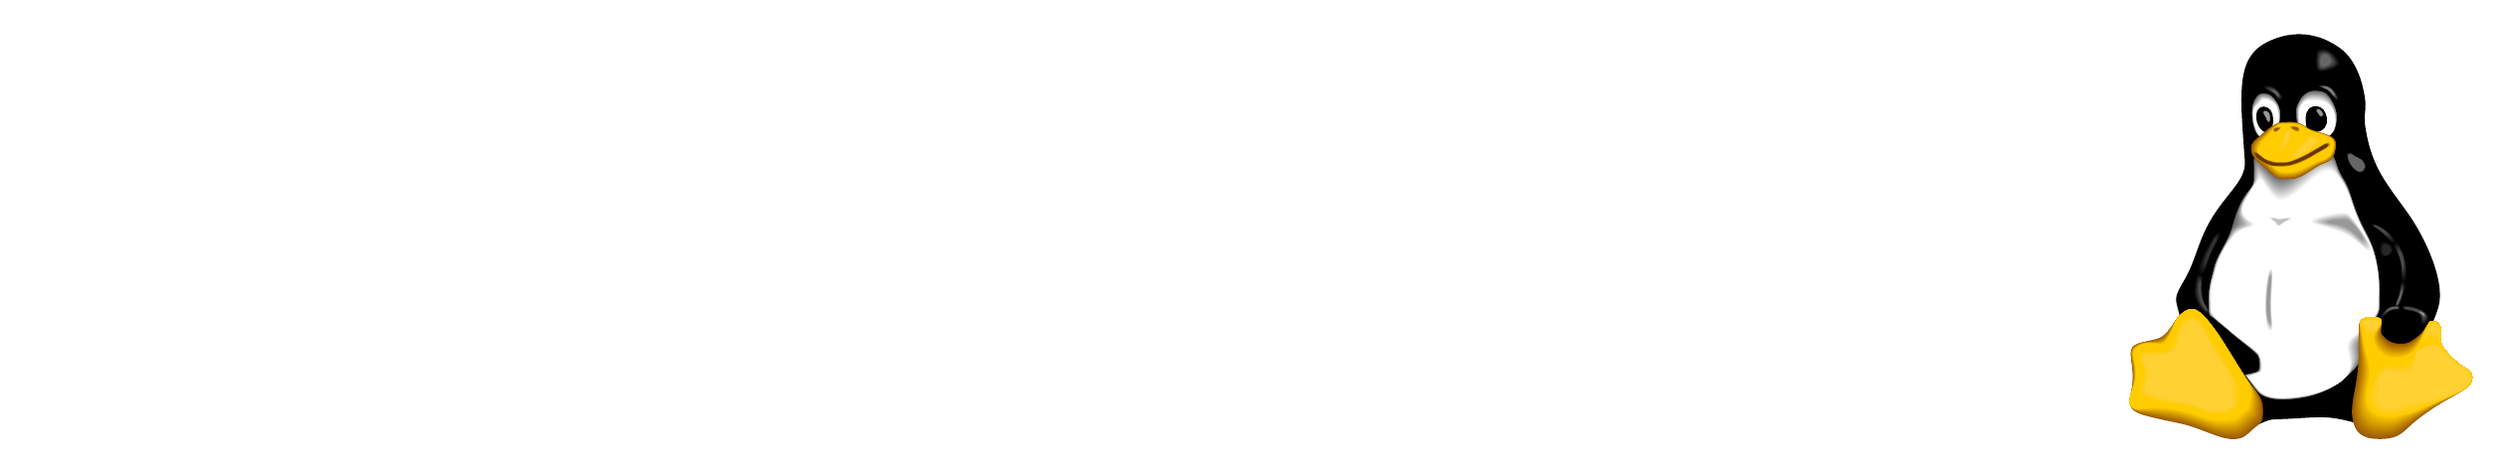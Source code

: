 \definecolor{c666666}{RGB}{102,102,102}
\definecolor{c6d6d6d}{RGB}{109,109,109}
\definecolor{c757575}{RGB}{117,117,117}
\definecolor{c7c7c7c}{RGB}{124,124,124}
\definecolor{c848484}{RGB}{132,132,132}
\definecolor{c8c8c8c}{RGB}{140,140,140}
\definecolor{c939393}{RGB}{147,147,147}
\definecolor{c9b9b9b}{RGB}{155,155,155}
\definecolor{ca3a3a3}{RGB}{163,163,163}
\definecolor{caaaaaa}{RGB}{170,170,170}
\definecolor{cb2b2b2}{RGB}{178,178,178}
\definecolor{cbababa}{RGB}{186,186,186}
\definecolor{cc1c1c1}{RGB}{193,193,193}
\definecolor{cc9c9c9}{RGB}{201,201,201}
\definecolor{cd1d1d1}{RGB}{209,209,209}
\definecolor{cd8d8d8}{RGB}{216,216,216}
\definecolor{ce0e0e0}{RGB}{224,224,224}
\definecolor{ce8e8e8}{RGB}{232,232,232}
\definecolor{cefefef}{RGB}{239,239,239}
\definecolor{cf7f7f7}{RGB}{247,247,247}
\definecolor{cffffff}{RGB}{255,255,255}
\definecolor{c070707}{RGB}{7,7,7}
\definecolor{c0f0f0f}{RGB}{15,15,15}
\definecolor{c161616}{RGB}{22,22,22}
\definecolor{c1e1e1e}{RGB}{30,30,30}
\definecolor{c262626}{RGB}{38,38,38}
\definecolor{c2d2d2d}{RGB}{45,45,45}
\definecolor{c353535}{RGB}{53,53,53}
\definecolor{c3d3d3d}{RGB}{61,61,61}
\definecolor{c444444}{RGB}{68,68,68}
\definecolor{c4c4c4c}{RGB}{76,76,76}
\definecolor{c545454}{RGB}{84,84,84}
\definecolor{c5b5b5b}{RGB}{91,91,91}
\definecolor{c636363}{RGB}{99,99,99}
\definecolor{c6b6b6b}{RGB}{107,107,107}
\definecolor{c727272}{RGB}{114,114,114}
\definecolor{c7a7a7a}{RGB}{122,122,122}
\definecolor{c828282}{RGB}{130,130,130}
\definecolor{c898989}{RGB}{137,137,137}
\definecolor{c919191}{RGB}{145,145,145}
\definecolor{c999999}{RGB}{153,153,153}
\definecolor{c995900}{RGB}{153,89,0}
\definecolor{c9e5e00}{RGB}{158,94,0}
\definecolor{ca36400}{RGB}{163,100,0}
\definecolor{ca86a00}{RGB}{168,106,0}
\definecolor{cad7000}{RGB}{173,112,0}
\definecolor{cb27500}{RGB}{178,117,0}
\definecolor{cb77b00}{RGB}{183,123,0}
\definecolor{cbc8100}{RGB}{188,129,0}
\definecolor{cc18700}{RGB}{193,135,0}
\definecolor{cc68c00}{RGB}{198,140,0}
\definecolor{ccc9200}{RGB}{204,146,0}
\definecolor{cd19800}{RGB}{209,152,0}
\definecolor{cd69e00}{RGB}{214,158,0}
\definecolor{cdba300}{RGB}{219,163,0}
\definecolor{ce0a900}{RGB}{224,169,0}
\definecolor{ce5af00}{RGB}{229,175,0}
\definecolor{ceab500}{RGB}{234,181,0}
\definecolor{cefba00}{RGB}{239,186,0}
\definecolor{cf4c000}{RGB}{244,192,0}
\definecolor{cf9c600}{RGB}{249,198,0}
\definecolor{cffcc00}{RGB}{255,204,0}
\definecolor{cffcc02}{RGB}{255,204,2}
\definecolor{cffcc05}{RGB}{255,204,5}
\definecolor{cffcc07}{RGB}{255,204,7}
\definecolor{cffcd0a}{RGB}{255,205,10}
\definecolor{cffcd0c}{RGB}{255,205,12}
\definecolor{cffcd0f}{RGB}{255,205,15}
\definecolor{cffcd11}{RGB}{255,205,17}
\definecolor{cffce14}{RGB}{255,206,20}
\definecolor{cffce16}{RGB}{255,206,22}
\definecolor{cffce19}{RGB}{255,206,25}
\definecolor{cffce1c}{RGB}{255,206,28}
\definecolor{cffcf1e}{RGB}{255,207,30}
\definecolor{cffcf21}{RGB}{255,207,33}
\definecolor{cffcf23}{RGB}{255,207,35}
\definecolor{cffcf26}{RGB}{255,207,38}
\definecolor{cffd028}{RGB}{255,208,40}
\definecolor{cffd02b}{RGB}{255,208,43}
\definecolor{cffd02d}{RGB}{255,208,45}
\definecolor{cffd030}{RGB}{255,208,48}
\definecolor{cffd133}{RGB}{255,209,51}
\definecolor{cb27f19}{RGB}{178,127,25}
\definecolor{caf7c19}{RGB}{175,124,25}
\definecolor{caa7716}{RGB}{170,119,22}
\definecolor{ca87516}{RGB}{168,117,22}
\definecolor{ca37014}{RGB}{163,112,20}
\definecolor{ca06d14}{RGB}{160,109,20}
\definecolor{c9b6811}{RGB}{155,104,17}
\definecolor{c996611}{RGB}{153,102,17}
\definecolor{c966311}{RGB}{150,99,17}
\definecolor{c915e0f}{RGB}{145,94,15}
\definecolor{c8e5b0f}{RGB}{142,91,15}
\definecolor{c89560a}{RGB}{137,86,10}
\definecolor{c87540a}{RGB}{135,84,10}
\definecolor{c824f07}{RGB}{130,79,7}
\definecolor{c7f4c07}{RGB}{127,76,7}
\definecolor{c7c4907}{RGB}{124,73,7}
\definecolor{c774405}{RGB}{119,68,5}
\definecolor{c754205}{RGB}{117,66,5}
\definecolor{c703d02}{RGB}{112,61,2}
\definecolor{c6d3a02}{RGB}{109,58,2}
\definecolor{c683500}{RGB}{104,53,0}
\definecolor{c663300}{RGB}{102,51,0}
\definecolor{ccc9933}{RGB}{204,153,51}
\definecolor{cc69330}{RGB}{198,147,48}
\definecolor{cc18e2d}{RGB}{193,142,45}
\definecolor{cbc892b}{RGB}{188,137,43}
\definecolor{cb78428}{RGB}{183,132,40}
\definecolor{cb27f26}{RGB}{178,127,38}
\definecolor{caf7c26}{RGB}{175,124,38}
\definecolor{caa7723}{RGB}{170,119,35}
\definecolor{ca57221}{RGB}{165,114,33}
\definecolor{ca06d1e}{RGB}{160,109,30}
\definecolor{c9b681c}{RGB}{155,104,28}
\definecolor{c966316}{RGB}{150,99,22}
\definecolor{c915e14}{RGB}{145,94,20}
\definecolor{c8c5911}{RGB}{140,89,17}
\definecolor{c87540f}{RGB}{135,84,15}
\definecolor{c824f0c}{RGB}{130,79,12}
\definecolor{c7f4c0c}{RGB}{127,76,12}
\definecolor{c7a470a}{RGB}{122,71,10}
\definecolor{c754207}{RGB}{117,66,7}
\definecolor{c703d05}{RGB}{112,61,5}
\definecolor{c6b3802}{RGB}{107,56,2}
\definecolor{cf7c400}{RGB}{247,196,0}
\definecolor{cefbc00}{RGB}{239,188,0}
\definecolor{ce8b500}{RGB}{232,181,0}
\definecolor{ce2af00}{RGB}{226,175,0}
\definecolor{cdba800}{RGB}{219,168,0}
\definecolor{cd3a000}{RGB}{211,160,0}
\definecolor{ccc9900}{RGB}{204,153,0}
\definecolor{cc49100}{RGB}{196,145,0}
\definecolor{cbc8900}{RGB}{188,137,0}
\definecolor{cb58200}{RGB}{181,130,0}
\definecolor{caf7c00}{RGB}{175,124,0}
\definecolor{ca87500}{RGB}{168,117,0}
\definecolor{ca06d00}{RGB}{160,109,0}
\definecolor{c996600}{RGB}{153,102,0}
\definecolor{c915e00}{RGB}{145,94,0}
\definecolor{c895600}{RGB}{137,86,0}
\definecolor{c824f00}{RGB}{130,79,0}
\definecolor{c7c4900}{RGB}{124,73,0}
\definecolor{c754200}{RGB}{117,66,0}
\definecolor{c6d3a00}{RGB}{109,58,0}
\definecolor{cf9f9f9}{RGB}{249,249,249}
\definecolor{cf4f4f4}{RGB}{244,244,244}
\definecolor{ceaeaea}{RGB}{234,234,234}
\definecolor{ce5e5e5}{RGB}{229,229,229}
\definecolor{cdbdbdb}{RGB}{219,219,219}
\definecolor{cd6d6d6}{RGB}{214,214,214}
\definecolor{ccccccc}{RGB}{204,204,204}
\definecolor{cc6c6c6}{RGB}{198,198,198}
\definecolor{cbcbcbc}{RGB}{188,188,188}
\definecolor{cb7b7b7}{RGB}{183,183,183}
\definecolor{cadadad}{RGB}{173,173,173}
\definecolor{ca8a8a8}{RGB}{168,168,168}
\definecolor{c9e9e9e}{RGB}{158,158,158}
\definecolor{cfbfbfb}{RGB}{251,251,251}
\definecolor{cf8f8f8}{RGB}{248,248,248}
\definecolor{cf5f5f5}{RGB}{245,245,245}
\definecolor{cf2f2f2}{RGB}{242,242,242}
\definecolor{cebebeb}{RGB}{235,235,235}
\definecolor{ce2e2e2}{RGB}{226,226,226}
\definecolor{cdfdfdf}{RGB}{223,223,223}
\definecolor{cd5d5d5}{RGB}{213,213,213}
\definecolor{cd2d2d2}{RGB}{210,210,210}
\definecolor{ccfcfcf}{RGB}{207,207,207}
\definecolor{cc8c8c8}{RGB}{200,200,200}
\definecolor{cc5c5c5}{RGB}{197,197,197}
\definecolor{cc2c2c2}{RGB}{194,194,194}
\definecolor{cbfbfbf}{RGB}{191,191,191}
\definecolor{c050505}{RGB}{5,5,5}
\definecolor{c0a0a0a}{RGB}{10,10,10}
\definecolor{c141414}{RGB}{20,20,20}
\definecolor{c191919}{RGB}{25,25,25}
\definecolor{c232323}{RGB}{35,35,35}
\definecolor{c282828}{RGB}{40,40,40}
\definecolor{c333333}{RGB}{51,51,51}
\definecolor{c383838}{RGB}{56,56,56}
\definecolor{c424242}{RGB}{66,66,66}
\definecolor{c474747}{RGB}{71,71,71}
\definecolor{c515151}{RGB}{81,81,81}
\definecolor{c565656}{RGB}{86,86,86}
\definecolor{c606060}{RGB}{96,96,96}
\definecolor{c060606}{RGB}{6,6,6}
\definecolor{c0c0c0c}{RGB}{12,12,12}
\definecolor{c131313}{RGB}{19,19,19}
\definecolor{c1f1f1f}{RGB}{31,31,31}
\definecolor{c2c2c2c}{RGB}{44,44,44}
\definecolor{c393939}{RGB}{57,57,57}
\definecolor{c3f3f3f}{RGB}{63,63,63}
\definecolor{c464646}{RGB}{70,70,70}
\definecolor{c525252}{RGB}{82,82,82}
\definecolor{c595959}{RGB}{89,89,89}
\definecolor{c5f5f5f}{RGB}{95,95,95}
\definecolor{c6c6c6c}{RGB}{108,108,108}
\definecolor{c797979}{RGB}{121,121,121}
\definecolor{c7f7f7f}{RGB}{127,127,127}
\definecolor{c030303}{RGB}{3,3,3}
\definecolor{c0b0b0b}{RGB}{11,11,11}
\definecolor{c1a1a1a}{RGB}{26,26,26}
\definecolor{c222222}{RGB}{34,34,34}
\definecolor{c2a2a2a}{RGB}{42,42,42}
\definecolor{c313131}{RGB}{49,49,49}
\definecolor{c414141}{RGB}{65,65,65}
\definecolor{c484848}{RGB}{72,72,72}
\definecolor{c020202}{RGB}{2,2,2}
\definecolor{c111111}{RGB}{17,17,17}
\definecolor{c1c1c1c}{RGB}{28,28,28}
\definecolor{c212121}{RGB}{33,33,33}
\definecolor{c2b2b2b}{RGB}{43,43,43}
\definecolor{c303030}{RGB}{48,48,48}
\definecolor{c010101}{RGB}{1,1,1}
\definecolor{c090909}{RGB}{9,9,9}
\definecolor{c0d0d0d}{RGB}{13,13,13}
\definecolor{c151515}{RGB}{21,21,21}
\definecolor{c181818}{RGB}{24,24,24}
\definecolor{c202020}{RGB}{32,32,32}
\definecolor{c242424}{RGB}{36,36,36}
\definecolor{c505050}{RGB}{80,80,80}
\definecolor{c575757}{RGB}{87,87,87}
\definecolor{c676767}{RGB}{103,103,103}
\definecolor{c6e6e6e}{RGB}{110,110,110}
\definecolor{c767676}{RGB}{118,118,118}
\definecolor{c7e7e7e}{RGB}{126,126,126}
\definecolor{c858585}{RGB}{133,133,133}
\definecolor{c8d8d8d}{RGB}{141,141,141}
\definecolor{c959595}{RGB}{149,149,149}

\begin{tikzpicture}[%
    y=0.80pt,
    x=0.80pt,
    xscale=0.5,
    yscale=-0.5, 
    inner sep=0pt, 
    outer sep=0pt
]

  \path[fill=black] (281.082,246.606) .. controls (276.33,266.19) and
    (252.21,307.086) .. (239.394,325.086) .. controls (226.578,343.158) and
    (228.162,359.43) .. (204.474,353.094) .. controls (180.858,346.758) and
    (174.234,347.91) .. (149.826,349.35) .. controls (125.562,350.79) and
    (130.818,348.63) .. (115.626,355.47) .. controls (100.506,362.31) and
    (49.746,272.526) .. (45.642,255.822) .. controls (41.61,239.118) and
    (39.666,241.134) .. (50.178,223.062) .. controls (60.69,204.99) and
    (62.202,187.134) .. (76.098,165.246) .. controls (89.994,143.286) and
    (106.05,132.126) .. (104.898,115.35) .. controls (100.362,53.071) and
    (96.762,21.966) .. (124.41,7.566) .. controls (150.762,-6.114) and
    (172.794,2.022) .. (181.506,6.702) .. controls (185.25,8.718) and
    (192.882,12.606) .. (198.57,19.446) .. controls (204.258,26.142) and
    (209.37,36.294) .. (212.25,49.11) .. controls (218.154,74.814) and
    (209.802,66.319) .. (216.498,95.766) .. controls (223.122,125.142) and
    (236.586,139.542) .. (253.002,162.798) .. controls (269.418,186.054) and
    (286.554,224.43) .. (281.082,246.606) -- cycle;
    \path[fill=c666666] (126.066,95.046) .. controls (130.386,93.319) and
      (130.53,93.463) .. (133.41,87.198) .. controls (135.714,82.374) and
      (136.866,79.927) .. (136.794,72.582) .. controls (136.794,65.382) and
      (134.562,62.934) .. (131.178,58.255) .. controls (127.938,53.791) and
      (122.754,53.575) .. (119.514,54.151) .. controls (117.642,54.438) and
      (115.194,56.815) .. (113.538,60.342) .. controls (112.458,62.718) and
      (111.594,65.743) .. (111.522,68.91) .. controls (111.306,77.406) and
      (112.026,80.647) .. (113.97,86.406) .. controls (116.274,93.174) and
      (121.89,96.703) .. (126.066,95.046) -- cycle;
      \path[fill=c6d6d6d] (126.066,95.02) .. controls (130.359,93.303) and
        (130.502,93.446) .. (133.363,87.222) .. controls (135.652,82.429) and
        (136.797,79.997) .. (136.725,72.7) .. controls (136.725,65.547) and
        (134.473,62.964) .. (131.146,58.465) .. controls (127.851,54.12) and
        (122.873,53.846) .. (119.657,54.403) .. controls (117.741,54.686) and
        (115.399,57.131) .. (113.716,60.53) .. controls (112.556,62.84) and
        (111.656,65.867) .. (111.585,69.049) .. controls (111.373,77.487) and
        (112.117,80.716) .. (114.048,86.435) .. controls (116.334,93.16) and
        (121.917,96.665) .. (126.066,95.02) -- cycle;
      \path[fill=c757575] (126.067,94.993) .. controls (130.331,93.287) and
        (130.473,93.43) .. (133.316,87.246) .. controls (135.59,82.484) and
        (136.728,80.068) .. (136.657,72.818) .. controls (136.657,65.711) and
        (134.384,62.994) .. (131.113,58.675) .. controls (127.764,54.45) and
        (122.992,54.118) .. (119.8,54.655) .. controls (117.839,54.933) and
        (115.604,57.448) .. (113.895,60.717) .. controls (112.653,62.962) and
        (111.718,65.991) .. (111.647,69.187) .. controls (111.44,77.568) and
        (112.208,80.785) .. (114.127,86.464) .. controls (116.395,93.145) and
        (121.944,96.628) .. (126.067,94.993) -- cycle;
      \path[fill=c7c7c7c] (126.067,94.966) .. controls (130.303,93.272) and
        (130.445,93.413) .. (133.269,87.27) .. controls (135.529,82.539) and
        (136.658,80.138) .. (136.588,72.936) .. controls (136.588,65.876) and
        (134.295,63.023) .. (131.08,58.885) .. controls (127.677,54.78) and
        (123.111,54.39) .. (119.943,54.907) .. controls (117.937,55.181) and
        (115.81,57.765) .. (114.073,60.905) .. controls (112.75,63.084) and
        (111.78,66.116) .. (111.71,69.326) .. controls (111.507,77.648) and
        (112.298,80.854) .. (114.205,86.493) .. controls (116.455,93.13) and
        (121.972,96.59) .. (126.067,94.966) -- cycle;
      \path[fill=c848484] (126.067,94.94) .. controls (130.276,93.256) and
        (130.416,93.397) .. (133.222,87.294) .. controls (135.467,82.594) and
        (136.589,80.209) .. (136.519,73.054) .. controls (136.519,66.04) and
        (134.206,63.053) .. (131.047,59.096) .. controls (127.59,55.11) and
        (123.229,54.661) .. (120.085,55.16) .. controls (118.036,55.428) and
        (116.015,58.081) .. (114.251,61.092) .. controls (112.847,63.206) and
        (111.842,66.24) .. (111.772,69.464) .. controls (111.574,77.729) and
        (112.389,80.923) .. (114.283,86.522) .. controls (116.515,93.116) and
        (121.999,96.553) .. (126.067,94.94) -- cycle;
      \path[fill=c8c8c8c] (126.067,94.913) .. controls (130.248,93.24) and
        (130.388,93.38) .. (133.175,87.318) .. controls (135.405,82.649) and
        (136.52,80.28) .. (136.45,73.172) .. controls (136.45,66.204) and
        (134.117,63.082) .. (131.015,59.306) .. controls (127.503,55.44) and
        (123.348,54.933) .. (120.228,55.412) .. controls (118.134,55.675) and
        (116.22,58.398) .. (114.429,61.279) .. controls (112.945,63.328) and
        (111.904,66.365) .. (111.835,69.603) .. controls (111.641,77.809) and
        (112.479,80.992) .. (114.361,86.551) .. controls (116.575,93.101) and
        (122.026,96.516) .. (126.067,94.913) -- cycle;
      \path[fill=c939393] (126.068,94.886) .. controls (130.221,93.225) and
        (130.359,93.364) .. (133.128,87.342) .. controls (135.343,82.704) and
        (136.45,80.35) .. (136.381,73.29) .. controls (136.381,66.369) and
        (134.028,63.112) .. (130.982,59.516) .. controls (127.416,55.77) and
        (123.467,55.205) .. (120.371,55.665) .. controls (118.233,55.922) and
        (116.425,58.715) .. (114.607,61.467) .. controls (113.042,63.45) and
        (111.967,66.489) .. (111.898,69.741) .. controls (111.709,77.89) and
        (112.57,81.061) .. (114.439,86.58) .. controls (116.635,93.087) and
        (122.053,96.478) .. (126.068,94.886) -- cycle;
      \path[fill=c9b9b9b] (126.068,94.86) .. controls (130.193,93.209) and
        (130.331,93.347) .. (133.081,87.365) .. controls (135.281,82.759) and
        (136.381,80.421) .. (136.312,73.408) .. controls (136.312,66.533) and
        (133.939,63.141) .. (130.949,59.726) .. controls (127.329,56.1) and
        (123.586,55.477) .. (120.514,55.917) .. controls (118.331,56.17) and
        (116.63,59.031) .. (114.785,61.654) .. controls (113.139,63.572) and
        (112.029,66.613) .. (111.96,69.88) .. controls (111.776,77.971) and
        (112.661,81.13) .. (114.517,86.609) .. controls (116.695,93.072) and
        (122.08,96.441) .. (126.068,94.86) -- cycle;
      \path[fill=ca3a3a3] (126.068,94.833) .. controls (130.165,93.194) and
        (130.302,93.33) .. (133.034,87.389) .. controls (135.219,82.814) and
        (136.312,80.492) .. (136.243,73.526) .. controls (136.243,66.697) and
        (133.85,63.171) .. (130.917,59.937) .. controls (127.241,56.43) and
        (123.705,55.748) .. (120.657,56.169) .. controls (118.429,56.417) and
        (116.835,59.348) .. (114.963,61.842) .. controls (113.237,63.694) and
        (112.091,66.738) .. (112.023,70.018) .. controls (111.843,78.051) and
        (112.751,81.2) .. (114.595,86.638) .. controls (116.755,93.057) and
        (122.107,96.404) .. (126.068,94.833) -- cycle;
      \path[fill=caaaaaa] (126.068,94.806) .. controls (130.138,93.178) and
        (130.274,93.314) .. (132.987,87.413) .. controls (135.157,82.869) and
        (136.243,80.562) .. (136.175,73.644) .. controls (136.175,66.862) and
        (133.761,63.2) .. (130.884,60.147) .. controls (127.154,56.76) and
        (123.823,56.02) .. (120.799,56.422) .. controls (118.528,56.665) and
        (117.04,59.665) .. (115.142,62.029) .. controls (113.334,63.816) and
        (112.153,66.862) .. (112.085,70.156) .. controls (111.91,78.132) and
        (112.842,81.269) .. (114.674,86.667) .. controls (116.816,93.043) and
        (122.134,96.366) .. (126.068,94.806) -- cycle;
      \path[fill=cb2b2b2] (126.069,94.779) .. controls (130.11,93.162) and
        (130.245,93.297) .. (132.94,87.437) .. controls (135.095,82.923) and
        (136.173,80.633) .. (136.106,73.762) .. controls (136.106,67.026) and
        (133.672,63.23) .. (130.851,60.357) .. controls (127.067,57.09) and
        (123.942,56.292) .. (120.942,56.674) .. controls (118.626,56.912) and
        (117.245,59.981) .. (115.32,62.217) .. controls (113.431,63.938) and
        (112.215,66.987) .. (112.148,70.295) .. controls (111.977,78.213) and
        (112.933,81.338) .. (114.752,86.696) .. controls (116.876,93.028) and
        (122.161,96.329) .. (126.069,94.779) -- cycle;
      \path[fill=cbababa] (126.069,94.753) .. controls (130.083,93.147) and
        (130.217,93.281) .. (132.893,87.461) .. controls (135.033,82.978) and
        (136.104,80.704) .. (136.037,73.88) .. controls (136.037,67.19) and
        (133.583,63.26) .. (130.819,60.567) .. controls (126.98,57.42) and
        (124.061,56.564) .. (121.085,56.926) .. controls (118.725,57.159) and
        (117.45,60.298) .. (115.498,62.404) .. controls (113.529,64.059) and
        (112.277,67.111) .. (112.21,70.433) .. controls (112.044,78.293) and
        (113.023,81.407) .. (114.83,86.725) .. controls (116.936,93.013) and
        (122.188,96.292) .. (126.069,94.753) -- cycle;
      \path[fill=cc1c1c1] (126.069,94.726) .. controls (130.055,93.131) and
        (130.188,93.264) .. (132.846,87.485) .. controls (134.971,83.033) and
        (136.035,80.774) .. (135.968,73.998) .. controls (135.968,67.355) and
        (133.494,63.289) .. (130.786,60.777) .. controls (126.893,57.75) and
        (124.18,56.835) .. (121.228,57.179) .. controls (118.823,57.407) and
        (117.655,60.615) .. (115.676,62.591) .. controls (113.626,64.181) and
        (112.339,67.235) .. (112.273,70.572) .. controls (112.111,78.374) and
        (113.114,81.476) .. (114.908,86.754) .. controls (116.996,92.999) and
        (122.215,96.254) .. (126.069,94.726) -- cycle;
      \path[fill=cc9c9c9] (126.069,94.699) .. controls (130.027,93.116) and
        (130.16,93.248) .. (132.799,87.508) .. controls (134.91,83.088) and
        (135.965,80.845) .. (135.899,74.116) .. controls (135.899,67.519) and
        (133.405,63.319) .. (130.753,60.988) .. controls (126.806,58.08) and
        (124.299,57.107) .. (121.371,57.431) .. controls (118.921,57.654) and
        (117.861,60.931) .. (115.854,62.779) .. controls (113.723,64.303) and
        (112.401,67.36) .. (112.335,70.71) .. controls (112.178,78.454) and
        (113.205,81.545) .. (114.986,86.783) .. controls (117.056,92.984) and
        (122.243,96.217) .. (126.069,94.699) -- cycle;
      \path[fill=cd1d1d1] (126.07,94.673) .. controls (130.0,93.1) and
        (130.131,93.231) .. (132.752,87.532) .. controls (134.848,83.143) and
        (135.896,80.916) .. (135.83,74.234) .. controls (135.83,67.683) and
        (133.316,63.348) .. (130.72,61.198) .. controls (126.719,58.41) and
        (124.417,57.379) .. (121.513,57.683) .. controls (119.02,57.901) and
        (118.066,61.248) .. (116.032,62.966) .. controls (113.82,64.425) and
        (112.463,67.484) .. (112.398,70.849) .. controls (112.245,78.535) and
        (113.295,81.615) .. (115.064,86.812) .. controls (117.116,92.969) and
        (122.27,96.18) .. (126.07,94.673) -- cycle;
      \path[fill=cd8d8d8] (126.07,94.646) .. controls (129.972,93.084) and
        (130.103,93.215) .. (132.704,87.556) .. controls (134.786,83.198) and
        (135.827,80.986) .. (135.761,74.352) .. controls (135.761,67.848) and
        (133.227,63.378) .. (130.688,61.408) .. controls (126.632,58.74) and
        (124.536,57.651) .. (121.656,57.936) .. controls (119.118,58.149) and
        (118.271,61.565) .. (116.21,63.153) .. controls (113.918,64.547) and
        (112.525,67.608) .. (112.46,70.987) .. controls (112.312,78.615) and
        (113.386,81.684) .. (115.142,86.841) .. controls (117.176,92.955) and
        (122.297,96.142) .. (126.07,94.646) -- cycle;
      \path[fill=ce0e0e0] (126.07,94.619) .. controls (129.945,93.069) and
        (130.074,93.198) .. (132.657,87.58) .. controls (134.724,83.253) and
        (135.757,81.057) .. (135.693,74.47) .. controls (135.693,68.012) and
        (133.138,63.407) .. (130.655,61.618) .. controls (126.545,59.07) and
        (124.655,57.922) .. (121.799,58.188) .. controls (119.217,58.396) and
        (118.476,61.882) .. (116.389,63.341) .. controls (114.015,64.669) and
        (112.587,67.733) .. (112.523,71.126) .. controls (112.379,78.696) and
        (113.477,81.753) .. (115.221,86.87) .. controls (117.237,92.94) and
        (122.324,96.105) .. (126.07,94.619) -- cycle;
      \path[fill=ce8e8e8] (126.07,94.593) .. controls (129.917,93.053) and
        (130.046,93.182) .. (132.61,87.604) .. controls (134.662,83.308) and
        (135.688,81.127) .. (135.624,74.588) .. controls (135.624,68.176) and
        (133.049,63.437) .. (130.622,61.829) .. controls (126.458,59.4) and
        (124.774,58.194) .. (121.942,58.44) .. controls (119.315,58.643) and
        (118.681,62.198) .. (116.567,63.528) .. controls (114.112,64.791) and
        (112.649,67.857) .. (112.586,71.264) .. controls (112.446,78.777) and
        (113.567,81.822) .. (115.299,86.899) .. controls (117.297,92.925) and
        (122.351,96.067) .. (126.07,94.593) -- cycle;
      \path[fill=cefefef] (126.071,94.566) .. controls (129.889,93.038) and
        (130.017,93.165) .. (132.563,87.628) .. controls (134.6,83.363) and
        (135.619,81.198) .. (135.555,74.706) .. controls (135.555,68.341) and
        (132.96,63.466) .. (130.59,62.039) .. controls (126.37,59.73) and
        (124.893,58.466) .. (122.085,58.693) .. controls (119.413,58.891) and
        (118.886,62.515) .. (116.745,63.716) .. controls (114.21,64.913) and
        (112.711,67.982) .. (112.648,71.403) .. controls (112.513,78.857) and
        (113.658,81.891) .. (115.377,86.928) .. controls (117.357,92.911) and
        (122.378,96.03) .. (126.071,94.566) -- cycle;
      \path[fill=cf7f7f7] (126.071,94.539) .. controls (129.862,93.022) and
        (129.989,93.149) .. (132.516,87.652) .. controls (134.538,83.418) and
        (135.55,81.269) .. (135.486,74.823) .. controls (135.486,68.505) and
        (132.871,63.496) .. (130.557,62.249) .. controls (126.283,60.059) and
        (125.011,58.738) .. (122.227,58.945) .. controls (119.512,59.138) and
        (119.091,62.832) .. (116.923,63.903) .. controls (114.307,65.035) and
        (112.773,68.106) .. (112.711,71.541) .. controls (112.58,78.938) and
        (113.749,81.96) .. (115.455,86.957) .. controls (117.417,92.896) and
        (122.405,95.993) .. (126.071,94.539) -- cycle;
    \path[fill=cffffff] (126.071,94.513) .. controls (129.834,93.006) and
      (129.96,93.132) .. (132.469,87.675) .. controls (134.476,83.472) and
      (135.48,81.339) .. (135.417,74.942) .. controls (135.417,68.669) and
      (132.782,63.526) .. (130.524,62.459) .. controls (126.196,60.389) and
      (125.13,59.01) .. (122.37,59.197) .. controls (119.61,59.386) and
      (119.296,63.148) .. (117.101,64.091) .. controls (114.404,65.156) and
      (112.835,68.23) .. (112.773,71.679) .. controls (112.647,79.019) and
      (113.839,82.029) .. (115.533,86.985) .. controls (117.477,92.881) and
      (122.432,95.955) .. (126.071,94.513) -- cycle;
  \path[fill=black] (122.034,65.743) .. controls (124.194,65.743) and
    (126.93,67.183) .. (128.226,69.126) .. controls (129.594,71.07) and
    (130.602,73.806) .. (130.602,76.903) .. controls (130.602,81.51) and
    (130.098,86.623) .. (127.362,88.207) .. controls (126.498,88.71) and
    (124.626,89.142) .. (123.546,89.142) .. controls (121.098,89.142) and
    (120.882,87.558) .. (118.578,85.183) .. controls (117.786,84.319) and
    (115.41,80.142) .. (115.41,76.686) .. controls (115.41,74.526) and
    (114.906,71.43) .. (116.778,68.695) .. controls (118.074,66.678) and
    (119.73,65.743) .. (122.034,65.743) -- cycle;
    \path[fill=black] (121.458,69.605) .. controls (122.302,68.3) and
      (125.68,68.915) .. (126.908,71.601) .. controls (128.137,74.288) and
      (127.906,80.123) .. (127.062,80.43) .. controls (124.836,81.121) and
      (125.526,77.897) .. (123.607,74.98) .. controls (121.688,72.216) and
      (120.613,70.911) .. (121.458,69.605) -- cycle;
      \path[fill=c070707] (121.512,69.661) .. controls (122.346,68.372) and
        (125.681,68.979) .. (126.893,71.631) .. controls (128.107,74.284) and
        (127.879,80.045) .. (127.045,80.348) .. controls (124.847,81.031) and
        (125.529,77.847) .. (123.634,74.966) .. controls (121.739,72.239) and
        (120.678,70.95) .. (121.512,69.661) -- cycle;
      \path[fill=c0f0f0f] (121.566,69.716) .. controls (122.389,68.444) and
        (125.681,69.043) .. (126.878,71.661) .. controls (128.076,74.28) and
        (127.851,79.967) .. (127.028,80.266) .. controls (124.859,80.94) and
        (125.531,77.796) .. (123.661,74.954) .. controls (121.79,72.26) and
        (120.743,70.988) .. (121.566,69.716) -- cycle;
      \path[fill=c161616] (121.62,69.771) .. controls (122.432,68.515) and
        (125.682,69.107) .. (126.863,71.691) .. controls (128.045,74.276) and
        (127.823,79.889) .. (127.011,80.184) .. controls (124.87,80.849) and
        (125.534,77.746) .. (123.688,74.941) .. controls (121.842,72.282) and
        (120.807,71.027) .. (121.62,69.771) -- cycle;
      \path[fill=c1e1e1e] (121.674,69.826) .. controls (122.475,68.587) and
        (125.682,69.171) .. (126.848,71.721) .. controls (128.015,74.272) and
        (127.795,79.811) .. (126.994,80.102) .. controls (124.881,80.758) and
        (125.536,77.696) .. (123.714,74.927) .. controls (121.893,72.305) and
        (120.872,71.065) .. (121.674,69.826) -- cycle;
      \path[fill=c262626] (121.728,69.881) .. controls (122.519,68.659) and
        (125.683,69.234) .. (126.833,71.751) .. controls (127.984,74.267) and
        (127.768,79.733) .. (126.977,80.02) .. controls (124.892,80.667) and
        (125.539,77.647) .. (123.741,74.915) .. controls (121.944,72.326) and
        (120.937,71.104) .. (121.728,69.881) -- cycle;
      \path[fill=c2d2d2d] (121.782,69.936) .. controls (122.562,68.73) and
        (125.683,69.298) .. (126.818,71.78) .. controls (127.953,74.263) and
        (127.74,79.654) .. (126.96,79.938) .. controls (124.903,80.576) and
        (125.541,77.597) .. (123.768,74.901) .. controls (121.995,72.348) and
        (121.002,71.142) .. (121.782,69.936) -- cycle;
      \path[fill=c353535] (121.836,69.991) .. controls (122.605,68.802) and
        (125.684,69.362) .. (126.803,71.81) .. controls (127.923,74.259) and
        (127.712,79.576) .. (126.943,79.856) .. controls (124.915,80.486) and
        (125.544,77.546) .. (123.795,74.888) .. controls (122.046,72.371) and
        (121.066,71.181) .. (121.836,69.991) -- cycle;
      \path[fill=c3d3d3d] (121.89,70.046) .. controls (122.649,68.874) and
        (125.684,69.426) .. (126.788,71.84) .. controls (127.892,74.254) and
        (127.685,79.498) .. (126.926,79.774) .. controls (124.926,80.395) and
        (125.546,77.496) .. (123.822,74.876) .. controls (122.097,72.392) and
        (121.131,71.219) .. (121.89,70.046) -- cycle;
      \path[fill=c444444] (121.944,70.101) .. controls (122.692,68.945) and
        (125.685,69.49) .. (126.773,71.87) .. controls (127.861,74.25) and
        (127.657,79.42) .. (126.909,79.692) .. controls (124.937,80.304) and
        (125.549,77.446) .. (123.848,74.862) .. controls (122.148,72.415) and
        (121.196,71.258) .. (121.944,70.101) -- cycle;
      \path[fill=c4c4c4c] (121.998,70.156) .. controls (122.735,69.017) and
        (125.685,69.553) .. (126.758,71.899) .. controls (127.831,74.246) and
        (127.629,79.341) .. (126.892,79.609) .. controls (124.948,80.213) and
        (125.551,77.397) .. (123.875,74.85) .. controls (122.199,72.436) and
        (121.261,71.296) .. (121.998,70.156) -- cycle;
      \path[fill=c545454] (122.052,70.212) .. controls (122.779,69.089) and
        (125.686,69.617) .. (126.743,71.929) .. controls (127.8,74.242) and
        (127.602,79.263) .. (126.875,79.527) .. controls (124.959,80.122) and
        (125.554,77.347) .. (123.902,74.837) .. controls (122.25,72.459) and
        (121.325,71.335) .. (122.052,70.212) -- cycle;
      \path[fill=c5b5b5b] (122.106,70.267) .. controls (122.822,69.16) and
        (125.686,69.681) .. (126.728,71.959) .. controls (127.769,74.237) and
        (127.574,79.185) .. (126.858,79.445) .. controls (124.971,80.031) and
        (125.556,77.296) .. (123.929,74.823) .. controls (122.301,72.481) and
        (121.39,71.373) .. (122.106,70.267) -- cycle;
      \path[fill=c636363] (122.16,70.322) .. controls (122.865,69.232) and
        (125.687,69.745) .. (126.713,71.989) .. controls (127.739,74.233) and
        (127.546,79.107) .. (126.841,79.363) .. controls (124.982,79.94) and
        (125.559,77.246) .. (123.956,74.811) .. controls (122.353,72.502) and
        (121.455,71.412) .. (122.16,70.322) -- cycle;
      \path[fill=c6b6b6b] (122.214,70.377) .. controls (122.908,69.304) and
        (125.687,69.809) .. (126.698,72.019) .. controls (127.708,74.229) and
        (127.518,79.029) .. (126.824,79.281) .. controls (124.993,79.85) and
        (125.561,77.196) .. (123.982,74.797) .. controls (122.404,72.525) and
        (121.52,71.45) .. (122.214,70.377) -- cycle;
      \path[fill=c727272] (122.268,70.432) .. controls (122.952,69.375) and
        (125.688,69.873) .. (126.682,72.048) .. controls (127.677,74.225) and
        (127.491,78.95) .. (126.807,79.199) .. controls (125.004,79.759) and
        (125.564,77.147) .. (124.009,74.784) .. controls (122.455,72.546) and
        (121.584,71.489) .. (122.268,70.432) -- cycle;
      \path[fill=c7a7a7a] (122.322,70.487) .. controls (122.995,69.447) and
        (125.688,69.936) .. (126.667,72.078) .. controls (127.647,74.221) and
        (127.463,78.872) .. (126.79,79.117) .. controls (125.015,79.668) and
        (125.566,77.097) .. (124.036,74.772) .. controls (122.506,72.569) and
        (121.649,71.528) .. (122.322,70.487) -- cycle;
      \path[fill=c828282] (122.376,70.542) .. controls (123.038,69.519) and
        (125.689,70.0) .. (126.652,72.108) .. controls (127.616,74.216) and
        (127.435,78.794) .. (126.773,79.035) .. controls (125.027,79.577) and
        (125.569,77.046) .. (124.063,74.758) .. controls (122.557,72.591) and
        (121.714,71.566) .. (122.376,70.542) -- cycle;
      \path[fill=c898989] (122.43,70.597) .. controls (123.082,69.59) and
        (125.689,70.064) .. (126.637,72.138) .. controls (127.586,74.212) and
        (127.408,78.716) .. (126.756,78.953) .. controls (125.038,79.486) and
        (125.571,76.996) .. (124.09,74.746) .. controls (122.608,72.612) and
        (121.779,71.605) .. (122.43,70.597) -- cycle;
      \path[fill=c919191] (122.484,70.652) .. controls (123.125,69.662) and
        (125.69,70.128) .. (126.622,72.168) .. controls (127.555,74.208) and
        (127.38,78.638) .. (126.739,78.871) .. controls (125.049,79.395) and
        (125.574,76.946) .. (124.116,74.733) .. controls (122.659,72.635) and
        (121.843,71.643) .. (122.484,70.652) -- cycle;
    \path[fill=c999999] (122.538,70.707) .. controls (123.168,69.734) and
      (125.69,70.192) .. (126.607,72.197) .. controls (127.524,74.204) and
      (127.352,78.559) .. (126.722,78.788) .. controls (125.06,79.304) and
      (125.576,76.897) .. (124.143,74.719) .. controls (122.71,72.656) and
      (121.908,71.681) .. (122.538,70.707) -- cycle;
    \path[fill=c666666] (170.706,95.983) .. controls (181.506,94.83) and
      (185.322,90.654) .. (187.266,83.382) .. controls (188.994,76.903) and
      (189.066,69.703) .. (184.242,61.278) .. controls (179.706,53.214) and
      (177.114,51.919) .. (170.562,51.414) .. controls (160.482,50.55) and
      (155.73,57.606) .. (153.498,62.647) .. controls (151.122,68.118) and
      (151.626,67.326) .. (151.77,74.239) .. controls (151.914,81.51) and
      (154.146,84.534) .. (156.666,89.07) .. controls (159.186,93.534) and
      (169.482,96.054) .. (170.706,95.983) -- cycle;
      \path[fill=c6d6d6d] (170.711,95.941) .. controls (181.47,94.81) and
        (185.329,90.587) .. (187.226,83.372) .. controls (188.927,76.847) and
        (188.917,69.699) .. (184.13,61.472) .. controls (179.697,53.675) and
        (177.036,52.361) .. (170.562,51.861) .. controls (160.513,51.0) and
        (155.893,57.774) .. (153.643,62.734) .. controls (151.329,68.008) and
        (151.751,67.42) .. (151.9,74.249) .. controls (152.054,81.52) and
        (154.216,84.512) .. (156.734,89.05) .. controls (159.254,93.524) and
        (169.487,96.014) .. (170.711,95.941) -- cycle;
      \path[fill=c757575] (170.717,95.9) .. controls (181.434,94.789) and
        (185.336,90.52) .. (187.185,83.362) .. controls (188.86,76.791) and
        (188.769,69.695) .. (184.018,61.666) .. controls (179.687,54.136) and
        (176.959,52.803) .. (170.562,52.307) .. controls (160.545,51.449) and
        (156.056,57.942) .. (153.788,62.822) .. controls (151.537,67.898) and
        (151.875,67.513) .. (152.029,74.259) .. controls (152.193,81.531) and
        (154.287,84.49) .. (156.801,89.029) .. controls (159.321,93.514) and
        (169.493,95.973) .. (170.717,95.9) -- cycle;
      \path[fill=c7c7c7c] (170.722,95.858) .. controls (181.397,94.768) and
        (185.343,90.453) .. (187.145,83.351) .. controls (188.793,76.736) and
        (188.62,69.691) .. (183.906,61.86) .. controls (179.677,54.597) and
        (176.881,53.245) .. (170.562,52.753) .. controls (160.576,51.898) and
        (156.22,58.109) .. (153.933,62.911) .. controls (151.744,67.787) and
        (151.999,67.606) .. (152.159,74.269) .. controls (152.332,81.54) and
        (154.357,84.468) .. (156.868,89.008) .. controls (159.388,93.503) and
        (169.498,95.933) .. (170.722,95.858) -- cycle;
      \path[fill=c848484] (170.727,95.817) .. controls (181.361,94.748) and
        (185.35,90.386) .. (187.104,83.341) .. controls (188.726,76.68) and
        (188.471,69.687) .. (183.794,62.054) .. controls (179.668,55.058) and
        (176.803,53.687) .. (170.562,53.199) .. controls (160.607,52.348) and
        (156.383,58.277) .. (154.078,62.999) .. controls (151.951,67.677) and
        (152.123,67.699) .. (152.288,74.28) .. controls (152.472,81.55) and
        (154.427,84.445) .. (156.935,88.988) .. controls (159.455,93.493) and
        (169.503,95.892) .. (170.727,95.817) -- cycle;
      \path[fill=c8c8c8c] (170.732,95.775) .. controls (181.325,94.727) and
        (185.357,90.319) .. (187.064,83.331) .. controls (188.659,76.625) and
        (188.322,69.684) .. (183.682,62.247) .. controls (179.658,55.519) and
        (176.725,54.129) .. (170.562,53.645) .. controls (160.638,52.797) and
        (156.546,58.444) .. (154.223,63.087) .. controls (152.158,67.567) and
        (152.248,67.792) .. (152.417,74.29) .. controls (152.611,81.561) and
        (154.497,84.423) .. (157.003,88.967) .. controls (159.523,93.483) and
        (169.508,95.852) .. (170.732,95.775) -- cycle;
      \path[fill=c939393] (170.737,95.734) .. controls (181.289,94.706) and
        (185.365,90.251) .. (187.024,83.32) .. controls (188.592,76.569) and
        (188.173,69.68) .. (183.571,62.441) .. controls (179.649,55.979) and
        (176.648,54.571) .. (170.562,54.091) .. controls (160.67,53.246) and
        (156.709,58.612) .. (154.368,63.175) .. controls (152.365,67.457) and
        (152.372,67.886) .. (152.547,74.301) .. controls (152.75,81.57) and
        (154.567,84.401) .. (157.07,88.946) .. controls (159.59,93.472) and
        (169.514,95.811) .. (170.737,95.734) -- cycle;
      \path[fill=c9b9b9b] (170.742,95.692) .. controls (181.252,94.686) and
        (185.372,90.184) .. (186.983,83.31) .. controls (188.525,76.514) and
        (188.024,69.676) .. (183.459,62.635) .. controls (179.639,56.44) and
        (176.57,55.013) .. (170.562,54.538) .. controls (160.701,53.696) and
        (156.872,58.78) .. (154.513,63.263) .. controls (152.572,67.346) and
        (152.496,67.979) .. (152.676,74.311) .. controls (152.89,81.581) and
        (154.637,84.379) .. (157.137,88.926) .. controls (159.657,93.462) and
        (169.519,95.771) .. (170.742,95.692) -- cycle;
      \path[fill=ca3a3a3] (170.747,95.651) .. controls (181.216,94.665) and
        (185.379,90.117) .. (186.943,83.3) .. controls (188.458,76.458) and
        (187.875,69.672) .. (183.347,62.829) .. controls (179.629,56.901) and
        (176.492,55.455) .. (170.562,54.984) .. controls (160.732,54.145) and
        (157.035,58.947) .. (154.658,63.351) .. controls (152.779,67.236) and
        (152.621,68.072) .. (152.806,74.321) .. controls (153.029,81.591) and
        (154.707,84.356) .. (157.205,88.905) .. controls (159.725,93.452) and
        (169.524,95.73) .. (170.747,95.651) -- cycle;
      \path[fill=caaaaaa] (170.753,95.609) .. controls (181.18,94.644) and
        (185.386,90.05) .. (186.902,83.289) .. controls (188.391,76.403) and
        (187.727,69.669) .. (183.235,63.023) .. controls (179.62,57.362) and
        (176.414,55.897) .. (170.562,55.43) .. controls (160.763,54.594) and
        (157.198,59.115) .. (154.803,63.439) .. controls (152.987,67.126) and
        (152.745,68.165) .. (152.935,74.332) .. controls (153.168,81.6) and
        (154.778,84.334) .. (157.272,88.884) .. controls (159.792,93.441) and
        (169.529,95.69) .. (170.753,95.609) -- cycle;
      \path[fill=cb2b2b2] (170.758,95.568) .. controls (181.144,94.623) and
        (185.393,89.983) .. (186.862,83.279) .. controls (188.324,76.347) and
        (187.578,69.665) .. (183.123,63.217) .. controls (179.61,57.822) and
        (176.337,56.339) .. (170.562,55.876) .. controls (160.795,55.043) and
        (157.361,59.282) .. (154.948,63.527) .. controls (153.194,67.015) and
        (152.869,68.258) .. (153.065,74.342) .. controls (153.308,81.61) and
        (154.848,84.312) .. (157.339,88.864) .. controls (159.859,93.431) and
        (169.535,95.649) .. (170.758,95.568) -- cycle;
      \path[fill=cbababa] (170.763,95.526) .. controls (181.107,94.603) and
        (185.4,89.915) .. (186.821,83.269) .. controls (188.257,76.291) and
        (187.429,69.661) .. (183.011,63.41) .. controls (179.601,58.283) and
        (176.259,56.782) .. (170.562,56.322) .. controls (160.826,55.493) and
        (157.524,59.45) .. (155.093,63.615) .. controls (153.401,66.905) and
        (152.994,68.352) .. (153.194,74.352) .. controls (153.447,81.621) and
        (154.918,84.29) .. (157.407,88.843) .. controls (159.927,93.421) and
        (169.54,95.609) .. (170.763,95.526) -- cycle;
      \path[fill=cc1c1c1] (170.768,95.485) .. controls (181.071,94.582) and
        (185.407,89.848) .. (186.781,83.258) .. controls (188.19,76.236) and
        (187.28,69.657) .. (182.899,63.604) .. controls (179.591,58.744) and
        (176.181,57.224) .. (170.562,56.768) .. controls (160.857,55.942) and
        (157.687,59.618) .. (155.238,63.703) .. controls (153.608,66.795) and
        (153.118,68.445) .. (153.324,74.363) .. controls (153.586,81.63) and
        (154.988,84.267) .. (157.474,88.822) .. controls (159.994,93.41) and
        (169.545,95.569) .. (170.768,95.485) -- cycle;
      \path[fill=cc9c9c9] (170.773,95.444) .. controls (181.035,94.561) and
        (185.414,89.781) .. (186.74,83.248) .. controls (188.123,76.18) and
        (187.131,69.654) .. (182.787,63.798) .. controls (179.581,59.205) and
        (176.103,57.666) .. (170.562,57.214) .. controls (160.888,56.391) and
        (157.851,59.785) .. (155.383,63.791) .. controls (153.815,66.684) and
        (153.242,68.538) .. (153.453,74.373) .. controls (153.726,81.64) and
        (155.058,84.245) .. (157.541,88.801) .. controls (160.061,93.4) and
        (169.55,95.528) .. (170.773,95.444) -- cycle;
      \path[fill=cd1d1d1] (170.778,95.402) .. controls (180.999,94.541) and
        (185.421,89.714) .. (186.7,83.237) .. controls (188.056,76.125) and
        (186.982,69.65) .. (182.675,63.992) .. controls (179.572,59.666) and
        (176.026,58.108) .. (170.562,57.661) .. controls (160.92,56.841) and
        (158.014,59.953) .. (155.528,63.879) .. controls (154.022,66.574) and
        (153.366,68.631) .. (153.583,74.383) .. controls (153.865,81.65) and
        (155.128,84.223) .. (157.608,88.781) .. controls (160.128,93.39) and
        (169.556,95.487) .. (170.778,95.402) -- cycle;
      \path[fill=cd8d8d8] (170.783,95.361) .. controls (180.962,94.52) and
        (185.428,89.647) .. (186.659,83.227) .. controls (187.989,76.069) and
        (186.833,69.646) .. (182.563,64.186) .. controls (179.562,60.126) and
        (175.948,58.55) .. (170.562,58.107) .. controls (160.951,57.29) and
        (158.177,60.12) .. (155.673,63.967) .. controls (154.229,66.464) and
        (153.491,68.725) .. (153.712,74.394) .. controls (154.004,81.66) and
        (155.198,84.201) .. (157.676,88.76) .. controls (160.196,93.379) and
        (169.561,95.447) .. (170.783,95.361) -- cycle;
      \path[fill=ce0e0e0] (170.789,95.319) .. controls (180.926,94.499) and
        (185.435,89.579) .. (186.619,83.217) .. controls (187.922,76.014) and
        (186.685,69.642) .. (182.451,64.379) .. controls (179.553,60.587) and
        (175.87,58.992) .. (170.562,58.553) .. controls (160.982,57.739) and
        (158.34,60.288) .. (155.818,64.055) .. controls (154.437,66.354) and
        (153.615,68.818) .. (153.841,74.404) .. controls (154.144,81.67) and
        (155.269,84.178) .. (157.743,88.739) .. controls (160.263,93.369) and
        (169.566,95.406) .. (170.789,95.319) -- cycle;
      \path[fill=ce8e8e8] (170.794,95.278) .. controls (180.89,94.478) and
        (185.442,89.512) .. (186.579,83.207) .. controls (187.855,75.958) and
        (186.536,69.639) .. (182.339,64.573) .. controls (179.543,61.048) and
        (175.792,59.434) .. (170.562,58.999) .. controls (161.013,58.188) and
        (158.503,60.456) .. (155.963,64.143) .. controls (154.644,66.243) and
        (153.739,68.911) .. (153.971,74.414) .. controls (154.283,81.68) and
        (155.339,84.156) .. (157.81,88.719) .. controls (160.33,93.359) and
        (169.571,95.366) .. (170.794,95.278) -- cycle;
      \path[fill=cefefef] (170.799,95.236) .. controls (180.854,94.458) and
        (185.449,89.445) .. (186.538,83.196) .. controls (187.788,75.903) and
        (186.387,69.635) .. (182.227,64.767) .. controls (179.533,61.509) and
        (175.715,59.876) .. (170.562,59.445) .. controls (161.045,58.638) and
        (158.666,60.623) .. (156.108,64.231) .. controls (154.851,66.133) and
        (153.864,69.004) .. (154.1,74.425) .. controls (154.423,81.691) and
        (155.409,84.134) .. (157.878,88.698) .. controls (160.398,93.348) and
        (169.577,95.325) .. (170.799,95.236) -- cycle;
      \path[fill=cf7f7f7] (170.804,95.195) .. controls (180.817,94.437) and
        (185.456,89.378) .. (186.498,83.186) .. controls (187.721,75.847) and
        (186.238,69.631) .. (182.115,64.961) .. controls (179.524,61.97) and
        (175.637,60.318) .. (170.562,59.891) .. controls (161.076,59.087) and
        (158.829,60.791) .. (156.253,64.319) .. controls (155.058,66.023) and
        (153.988,69.097) .. (154.23,74.435) .. controls (154.562,81.7) and
        (155.479,84.112) .. (157.945,88.677) .. controls (160.465,93.338) and
        (169.582,95.285) .. (170.804,95.195) -- cycle;
    \path[fill=cffffff] (170.809,95.153) .. controls (180.781,94.416) and
      (185.463,89.311) .. (186.457,83.175) .. controls (187.654,75.791) and
      (186.089,69.627) .. (182.003,65.154) .. controls (179.514,62.431) and
      (175.559,60.761) .. (170.562,60.337) .. controls (161.107,59.536) and
      (158.992,60.959) .. (156.398,64.407) .. controls (155.265,65.912) and
      (154.112,69.191) .. (154.359,74.445) .. controls (154.701,81.71) and
      (155.549,84.089) .. (158.012,88.656) .. controls (160.532,93.328) and
      (169.587,95.244) .. (170.809,95.153) -- cycle;
  \path[fill=black] (169.842,65.454) .. controls (175.242,65.454) and
    (178.41,70.278) .. (179.49,76.471) .. controls (179.922,79.278) and
    (179.274,82.519) .. (177.546,84.751) .. controls (175.602,87.342) and
    (172.146,88.927) .. (169.338,88.927) .. controls (166.674,88.927) and
    (163.65,89.359) .. (162.066,87.198) .. controls (160.482,84.966) and
    (160.122,79.998) .. (160.122,76.471) .. controls (160.122,72.51) and
    (161.274,69.703) .. (163.29,67.471) .. controls (164.802,65.814) and
    (167.538,65.454) .. (169.842,65.454) -- cycle;
    \path[fill=black] (170.187,67.677) .. controls (171.167,67.023) and
      (172.799,67.677) .. (174.676,69.799) .. controls (176.715,72.084) and
      (177.613,73.878) .. (175.165,75.183) .. controls (173.288,76.163) and
      (172.717,73.225) .. (171.575,72.001) .. controls (169.78,70.043) and
      (168.229,68.983) .. (170.187,67.677) -- cycle;
      \path[fill=c070707] (170.227,67.735) .. controls (171.187,67.086) and
        (172.8,67.735) .. (174.649,69.826) .. controls (176.658,72.077) and
        (177.514,73.845) .. (175.131,75.131) .. controls (173.294,76.108) and
        (172.728,73.202) .. (171.606,71.996) .. controls (169.838,70.07) and
        (168.31,69.03) .. (170.227,67.735) -- cycle;
      \path[fill=c0f0f0f] (170.267,67.794) .. controls (171.206,67.149) and
        (172.801,67.794) .. (174.623,69.853) .. controls (176.601,72.07) and
        (177.415,73.812) .. (175.097,75.078) .. controls (173.299,76.052) and
        (172.739,73.178) .. (171.637,71.99) .. controls (169.895,70.096) and
        (168.39,69.078) .. (170.267,67.794) -- cycle;
      \path[fill=c161616] (170.307,67.852) .. controls (171.226,67.211) and
        (172.803,67.852) .. (174.596,69.88) .. controls (176.544,72.063) and
        (177.316,73.778) .. (175.063,75.025) .. controls (173.304,75.996) and
        (172.75,73.154) .. (171.667,71.985) .. controls (169.952,70.123) and
        (168.47,69.126) .. (170.307,67.852) -- cycle;
      \path[fill=c1e1e1e] (170.347,67.911) .. controls (171.246,67.274) and
        (172.804,67.911) .. (174.569,69.907) .. controls (176.487,72.056) and
        (177.217,73.745) .. (175.029,74.972) .. controls (173.31,75.94) and
        (172.761,73.131) .. (171.698,71.98) .. controls (170.01,70.149) and
        (168.551,69.174) .. (170.347,67.911) -- cycle;
      \path[fill=c262626] (170.387,67.97) .. controls (171.265,67.337) and
        (172.805,67.97) .. (174.542,69.934) .. controls (176.43,72.05) and
        (177.118,73.712) .. (174.995,74.92) .. controls (173.315,75.885) and
        (172.772,73.107) .. (171.729,71.974) .. controls (170.067,70.175) and
        (168.631,69.222) .. (170.387,67.97) -- cycle;
      \path[fill=c2d2d2d] (170.427,68.028) .. controls (171.285,67.399) and
        (172.806,68.028) .. (174.516,69.961) .. controls (176.373,72.043) and
        (177.019,73.678) .. (174.961,74.867) .. controls (173.32,75.829) and
        (172.783,73.083) .. (171.76,71.969) .. controls (170.124,70.202) and
        (168.712,69.27) .. (170.427,68.028) -- cycle;
      \path[fill=c353535] (170.467,68.087) .. controls (171.304,67.462) and
        (172.807,68.087) .. (174.489,69.989) .. controls (176.316,72.036) and
        (176.92,73.645) .. (174.927,74.814) .. controls (173.326,75.773) and
        (172.794,73.06) .. (171.79,71.963) .. controls (170.182,70.228) and
        (168.792,69.317) .. (170.467,68.087) -- cycle;
      \path[fill=c3d3d3d] (170.506,68.146) .. controls (171.324,67.524) and
        (172.808,68.146) .. (174.462,70.016) .. controls (176.259,72.029) and
        (176.821,73.611) .. (174.893,74.761) .. controls (173.331,75.717) and
        (172.805,73.036) .. (171.821,71.957) .. controls (170.239,70.255) and
        (168.872,69.365) .. (170.506,68.146) -- cycle;
      \path[fill=c444444] (170.546,68.204) .. controls (171.344,67.587) and
        (172.809,68.204) .. (174.435,70.043) .. controls (176.202,72.023) and
        (176.722,73.578) .. (174.859,74.709) .. controls (173.336,75.661) and
        (172.816,73.012) .. (171.852,71.952) .. controls (170.296,70.281) and
        (168.953,69.413) .. (170.546,68.204) -- cycle;
      \path[fill=c4c4c4c] (170.586,68.263) .. controls (171.363,67.649) and
        (172.81,68.263) .. (174.409,70.07) .. controls (176.145,72.016) and
        (176.623,73.544) .. (174.825,74.656) .. controls (173.342,75.605) and
        (172.827,72.989) .. (171.883,71.946) .. controls (170.354,70.308) and
        (169.033,69.461) .. (170.586,68.263) -- cycle;
      \path[fill=c545454] (170.626,68.322) .. controls (171.383,67.712) and
        (172.811,68.322) .. (174.382,70.097) .. controls (176.088,72.009) and
        (176.524,73.511) .. (174.791,74.603) .. controls (173.347,75.55) and
        (172.838,72.965) .. (171.913,71.941) .. controls (170.411,70.334) and
        (169.114,69.509) .. (170.626,68.322) -- cycle;
      \path[fill=c5b5b5b] (170.666,68.38) .. controls (171.402,67.775) and
        (172.812,68.38) .. (174.355,70.124) .. controls (176.031,72.002) and
        (176.425,73.478) .. (174.757,74.55) .. controls (173.352,75.494) and
        (172.849,72.941) .. (171.944,71.936) .. controls (170.468,70.36) and
        (169.194,69.557) .. (170.666,68.38) -- cycle;
      \path[fill=c636363] (170.706,68.439) .. controls (171.422,67.837) and
        (172.814,68.439) .. (174.328,70.151) .. controls (175.974,71.996) and
        (176.326,73.444) .. (174.723,74.498) .. controls (173.358,75.438) and
        (172.86,72.917) .. (171.975,71.93) .. controls (170.526,70.387) and
        (169.274,69.605) .. (170.706,68.439) -- cycle;
      \path[fill=c6b6b6b] (170.746,68.498) .. controls (171.442,67.9) and
        (172.815,68.498) .. (174.302,70.179) .. controls (175.917,71.989) and
        (176.227,73.411) .. (174.689,74.445) .. controls (173.363,75.382) and
        (172.871,72.894) .. (172.006,71.924) .. controls (170.583,70.413) and
        (169.355,69.652) .. (170.746,68.498) -- cycle;
      \path[fill=c727272] (170.786,68.556) .. controls (171.461,67.962) and
        (172.816,68.556) .. (174.275,70.206) .. controls (175.86,71.982) and
        (176.128,73.377) .. (174.655,74.392) .. controls (173.368,75.326) and
        (172.881,72.87) .. (172.036,71.919) .. controls (170.64,70.439) and
        (169.435,69.7) .. (170.786,68.556) -- cycle;
      \path[fill=c7a7a7a] (170.826,68.615) .. controls (171.481,68.025) and
        (172.817,68.615) .. (174.248,70.233) .. controls (175.803,71.975) and
        (176.029,73.344) .. (174.621,74.339) .. controls (173.374,75.271) and
        (172.892,72.846) .. (172.067,71.913) .. controls (170.698,70.466) and
        (169.516,69.748) .. (170.826,68.615) -- cycle;
      \path[fill=c828282] (170.866,68.674) .. controls (171.5,68.088) and
        (172.818,68.674) .. (174.221,70.26) .. controls (175.746,71.969) and
        (175.93,73.311) .. (174.587,74.287) .. controls (173.379,75.215) and
        (172.903,72.823) .. (172.098,71.908) .. controls (170.755,70.492) and
        (169.596,69.796) .. (170.866,68.674) -- cycle;
      \path[fill=c898989] (170.905,68.732) .. controls (171.52,68.15) and
        (172.819,68.732) .. (174.195,70.287) .. controls (175.689,71.962) and
        (175.831,73.277) .. (174.553,74.234) .. controls (173.385,75.159) and
        (172.914,72.799) .. (172.129,71.902) .. controls (170.813,70.519) and
        (169.676,69.844) .. (170.905,68.732) -- cycle;
      \path[fill=c919191] (170.945,68.791) .. controls (171.54,68.213) and
        (172.82,68.791) .. (174.168,70.314) .. controls (175.632,71.955) and
        (175.732,73.244) .. (174.519,74.181) .. controls (173.39,75.103) and
        (172.925,72.775) .. (172.159,71.897) .. controls (170.87,70.545) and
        (169.757,69.892) .. (170.945,68.791) -- cycle;
    \path[fill=c999999] (170.985,68.85) .. controls (171.559,68.275) and
      (172.821,68.85) .. (174.141,70.341) .. controls (175.575,71.948) and
      (175.633,73.21) .. (174.485,74.128) .. controls (173.395,75.047) and
      (172.936,72.751) .. (172.19,71.891) .. controls (170.927,70.571) and
      (169.837,69.939) .. (170.985,68.85) -- cycle;
    \path[fill=c666666] (137.586,129.246) .. controls (128.226,129.606) and
      (113.394,103.398) .. (113.034,114.27) .. controls (112.746,123.486) and
      (113.25,123.342) .. (113.25,132.27) .. controls (113.25,138.246) and
      (110.514,138.678) .. (104.61,147.678) .. controls (101.586,152.43) and
      (99.21,157.542) .. (97.338,162.726) .. controls (96.186,165.822) and
      (95.106,169.062) .. (94.242,172.23) .. controls (93.882,173.814) and
      (93.234,175.47) .. (92.874,177.054) .. controls (89.922,187.926) and
      (79.41,201.318) .. (76.962,212.19) .. controls (74.514,222.99) and
      (71.634,229.902) .. (71.994,244.374) .. controls (72.354,258.846) and
      (72.498,254.67) .. (76.89,258.27) .. controls (81.21,261.87) and
      (85.674,265.254) .. (92.514,271.302) .. controls (99.714,277.566) and
      (114.69,288.51) .. (116.706,291.894) .. controls (118.866,295.35) and
      (118.794,303.126) .. (117.498,305.646) .. controls (116.202,308.094) and
      (104.898,309.462) .. (104.97,309.462) .. controls (104.898,309.462) and
      (114.834,323.142) .. (116.778,325.086) .. controls (118.65,326.958) and
      (126.714,335.958) .. (159.546,329.838) .. controls (178.05,326.382) and
      (192.378,316.014) .. (202.746,306.006) .. controls (216.138,292.974) and
      (209.37,289.23) .. (211.098,282.678) .. controls (213.618,273.246) and
      (221.826,269.718) .. (223.698,259.062) .. controls (223.914,257.55) and
      (224.418,256.398) .. (225.786,254.166) .. controls (227.874,250.998) and
      (227.37,244.734) .. (227.37,238.974) .. controls (227.37,223.998) and
      (225.642,208.734) .. (222.186,197.502) .. controls (219.018,186.99) and
      (213.978,179.646) .. (209.658,170.142) .. controls (201.018,151.206) and
      (201.45,142.71) .. (193.746,130.614) .. controls (184.962,116.646) and
      (189.282,107.358) .. (177.618,107.934) .. controls (163.074,108.726) and
      (151.338,128.67) .. (137.586,129.246) -- cycle;
      \path[fill=c6d6d6d] (137.569,130.331) .. controls (128.288,130.684) and
        (113.823,104.82) .. (113.327,115.152) .. controls (113.011,123.907) and
        (113.427,123.83) .. (113.357,132.399) .. controls (113.207,138.269) and
        (110.404,139.036) .. (104.631,147.88) .. controls (101.618,152.643) and
        (99.357,157.692) .. (97.638,162.757) .. controls (96.67,166.01) and
        (96.078,169.179) .. (95.208,172.283) .. controls (94.793,173.925) and
        (93.712,175.47) .. (93.023,177.325) .. controls (89.77,188.105) and
        (79.479,201.507) .. (77.063,212.203) .. controls (74.597,223.012) and
        (71.693,229.897) .. (72.101,244.343) .. controls (72.468,258.343) and
        (72.496,254.52) .. (76.875,258.16) .. controls (81.158,261.776) and
        (85.714,265.229) .. (92.537,271.262) .. controls (99.721,277.51) and
        (114.774,288.478) .. (116.78,291.85) .. controls (118.93,295.294) and
        (118.911,303.168) .. (117.624,305.674) .. controls (116.34,308.112) and
        (105.045,309.548) .. (105.116,309.548) .. controls (105.045,309.548) and
        (114.932,323.115) .. (116.873,325.056) .. controls (118.743,326.926) and
        (126.775,335.864) .. (159.551,329.76) .. controls (178.076,326.305) and
        (192.675,316.007) .. (202.629,305.904) .. controls (215.418,293.142) and
        (208.736,289.13) .. (210.455,282.612) .. controls (212.968,273.196) and
        (221.732,269.652) .. (223.598,259.011) .. controls (223.814,257.504) and
        (224.352,256.357) .. (225.711,254.135) .. controls (227.807,250.933) and
        (227.272,244.688) .. (227.293,238.95) .. controls (227.36,223.924) and
        (225.588,208.716) .. (222.134,197.517) .. controls (218.963,187.034) and
        (213.93,179.7) .. (209.619,170.212) .. controls (200.995,151.306) and
        (201.398,142.797) .. (193.687,130.738) .. controls (185.101,117.125) and
        (189.086,108.155) .. (177.676,108.747) .. controls (163.299,109.573) and
        (151.299,129.763) .. (137.569,130.331) -- cycle;
      \path[fill=c757575] (137.551,131.416) .. controls (128.35,131.762) and
        (114.252,106.241) .. (113.62,116.033) .. controls (113.277,124.328) and
        (113.604,124.317) .. (113.464,132.527) .. controls (113.163,138.291) and
        (110.294,139.394) .. (104.652,148.082) .. controls (101.65,152.856) and
        (99.504,157.842) .. (97.939,162.788) .. controls (97.154,166.198) and
        (97.05,169.296) .. (96.175,172.336) .. controls (95.704,174.035) and
        (94.189,175.469) .. (93.172,177.595) .. controls (89.618,188.283) and
        (79.548,201.695) .. (77.163,212.215) .. controls (74.68,223.034) and
        (71.752,229.892) .. (72.209,244.311) .. controls (72.582,257.84) and
        (72.494,254.369) .. (76.86,258.05) .. controls (81.105,261.682) and
        (85.753,265.204) .. (92.561,271.221) .. controls (99.727,277.454) and
        (114.858,288.445) .. (116.855,291.806) .. controls (118.995,295.238) and
        (119.028,303.21) .. (117.749,305.702) .. controls (116.478,308.13) and
        (105.191,309.634) .. (105.263,309.634) .. controls (105.191,309.634) and
        (115.03,323.087) .. (116.968,325.026) .. controls (118.835,326.893) and
        (126.835,335.77) .. (159.556,329.681) .. controls (178.101,326.228) and
        (192.971,316.0) .. (202.512,305.802) .. controls (214.698,293.31) and
        (208.103,289.03) .. (209.812,282.545) .. controls (212.318,273.146) and
        (221.638,269.585) .. (223.498,258.959) .. controls (223.713,257.458) and
        (224.286,256.316) .. (225.636,254.104) .. controls (227.74,250.868) and
        (227.174,244.642) .. (227.216,238.926) .. controls (227.349,223.85) and
        (225.535,208.698) .. (222.081,197.532) .. controls (218.908,187.077) and
        (213.882,179.753) .. (209.58,170.282) .. controls (200.971,151.405) and
        (201.346,142.883) .. (193.628,130.862) .. controls (185.239,117.604) and
        (188.889,108.951) .. (177.733,109.561) .. controls (163.523,110.42) and
        (151.259,130.856) .. (137.551,131.416) -- cycle;
      \path[fill=c7c7c7c] (137.534,132.501) .. controls (128.412,132.839) and
        (114.681,107.663) .. (113.912,116.915) .. controls (113.542,124.748) and
        (113.781,124.805) .. (113.571,132.656) .. controls (113.119,138.313) and
        (110.184,139.752) .. (104.672,148.284) .. controls (101.682,153.069) and
        (99.651,157.992) .. (98.239,162.819) .. controls (97.638,166.385) and
        (98.022,169.413) .. (97.141,172.389) .. controls (96.614,174.145) and
        (94.666,175.469) .. (93.32,177.866) .. controls (89.467,188.462) and
        (79.618,201.883) .. (77.264,212.227) .. controls (74.763,223.056) and
        (71.81,229.887) .. (72.316,244.279) .. controls (72.695,257.337) and
        (72.492,254.218) .. (76.845,257.939) .. controls (81.053,261.588) and
        (85.793,265.178) .. (92.584,271.181) .. controls (99.733,277.398) and
        (114.942,288.413) .. (116.929,291.762) .. controls (119.059,295.182) and
        (119.145,303.252) .. (117.875,305.73) .. controls (116.616,308.147) and
        (105.337,309.72) .. (105.409,309.72) .. controls (105.337,309.72) and
        (115.127,323.06) .. (117.063,324.996) .. controls (118.928,326.86) and
        (126.896,335.676) .. (159.562,329.603) .. controls (178.126,326.15) and
        (193.267,315.993) .. (202.395,305.7) .. controls (213.978,293.478) and
        (207.469,288.93) .. (209.169,282.478) .. controls (211.668,273.096) and
        (221.544,269.519) .. (223.398,258.907) .. controls (223.613,257.412) and
        (224.22,256.275) .. (225.561,254.073) .. controls (227.672,250.802) and
        (227.076,244.596) .. (227.139,238.901) .. controls (227.338,223.776) and
        (225.481,208.68) .. (222.029,197.547) .. controls (218.853,187.12) and
        (213.833,179.806) .. (209.542,170.352) .. controls (200.947,151.504) and
        (201.294,142.969) .. (193.569,130.986) .. controls (185.377,118.083) and
        (188.692,109.747) .. (177.79,110.374) .. controls (163.747,111.267) and
        (151.219,131.949) .. (137.534,132.501) -- cycle;
      \path[fill=c848484] (137.517,133.586) .. controls (128.474,133.917) and
        (115.11,109.084) .. (114.205,117.796) .. controls (113.807,125.169) and
        (113.958,125.292) .. (113.678,132.784) .. controls (113.076,138.335) and
        (110.074,140.11) .. (104.693,148.486) .. controls (101.713,153.282) and
        (99.799,158.142) .. (98.539,162.85) .. controls (98.122,166.573) and
        (98.995,169.529) .. (98.107,172.442) .. controls (97.525,174.255) and
        (95.144,175.468) .. (93.469,178.136) .. controls (89.315,188.64) and
        (79.687,202.071) .. (77.364,212.239) .. controls (74.846,223.078) and
        (71.869,229.882) .. (72.423,244.247) .. controls (72.809,256.833) and
        (72.49,254.067) .. (76.83,257.829) .. controls (81.001,261.493) and
        (85.832,265.153) .. (92.607,271.14) .. controls (99.74,277.342) and
        (115.026,288.38) .. (117.003,291.717) .. controls (119.123,295.126) and
        (119.262,303.294) .. (118.001,305.758) .. controls (116.754,308.165) and
        (105.484,309.806) .. (105.555,309.806) .. controls (105.484,309.806) and
        (115.225,323.033) .. (117.158,324.966) .. controls (119.02,326.828) and
        (126.956,335.582) .. (159.567,329.524) .. controls (178.151,326.073) and
        (193.564,315.986) .. (202.278,305.598) .. controls (213.258,293.646) and
        (206.835,288.83) .. (208.526,282.412) .. controls (211.018,273.045) and
        (221.45,269.453) .. (223.298,258.855) .. controls (223.513,257.365) and
        (224.154,256.233) .. (225.486,254.042) .. controls (227.605,250.737) and
        (226.978,244.549) .. (227.062,238.877) .. controls (227.328,223.702) and
        (225.427,208.662) .. (221.976,197.562) .. controls (218.797,187.163) and
        (213.785,179.859) .. (209.503,170.421) .. controls (200.924,151.603) and
        (201.241,143.055) .. (193.509,131.109) .. controls (185.516,118.562) and
        (188.496,110.544) .. (177.848,111.187) .. controls (163.972,112.114) and
        (151.179,133.042) .. (137.517,133.586) -- cycle;
      \path[fill=c8c8c8c] (137.499,134.671) .. controls (128.536,134.994) and
        (115.538,110.506) .. (114.498,118.677) .. controls (114.072,125.589) and
        (114.135,125.779) .. (113.785,132.913) .. controls (113.032,138.358) and
        (109.964,140.467) .. (104.714,148.688) .. controls (101.745,153.495) and
        (99.946,158.292) .. (98.839,162.88) .. controls (98.606,166.761) and
        (99.967,169.646) .. (99.073,172.495) .. controls (98.436,174.365) and
        (95.621,175.467) .. (93.618,178.406) .. controls (89.163,188.819) and
        (79.756,202.259) .. (77.465,212.251) .. controls (74.928,223.1) and
        (71.928,229.877) .. (72.531,244.215) .. controls (72.923,256.33) and
        (72.488,253.916) .. (76.815,257.719) .. controls (80.948,261.399) and
        (85.872,265.128) .. (92.63,271.099) .. controls (99.746,277.286) and
        (115.11,288.347) .. (117.077,291.673) .. controls (119.187,295.07) and
        (119.378,303.336) .. (118.126,305.786) .. controls (116.891,308.183) and
        (105.63,309.891) .. (105.701,309.891) .. controls (105.63,309.891) and
        (115.323,323.005) .. (117.253,324.936) .. controls (119.113,326.795) and
        (127.016,335.488) .. (159.572,329.445) .. controls (178.177,325.995) and
        (193.86,315.978) .. (202.161,305.496) .. controls (212.538,293.814) and
        (206.201,288.73) .. (207.882,282.345) .. controls (210.368,272.995) and
        (221.356,269.386) .. (223.198,258.803) .. controls (223.412,257.319) and
        (224.088,256.192) .. (225.411,254.01) .. controls (227.537,250.672) and
        (226.879,244.503) .. (226.984,238.852) .. controls (227.317,223.628) and
        (225.373,208.644) .. (221.923,197.576) .. controls (218.742,187.206) and
        (213.737,179.912) .. (209.464,170.491) .. controls (200.9,151.702) and
        (201.189,143.141) .. (193.45,131.233) .. controls (185.654,119.041) and
        (188.299,111.34) .. (177.905,112.0) .. controls (164.196,112.961) and
        (151.14,134.134) .. (137.499,134.671) -- cycle;
      \path[fill=c939393] (137.482,135.756) .. controls (128.598,136.072) and
        (115.967,111.927) .. (114.791,119.559) .. controls (114.337,126.01) and
        (114.312,126.267) .. (113.892,133.041) .. controls (112.988,138.38) and
        (109.855,140.825) .. (104.734,148.89) .. controls (101.777,153.708) and
        (100.093,158.442) .. (99.14,162.911) .. controls (99.09,166.948) and
        (100.939,169.763) .. (100.04,172.548) .. controls (99.347,174.476) and
        (96.099,175.467) .. (93.767,178.677) .. controls (89.011,188.997) and
        (79.825,202.447) .. (77.565,212.264) .. controls (75.011,223.122) and
        (71.987,229.872) .. (72.638,244.184) .. controls (73.037,255.827) and
        (72.486,253.765) .. (76.8,257.608) .. controls (80.896,261.305) and
        (85.912,265.102) .. (92.653,271.059) .. controls (99.752,277.229) and
        (115.194,288.315) .. (117.151,291.629) .. controls (119.251,295.015) and
        (119.495,303.378) .. (118.252,305.814) .. controls (117.029,308.2) and
        (105.776,309.977) .. (105.848,309.977) .. controls (105.776,309.977) and
        (115.421,322.978) .. (117.349,324.906) .. controls (119.205,326.762) and
        (127.077,335.394) .. (159.577,329.367) .. controls (178.202,325.918) and
        (194.156,315.971) .. (202.044,305.394) .. controls (211.818,293.982) and
        (205.567,288.63) .. (207.239,282.278) .. controls (209.718,272.945) and
        (221.262,269.32) .. (223.098,258.751) .. controls (223.312,257.273) and
        (224.022,256.151) .. (225.337,253.979) .. controls (227.47,250.606) and
        (226.781,244.457) .. (226.907,238.828) .. controls (227.307,223.554) and
        (225.32,208.626) .. (221.871,197.591) .. controls (218.687,187.249) and
        (213.688,179.966) .. (209.425,170.561) .. controls (200.877,151.801) and
        (201.137,143.228) .. (193.391,131.357) .. controls (185.793,119.52) and
        (188.102,112.136) .. (177.963,112.813) .. controls (164.42,113.808) and
        (151.1,135.227) .. (137.482,135.756) -- cycle;
      \path[fill=c9b9b9b] (137.464,136.841) .. controls (128.66,137.149) and
        (116.396,113.349) .. (115.083,120.44) .. controls (114.602,126.431) and
        (114.489,126.754) .. (113.999,133.17) .. controls (112.945,138.402) and
        (109.745,141.183) .. (104.755,149.092) .. controls (101.809,153.921) and
        (100.24,158.592) .. (99.44,162.942) .. controls (99.573,167.136) and
        (101.911,169.879) .. (101.006,172.6) .. controls (100.257,174.586) and
        (96.576,175.466) .. (93.915,178.947) .. controls (88.859,189.176) and
        (79.894,202.635) .. (77.666,212.276) .. controls (75.094,223.144) and
        (72.045,229.867) .. (72.745,244.152) .. controls (73.151,255.323) and
        (72.484,253.614) .. (76.785,257.498) .. controls (80.843,261.211) and
        (85.951,265.077) .. (92.677,271.018) .. controls (99.759,277.173) and
        (115.278,288.282) .. (117.225,291.585) .. controls (119.316,294.959) and
        (119.612,303.42) .. (118.377,305.842) .. controls (117.167,308.218) and
        (105.923,310.063) .. (105.994,310.063) .. controls (105.923,310.063) and
        (115.518,322.95) .. (117.444,324.876) .. controls (119.298,326.73) and
        (127.137,335.3) .. (159.582,329.288) .. controls (178.227,325.841) and
        (194.453,315.964) .. (201.927,305.292) .. controls (211.098,294.15) and
        (204.934,288.53) .. (206.596,282.212) .. controls (209.068,272.895) and
        (221.168,269.253) .. (222.998,258.699) .. controls (223.211,257.226) and
        (223.956,256.11) .. (225.262,253.948) .. controls (227.403,250.541) and
        (226.683,244.41) .. (226.83,238.804) .. controls (227.296,223.48) and
        (225.266,208.608) .. (221.818,197.606) .. controls (218.632,187.292) and
        (213.64,180.019) .. (209.386,170.63) .. controls (200.853,151.9) and
        (201.085,143.314) .. (193.332,131.481) .. controls (185.931,119.999) and
        (187.906,112.933) .. (178.02,113.626) .. controls (164.645,114.655) and
        (151.06,136.32) .. (137.464,136.841) -- cycle;
      \path[fill=ca3a3a3] (137.447,137.926) .. controls (128.721,138.227) and
        (116.825,114.77) .. (115.376,121.322) .. controls (114.867,126.851) and
        (114.666,127.241) .. (114.105,133.298) .. controls (112.901,138.424) and
        (109.635,141.541) .. (104.776,149.294) .. controls (101.841,154.134) and
        (100.387,158.742) .. (99.74,162.973) .. controls (100.057,167.324) and
        (102.883,169.996) .. (101.972,172.653) .. controls (101.168,174.696) and
        (97.053,175.465) .. (94.064,179.217) .. controls (88.707,189.354) and
        (79.963,202.824) .. (77.766,212.288) .. controls (75.177,223.166) and
        (72.104,229.862) .. (72.852,244.12) .. controls (73.264,254.82) and
        (72.483,253.463) .. (76.77,257.388) .. controls (80.791,261.116) and
        (85.991,265.052) .. (92.7,270.978) .. controls (99.765,277.117) and
        (115.361,288.249) .. (117.299,291.54) .. controls (119.38,294.903) and
        (119.729,303.462) .. (118.503,305.87) .. controls (117.305,308.236) and
        (106.069,310.149) .. (106.14,310.149) .. controls (106.069,310.149) and
        (115.616,322.923) .. (117.539,324.846) .. controls (119.39,326.697) and
        (127.198,335.206) .. (159.587,329.21) .. controls (178.253,325.763) and
        (194.749,315.957) .. (201.81,305.19) .. controls (210.378,294.317) and
        (204.3,288.429) .. (205.953,282.145) .. controls (208.417,272.844) and
        (221.074,269.187) .. (222.897,258.647) .. controls (223.111,257.18) and
        (223.889,256.068) .. (225.187,253.917) .. controls (227.335,250.476) and
        (226.585,244.364) .. (226.753,238.779) .. controls (227.285,223.406) and
        (225.212,208.59) .. (221.766,197.621) .. controls (218.577,187.336) and
        (213.592,180.072) .. (209.347,170.7) .. controls (200.829,151.999) and
        (201.033,143.4) .. (193.273,131.604) .. controls (186.069,120.478) and
        (187.709,113.729) .. (178.077,114.439) .. controls (164.869,115.502) and
        (151.021,137.413) .. (137.447,137.926) -- cycle;
      \path[fill=caaaaaa] (137.43,139.011) .. controls (128.783,139.304) and
        (117.254,116.192) .. (115.669,122.203) .. controls (115.133,127.272) and
        (114.843,127.729) .. (114.212,133.426) .. controls (112.857,138.447) and
        (109.525,141.899) .. (104.797,149.496) .. controls (101.872,154.347) and
        (100.534,158.892) .. (100.04,163.004) .. controls (100.541,167.511) and
        (103.855,170.113) .. (102.938,172.706) .. controls (102.079,174.806) and
        (97.531,175.465) .. (94.213,179.488) .. controls (88.556,189.533) and
        (80.032,203.012) .. (77.867,212.3) .. controls (75.26,223.188) and
        (72.163,229.857) .. (72.96,244.088) .. controls (73.378,254.317) and
        (72.481,253.312) .. (76.755,257.277) .. controls (80.739,261.022) and
        (86.03,265.026) .. (92.723,270.937) .. controls (99.771,277.061) and
        (115.445,288.217) .. (117.374,291.496) .. controls (119.444,294.847) and
        (119.846,303.504) .. (118.629,305.898) .. controls (117.443,308.253) and
        (106.215,310.235) .. (106.286,310.235) .. controls (106.215,310.235) and
        (115.714,322.895) .. (117.634,324.816) .. controls (119.483,326.664) and
        (127.258,335.112) .. (159.592,329.131) .. controls (178.278,325.686) and
        (195.045,315.95) .. (201.693,305.088) .. controls (209.658,294.485) and
        (203.666,288.329) .. (205.31,282.078) .. controls (207.767,272.794) and
        (220.98,269.12) .. (222.797,258.595) .. controls (223.011,257.134) and
        (223.823,256.027) .. (225.112,253.886) .. controls (227.268,250.41) and
        (226.487,244.318) .. (226.676,238.755) .. controls (227.275,223.332) and
        (225.158,208.572) .. (221.713,197.636) .. controls (218.521,187.379) and
        (213.544,180.125) .. (209.308,170.77) .. controls (200.806,152.098) and
        (200.98,143.486) .. (193.213,131.728) .. controls (186.208,120.957) and
        (187.512,114.525) .. (178.135,115.252) .. controls (165.093,116.349) and
        (150.981,138.506) .. (137.43,139.011) -- cycle;
      \path[fill=cb2b2b2] (137.412,140.096) .. controls (128.845,140.382) and
        (117.683,117.613) .. (115.962,123.084) .. controls (115.398,127.692) and
        (115.02,128.216) .. (114.319,133.555) .. controls (112.814,138.469) and
        (109.415,142.256) .. (104.817,149.698) .. controls (101.904,154.56) and
        (100.681,159.042) .. (100.341,163.034) .. controls (101.025,167.699) and
        (104.827,170.229) .. (103.905,172.759) .. controls (102.99,174.916) and
        (98.008,175.464) .. (94.362,179.758) .. controls (88.404,189.711) and
        (80.102,203.2) .. (77.967,212.312) .. controls (75.342,223.21) and
        (72.222,229.852) .. (73.067,244.056) .. controls (73.492,253.813) and
        (72.479,253.161) .. (76.74,257.167) .. controls (80.686,260.928) and
        (86.07,265.001) .. (92.746,270.896) .. controls (99.778,277.005) and
        (115.529,288.184) .. (117.448,291.452) .. controls (119.508,294.791) and
        (119.963,303.546) .. (118.754,305.926) .. controls (117.581,308.271) and
        (106.362,310.32) .. (106.433,310.32) .. controls (106.362,310.32) and
        (115.812,322.868) .. (117.729,324.785) .. controls (119.575,326.632) and
        (127.319,335.018) .. (159.597,329.052) .. controls (178.303,325.608) and
        (195.342,315.942) .. (201.576,304.986) .. controls (208.938,294.653) and
        (203.032,288.229) .. (204.667,282.012) .. controls (207.117,272.744) and
        (220.886,269.054) .. (222.697,258.543) .. controls (222.91,257.087) and
        (223.757,255.986) .. (225.037,253.854) .. controls (227.201,250.345) and
        (226.389,244.271) .. (226.599,238.73) .. controls (227.264,223.258) and
        (225.105,208.553) .. (221.661,197.65) .. controls (218.466,187.422) and
        (213.495,180.178) .. (209.269,170.839) .. controls (200.782,152.197) and
        (200.928,143.572) .. (193.154,131.852) .. controls (186.346,121.436) and
        (187.316,115.321) .. (178.192,116.065) .. controls (165.318,117.196) and
        (150.941,139.598) .. (137.412,140.096) -- cycle;
      \path[fill=cbababa] (137.395,141.181) .. controls (128.907,141.46) and
        (118.112,119.035) .. (116.254,123.966) .. controls (115.663,128.113) and
        (115.197,128.703) .. (114.426,133.683) .. controls (112.77,138.491) and
        (109.305,142.614) .. (104.838,149.9) .. controls (101.936,154.773) and
        (100.828,159.192) .. (100.641,163.065) .. controls (101.509,167.887) and
        (105.799,170.346) .. (104.871,172.812) .. controls (103.9,175.027) and
        (98.486,175.463) .. (94.511,180.028) .. controls (88.252,189.889) and
        (80.171,203.388) .. (78.067,212.325) .. controls (75.425,223.232) and
        (72.28,229.847) .. (73.174,244.025) .. controls (73.606,253.31) and
        (72.477,253.011) .. (76.725,257.057) .. controls (80.634,260.834) and
        (86.109,264.976) .. (92.769,270.856) .. controls (99.784,276.948) and
        (115.613,288.152) .. (117.522,291.408) .. controls (119.572,294.735) and
        (120.08,303.588) .. (118.88,305.954) .. controls (117.719,308.288) and
        (106.508,310.406) .. (106.579,310.406) .. controls (106.508,310.406) and
        (115.909,322.841) .. (117.824,324.755) .. controls (119.668,326.599) and
        (127.379,334.924) .. (159.602,328.974) .. controls (178.329,325.531) and
        (195.638,315.935) .. (201.459,304.884) .. controls (208.218,294.821) and
        (202.398,288.129) .. (204.024,281.945) .. controls (206.467,272.693) and
        (220.792,268.987) .. (222.597,258.492) .. controls (222.81,257.041) and
        (223.691,255.945) .. (224.962,253.823) .. controls (227.133,250.28) and
        (226.291,244.225) .. (226.522,238.706) .. controls (227.254,223.184) and
        (225.051,208.535) .. (221.608,197.665) .. controls (218.411,187.465) and
        (213.447,180.232) .. (209.23,170.909) .. controls (200.759,152.297) and
        (200.876,143.659) .. (193.095,131.976) .. controls (186.485,121.915) and
        (187.119,116.118) .. (178.25,116.878) .. controls (165.542,118.043) and
        (150.902,140.691) .. (137.395,141.181) -- cycle;
      \path[fill=cc1c1c1] (137.377,142.266) .. controls (128.969,142.537) and
        (118.54,120.456) .. (116.547,124.847) .. controls (115.928,128.534) and
        (115.374,129.191) .. (114.533,133.812) .. controls (112.726,138.513) and
        (109.195,142.972) .. (104.859,150.102) .. controls (101.968,154.986) and
        (100.975,159.342) .. (100.941,163.096) .. controls (101.993,168.074) and
        (106.771,170.463) .. (105.837,172.865) .. controls (104.811,175.137) and
        (98.963,175.463) .. (94.659,180.299) .. controls (88.1,190.068) and
        (80.24,203.576) .. (78.168,212.337) .. controls (75.508,223.254) and
        (72.339,229.842) .. (73.281,243.993) .. controls (73.72,252.807) and
        (72.475,252.86) .. (76.711,256.946) .. controls (80.582,260.739) and
        (86.149,264.95) .. (92.793,270.815) .. controls (99.79,276.892) and
        (115.697,288.119) .. (117.596,291.364) .. controls (119.637,294.679) and
        (120.196,303.63) .. (119.005,305.982) .. controls (117.856,308.306) and
        (106.654,310.492) .. (106.725,310.492) .. controls (106.654,310.492) and
        (116.007,322.813) .. (117.919,324.725) .. controls (119.76,326.566) and
        (127.44,334.831) .. (159.607,328.895) .. controls (178.354,325.454) and
        (195.934,315.928) .. (201.342,304.782) .. controls (207.498,294.989) and
        (201.765,288.029) .. (203.38,281.878) .. controls (205.817,272.643) and
        (220.698,268.921) .. (222.497,258.44) .. controls (222.709,256.995) and
        (223.625,255.903) .. (224.887,253.792) .. controls (227.066,250.214) and
        (226.192,244.179) .. (226.444,238.682) .. controls (227.243,223.11) and
        (224.997,208.517) .. (221.556,197.68) .. controls (218.356,187.508) and
        (213.399,180.285) .. (209.191,170.979) .. controls (200.735,152.396) and
        (200.824,143.745) .. (193.036,132.099) .. controls (186.623,122.394) and
        (186.922,116.914) .. (178.307,117.691) .. controls (165.766,118.89) and
        (150.862,141.784) .. (137.377,142.266) -- cycle;
      \path[fill=cc9c9c9] (137.36,143.351) .. controls (129.031,143.615) and
        (118.969,121.878) .. (116.84,125.729) .. controls (116.193,128.954) and
        (115.551,129.678) .. (114.64,133.94) .. controls (112.683,138.536) and
        (109.085,143.33) .. (104.879,150.304) .. controls (102.0,155.199) and
        (101.123,159.492) .. (101.241,163.127) .. controls (102.477,168.262) and
        (107.743,170.58) .. (106.803,172.917) .. controls (105.722,175.247) and
        (99.44,175.462) .. (94.808,180.569) .. controls (87.948,190.246) and
        (80.309,203.764) .. (78.269,212.349) .. controls (75.591,223.276) and
        (72.398,229.837) .. (73.389,243.961) .. controls (73.834,252.304) and
        (72.473,252.709) .. (76.696,256.836) .. controls (80.529,260.645) and
        (86.188,264.925) .. (92.816,270.775) .. controls (99.797,276.836) and
        (115.781,288.086) .. (117.67,291.319) .. controls (119.701,294.623) and
        (120.313,303.672) .. (119.131,306.01) .. controls (117.994,308.324) and
        (106.801,310.578) .. (106.871,310.578) .. controls (106.801,310.578) and
        (116.105,322.786) .. (118.014,324.695) .. controls (119.853,326.534) and
        (127.5,334.737) .. (159.613,328.816) .. controls (178.379,325.376) and
        (196.231,315.921) .. (201.225,304.68) .. controls (206.778,295.157) and
        (201.131,287.929) .. (202.737,281.812) .. controls (205.167,272.593) and
        (220.604,268.855) .. (222.397,258.388) .. controls (222.609,256.949) and
        (223.559,255.862) .. (224.812,253.761) .. controls (226.999,250.149) and
        (226.094,244.133) .. (226.367,238.657) .. controls (227.232,223.036) and
        (224.943,208.499) .. (221.503,197.695) .. controls (218.301,187.551) and
        (213.35,180.338) .. (209.153,171.049) .. controls (200.711,152.495) and
        (200.772,143.831) .. (192.977,132.223) .. controls (186.761,122.873) and
        (186.726,117.71) .. (178.364,118.504) .. controls (165.991,119.737) and
        (150.822,142.877) .. (137.36,143.351) -- cycle;
      \path[fill=cd1d1d1] (137.343,144.436) .. controls (129.093,144.692) and
        (119.398,123.299) .. (117.133,126.61) .. controls (116.458,129.375) and
        (115.728,130.165) .. (114.747,134.069) .. controls (112.639,138.558) and
        (108.975,143.688) .. (104.9,150.506) .. controls (102.031,155.412) and
        (101.27,159.642) .. (101.542,163.158) .. controls (102.961,168.45) and
        (108.716,170.696) .. (107.77,172.97) .. controls (106.633,175.357) and
        (99.918,175.461) .. (94.957,180.839) .. controls (87.796,190.425) and
        (80.378,203.953) .. (78.369,212.361) .. controls (75.674,223.298) and
        (72.457,229.832) .. (73.496,243.929) .. controls (73.947,251.8) and
        (72.471,252.558) .. (76.681,256.726) .. controls (80.477,260.551) and
        (86.228,264.9) .. (92.839,270.734) .. controls (99.803,276.78) and
        (115.865,288.054) .. (117.744,291.275) .. controls (119.765,294.567) and
        (120.43,303.714) .. (119.257,306.038) .. controls (118.132,308.341) and
        (106.947,310.664) .. (107.018,310.664) .. controls (106.947,310.664) and
        (116.203,322.758) .. (118.109,324.665) .. controls (119.945,326.501) and
        (127.561,334.643) .. (159.618,328.738) .. controls (178.404,325.299) and
        (196.527,315.914) .. (201.108,304.578) .. controls (206.058,295.325) and
        (200.497,287.829) .. (202.094,281.745) .. controls (204.517,272.543) and
        (220.51,268.788) .. (222.297,258.336) .. controls (222.509,256.902) and
        (223.493,255.821) .. (224.737,253.73) .. controls (226.931,250.084) and
        (225.996,244.086) .. (226.29,238.633) .. controls (227.222,222.962) and
        (224.89,208.481) .. (221.451,197.71) .. controls (218.245,187.595) and
        (213.302,180.391) .. (209.114,171.118) .. controls (200.688,152.594) and
        (200.719,143.917) .. (192.917,132.347) .. controls (186.9,123.352) and
        (186.529,118.507) .. (178.422,119.317) .. controls (166.215,120.584) and
        (150.782,143.97) .. (137.343,144.436) -- cycle;
      \path[fill=cd8d8d8] (137.325,145.521) .. controls (129.155,145.77) and
        (119.827,124.721) .. (117.425,127.491) .. controls (116.723,129.795) and
        (115.904,130.653) .. (114.854,134.197) .. controls (112.595,138.58) and
        (108.865,144.045) .. (104.921,150.708) .. controls (102.063,155.625) and
        (101.417,159.792) .. (101.842,163.188) .. controls (103.445,168.637) and
        (109.688,170.813) .. (108.736,173.023) .. controls (107.543,175.467) and
        (100.395,175.461) .. (95.106,181.11) .. controls (87.645,190.603) and
        (80.447,204.141) .. (78.469,212.373) .. controls (75.757,223.32) and
        (72.515,229.827) .. (73.603,243.897) .. controls (74.061,251.297) and
        (72.469,252.407) .. (76.666,256.615) .. controls (80.424,260.457) and
        (86.267,264.874) .. (92.862,270.693) .. controls (99.809,276.724) and
        (115.949,288.021) .. (117.818,291.231) .. controls (119.829,294.511) and
        (120.547,303.756) .. (119.382,306.066) .. controls (118.27,308.359) and
        (107.093,310.749) .. (107.164,310.749) .. controls (107.093,310.749) and
        (116.3,322.731) .. (118.204,324.635) .. controls (120.038,326.469) and
        (127.621,334.549) .. (159.623,328.659) .. controls (178.43,325.221) and
        (196.823,315.906) .. (200.991,304.476) .. controls (205.337,295.493) and
        (199.863,287.729) .. (201.451,281.678) .. controls (203.867,272.492) and
        (220.415,268.722) .. (222.197,258.284) .. controls (222.408,256.856) and
        (223.427,255.78) .. (224.662,253.698) .. controls (226.864,250.018) and
        (225.898,244.04) .. (226.213,238.608) .. controls (227.211,222.888) and
        (224.836,208.463) .. (221.398,197.724) .. controls (218.19,187.638) and
        (213.254,180.444) .. (209.075,171.188) .. controls (200.664,152.693) and
        (200.667,144.003) .. (192.858,132.471) .. controls (187.038,123.831) and
        (186.332,119.303) .. (178.479,120.13) .. controls (166.439,121.431) and
        (150.743,145.062) .. (137.325,145.521) -- cycle;
      \path[fill=ce0e0e0] (137.308,146.606) .. controls (129.217,146.847) and
        (120.256,126.142) .. (117.718,128.373) .. controls (116.989,130.216) and
        (116.081,131.14) .. (114.961,134.326) .. controls (112.552,138.602) and
        (108.755,144.403) .. (104.941,150.91) .. controls (102.095,155.838) and
        (101.564,159.942) .. (102.142,163.219) .. controls (103.929,168.825) and
        (110.66,170.93) .. (109.702,173.076) .. controls (108.454,175.578) and
        (100.873,175.46) .. (95.254,181.38) .. controls (87.493,190.782) and
        (80.516,204.329) .. (78.57,212.386) .. controls (75.839,223.342) and
        (72.574,229.822) .. (73.711,243.866) .. controls (74.175,250.794) and
        (72.467,252.256) .. (76.651,256.505) .. controls (80.372,260.362) and
        (86.307,264.849) .. (92.885,270.653) .. controls (99.816,276.668) and
        (116.033,287.989) .. (117.893,291.187) .. controls (119.893,294.455) and
        (120.664,303.798) .. (119.508,306.094) .. controls (118.408,308.377) and
        (107.24,310.835) .. (107.31,310.835) .. controls (107.24,310.835) and
        (116.398,322.703) .. (118.299,324.605) .. controls (120.13,326.436) and
        (127.681,334.455) .. (159.628,328.581) .. controls (178.455,325.144) and
        (197.12,315.899) .. (200.874,304.374) .. controls (204.617,295.66) and
        (199.229,287.628) .. (200.808,281.612) .. controls (203.217,272.442) and
        (220.321,268.655) .. (222.097,258.232) .. controls (222.308,256.81) and
        (223.361,255.738) .. (224.587,253.667) .. controls (226.797,249.953) and
        (225.8,243.994) .. (226.136,238.584) .. controls (227.201,222.814) and
        (224.782,208.445) .. (221.345,197.739) .. controls (218.135,187.681) and
        (213.205,180.498) .. (209.036,171.258) .. controls (200.641,152.792) and
        (200.615,144.09) .. (192.799,132.594) .. controls (187.177,124.31) and
        (186.136,120.099) .. (178.537,120.943) .. controls (166.664,122.278) and
        (150.703,146.155) .. (137.308,146.606) -- cycle;
      \path[fill=ce8e8e8] (137.29,147.691) .. controls (129.279,147.925) and
        (120.685,127.564) .. (118.011,129.254) .. controls (117.254,130.637) and
        (116.258,131.627) .. (115.068,134.454) .. controls (112.508,138.625) and
        (108.645,144.761) .. (104.962,151.112) .. controls (102.127,156.051) and
        (101.711,160.092) .. (102.442,163.25) .. controls (104.413,169.012) and
        (111.632,171.046) .. (110.668,173.129) .. controls (109.365,175.688) and
        (101.35,175.459) .. (95.403,181.65) .. controls (87.341,190.96) and
        (80.585,204.517) .. (78.671,212.398) .. controls (75.922,223.364) and
        (72.633,229.817) .. (73.818,243.834) .. controls (74.289,250.29) and
        (72.465,252.105) .. (76.636,256.395) .. controls (80.32,260.268) and
        (86.347,264.823) .. (92.909,270.612) .. controls (99.822,276.611) and
        (116.117,287.956) .. (117.967,291.142) .. controls (119.958,294.399) and
        (120.781,303.84) .. (119.633,306.122) .. controls (118.546,308.394) and
        (107.386,310.921) .. (107.456,310.921) .. controls (107.386,310.921) and
        (116.496,322.676) .. (118.394,324.575) .. controls (120.223,326.403) and
        (127.742,334.361) .. (159.633,328.502) .. controls (178.48,325.067) and
        (197.416,315.892) .. (200.757,304.272) .. controls (203.897,295.828) and
        (198.596,287.528) .. (200.165,281.545) .. controls (202.567,272.392) and
        (220.227,268.589) .. (221.997,258.18) .. controls (222.207,256.763) and
        (223.295,255.697) .. (224.512,253.636) .. controls (226.729,249.888) and
        (225.702,243.947) .. (226.059,238.56) .. controls (227.19,222.74) and
        (224.728,208.427) .. (221.293,197.754) .. controls (218.08,187.724) and
        (213.157,180.551) .. (208.997,171.327) .. controls (200.617,152.891) and
        (200.563,144.176) .. (192.74,132.718) .. controls (187.315,124.789) and
        (185.939,120.896) .. (178.594,121.756) .. controls (166.888,123.125) and
        (150.663,147.248) .. (137.29,147.691) -- cycle;
      \path[fill=cefefef] (137.273,148.776) .. controls (129.34,149.002) and
        (121.114,128.985) .. (118.304,130.136) .. controls (117.519,131.057) and
        (116.435,132.115) .. (115.174,134.583) .. controls (112.465,138.647) and
        (108.535,145.119) .. (104.983,151.314) .. controls (102.159,156.264) and
        (101.858,160.242) .. (102.743,163.281) .. controls (104.896,169.2) and
        (112.604,171.163) .. (111.635,173.182) .. controls (110.276,175.798) and
        (101.827,175.459) .. (95.552,181.921) .. controls (87.189,191.139) and
        (80.655,204.705) .. (78.771,212.41) .. controls (76.005,223.386) and
        (72.692,229.812) .. (73.925,243.802) .. controls (74.403,249.787) and
        (72.463,251.954) .. (76.621,256.284) .. controls (80.267,260.174) and
        (86.386,264.798) .. (92.932,270.572) .. controls (99.828,276.555) and
        (116.2,287.923) .. (118.041,291.098) .. controls (120.022,294.343) and
        (120.898,303.881) .. (119.759,306.15) .. controls (118.684,308.412) and
        (107.533,311.007) .. (107.603,311.007) .. controls (107.533,311.007) and
        (116.594,322.648) .. (118.489,324.545) .. controls (120.315,326.371) and
        (127.802,334.267) .. (159.638,328.423) .. controls (178.506,324.989) and
        (197.713,315.885) .. (200.64,304.169) .. controls (203.177,295.996) and
        (197.962,287.428) .. (199.522,281.478) .. controls (201.916,272.342) and
        (220.133,268.522) .. (221.896,258.128) .. controls (222.107,256.717) and
        (223.228,255.656) .. (224.437,253.605) .. controls (226.662,249.822) and
        (225.604,243.901) .. (225.982,238.535) .. controls (227.179,222.666) and
        (224.675,208.409) .. (221.24,197.769) .. controls (218.025,187.767) and
        (213.109,180.604) .. (208.958,171.397) .. controls (200.593,152.99) and
        (200.511,144.262) .. (192.681,132.842) .. controls (187.453,125.268) and
        (185.743,121.692) .. (178.651,122.569) .. controls (167.113,123.972) and
        (150.624,148.341) .. (137.273,148.776) -- cycle;
      \path[fill=cf7f7f7] (137.256,149.861) .. controls (129.402,150.08) and
        (121.542,130.407) .. (118.596,131.017) .. controls (117.784,131.478) and
        (116.612,132.602) .. (115.281,134.711) .. controls (112.421,138.669) and
        (108.425,145.477) .. (105.004,151.516) .. controls (102.19,156.477) and
        (102.005,160.392) .. (103.043,163.312) .. controls (105.38,169.388) and
        (113.576,171.28) .. (112.601,173.235) .. controls (111.186,175.908) and
        (102.305,175.458) .. (95.701,182.191) .. controls (87.037,191.317) and
        (80.724,204.893) .. (78.871,212.422) .. controls (76.088,223.408) and
        (72.75,229.807) .. (74.032,243.77) .. controls (74.516,249.284) and
        (72.461,251.803) .. (76.606,256.174) .. controls (80.215,260.08) and
        (86.426,264.773) .. (92.955,270.531) .. controls (99.835,276.499) and
        (116.284,287.891) .. (118.115,291.054) .. controls (120.086,294.287) and
        (121.014,303.923) .. (119.885,306.178) .. controls (118.821,308.43) and
        (107.679,311.093) .. (107.749,311.093) .. controls (107.679,311.093) and
        (116.691,322.621) .. (118.584,324.515) .. controls (120.408,326.338) and
        (127.863,334.173) .. (159.643,328.345) .. controls (178.531,324.912) and
        (198.009,315.878) .. (200.523,304.067) .. controls (202.457,296.164) and
        (197.328,287.328) .. (198.878,281.412) .. controls (201.266,272.291) and
        (220.039,268.456) .. (221.796,258.076) .. controls (222.007,256.671) and
        (223.162,255.615) .. (224.362,253.574) .. controls (226.595,249.757) and
        (225.505,243.855) .. (225.904,238.511) .. controls (227.169,222.592) and
        (224.621,208.391) .. (221.188,197.784) .. controls (217.969,187.81) and
        (213.061,180.657) .. (208.919,171.467) .. controls (200.57,153.089) and
        (200.458,144.348) .. (192.621,132.966) .. controls (187.592,125.747) and
        (185.546,122.488) .. (178.709,123.382) .. controls (167.337,124.818) and
        (150.584,149.434) .. (137.256,149.861) -- cycle;
    \path[fill=cffffff] (137.238,150.946) .. controls (129.464,151.157) and
      (121.971,131.828) .. (118.889,131.898) .. controls (118.049,131.898) and
      (116.789,133.089) .. (115.388,134.839) .. controls (112.377,138.691) and
      (108.315,145.834) .. (105.024,151.717) .. controls (102.222,156.689) and
      (102.152,160.541) .. (103.343,163.342) .. controls (105.864,169.575) and
      (114.548,171.396) .. (113.567,173.287) .. controls (112.097,176.018) and
      (102.782,175.457) .. (95.849,182.461) .. controls (86.885,191.495) and
      (80.793,205.081) .. (78.972,212.434) .. controls (76.171,223.429) and
      (72.809,229.802) .. (74.14,243.738) .. controls (74.63,248.78) and
      (72.459,251.652) .. (76.591,256.063) .. controls (80.162,259.985) and
      (86.465,264.747) .. (92.978,270.49) .. controls (99.841,276.443) and
      (116.368,287.858) .. (118.189,291.01) .. controls (120.15,294.231) and
      (121.131,303.965) .. (120.01,306.206) .. controls (118.959,308.447) and
      (107.825,311.178) .. (107.895,311.178) .. controls (107.825,311.178) and
      (116.789,322.594) .. (118.679,324.485) .. controls (120.5,326.305) and
      (127.923,334.079) .. (159.648,328.266) .. controls (178.556,324.835) and
      (198.305,315.871) .. (200.406,303.965) .. controls (201.737,296.332) and
      (196.694,287.228) .. (198.235,281.345) .. controls (200.616,272.241) and
      (219.945,268.389) .. (221.696,258.024) .. controls (221.906,256.624) and
      (223.096,255.573) .. (224.287,253.542) .. controls (226.527,249.691) and
      (225.407,243.808) .. (225.827,238.486) .. controls (227.158,222.518) and
      (224.567,208.372) .. (221.135,197.798) .. controls (217.914,187.853) and
      (213.012,180.71) .. (208.88,171.536) .. controls (200.546,153.188) and
      (200.406,144.434) .. (192.562,133.089) .. controls (187.73,126.226) and
      (185.349,123.284) .. (178.766,124.195) .. controls (167.561,125.665) and
      (150.544,150.526) .. (137.238,150.946) -- cycle;
    \path[fill=c995900] (142.554,79.855) .. controls (147.81,79.207) and
      (155.01,80.502) .. (158.322,82.95) .. controls (161.418,85.254) and
      (163.578,86.478) .. (166.386,87.415) .. controls (175.818,90.51) and
      (188.202,91.95) .. (187.626,100.446) .. controls (186.978,110.598) and
      (184.026,115.134) .. (175.602,117.798) .. controls (168.834,119.886) and
      (156.738,131.622) .. (147.378,131.622) .. controls (143.202,131.622) and
      (137.37,131.838) .. (133.986,130.614) .. controls (130.746,129.462) and
      (126.21,123.99) .. (120.882,119.598) .. controls (115.554,115.278) and
      (110.586,110.67) .. (110.442,104.622) .. controls (110.226,98.214) and
      (114.402,96.126) .. (120.306,91.014) .. controls (123.402,88.278) and
      (129.018,83.743) .. (132.906,81.726) .. controls (136.506,79.927) and
      (138.81,80.286) .. (142.554,79.855) -- cycle;
      \path[fill=c9e5e00] (142.664,79.948) .. controls (147.89,79.303) and
        (155.048,80.592) .. (158.341,83.026) .. controls (161.419,85.317) and
        (163.567,86.537) .. (166.359,87.464) .. controls (175.733,90.543) and
        (188.087,91.993) .. (187.518,100.437) .. controls (186.877,110.528) and
        (183.849,115.018) .. (175.477,117.661) .. controls (168.754,119.734) and
        (156.709,131.249) .. (147.406,131.3) .. controls (143.197,131.332) and
        (137.481,131.534) .. (134.12,130.323) .. controls (130.905,129.181) and
        (126.382,123.715) .. (121.088,119.355) .. controls (115.797,115.063) and
        (110.829,110.58) .. (110.772,104.589) .. controls (110.617,98.336) and
        (114.683,96.177) .. (120.544,91.101) .. controls (123.616,88.39) and
        (129.139,83.797) .. (133.008,81.767) .. controls (136.571,79.965) and
        (138.941,80.377) .. (142.664,79.948) -- cycle;
      \path[fill=ca36400] (142.773,80.041) .. controls (147.969,79.4) and
        (155.086,80.682) .. (158.36,83.101) .. controls (161.42,85.379) and
        (163.556,86.595) .. (166.331,87.514) .. controls (175.648,90.575) and
        (187.973,92.036) .. (187.41,100.428) .. controls (186.776,110.457) and
        (183.673,114.902) .. (175.352,117.523) .. controls (168.675,119.581) and
        (156.68,130.876) .. (147.434,130.978) .. controls (143.191,131.042) and
        (137.592,131.23) .. (134.253,130.032) .. controls (131.063,128.9) and
        (126.554,123.44) .. (121.293,119.111) .. controls (116.039,114.847) and
        (111.071,110.49) .. (111.101,104.556) .. controls (111.008,98.457) and
        (114.964,96.228) .. (120.781,91.187) .. controls (123.829,88.502) and
        (129.259,83.852) .. (133.109,81.809) .. controls (136.636,80.004) and
        (139.072,80.468) .. (142.773,80.041) -- cycle;
      \path[fill=ca86a00] (142.883,80.134) .. controls (148.048,79.498) and
        (155.124,80.771) .. (158.379,83.177) .. controls (161.421,85.441) and
        (163.544,86.654) .. (166.304,87.564) .. controls (175.563,90.606) and
        (187.858,92.079) .. (187.301,100.419) .. controls (186.674,110.386) and
        (183.496,114.786) .. (175.227,117.385) .. controls (168.595,119.428) and
        (156.65,130.503) .. (147.461,130.655) .. controls (143.185,130.751) and
        (137.702,130.925) .. (134.386,129.741) .. controls (131.221,128.619) and
        (126.725,123.165) .. (121.499,118.868) .. controls (116.282,114.632) and
        (111.314,110.4) .. (111.43,104.523) .. controls (111.4,98.579) and
        (115.245,96.279) .. (121.019,91.274) .. controls (124.042,88.614) and
        (129.38,83.907) .. (133.21,81.85) .. controls (136.7,80.043) and
        (139.204,80.559) .. (142.883,80.134) -- cycle;
      \path[fill=cad7000] (142.992,80.228) .. controls (148.127,79.595) and
        (155.162,80.861) .. (158.398,83.252) .. controls (161.422,85.503) and
        (163.533,86.712) .. (166.276,87.614) .. controls (175.478,90.638) and
        (187.743,92.122) .. (187.193,100.41) .. controls (186.573,110.315) and
        (183.319,114.67) .. (175.102,117.248) .. controls (168.515,119.275) and
        (156.621,130.129) .. (147.489,130.333) .. controls (143.18,130.461) and
        (137.813,130.621) .. (134.52,129.45) .. controls (131.38,128.337) and
        (126.897,122.889) .. (121.704,118.624) .. controls (116.524,114.416) and
        (111.556,110.309) .. (111.759,104.489) .. controls (111.791,98.7) and
        (115.526,96.329) .. (121.256,91.36) .. controls (124.256,88.725) and
        (129.5,83.963) .. (133.312,81.891) .. controls (136.765,80.082) and
        (139.335,80.65) .. (142.992,80.228) -- cycle;
      \path[fill=cb27500] (143.102,80.321) .. controls (148.207,79.692) and
        (155.2,80.95) .. (158.416,83.328) .. controls (161.423,85.566) and
        (163.521,86.77) .. (166.248,87.664) .. controls (175.393,90.671) and
        (187.628,92.165) .. (187.085,100.4) .. controls (186.471,110.244) and
        (183.142,114.554) .. (174.976,117.11) .. controls (168.435,119.122) and
        (156.591,129.756) .. (147.516,130.011) .. controls (143.174,130.17) and
        (137.924,130.316) .. (134.653,129.159) .. controls (131.538,128.056) and
        (127.069,122.614) .. (121.91,118.38) .. controls (116.767,114.2) and
        (111.798,110.219) .. (112.089,104.456) .. controls (112.182,98.822) and
        (115.807,96.38) .. (121.494,91.447) .. controls (124.469,88.837) and
        (129.621,84.017) .. (133.413,81.932) .. controls (136.83,80.12) and
        (139.466,80.74) .. (143.102,80.321) -- cycle;
      \path[fill=cb77b00] (143.212,80.414) .. controls (148.286,79.789) and
        (155.238,81.04) .. (158.435,83.403) .. controls (161.425,85.628) and
        (163.51,86.829) .. (166.221,87.714) .. controls (175.309,90.703) and
        (187.513,92.208) .. (186.977,100.391) .. controls (186.37,110.174) and
        (182.966,114.438) .. (174.851,116.972) .. controls (168.355,118.969) and
        (156.562,129.383) .. (147.544,129.688) .. controls (143.168,129.88) and
        (138.034,130.012) .. (134.786,128.868) .. controls (131.696,127.775) and
        (127.24,122.339) .. (122.116,118.137) .. controls (117.01,113.985) and
        (112.041,110.129) .. (112.418,104.423) .. controls (112.573,98.944) and
        (116.089,96.431) .. (121.732,91.533) .. controls (124.682,88.949) and
        (129.741,84.072) .. (133.514,81.973) .. controls (136.894,80.159) and
        (139.597,80.831) .. (143.212,80.414) -- cycle;
      \path[fill=cbc8100] (143.321,80.508) .. controls (148.365,79.886) and
        (155.276,81.13) .. (158.454,83.479) .. controls (161.426,85.69) and
        (163.499,86.887) .. (166.193,87.763) .. controls (175.224,90.734) and
        (187.399,92.25) .. (186.868,100.382) .. controls (186.269,110.103) and
        (182.789,114.322) .. (174.726,116.835) .. controls (168.275,118.816) and
        (156.533,129.009) .. (147.572,129.366) .. controls (143.163,129.589) and
        (138.145,129.707) .. (134.92,128.577) .. controls (131.855,127.494) and
        (127.412,122.064) .. (122.321,117.893) .. controls (117.252,113.769) and
        (112.283,110.038) .. (112.747,104.39) .. controls (112.964,99.065) and
        (116.37,96.481) .. (121.969,91.62) .. controls (124.896,89.061) and
        (129.862,84.127) .. (133.616,82.014) .. controls (136.959,80.198) and
        (139.728,80.922) .. (143.321,80.508) -- cycle;
      \path[fill=cc18700] (143.431,80.601) .. controls (148.445,79.983) and
        (155.313,81.219) .. (158.473,83.554) .. controls (161.427,85.752) and
        (163.487,86.946) .. (166.166,87.813) .. controls (175.139,90.766) and
        (187.284,92.293) .. (186.76,100.373) .. controls (186.167,110.032) and
        (182.612,114.206) .. (174.601,116.697) .. controls (168.195,118.663) and
        (156.503,128.636) .. (147.599,129.044) .. controls (143.157,129.299) and
        (138.256,129.403) .. (135.053,128.286) .. controls (132.013,127.212) and
        (127.584,121.788) .. (122.527,117.65) .. controls (117.495,113.554) and
        (112.526,109.948) .. (113.077,104.356) .. controls (113.355,99.186) and
        (116.651,96.532) .. (122.207,91.706) .. controls (125.109,89.172) and
        (129.982,84.183) .. (133.717,82.055) .. controls (137.024,80.237) and
        (139.859,81.013) .. (143.431,80.601) -- cycle;
      \path[fill=cc68c00] (143.54,80.694) .. controls (148.524,80.08) and
        (155.351,81.309) .. (158.492,83.63) .. controls (161.428,85.815) and
        (163.476,87.004) .. (166.138,87.863) .. controls (175.054,90.799) and
        (187.169,92.336) .. (186.652,100.364) .. controls (186.066,109.961) and
        (182.435,114.09) .. (174.476,116.559) .. controls (168.116,118.51) and
        (156.474,128.263) .. (147.627,128.721) .. controls (143.151,129.008) and
        (138.367,129.098) .. (135.186,127.995) .. controls (132.171,126.931) and
        (127.756,121.513) .. (122.732,117.406) .. controls (117.737,113.338) and
        (112.768,109.858) .. (113.406,104.323) .. controls (113.746,99.308) and
        (116.932,96.583) .. (122.444,91.793) .. controls (125.322,89.284) and
        (130.103,84.237) .. (133.818,82.096) .. controls (137.089,80.275) and
        (139.99,81.104) .. (143.54,80.694) -- cycle;
      \path[fill=ccc9200] (143.65,80.787) .. controls (148.603,80.177) and
        (155.389,81.398) .. (158.511,83.705) .. controls (161.429,85.877) and
        (163.465,87.062) .. (166.111,87.913) .. controls (174.969,90.831) and
        (187.054,92.379) .. (186.544,100.354) .. controls (185.965,109.89) and
        (182.259,113.974) .. (174.351,116.421) .. controls (168.036,118.357) and
        (156.445,127.889) .. (147.655,128.399) .. controls (143.146,128.718) and
        (138.477,128.794) .. (135.32,127.704) .. controls (132.33,126.65) and
        (127.927,121.238) .. (122.938,117.162) .. controls (117.98,113.122) and
        (113.011,109.767) .. (113.735,104.29) .. controls (114.137,99.429) and
        (117.213,96.633) .. (122.682,91.879) .. controls (125.536,89.396) and
        (130.223,84.292) .. (133.92,82.138) .. controls (137.153,80.314) and
        (140.121,81.194) .. (143.65,80.787) -- cycle;
      \path[fill=cd19800] (143.759,80.881) .. controls (148.683,80.274) and
        (155.427,81.488) .. (158.53,83.781) .. controls (161.43,85.939) and
        (163.453,87.121) .. (166.083,87.963) .. controls (174.884,90.862) and
        (186.939,92.422) .. (186.435,100.345) .. controls (185.863,109.82) and
        (182.082,113.858) .. (174.226,116.284) .. controls (167.956,118.205) and
        (156.415,127.516) .. (147.682,128.077) .. controls (143.14,128.428) and
        (138.588,128.49) .. (135.453,127.413) .. controls (132.488,126.369) and
        (128.099,120.963) .. (123.143,116.919) .. controls (118.222,112.907) and
        (113.253,109.677) .. (114.065,104.257) .. controls (114.528,99.551) and
        (117.494,96.684) .. (122.919,91.965) .. controls (125.749,89.508) and
        (130.344,84.347) .. (134.021,82.179) .. controls (137.218,80.353) and
        (140.252,81.285) .. (143.759,80.881) -- cycle;
      \path[fill=cd69e00] (143.869,80.974) .. controls (148.762,80.371) and
        (155.465,81.578) .. (158.548,83.856) .. controls (161.431,86.001) and
        (163.442,87.179) .. (166.056,88.013) .. controls (174.799,90.894) and
        (186.825,92.465) .. (186.327,100.336) .. controls (185.762,109.749) and
        (181.905,113.742) .. (174.1,116.146) .. controls (167.876,118.052) and
        (156.386,127.143) .. (147.71,127.754) .. controls (143.134,128.137) and
        (138.699,128.185) .. (135.586,127.122) .. controls (132.646,126.087) and
        (128.271,120.687) .. (123.349,116.675) .. controls (118.465,112.691) and
        (113.496,109.587) .. (114.394,104.223) .. controls (114.919,99.672) and
        (117.775,96.735) .. (123.157,92.052) .. controls (125.962,89.619) and
        (130.464,84.402) .. (134.122,82.22) .. controls (137.283,80.391) and
        (140.383,81.376) .. (143.869,80.974) -- cycle;
      \path[fill=cdba300] (143.978,81.067) .. controls (148.841,80.468) and
        (155.503,81.667) .. (158.567,83.932) .. controls (161.432,86.064) and
        (163.431,87.238) .. (166.028,88.062) .. controls (174.714,90.927) and
        (186.71,92.507) .. (186.219,100.327) .. controls (185.661,109.678) and
        (181.728,113.626) .. (173.975,116.008) .. controls (167.796,117.899) and
        (156.357,126.77) .. (147.738,127.432) .. controls (143.129,127.847) and
        (138.809,127.881) .. (135.72,126.831) .. controls (132.805,125.806) and
        (128.442,120.412) .. (123.554,116.432) .. controls (118.707,112.476) and
        (113.738,109.497) .. (114.723,104.19) .. controls (115.311,99.794) and
        (118.056,96.786) .. (123.394,92.138) .. controls (126.176,89.731) and
        (130.585,84.457) .. (134.224,82.261) .. controls (137.347,80.43) and
        (140.515,81.467) .. (143.978,81.067) -- cycle;
      \path[fill=ce0a900] (144.088,81.161) .. controls (148.92,80.565) and
        (155.541,81.757) .. (158.586,84.007) .. controls (161.433,86.126) and
        (163.419,87.296) .. (166.001,88.112) .. controls (174.629,90.959) and
        (186.595,92.55) .. (186.111,100.318) .. controls (185.559,109.607) and
        (181.552,113.51) .. (173.85,115.871) .. controls (167.716,117.746) and
        (156.327,126.396) .. (147.765,127.11) .. controls (143.123,127.556) and
        (138.92,127.576) .. (135.853,126.54) .. controls (132.963,125.525) and
        (128.614,120.137) .. (123.76,116.188) .. controls (118.95,112.26) and
        (113.981,109.406) .. (115.052,104.157) .. controls (115.702,99.915) and
        (118.337,96.836) .. (123.632,92.225) .. controls (126.389,89.843) and
        (130.705,84.513) .. (134.325,82.302) .. controls (137.412,80.469) and
        (140.646,81.558) .. (144.088,81.161) -- cycle;
      \path[fill=ce5af00] (144.197,81.254) .. controls (149.0,80.662) and
        (155.579,81.847) .. (158.605,84.083) .. controls (161.434,86.188) and
        (163.408,87.355) .. (165.973,88.162) .. controls (174.544,90.99) and
        (186.48,92.593) .. (186.002,100.308) .. controls (185.458,109.536) and
        (181.375,113.394) .. (173.725,115.733) .. controls (167.636,117.593) and
        (156.298,126.023) .. (147.793,126.787) .. controls (143.117,127.266) and
        (139.031,127.272) .. (135.986,126.249) .. controls (133.121,125.244) and
        (128.786,119.862) .. (123.965,115.944) .. controls (119.192,112.044) and
        (114.223,109.316) .. (115.382,104.124) .. controls (116.093,100.037) and
        (118.618,96.887) .. (123.869,92.311) .. controls (126.602,89.955) and
        (130.826,84.567) .. (134.426,82.343) .. controls (137.477,80.508) and
        (140.777,81.648) .. (144.197,81.254) -- cycle;
      \path[fill=ceab500] (144.307,81.347) .. controls (149.079,80.759) and
        (155.617,81.936) .. (158.624,84.158) .. controls (161.435,86.251) and
        (163.397,87.413) .. (165.945,88.212) .. controls (174.459,91.022) and
        (186.365,92.636) .. (185.894,100.299) .. controls (185.357,109.466) and
        (181.198,113.278) .. (173.6,115.595) .. controls (167.557,117.44) and
        (156.269,125.65) .. (147.821,126.465) .. controls (143.112,126.975) and
        (139.141,126.967) .. (136.12,125.958) .. controls (133.28,124.962) and
        (128.957,119.586) .. (124.171,115.701) .. controls (119.435,111.829) and
        (114.465,109.226) .. (115.711,104.09) .. controls (116.484,100.158) and
        (118.899,96.938) .. (124.107,92.398) .. controls (126.816,90.067) and
        (130.946,84.622) .. (134.528,82.384) .. controls (137.541,80.546) and
        (140.908,81.739) .. (144.307,81.347) -- cycle;
      \path[fill=cefba00] (144.417,81.441) .. controls (149.158,80.856) and
        (155.655,82.026) .. (158.643,84.234) .. controls (161.436,86.313) and
        (163.385,87.471) .. (165.918,88.262) .. controls (174.374,91.054) and
        (186.251,92.679) .. (185.786,100.29) .. controls (185.255,109.395) and
        (181.021,113.162) .. (173.475,115.458) .. controls (167.477,117.287) and
        (156.239,125.276) .. (147.848,126.143) .. controls (143.106,126.685) and
        (139.252,126.663) .. (136.253,125.667) .. controls (133.438,124.681) and
        (129.129,119.311) .. (124.377,115.457) .. controls (119.678,111.613) and
        (114.708,109.135) .. (116.04,104.057) .. controls (116.875,100.28) and
        (119.18,96.988) .. (124.345,92.484) .. controls (127.029,90.178) and
        (131.067,84.677) .. (134.629,82.425) .. controls (137.606,80.585) and
        (141.039,81.83) .. (144.417,81.441) -- cycle;
      \path[fill=cf4c000] (144.526,81.534) .. controls (149.238,80.953) and
        (155.692,82.115) .. (158.662,84.309) .. controls (161.437,86.375) and
        (163.374,87.53) .. (165.89,88.312) .. controls (174.289,91.087) and
        (186.136,92.722) .. (185.678,100.281) .. controls (185.154,109.324) and
        (180.845,113.046) .. (173.35,115.32) .. controls (167.397,117.134) and
        (156.21,124.903) .. (147.876,125.82) .. controls (143.101,126.394) and
        (139.363,126.358) .. (136.387,125.376) .. controls (133.597,124.4) and
        (129.301,119.036) .. (124.582,115.214) .. controls (119.92,111.398) and
        (114.95,109.045) .. (116.37,104.024) .. controls (117.266,100.401) and
        (119.461,97.039) .. (124.582,92.57) .. controls (127.243,90.29) and
        (131.187,84.733) .. (134.731,82.466) .. controls (137.671,80.624) and
        (141.17,81.921) .. (144.526,81.534) -- cycle;
      \path[fill=cf9c600] (144.636,81.627) .. controls (149.317,81.05) and
        (155.73,82.205) .. (158.68,84.385) .. controls (161.438,86.437) and
        (163.363,87.588) .. (165.863,88.362) .. controls (174.204,91.118) and
        (186.021,92.765) .. (185.569,100.272) .. controls (185.053,109.253) and
        (180.668,112.93) .. (173.224,115.182) .. controls (167.317,116.981) and
        (156.181,124.53) .. (147.904,125.498) .. controls (143.095,126.104) and
        (139.474,126.054) .. (136.52,125.085) .. controls (133.755,124.119) and
        (129.473,118.761) .. (124.788,114.97) .. controls (120.163,111.182) and
        (115.193,108.955) .. (116.699,103.991) .. controls (117.657,100.523) and
        (119.742,97.09) .. (124.82,92.657) .. controls (127.456,90.402) and
        (131.308,84.787) .. (134.832,82.507) .. controls (137.736,80.663) and
        (141.301,82.012) .. (144.636,81.627) -- cycle;
    \path[fill=cffcc00] (144.745,81.721) .. controls (149.396,81.147) and
      (155.768,82.294) .. (158.699,84.46) .. controls (161.439,86.499) and
      (163.351,87.647) .. (165.835,88.411) .. controls (174.119,91.15) and
      (185.906,92.808) .. (185.461,100.262) .. controls (184.951,109.182) and
      (180.491,112.814) .. (173.099,115.044) .. controls (167.237,116.828) and
      (156.151,124.156) .. (147.931,125.175) .. controls (143.089,125.813) and
      (139.584,125.749) .. (136.653,124.793) .. controls (133.913,123.837) and
      (129.644,118.485) .. (124.993,114.726) .. controls (120.405,110.966) and
      (115.435,108.864) .. (117.028,103.957) .. controls (118.048,100.644) and
      (120.023,97.14) .. (125.057,92.743) .. controls (127.669,90.513) and
      (131.428,84.842) .. (134.933,82.549) .. controls (137.8,80.701) and
      (141.432,82.102) .. (144.745,81.721) -- cycle;
    \path[fill=cffcc00] (145.578,84.606) .. controls (146.586,86.695) and
      (149.178,86.983) .. (150.906,87.918) .. controls (152.562,88.855) and
      (153.498,89.07) .. (154.146,88.71) .. controls (155.586,87.918) and
      (154.506,85.326) .. (153.066,84.39) .. controls (151.698,83.454) and
      (145.002,83.239) .. (145.578,84.606) -- cycle;
      \path[fill=cf9c600] (145.721,84.628) .. controls (146.703,86.663) and
        (149.229,86.944) .. (150.914,87.856) .. controls (152.528,88.769) and
        (153.44,88.979) .. (154.072,88.628) .. controls (155.475,87.856) and
        (154.422,85.33) .. (153.019,84.418) .. controls (151.686,83.505) and
        (145.159,83.295) .. (145.721,84.628) -- cycle;
      \path[fill=cf4c000] (145.863,84.65) .. controls (146.82,86.632) and
        (149.281,86.905) .. (150.921,87.794) .. controls (152.493,88.683) and
        (153.382,88.888) .. (153.997,88.546) .. controls (155.364,87.794) and
        (154.339,85.333) .. (152.972,84.445) .. controls (151.673,83.556) and
        (145.316,83.351) .. (145.863,84.65) -- cycle;
      \path[fill=cefba00] (146.005,84.671) .. controls (146.937,86.601) and
        (149.332,86.867) .. (150.929,87.732) .. controls (152.459,88.597) and
        (153.323,88.796) .. (153.922,88.463) .. controls (155.253,87.732) and
        (154.255,85.337) .. (152.924,84.472) .. controls (151.66,83.607) and
        (145.473,83.407) .. (146.005,84.671) -- cycle;
      \path[fill=ceab500] (146.148,84.693) .. controls (147.054,86.569) and
        (149.383,86.828) .. (150.936,87.669) .. controls (152.424,88.51) and
        (153.265,88.704) .. (153.848,88.381) .. controls (155.142,87.669) and
        (154.171,85.34) .. (152.877,84.499) .. controls (151.648,83.658) and
        (145.63,83.463) .. (146.148,84.693) -- cycle;
      \path[fill=ce5af00] (146.29,84.714) .. controls (147.171,86.538) and
        (149.434,86.79) .. (150.943,87.607) .. controls (152.39,88.424) and
        (153.207,88.613) .. (153.773,88.298) .. controls (155.03,87.607) and
        (154.087,85.343) .. (152.83,84.526) .. controls (151.635,83.708) and
        (145.787,83.52) .. (146.29,84.714) -- cycle;
      \path[fill=ce0a900] (146.433,84.736) .. controls (147.288,86.507) and
        (149.485,86.751) .. (150.951,87.545) .. controls (152.355,88.338) and
        (153.149,88.522) .. (153.698,88.216) .. controls (154.919,87.545) and
        (154.004,85.347) .. (152.782,84.553) .. controls (151.622,83.759) and
        (145.944,83.576) .. (146.433,84.736) -- cycle;
      \path[fill=cdba300] (146.575,84.758) .. controls (147.405,86.475) and
        (149.537,86.712) .. (150.958,87.482) .. controls (152.321,88.252) and
        (153.09,88.43) .. (153.624,88.134) .. controls (154.808,87.482) and
        (153.92,85.35) .. (152.735,84.58) .. controls (151.61,83.81) and
        (146.101,83.632) .. (146.575,84.758) -- cycle;
      \path[fill=cd69e00] (146.717,84.779) .. controls (147.521,86.444) and
        (149.588,86.674) .. (150.966,87.42) .. controls (152.286,88.166) and
        (153.032,88.338) .. (153.549,88.051) .. controls (154.697,87.42) and
        (153.836,85.353) .. (152.688,84.607) .. controls (151.597,83.861) and
        (146.258,83.689) .. (146.717,84.779) -- cycle;
      \path[fill=cd19800] (146.86,84.801) .. controls (147.638,86.413) and
        (149.639,86.635) .. (150.973,87.358) .. controls (152.252,88.081) and
        (152.974,88.247) .. (153.474,87.969) .. controls (154.586,87.358) and
        (153.752,85.357) .. (152.641,84.634) .. controls (151.584,83.912) and
        (146.415,83.745) .. (146.86,84.801) -- cycle;
      \path[fill=ccc9200] (147.002,84.822) .. controls (147.755,86.381) and
        (149.69,86.597) .. (150.981,87.295) .. controls (152.217,87.995) and
        (152.916,88.156) .. (153.4,87.886) .. controls (154.475,87.295) and
        (153.669,85.36) .. (152.593,84.661) .. controls (151.572,83.962) and
        (146.572,83.801) .. (147.002,84.822) -- cycle;
      \path[fill=cc68c00] (147.145,84.844) .. controls (147.872,86.35) and
        (149.741,86.558) .. (150.988,87.233) .. controls (152.183,87.908) and
        (152.857,88.064) .. (153.325,87.804) .. controls (154.364,87.233) and
        (153.585,85.363) .. (152.546,84.688) .. controls (151.559,84.013) and
        (146.729,83.857) .. (147.145,84.844) -- cycle;
      \path[fill=cc18700] (147.287,84.866) .. controls (147.989,86.319) and
        (149.793,86.519) .. (150.996,87.171) .. controls (152.148,87.822) and
        (152.799,87.972) .. (153.25,87.722) .. controls (154.252,87.171) and
        (153.501,85.367) .. (152.499,84.715) .. controls (151.546,84.064) and
        (146.886,83.913) .. (147.287,84.866) -- cycle;
      \path[fill=cbc8100] (147.429,84.887) .. controls (148.106,86.288) and
        (149.844,86.481) .. (151.003,87.109) .. controls (152.114,87.737) and
        (152.741,87.881) .. (153.176,87.639) .. controls (154.141,87.109) and
        (153.417,85.37) .. (152.451,84.742) .. controls (151.534,84.115) and
        (147.043,83.97) .. (147.429,84.887) -- cycle;
      \path[fill=cb77b00] (147.572,84.909) .. controls (148.223,86.256) and
        (149.895,86.442) .. (151.011,87.046) .. controls (152.079,87.65) and
        (152.683,87.79) .. (153.101,87.557) .. controls (154.03,87.046) and
        (153.334,85.373) .. (152.404,84.769) .. controls (151.521,84.166) and
        (147.2,84.026) .. (147.572,84.909) -- cycle;
      \path[fill=cb27500] (147.714,84.93) .. controls (148.34,86.225) and
        (149.946,86.403) .. (151.018,86.984) .. controls (152.045,87.564) and
        (152.624,87.698) .. (153.026,87.475) .. controls (153.919,86.984) and
        (153.25,85.377) .. (152.357,84.796) .. controls (151.508,84.216) and
        (147.357,84.082) .. (147.714,84.93) -- cycle;
      \path[fill=cad7000] (147.857,84.952) .. controls (148.457,86.194) and
        (149.997,86.365) .. (151.025,86.922) .. controls (152.01,87.478) and
        (152.566,87.606) .. (152.952,87.392) .. controls (153.808,86.922) and
        (153.166,85.38) .. (152.309,84.823) .. controls (151.496,84.267) and
        (147.514,84.138) .. (147.857,84.952) -- cycle;
      \path[fill=ca86a00] (147.999,84.974) .. controls (148.574,86.162) and
        (150.049,86.326) .. (151.033,86.859) .. controls (151.976,87.392) and
        (152.508,87.515) .. (152.877,87.31) .. controls (153.697,86.859) and
        (153.082,85.383) .. (152.262,84.85) .. controls (151.483,84.318) and
        (147.671,84.195) .. (147.999,84.974) -- cycle;
      \path[fill=ca36400] (148.141,84.995) .. controls (148.69,86.131) and
        (150.1,86.288) .. (151.04,86.797) .. controls (151.941,87.306) and
        (152.45,87.424) .. (152.803,87.227) .. controls (153.586,86.797) and
        (152.999,85.387) .. (152.215,84.877) .. controls (151.471,84.369) and
        (147.828,84.251) .. (148.141,84.995) -- cycle;
      \path[fill=c9e5e00] (148.284,85.017) .. controls (148.807,86.1) and
        (150.151,86.249) .. (151.048,86.735) .. controls (151.907,87.221) and
        (152.391,87.332) .. (152.728,87.145) .. controls (153.474,86.735) and
        (152.915,85.39) .. (152.168,84.904) .. controls (151.458,84.42) and
        (147.985,84.307) .. (148.284,85.017) -- cycle;
    \path[fill=c995900] (148.426,85.038) .. controls (148.924,86.069) and
      (150.202,86.21) .. (151.055,86.672) .. controls (151.872,87.135) and
      (152.333,87.24) .. (152.653,87.062) .. controls (153.363,86.672) and
      (152.831,85.394) .. (152.12,84.931) .. controls (151.445,84.471) and
      (148.142,84.364) .. (148.426,85.038) -- cycle;
    \path[fill=cffcc00] (130.471,87.286) .. controls (130.146,88.1) and
      (132.423,89.645) .. (133.562,88.588) .. controls (134.783,87.531) and
      (136.247,86.554) .. (136.736,86.228) .. controls (138.932,84.763) and
      (138.119,83.707) .. (134.458,84.358) .. controls (130.796,85.008) and
      (130.796,86.472) .. (130.471,87.286) -- cycle;
      \path[fill=cf9c600] (130.53,87.276) .. controls (130.213,88.07) and
        (132.437,89.581) .. (133.549,88.547) .. controls (134.742,87.514) and
        (136.172,86.561) .. (136.65,86.243) .. controls (138.795,84.812) and
        (138.001,83.779) .. (134.425,84.415) .. controls (130.847,85.051) and
        (130.847,86.481) .. (130.53,87.276) -- cycle;
      \path[fill=cf4c000] (130.589,87.266) .. controls (130.279,88.041) and
        (132.45,89.516) .. (133.537,88.507) .. controls (134.701,87.499) and
        (136.097,86.568) .. (136.564,86.257) .. controls (138.658,84.86) and
        (137.883,83.852) .. (134.391,84.472) .. controls (130.899,85.093) and
        (130.899,86.49) .. (130.589,87.266) -- cycle;
      \path[fill=cefba00] (130.647,87.255) .. controls (130.345,88.012) and
        (132.464,89.451) .. (133.524,88.466) .. controls (134.66,87.483) and
        (136.022,86.574) .. (136.477,86.271) .. controls (138.521,84.908) and
        (137.764,83.924) .. (134.358,84.53) .. controls (130.95,85.136) and
        (130.95,86.498) .. (130.647,87.255) -- cycle;
      \path[fill=ceab500] (130.706,87.245) .. controls (130.411,87.983) and
        (132.478,89.386) .. (133.511,88.426) .. controls (134.619,87.467) and
        (135.947,86.581) .. (136.391,86.285) .. controls (138.384,84.956) and
        (137.646,83.997) .. (134.324,84.588) .. controls (131.001,85.178) and
        (131.001,86.507) .. (130.706,87.245) -- cycle;
      \path[fill=ce5af00] (130.765,87.235) .. controls (130.478,87.954) and
        (132.491,89.321) .. (133.498,88.385) .. controls (134.578,87.451) and
        (135.872,86.587) .. (136.305,86.299) .. controls (138.247,85.004) and
        (137.528,84.069) .. (134.29,84.645) .. controls (131.052,85.221) and
        (131.052,86.515) .. (130.765,87.235) -- cycle;
      \path[fill=ce0a900] (130.824,87.225) .. controls (130.544,87.925) and
        (132.505,89.256) .. (133.485,88.345) .. controls (134.537,87.435) and
        (135.798,86.594) .. (136.218,86.314) .. controls (138.11,85.052) and
        (137.409,84.142) .. (134.257,84.703) .. controls (131.104,85.263) and
        (131.104,86.524) .. (130.824,87.225) -- cycle;
      \path[fill=cdba300] (130.882,87.214) .. controls (130.61,87.895) and
        (132.518,89.191) .. (133.473,88.305) .. controls (134.496,87.419) and
        (135.723,86.601) .. (136.132,86.328) .. controls (137.973,85.1) and
        (137.291,84.214) .. (134.223,84.76) .. controls (131.155,85.306) and
        (131.155,86.532) .. (130.882,87.214) -- cycle;
      \path[fill=cd69e00] (130.941,87.204) .. controls (130.677,87.866) and
        (132.532,89.126) .. (133.46,88.264) .. controls (134.455,87.403) and
        (135.648,86.607) .. (136.046,86.342) .. controls (137.835,85.148) and
        (137.173,84.287) .. (134.19,84.817) .. controls (131.206,85.348) and
        (131.206,86.541) .. (130.941,87.204) -- cycle;
      \path[fill=cd19800] (131.0,87.194) .. controls (130.743,87.837) and
        (132.546,89.061) .. (133.447,88.224) .. controls (134.414,87.387) and
        (135.573,86.614) .. (135.96,86.356) .. controls (137.698,85.196) and
        (137.055,84.359) .. (134.156,84.875) .. controls (131.257,85.391) and
        (131.257,86.549) .. (131.0,87.194) -- cycle;
      \path[fill=ccc9200] (131.059,87.183) .. controls (130.809,87.808) and
        (132.559,88.996) .. (133.434,88.183) .. controls (134.373,87.371) and
        (135.498,86.621) .. (135.873,86.371) .. controls (137.561,85.245) and
        (136.936,84.432) .. (134.123,84.933) .. controls (131.309,85.433) and
        (131.309,86.558) .. (131.059,87.183) -- cycle;
      \path[fill=cc68c00] (131.117,87.173) .. controls (130.876,87.779) and
        (132.573,88.931) .. (133.421,88.143) .. controls (134.332,87.355) and
        (135.423,86.627) .. (135.787,86.385) .. controls (137.424,85.293) and
        (136.818,84.504) .. (134.089,84.99) .. controls (131.36,85.475) and
        (131.36,86.567) .. (131.117,87.173) -- cycle;
      \path[fill=cc18700] (131.176,87.163) .. controls (130.942,87.75) and
        (132.586,88.867) .. (133.409,88.103) .. controls (134.291,87.339) and
        (135.348,86.634) .. (135.701,86.399) .. controls (137.287,85.341) and
        (136.7,84.577) .. (134.056,85.047) .. controls (131.411,85.518) and
        (131.411,86.575) .. (131.176,87.163) -- cycle;
      \path[fill=cbc8100] (131.235,87.153) .. controls (131.008,87.721) and
        (132.6,88.802) .. (133.396,88.062) .. controls (134.25,87.323) and
        (135.273,86.64) .. (135.614,86.413) .. controls (137.15,85.389) and
        (136.581,84.65) .. (134.022,85.105) .. controls (131.462,85.56) and
        (131.462,86.584) .. (131.235,87.153) -- cycle;
      \path[fill=cb77b00] (131.294,87.142) .. controls (131.074,87.691) and
        (132.614,88.737) .. (133.383,88.022) .. controls (134.209,87.307) and
        (135.198,86.647) .. (135.528,86.427) .. controls (137.013,85.437) and
        (136.463,84.722) .. (133.989,85.162) .. controls (131.514,85.603) and
        (131.514,86.592) .. (131.294,87.142) -- cycle;
      \path[fill=cb27500] (131.352,87.132) .. controls (131.141,87.662) and
        (132.627,88.672) .. (133.37,87.981) .. controls (134.167,87.291) and
        (135.123,86.653) .. (135.442,86.441) .. controls (136.876,85.485) and
        (136.345,84.795) .. (133.955,85.22) .. controls (131.565,85.645) and
        (131.565,86.601) .. (131.352,87.132) -- cycle;
      \path[fill=cad7000] (131.411,87.122) .. controls (131.207,87.633) and
        (132.641,88.607) .. (133.357,87.941) .. controls (134.126,87.275) and
        (135.048,86.66) .. (135.355,86.456) .. controls (136.739,85.533) and
        (136.226,84.867) .. (133.921,85.277) .. controls (131.616,85.688) and
        (131.616,86.609) .. (131.411,87.122) -- cycle;
      \path[fill=ca86a00] (131.47,87.111) .. controls (131.273,87.604) and
        (132.654,88.542) .. (133.345,87.901) .. controls (134.085,87.259) and
        (134.973,86.667) .. (135.269,86.47) .. controls (136.602,85.581) and
        (136.108,84.94) .. (133.888,85.335) .. controls (131.667,85.73) and
        (131.667,86.618) .. (131.47,87.111) -- cycle;
      \path[fill=ca36400] (131.529,87.101) .. controls (131.34,87.575) and
        (132.668,88.477) .. (133.332,87.86) .. controls (134.044,87.243) and
        (134.898,86.673) .. (135.183,86.484) .. controls (136.464,85.629) and
        (135.99,85.012) .. (133.854,85.392) .. controls (131.719,85.773) and
        (131.719,86.626) .. (131.529,87.101) -- cycle;
      \path[fill=c9e5e00] (131.587,87.091) .. controls (131.406,87.546) and
        (132.682,88.412) .. (133.319,87.82) .. controls (134.003,87.227) and
        (134.823,86.68) .. (135.097,86.498) .. controls (136.327,85.677) and
        (135.872,85.085) .. (133.821,85.45) .. controls (131.77,85.815) and
        (131.77,86.635) .. (131.587,87.091) -- cycle;
    \path[fill=c995900] (131.646,87.08) .. controls (131.472,87.516) and
      (132.695,88.347) .. (133.306,87.779) .. controls (133.962,87.212) and
      (134.748,86.686) .. (135.01,86.513) .. controls (136.19,85.725) and
      (135.753,85.157) .. (133.787,85.507) .. controls (131.821,85.858) and
      (131.821,86.644) .. (131.646,87.08) -- cycle;
    \path[fill=cffcc00] (134.547,108.884) .. controls (134.318,111.742) and
      (140.89,104.598) .. (141.29,103.969) .. controls (142.147,102.426) and
      (145.005,98.084) .. (145.462,96.254) .. controls (146.319,93.054) and
      (147.863,90.712) .. (146.891,87.339) .. controls (146.548,86.253) and
      (144.148,85.967) .. (143.062,86.653) .. controls (139.976,88.483) and
      (140.433,90.712) .. (140.09,92.769) .. controls (138.947,98.597) and
      (134.947,104.484) .. (134.547,108.884) -- cycle;
      \path[fill=cffcc02] (134.816,108.438) .. controls (134.597,111.225) and
        (140.994,104.25) .. (141.383,103.636) .. controls (142.216,102.13) and
        (144.997,97.891) .. (145.44,96.107) .. controls (146.27,92.986) and
        (147.772,90.699) .. (146.82,87.413) .. controls (146.484,86.354) and
        (144.143,86.079) .. (143.085,86.749) .. controls (140.079,88.537) and
        (140.528,90.71) .. (140.196,92.716) .. controls (139.091,98.401) and
        (135.199,104.147) .. (134.816,108.438) -- cycle;
      \path[fill=cffcc05] (135.084,107.992) .. controls (134.875,110.707) and
        (141.098,103.901) .. (141.476,103.302) .. controls (142.286,101.833) and
        (144.988,97.699) .. (145.417,95.96) .. controls (146.222,92.917) and
        (147.681,90.687) .. (146.748,87.486) .. controls (146.419,86.455) and
        (144.138,86.191) .. (143.108,86.845) .. controls (140.182,88.592) and
        (140.622,90.709) .. (140.303,92.664) .. controls (139.234,98.205) and
        (135.451,103.81) .. (135.084,107.992) -- cycle;
      \path[fill=cffcc07] (135.353,107.545) .. controls (135.154,110.19) and
        (141.202,103.552) .. (141.569,102.968) .. controls (142.355,101.537) and
        (144.979,97.507) .. (145.394,95.813) .. controls (146.173,92.849) and
        (147.591,90.674) .. (146.676,87.559) .. controls (146.354,86.556) and
        (144.133,86.302) .. (143.131,86.941) .. controls (140.284,88.647) and
        (140.717,90.707) .. (140.409,92.612) .. controls (139.378,98.009) and
        (135.704,103.473) .. (135.353,107.545) -- cycle;
      \path[fill=cffcd0a] (135.622,107.099) .. controls (135.433,109.672) and
        (141.306,103.203) .. (141.662,102.634) .. controls (142.424,101.24) and
        (144.971,97.314) .. (145.371,95.665) .. controls (146.124,92.78) and
        (147.5,90.662) .. (146.605,87.632) .. controls (146.289,86.657) and
        (144.127,86.414) .. (143.154,87.037) .. controls (140.387,88.702) and
        (140.812,90.706) .. (140.515,92.559) .. controls (139.521,97.813) and
        (135.956,103.136) .. (135.622,107.099) -- cycle;
      \path[fill=cffcd0c] (135.89,106.652) .. controls (135.711,109.155) and
        (141.409,102.854) .. (141.755,102.301) .. controls (142.493,100.944) and
        (144.962,97.122) .. (145.349,95.518) .. controls (146.075,92.711) and
        (147.409,90.649) .. (146.533,87.705) .. controls (146.225,86.757) and
        (144.122,86.525) .. (143.177,87.133) .. controls (140.49,88.757) and
        (140.906,90.704) .. (140.621,92.507) .. controls (139.664,97.617) and
        (136.208,102.798) .. (135.89,106.652) -- cycle;
      \path[fill=cffcd0f] (136.159,106.206) .. controls (135.99,108.637) and
        (141.513,102.505) .. (141.848,101.967) .. controls (142.563,100.647) and
        (144.954,96.93) .. (145.326,95.371) .. controls (146.026,92.642) and
        (147.318,90.637) .. (146.461,87.779) .. controls (146.16,86.858) and
        (144.117,86.637) .. (143.2,87.23) .. controls (140.592,88.812) and
        (141.001,90.703) .. (140.728,92.455) .. controls (139.808,97.421) and
        (136.46,102.461) .. (136.159,106.206) -- cycle;
      \path[fill=cffcd11] (136.427,105.759) .. controls (136.268,108.12) and
        (141.617,102.156) .. (141.941,101.633) .. controls (142.632,100.351) and
        (144.945,96.737) .. (145.303,95.223) .. controls (145.977,92.574) and
        (147.227,90.624) .. (146.39,87.852) .. controls (146.095,86.959) and
        (144.112,86.748) .. (143.223,87.325) .. controls (140.695,88.867) and
        (141.095,90.702) .. (140.834,92.403) .. controls (139.951,97.225) and
        (136.712,102.124) .. (136.427,105.759) -- cycle;
      \path[fill=cffce14] (136.696,105.313) .. controls (136.547,107.602) and
        (141.721,101.808) .. (142.034,101.299) .. controls (142.701,100.054) and
        (144.936,96.545) .. (145.281,95.076) .. controls (145.928,92.505) and
        (147.136,90.612) .. (146.318,87.925) .. controls (146.031,87.06) and
        (144.107,86.86) .. (143.246,87.421) .. controls (140.798,88.922) and
        (141.19,90.7) .. (140.94,92.35) .. controls (140.095,97.029) and
        (136.964,101.787) .. (136.696,105.313) -- cycle;
      \path[fill=cffce16] (136.965,104.866) .. controls (136.826,107.085) and
        (141.825,101.459) .. (142.127,100.966) .. controls (142.77,99.758) and
        (144.928,96.353) .. (145.258,94.929) .. controls (145.88,92.437) and
        (147.045,90.599) .. (146.246,87.998) .. controls (145.966,87.161) and
        (144.101,86.971) .. (143.269,87.517) .. controls (140.901,88.977) and
        (141.285,90.699) .. (141.046,92.298) .. controls (140.238,96.833) and
        (137.216,101.45) .. (136.965,104.866) -- cycle;
      \path[fill=cffce19] (137.233,104.42) .. controls (137.104,106.567) and
        (141.929,101.11) .. (142.22,100.632) .. controls (142.84,99.462) and
        (144.919,96.16) .. (145.235,94.781) .. controls (145.831,92.368) and
        (146.954,90.587) .. (146.175,88.071) .. controls (145.901,87.261) and
        (144.096,87.083) .. (143.292,87.613) .. controls (141.003,89.031) and
        (141.379,90.697) .. (141.153,92.246) .. controls (140.382,96.636) and
        (137.468,101.112) .. (137.233,104.42) -- cycle;
      \path[fill=cffce1c] (137.502,103.974) .. controls (137.383,106.05) and
        (142.033,100.761) .. (142.313,100.298) .. controls (142.909,99.165) and
        (144.911,95.968) .. (145.213,94.634) .. controls (145.782,92.299) and
        (146.863,90.575) .. (146.103,88.145) .. controls (145.837,87.362) and
        (144.091,87.195) .. (143.315,87.709) .. controls (141.106,89.086) and
        (141.474,90.696) .. (141.259,92.194) .. controls (140.525,96.44) and
        (137.72,100.775) .. (137.502,103.974) -- cycle;
      \path[fill=cffcf1e] (137.77,103.527) .. controls (137.661,105.532) and
        (142.136,100.412) .. (142.406,99.964) .. controls (142.978,98.868) and
        (144.902,95.776) .. (145.19,94.487) .. controls (145.733,92.231) and
        (146.772,90.562) .. (146.031,88.218) .. controls (145.772,87.463) and
        (144.086,87.306) .. (143.338,87.805) .. controls (141.209,89.141) and
        (141.568,90.695) .. (141.365,92.141) .. controls (140.669,96.244) and
        (137.972,100.438) .. (137.77,103.527) -- cycle;
      \path[fill=cffcf21] (138.039,103.081) .. controls (137.94,105.015) and
        (142.24,100.063) .. (142.499,99.631) .. controls (143.047,98.572) and
        (144.893,95.584) .. (145.167,94.34) .. controls (145.684,92.162) and
        (146.682,90.55) .. (145.96,88.291) .. controls (145.707,87.564) and
        (144.081,87.418) .. (143.361,87.901) .. controls (141.311,89.196) and
        (141.663,90.693) .. (141.471,92.089) .. controls (140.812,96.048) and
        (138.225,100.101) .. (138.039,103.081) -- cycle;
      \path[fill=cffcf23] (138.308,102.634) .. controls (138.219,104.497) and
        (142.344,99.715) .. (142.592,99.297) .. controls (143.117,98.275) and
        (144.885,95.391) .. (145.144,94.192) .. controls (145.635,92.093) and
        (146.591,90.537) .. (145.888,88.364) .. controls (145.642,87.665) and
        (144.075,87.529) .. (143.384,87.998) .. controls (141.414,89.251) and
        (141.758,90.692) .. (141.578,92.037) .. controls (140.956,95.852) and
        (138.477,99.764) .. (138.308,102.634) -- cycle;
      \path[fill=cffcf26] (138.576,102.188) .. controls (138.497,103.98) and
        (142.448,99.366) .. (142.684,98.963) .. controls (143.186,97.979) and
        (144.876,95.199) .. (145.122,94.045) .. controls (145.586,92.025) and
        (146.5,90.525) .. (145.816,88.438) .. controls (145.578,87.765) and
        (144.07,87.641) .. (143.406,88.093) .. controls (141.517,89.306) and
        (141.852,90.691) .. (141.684,91.985) .. controls (141.099,95.656) and
        (138.729,99.427) .. (138.576,102.188) -- cycle;
      \path[fill=cffd028] (138.845,101.741) .. controls (138.776,103.462) and
        (142.552,99.017) .. (142.777,98.629) .. controls (143.255,97.683) and
        (144.868,95.007) .. (145.099,93.898) .. controls (145.538,91.956) and
        (146.409,90.512) .. (145.745,88.511) .. controls (145.513,87.866) and
        (144.065,87.752) .. (143.429,88.189) .. controls (141.619,89.361) and
        (141.947,90.689) .. (141.79,91.933) .. controls (141.242,95.46) and
        (138.981,99.089) .. (138.845,101.741) -- cycle;
      \path[fill=cffd02b] (139.113,101.295) .. controls (139.054,102.945) and
        (142.656,98.668) .. (142.87,98.296) .. controls (143.324,97.386) and
        (144.859,94.814) .. (145.076,93.75) .. controls (145.489,91.887) and
        (146.318,90.5) .. (145.673,88.584) .. controls (145.448,87.967) and
        (144.06,87.864) .. (143.452,88.285) .. controls (141.722,89.416) and
        (142.041,90.688) .. (141.896,91.88) .. controls (141.386,95.264) and
        (139.233,98.752) .. (139.113,101.295) -- cycle;
      \path[fill=cffd02d] (139.382,100.848) .. controls (139.333,102.427) and
        (142.76,98.319) .. (142.963,97.962) .. controls (143.394,97.089) and
        (144.85,94.622) .. (145.054,93.603) .. controls (145.44,91.819) and
        (146.227,90.487) .. (145.602,88.657) .. controls (145.384,88.068) and
        (144.055,87.975) .. (143.475,88.381) .. controls (141.825,89.471) and
        (142.136,90.686) .. (142.003,91.828) .. controls (141.529,95.068) and
        (139.485,98.415) .. (139.382,100.848) -- cycle;
      \path[fill=cffd030] (139.651,100.402) .. controls (139.612,101.91) and
        (142.863,97.97) .. (143.056,97.628) .. controls (143.463,96.793) and
        (144.842,94.43) .. (145.031,93.456) .. controls (145.391,91.75) and
        (146.136,90.475) .. (145.53,88.73) .. controls (145.319,88.169) and
        (144.049,88.087) .. (143.498,88.477) .. controls (141.928,89.525) and
        (142.231,90.685) .. (142.109,91.776) .. controls (141.673,94.872) and
        (139.737,98.078) .. (139.651,100.402) -- cycle;
    \path[fill=cffd133] (139.919,99.955) .. controls (139.89,101.392) and
      (142.967,97.621) .. (143.149,97.294) .. controls (143.532,96.496) and
      (144.833,94.237) .. (145.008,93.308) .. controls (145.342,91.681) and
      (146.045,90.463) .. (145.458,88.803) .. controls (145.254,88.269) and
      (144.044,88.198) .. (143.521,88.573) .. controls (142.03,89.58) and
      (142.325,90.683) .. (142.215,91.723) .. controls (141.816,94.675) and
      (139.989,97.74) .. (139.919,99.955) -- cycle;
    \path[fill=cffcc00] (157.242,96.99) .. controls (154.074,100.446) and
      (151.842,103.758) .. (150.042,105.99) .. controls (148.17,108.294) and
      (143.562,111.03) .. (145.866,113.694) .. controls (147.81,116.07) and
      (155.802,111.75) .. (161.994,107.142) .. controls (168.114,102.534) and
      (177.69,98.43) .. (173.01,93.174) .. controls (170.562,90.51) and
      (164.802,91.087) .. (162.57,92.526) .. controls (160.842,93.606) and
      (159.834,94.183) .. (157.242,96.99) -- cycle;
      \path[fill=cffcc02] (157.378,97.144) .. controls (154.26,100.522) and
        (152.065,103.772) .. (150.292,105.953) .. controls (148.451,108.202) and
        (143.917,110.898) .. (146.162,113.487) .. controls (148.055,115.797) and
        (155.886,111.544) .. (161.957,107.018) .. controls (167.958,102.493) and
        (177.337,98.444) .. (172.777,93.336) .. controls (170.391,90.748) and
        (164.755,91.339) .. (162.568,92.752) .. controls (160.876,93.814) and
        (159.903,94.422) .. (157.378,97.144) -- cycle;
      \path[fill=cffcc05] (157.515,97.297) .. controls (154.446,100.597) and
        (152.289,103.785) .. (150.542,105.916) .. controls (148.732,108.109) and
        (144.271,110.766) .. (146.457,113.28) .. controls (148.3,115.523) and
        (155.97,111.337) .. (161.92,106.894) .. controls (167.802,102.452) and
        (176.984,98.457) .. (172.543,93.498) .. controls (170.22,90.986) and
        (164.708,91.591) .. (162.565,92.978) .. controls (160.91,94.022) and
        (159.972,94.662) .. (157.515,97.297) -- cycle;
      \path[fill=cffcc07] (157.651,97.451) .. controls (154.632,100.672) and
        (152.512,103.798) .. (150.792,105.879) .. controls (149.012,108.017) and
        (144.626,110.633) .. (146.752,113.073) .. controls (148.546,115.249) and
        (156.054,111.131) .. (161.883,106.77) .. controls (167.645,102.411) and
        (176.631,98.471) .. (172.31,93.66) .. controls (170.049,91.223) and
        (164.661,91.843) .. (162.563,93.205) .. controls (160.944,94.229) and
        (160.041,94.902) .. (157.651,97.451) -- cycle;
      \path[fill=cffcd0a] (157.787,97.604) .. controls (154.817,100.747) and
        (152.735,103.811) .. (151.042,105.842) .. controls (149.293,107.924) and
        (144.98,110.501) .. (147.048,112.865) .. controls (148.791,114.976) and
        (156.138,110.924) .. (161.846,106.646) .. controls (167.489,102.37) and
        (176.278,98.484) .. (172.077,93.822) .. controls (169.878,91.461) and
        (164.614,92.096) .. (162.56,93.431) .. controls (160.978,94.437) and
        (160.109,95.142) .. (157.787,97.604) -- cycle;
      \path[fill=cffcd0c] (157.923,97.758) .. controls (155.003,100.823) and
        (152.958,103.824) .. (151.292,105.805) .. controls (149.574,107.832) and
        (145.335,110.369) .. (147.343,112.658) .. controls (149.036,114.702) and
        (156.221,110.718) .. (161.809,106.522) .. controls (167.333,102.328) and
        (175.925,98.498) .. (171.843,93.984) .. controls (169.706,91.698) and
        (164.567,92.348) .. (162.558,93.657) .. controls (161.012,94.645) and
        (160.178,95.382) .. (157.923,97.758) -- cycle;
      \path[fill=cffcd0f] (158.06,97.911) .. controls (155.189,100.898) and
        (153.181,103.837) .. (151.542,105.768) .. controls (149.855,107.739) and
        (145.689,110.236) .. (147.639,112.451) .. controls (149.281,114.429) and
        (156.305,110.511) .. (161.772,106.398) .. controls (167.176,102.287) and
        (175.573,98.511) .. (171.61,94.146) .. controls (169.535,91.936) and
        (164.521,92.6) .. (162.556,93.883) .. controls (161.046,94.852) and
        (160.247,95.621) .. (158.06,97.911) -- cycle;
      \path[fill=cffcd11] (158.196,98.065) .. controls (155.375,100.973) and
        (153.404,103.85) .. (151.792,105.731) .. controls (150.135,107.647) and
        (146.044,110.104) .. (147.934,112.243) .. controls (149.526,114.155) and
        (156.389,110.305) .. (161.735,106.274) .. controls (167.02,102.246) and
        (175.22,98.524) .. (171.376,94.308) .. controls (169.364,92.174) and
        (164.474,92.853) .. (162.553,94.109) .. controls (161.08,95.06) and
        (160.316,95.861) .. (158.196,98.065) -- cycle;
      \path[fill=cffce14] (158.332,98.218) .. controls (155.561,101.048) and
        (153.627,103.863) .. (152.042,105.694) .. controls (150.416,107.554) and
        (146.398,109.972) .. (148.229,112.036) .. controls (149.771,113.881) and
        (156.473,110.098) .. (161.698,106.15) .. controls (166.864,102.205) and
        (174.867,98.538) .. (171.143,94.47) .. controls (169.193,92.411) and
        (164.427,93.105) .. (162.551,94.335) .. controls (161.114,95.268) and
        (160.385,96.101) .. (158.332,98.218) -- cycle;
      \path[fill=cffce16] (158.468,98.371) .. controls (155.746,101.124) and
        (153.851,103.876) .. (152.292,105.657) .. controls (150.697,107.462) and
        (146.753,109.839) .. (148.525,111.829) .. controls (150.016,113.608) and
        (156.557,109.892) .. (161.661,106.026) .. controls (166.708,102.164) and
        (174.514,98.551) .. (170.91,94.632) .. controls (169.022,92.649) and
        (164.38,93.357) .. (162.548,94.561) .. controls (161.148,95.475) and
        (160.453,96.341) .. (158.468,98.371) -- cycle;
      \path[fill=cffce19] (158.605,98.525) .. controls (155.932,101.199) and
        (154.074,103.889) .. (152.542,105.62) .. controls (150.978,107.369) and
        (147.107,109.707) .. (148.82,111.621) .. controls (150.261,113.334) and
        (156.641,109.685) .. (161.624,105.902) .. controls (166.551,102.122) and
        (174.161,98.564) .. (170.676,94.794) .. controls (168.851,92.886) and
        (164.333,93.609) .. (162.546,94.787) .. controls (161.182,95.683) and
        (160.522,96.581) .. (158.605,98.525) -- cycle;
      \path[fill=cffce1c] (158.741,98.678) .. controls (156.118,101.274) and
        (154.297,103.903) .. (152.792,105.583) .. controls (151.258,107.276) and
        (147.462,109.575) .. (149.116,111.414) .. controls (150.506,113.06) and
        (156.725,109.479) .. (161.587,105.778) .. controls (166.395,102.081) and
        (173.808,98.578) .. (170.443,94.956) .. controls (168.68,93.124) and
        (164.286,93.862) .. (162.543,95.013) .. controls (161.216,95.891) and
        (160.591,96.82) .. (158.741,98.678) -- cycle;
      \path[fill=cffcf1e] (158.877,98.832) .. controls (156.304,101.349) and
        (154.52,103.916) .. (153.042,105.546) .. controls (151.539,107.184) and
        (147.816,109.442) .. (149.411,111.207) .. controls (150.751,112.787) and
        (156.808,109.272) .. (161.55,105.654) .. controls (166.239,102.04) and
        (173.455,98.591) .. (170.209,95.118) .. controls (168.508,93.362) and
        (164.239,94.114) .. (162.541,95.239) .. controls (161.25,96.098) and
        (160.66,97.06) .. (158.877,98.832) -- cycle;
      \path[fill=cffcf21] (159.013,98.985) .. controls (156.49,101.425) and
        (154.743,103.929) .. (153.292,105.509) .. controls (151.82,107.091) and
        (148.171,109.31) .. (149.706,111.0) .. controls (150.997,112.513) and
        (156.892,109.066) .. (161.513,105.53) .. controls (166.082,101.999) and
        (173.102,98.605) .. (169.976,95.28) .. controls (168.337,93.599) and
        (164.192,94.366) .. (162.538,95.465) .. controls (161.284,96.306) and
        (160.729,97.3) .. (159.013,98.985) -- cycle;
      \path[fill=cffcf23] (159.15,99.139) .. controls (156.675,101.5) and
        (154.966,103.942) .. (153.542,105.472) .. controls (152.101,106.999) and
        (148.525,109.178) .. (150.002,110.792) .. controls (151.242,112.239) and
        (156.976,108.859) .. (161.476,105.406) .. controls (165.926,101.958) and
        (172.749,98.618) .. (169.743,95.442) .. controls (168.166,93.837) and
        (164.145,94.619) .. (162.536,95.691) .. controls (161.318,96.513) and
        (160.797,97.54) .. (159.15,99.139) -- cycle;
      \path[fill=cffcf26] (159.286,99.292) .. controls (156.861,101.575) and
        (155.189,103.955) .. (153.792,105.435) .. controls (152.381,106.906) and
        (148.88,109.045) .. (150.297,110.585) .. controls (151.487,111.966) and
        (157.06,108.653) .. (161.439,105.282) .. controls (165.77,101.916) and
        (172.396,98.631) .. (169.509,95.604) .. controls (167.995,94.075) and
        (164.098,94.871) .. (162.533,95.917) .. controls (161.351,96.721) and
        (160.866,97.779) .. (159.286,99.292) -- cycle;
      \path[fill=cffd028] (159.422,99.446) .. controls (157.047,101.65) and
        (155.413,103.968) .. (154.042,105.398) .. controls (152.662,106.814) and
        (149.234,108.913) .. (150.593,110.378) .. controls (151.732,111.692) and
        (157.144,108.446) .. (161.402,105.158) .. controls (165.613,101.875) and
        (172.043,98.645) .. (169.276,95.766) .. controls (167.824,94.312) and
        (164.051,95.123) .. (162.531,96.143) .. controls (161.385,96.929) and
        (160.935,98.019) .. (159.422,99.446) -- cycle;
      \path[fill=cffd02b] (159.558,99.599) .. controls (157.233,101.726) and
        (155.636,103.981) .. (154.292,105.361) .. controls (152.943,106.721) and
        (149.589,108.781) .. (150.888,110.17) .. controls (151.977,111.418) and
        (157.228,108.24) .. (161.365,105.034) .. controls (165.457,101.834) and
        (171.69,98.658) .. (169.042,95.928) .. controls (167.653,94.55) and
        (164.004,95.376) .. (162.529,96.369) .. controls (161.419,97.136) and
        (161.004,98.259) .. (159.558,99.599) -- cycle;
      \path[fill=cffd02d] (159.695,99.752) .. controls (157.419,101.801) and
        (155.859,103.994) .. (154.542,105.324) .. controls (153.224,106.629) and
        (149.943,108.648) .. (151.183,109.963) .. controls (152.222,111.145) and
        (157.312,108.033) .. (161.328,104.91) .. controls (165.301,101.793) and
        (171.337,98.672) .. (168.809,96.09) .. controls (167.482,94.787) and
        (163.957,95.628) .. (162.526,96.595) .. controls (161.453,97.344) and
        (161.073,98.499) .. (159.695,99.752) -- cycle;
      \path[fill=cffd030] (159.831,99.906) .. controls (157.604,101.876) and
        (156.082,104.007) .. (154.792,105.287) .. controls (153.504,106.536) and
        (150.298,108.516) .. (151.479,109.756) .. controls (152.467,110.871) and
        (157.395,107.827) .. (161.291,104.786) .. controls (165.145,101.752) and
        (170.984,98.685) .. (168.576,96.251) .. controls (167.31,95.025) and
        (163.91,95.88) .. (162.524,96.821) .. controls (161.487,97.552) and
        (161.141,98.739) .. (159.831,99.906) -- cycle;
    \path[fill=cffd133] (159.967,100.059) .. controls (157.79,101.951) and
      (156.305,104.02) .. (155.042,105.25) .. controls (153.785,106.443) and
      (150.652,108.383) .. (151.774,109.548) .. controls (152.712,110.597) and
      (157.479,107.62) .. (161.254,104.662) .. controls (164.988,101.71) and
      (170.631,98.698) .. (168.342,96.413) .. controls (167.139,95.263) and
      (163.863,96.132) .. (162.521,97.047) .. controls (161.521,97.76) and
      (161.21,98.978) .. (159.967,100.059) -- cycle;
  \path[fill=cffcc00] (131.106,119.958) .. controls (134.634,120.318) and
    (137.874,120.462) .. (140.034,120.462) .. controls (145.506,120.462) and
    (152.85,118.158) .. (160.05,114.486) .. controls (167.106,110.814) and
    (169.266,109.374) .. (174.306,106.422) .. controls (179.13,103.542) and
    (184.818,99.871) .. (182.658,98.79) .. controls (180.498,97.638) and
    (177.978,98.862) .. (170.994,103.254) .. controls (164.226,107.502) and
    (160.41,109.518) .. (152.922,112.83) .. controls (150.042,114.126) and
    (145.578,115.926) .. (142.554,116.07) .. controls (139.674,116.214) and
    (135.786,116.142) .. (133.554,116.142) .. controls (130.89,116.142) and
    (127.434,115.062) .. (124.626,113.838) .. controls (124.626,113.766) and
    (131.106,119.958) .. (131.106,119.958) -- cycle;
  \path[fill=cb27f19] (124.914,118.014) .. controls (120.09,115.422) and
    (113.682,112.038) .. (112.386,107.07) .. controls (112.314,106.71) and
    (113.322,106.134) .. (113.754,106.278) -- (124.914,118.014) -- cycle;
    \path[fill=caf7c19] (124.914,117.942) .. controls (120.018,115.35) and
      (113.754,111.966) .. (112.53,107.214) .. controls (112.458,106.854) and
      (113.394,106.278) .. (113.898,106.494) .. controls (117.57,110.166) and
      (116.706,109.23) .. (124.914,117.942) -- cycle;
    \path[fill=caa7716] (124.842,117.942) .. controls (119.946,115.278) and
      (113.826,111.894) .. (112.674,107.286) .. controls (112.602,106.926) and
      (113.538,106.35) .. (114.114,106.638) .. controls (117.57,110.166) and
      (117.138,109.662) .. (124.842,117.942) -- cycle;
    \path[fill=ca87516] (124.842,117.87) .. controls (119.874,115.278) and
      (113.898,111.822) .. (112.746,107.43) .. controls (112.746,107.07) and
      (113.61,106.494) .. (114.258,106.854) .. controls (117.498,110.166) and
      (117.498,110.022) .. (124.842,117.87) -- cycle;
    \path[fill=ca37014] (124.77,117.798) .. controls (119.874,115.206) and
      (113.898,111.822) .. (112.89,107.502) .. controls (112.818,107.214) and
      (113.754,106.638) .. (114.402,106.998) .. controls (117.498,110.166) and
      (117.858,110.382) .. (124.77,117.798) -- cycle;
    \path[fill=ca06d14] (124.77,117.726) .. controls (119.802,115.134) and
      (113.97,111.75) .. (113.034,107.646) .. controls (112.962,107.286) and
      (113.826,106.71) .. (114.546,107.214) .. controls (117.498,110.166) and
      (118.218,110.814) .. (124.77,117.726) -- cycle;
    \path[fill=c9b6811] (124.77,117.726) .. controls (119.73,115.062) and
      (114.042,111.678) .. (113.178,107.718) .. controls (113.106,107.43) and
      (113.97,106.854) .. (114.762,107.358) .. controls (117.498,110.166) and
      (118.65,111.174) .. (124.77,117.726) -- cycle;
    \path[fill=c996611] (124.698,117.654) .. controls (119.658,114.99) and
      (114.114,111.606) .. (113.322,107.862) .. controls (113.25,107.574) and
      (114.042,106.998) .. (114.906,107.574) .. controls (117.498,110.166) and
      (119.01,111.534) .. (124.698,117.654) -- cycle;
    \path[fill=c966311] (124.698,117.582) .. controls (119.586,114.99) and
      (114.186,111.534) .. (113.394,108.006) .. controls (113.394,107.646) and
      (114.114,107.07) .. (115.05,107.718) .. controls (117.426,110.166) and
      (119.37,111.966) .. (124.698,117.582) -- cycle;
    \path[fill=c915e0f] (124.698,117.582) .. controls (119.514,114.918) and
      (114.258,111.462) .. (113.538,108.078) .. controls (113.538,107.79) and
      (114.258,107.214) .. (115.266,107.934) .. controls (117.426,110.166) and
      (119.802,112.326) .. (124.698,117.582) -- cycle;
    \path[fill=c8e5b0f] (124.626,117.51) .. controls (119.442,114.846) and
      (114.33,111.39) .. (113.682,108.222) .. controls (113.682,107.934) and
      (114.33,107.358) .. (115.41,108.078) .. controls (117.426,110.166) and
      (120.162,112.686) .. (124.626,117.51) -- cycle;
    \path[fill=c89560a] (124.626,117.438) .. controls (119.442,114.774) and
      (114.33,111.39) .. (113.826,108.294) .. controls (113.754,108.006) and
      (114.474,107.43) .. (115.554,108.294) .. controls (117.426,110.094) and
      (120.522,113.118) .. (124.626,117.438) -- cycle;
    \path[fill=c87540a] (124.554,117.366) .. controls (119.37,114.702) and
      (114.402,111.318) .. (113.97,108.438) .. controls (113.898,108.15) and
      (114.546,107.574) .. (115.698,108.438) .. controls (117.426,110.094) and
      (120.882,113.478) .. (124.554,117.366) -- cycle;
    \path[fill=c824f07] (124.554,117.366) .. controls (119.298,114.63) and
      (114.474,111.246) .. (114.114,108.51) .. controls (114.042,108.294) and
      (114.69,107.718) .. (115.914,108.654) .. controls (117.426,110.094) and
      (121.314,113.838) .. (124.554,117.366) -- cycle;
    \path[fill=c7f4c07] (124.554,117.294) .. controls (119.226,114.63) and
      (114.546,111.174) .. (114.186,108.654) .. controls (114.186,108.366) and
      (114.762,107.79) .. (116.058,108.798) .. controls (117.354,110.094) and
      (121.674,114.27) .. (124.554,117.294) -- cycle;
    \path[fill=c7c4907] (124.482,117.222) .. controls (119.154,114.558) and
      (114.618,111.102) .. (114.33,108.798) .. controls (114.33,108.51) and
      (114.834,107.934) .. (116.202,109.014) .. controls (117.354,110.094) and
      (122.034,114.63) .. (124.482,117.222) -- cycle;
    \path[fill=c774405] (124.482,117.222) .. controls (119.082,114.486) and
      (114.69,111.03) .. (114.474,108.87) .. controls (114.474,108.654) and
      (114.978,108.078) .. (116.418,109.158) .. controls (117.354,110.094) and
      (122.466,114.99) .. (124.482,117.222) -- cycle;
    \path[fill=c754205] (124.482,117.15) .. controls (119.01,114.414) and
      (114.762,110.958) .. (114.618,109.014) .. controls (114.618,108.726) and
      (115.05,108.15) .. (116.562,109.374) .. controls (117.354,110.094) and
      (122.826,115.422) .. (124.482,117.15) -- cycle;
    \path[fill=c703d02] (124.41,117.078) .. controls (119.01,114.342) and
      (114.762,110.958) .. (114.762,109.086) .. controls (114.69,108.87) and
      (115.194,108.294) .. (116.706,109.518) .. controls (117.354,110.094) and
      (123.186,115.782) .. (124.41,117.078) -- cycle;
    \path[fill=c6d3a02] (124.41,117.006) .. controls (118.938,114.342) and
      (114.834,110.886) .. (114.834,109.23) .. controls (114.834,109.014) and
      (115.266,108.438) .. (116.85,109.734) .. controls (117.282,110.094) and
      (123.546,116.142) .. (124.41,117.006) -- cycle;
    \path[fill=c683500] (124.338,117.006) .. controls (118.866,114.27) and
      (114.906,110.814) .. (114.978,109.302) .. controls (114.978,109.086) and
      (115.41,108.51) .. (117.066,109.878) .. controls (117.282,110.094) and
      (123.978,116.574) .. (124.338,117.006) -- cycle;
  \path[fill=c663300] (124.338,116.934) .. controls (118.794,114.198) and
    (114.978,110.742) .. (115.122,109.446) .. controls (115.122,109.23) and
    (115.482,108.654) .. (117.21,110.094) .. controls (117.282,110.094) and
    (124.338,116.934) .. (124.338,116.934) -- cycle;
  \path[fill=ccc9933] (130.602,119.598) .. controls (130.602,119.598) and
    (126.858,118.734) .. (125.202,118.23) .. controls (125.202,118.23) and
    (113.754,106.278) .. (113.826,106.278) .. controls (115.482,106.926) and
    (119.586,110.814) .. (121.386,112.398) .. controls (122.034,112.974) and
    (123.546,113.838) .. (125.274,114.342) .. controls (125.346,114.342) and
    (130.602,119.598) .. (130.602,119.598) -- cycle;
    \path[fill=cc69330] (130.602,119.526) .. controls (130.602,119.526) and
      (126.714,118.662) .. (125.058,118.086) .. controls (125.058,118.086) and
      (113.826,106.422) .. (113.898,106.422) .. controls (115.554,107.07) and
      (119.658,110.958) .. (121.458,112.47) .. controls (122.106,113.046) and
      (123.69,113.91) .. (125.346,114.414) .. controls (125.418,114.414) and
      (130.602,119.526) .. (130.602,119.526) -- cycle;
    \path[fill=cc18e2d] (130.53,119.526) .. controls (130.53,119.526) and
      (126.57,118.59) .. (124.914,117.942) .. controls (124.914,117.942) and
      (113.97,106.566) .. (114.042,106.566) .. controls (115.626,107.214) and
      (119.73,111.03) .. (121.53,112.542) .. controls (122.178,113.118) and
      (123.762,114.054) .. (125.49,114.486) .. controls (125.562,114.486) and
      (130.53,119.526) .. (130.53,119.526) -- cycle;
    \path[fill=cbc892b] (130.53,119.454) .. controls (130.53,119.454) and
      (126.426,118.518) .. (124.77,117.87) .. controls (124.77,117.87) and
      (114.042,106.638) .. (114.114,106.638) .. controls (115.698,107.358) and
      (119.802,111.174) .. (121.53,112.614) .. controls (122.25,113.19) and
      (123.906,114.126) .. (125.562,114.63) .. controls (125.634,114.63) and
      (130.53,119.454) .. (130.53,119.454) -- cycle;
    \path[fill=cb78428] (130.458,119.454) .. controls (130.458,119.454) and
      (126.354,118.446) .. (124.626,117.726) .. controls (124.626,117.726) and
      (114.114,106.782) .. (114.186,106.782) .. controls (115.77,107.502) and
      (119.874,111.318) .. (121.602,112.758) .. controls (122.322,113.262) and
      (124.05,114.198) .. (125.706,114.702) .. controls (125.778,114.702) and
      (130.458,119.454) .. (130.458,119.454) -- cycle;
    \path[fill=cb27f26] (130.458,119.382) .. controls (130.458,119.382) and
      (126.21,118.374) .. (124.482,117.582) .. controls (124.482,117.582) and
      (114.258,106.926) .. (114.33,106.926) .. controls (115.842,107.646) and
      (119.946,111.462) .. (121.674,112.83) .. controls (122.394,113.334) and
      (124.122,114.342) .. (125.778,114.774) .. controls (125.85,114.774) and
      (130.458,119.382) .. (130.458,119.382) -- cycle;
    \path[fill=caf7c26] (130.458,119.382) .. controls (130.458,119.382) and
      (126.066,118.374) .. (124.338,117.438) .. controls (124.338,117.438) and
      (114.33,107.07) .. (114.402,107.07) .. controls (115.914,107.79) and
      (120.018,111.534) .. (121.746,112.902) .. controls (122.466,113.406) and
      (124.266,114.414) .. (125.922,114.846) .. controls (125.994,114.846) and
      (130.458,119.382) .. (130.458,119.382) -- cycle;
    \path[fill=caa7723] (130.386,119.31) .. controls (130.386,119.31) and
      (125.922,118.302) .. (124.194,117.366) .. controls (124.194,117.366) and
      (114.402,107.214) .. (114.474,107.214) .. controls (115.986,107.934) and
      (120.09,111.678) .. (121.818,112.974) .. controls (122.538,113.478) and
      (124.41,114.486) .. (125.994,114.918) .. controls (126.066,114.918) and
      (130.386,119.31) .. (130.386,119.31) -- cycle;
    \path[fill=ca57221] (130.386,119.238) .. controls (130.386,119.238) and
      (125.778,118.23) .. (124.05,117.222) .. controls (124.05,117.222) and
      (114.546,107.286) .. (114.618,107.286) .. controls (116.058,108.078) and
      (120.162,111.822) .. (121.818,113.046) .. controls (122.61,113.55) and
      (124.482,114.63) .. (126.138,115.062) .. controls (126.21,115.062) and
      (130.386,119.238) .. (130.386,119.238) -- cycle;
    \path[fill=ca06d1e] (130.386,119.238) .. controls (130.386,119.238) and
      (125.634,118.158) .. (123.906,117.078) .. controls (123.906,117.078) and
      (114.618,107.43) .. (114.69,107.43) .. controls (116.13,108.222) and
      (120.234,111.894) .. (121.89,113.118) .. controls (122.682,113.622) and
      (124.626,114.702) .. (126.21,115.134) .. controls (126.282,115.134) and
      (130.386,119.238) .. (130.386,119.238) -- cycle;
    \path[fill=c9b681c] (130.314,119.166) .. controls (130.314,119.166) and
      (125.49,118.086) .. (123.762,116.934) .. controls (123.762,116.934) and
      (114.69,107.574) .. (114.762,107.574) .. controls (116.202,108.366) and
      (120.306,112.038) .. (121.962,113.19) .. controls (122.754,113.694) and
      (124.77,114.774) .. (126.354,115.206) .. controls (126.426,115.206) and
      (130.314,119.166) .. (130.314,119.166) -- cycle;
    \path[fill=c966316] (130.314,119.166) .. controls (130.314,119.166) and
      (125.418,118.014) .. (123.546,116.862) .. controls (123.546,116.862) and
      (114.834,107.718) .. (114.906,107.718) .. controls (116.346,108.582) and
      (120.378,112.182) .. (122.034,113.334) .. controls (122.826,113.766) and
      (124.842,114.918) .. (126.426,115.278) .. controls (126.498,115.278) and
      (130.314,119.166) .. (130.314,119.166) -- cycle;
    \path[fill=c915e14] (130.242,119.094) .. controls (130.242,119.094) and
      (125.274,117.942) .. (123.402,116.718) .. controls (123.402,116.718) and
      (114.906,107.862) .. (114.978,107.862) .. controls (116.418,108.726) and
      (120.45,112.326) .. (122.106,113.406) .. controls (122.898,113.838) and
      (124.986,114.99) .. (126.57,115.35) .. controls (126.642,115.35) and
      (130.242,119.094) .. (130.242,119.094) -- cycle;
    \path[fill=c8c5911] (130.242,119.094) .. controls (130.242,119.094) and
      (125.13,117.87) .. (123.258,116.574) .. controls (123.258,116.574) and
      (114.978,108.006) .. (115.05,108.006) .. controls (116.49,108.87) and
      (120.522,112.398) .. (122.178,113.478) .. controls (122.97,113.91) and
      (125.13,115.062) .. (126.642,115.422) .. controls (126.714,115.422) and
      (130.242,119.094) .. (130.242,119.094) -- cycle;
    \path[fill=c87540f] (130.242,119.022) .. controls (130.242,119.022) and
      (124.986,117.798) .. (123.114,116.43) .. controls (123.114,116.43) and
      (115.122,108.078) .. (115.194,108.078) .. controls (116.562,109.014) and
      (120.594,112.542) .. (122.178,113.55) .. controls (123.042,113.982) and
      (125.202,115.206) .. (126.786,115.566) .. controls (126.858,115.566) and
      (130.242,119.022) .. (130.242,119.022) -- cycle;
    \path[fill=c824f0c] (130.17,118.95) .. controls (130.17,118.95) and
      (124.842,117.726) .. (122.97,116.358) .. controls (122.97,116.358) and
      (115.194,108.222) .. (115.266,108.222) .. controls (116.634,109.158) and
      (120.666,112.686) .. (122.25,113.622) .. controls (123.114,114.054) and
      (125.346,115.278) .. (126.858,115.638) .. controls (126.93,115.638) and
      (130.17,118.95) .. (130.17,118.95) -- cycle;
    \path[fill=c7f4c0c] (130.17,118.95) .. controls (130.17,118.95) and
      (124.698,117.726) .. (122.826,116.214) .. controls (122.826,116.214) and
      (115.266,108.366) .. (115.338,108.366) .. controls (116.706,109.302) and
      (120.738,112.758) .. (122.322,113.694) .. controls (123.186,114.126) and
      (125.49,115.35) .. (127.002,115.71) .. controls (127.074,115.71) and
      (130.17,118.95) .. (130.17,118.95) -- cycle;
    \path[fill=c7a470a] (130.17,118.878) .. controls (130.17,118.878) and
      (124.554,117.654) .. (122.682,116.07) .. controls (122.682,116.07) and
      (115.41,108.51) .. (115.482,108.51) .. controls (116.778,109.446) and
      (120.81,112.902) .. (122.394,113.766) .. controls (123.258,114.198) and
      (125.562,115.494) .. (127.074,115.782) .. controls (127.146,115.782) and
      (130.17,118.878) .. (130.17,118.878) -- cycle;
    \path[fill=c754207] (130.098,118.878) .. controls (130.098,118.878) and
      (124.482,117.582) .. (122.538,115.926) .. controls (122.538,115.926) and
      (115.482,108.654) .. (115.554,108.654) .. controls (116.85,109.59) and
      (120.882,113.046) .. (122.466,113.91) .. controls (123.33,114.27) and
      (125.706,115.566) .. (127.218,115.854) .. controls (127.29,115.854) and
      (130.098,118.878) .. (130.098,118.878) -- cycle;
    \path[fill=c703d05] (130.098,118.806) .. controls (130.098,118.806) and
      (124.338,117.51) .. (122.394,115.854) .. controls (122.394,115.854) and
      (115.554,108.726) .. (115.626,108.726) .. controls (116.922,109.734) and
      (120.954,113.19) .. (122.466,113.982) .. controls (123.402,114.342) and
      (125.85,115.638) .. (127.29,115.998) .. controls (127.362,115.998) and
      (130.098,118.806) .. (130.098,118.806) -- cycle;
    \path[fill=c6b3802] (130.026,118.806) .. controls (130.026,118.806) and
      (124.194,117.438) .. (122.25,115.71) .. controls (122.25,115.71) and
      (115.698,108.87) .. (115.77,108.87) .. controls (116.994,109.878) and
      (121.026,113.262) .. (122.538,114.054) .. controls (123.474,114.414) and
      (125.922,115.782) .. (127.434,116.07) .. controls (127.506,116.07) and
      (130.026,118.806) .. (130.026,118.806) -- cycle;
  \path[fill=c663300] (130.026,118.734) .. controls (130.026,118.734) and
    (124.05,117.366) .. (122.106,115.566) .. controls (122.106,115.566) and
    (115.77,109.014) .. (115.842,109.014) .. controls (117.066,110.022) and
    (121.098,113.406) .. (122.61,114.126) .. controls (123.546,114.486) and
    (126.066,115.854) .. (127.506,116.142) .. controls (127.578,116.142) and
    (130.026,118.734) .. (130.026,118.734) -- cycle;
    \path[fill=cf7c400] (131.034,119.886) .. controls (134.562,120.246) and
      (137.874,120.39) .. (140.034,120.39) .. controls (145.506,120.39) and
      (152.778,118.086) .. (159.978,114.486) .. controls (166.962,110.814) and
      (169.122,109.374) .. (174.09,106.422) .. controls (178.914,103.614) and
      (184.674,99.942) .. (182.514,98.862) .. controls (180.354,97.71) and
      (177.906,99.006) .. (170.922,103.326) .. controls (164.154,107.574) and
      (160.266,109.662) .. (152.85,112.902) .. controls (149.97,114.198) and
      (145.578,115.998) .. (142.554,116.142) .. controls (139.674,116.286) and
      (135.786,116.214) .. (133.554,116.214) .. controls (130.89,116.214) and
      (127.506,115.134) .. (124.698,113.91) .. controls (124.698,113.838) and
      (131.034,119.886) .. (131.034,119.886) -- cycle;
    \path[fill=cefbc00] (130.89,119.814) .. controls (134.49,120.246) and
      (137.874,120.318) .. (140.106,120.318) .. controls (145.506,120.318) and
      (152.706,118.014) .. (159.834,114.414) .. controls (166.89,110.814) and
      (168.906,109.374) .. (173.946,106.494) .. controls (178.77,103.614) and
      (184.53,100.014) .. (182.37,98.934) .. controls (180.21,97.855) and
      (177.834,99.15) .. (170.85,103.47) .. controls (164.082,107.646) and
      (160.122,109.806) .. (152.85,112.974) .. controls (149.898,114.27) and
      (145.578,116.07) .. (142.554,116.214) .. controls (139.674,116.358) and
      (135.786,116.286) .. (133.626,116.286) .. controls (130.962,116.286) and
      (127.578,115.206) .. (124.77,114.054) .. controls (124.77,113.982) and
      (130.89,119.814) .. (130.89,119.814) -- cycle;
    \path[fill=ce8b500] (130.818,119.742) .. controls (134.418,120.174) and
      (137.874,120.246) .. (140.106,120.246) .. controls (145.506,120.246) and
      (152.634,117.942) .. (159.762,114.414) .. controls (166.746,110.814) and
      (168.762,109.374) .. (173.73,106.494) .. controls (178.554,103.686) and
      (184.314,100.086) .. (182.226,99.079) .. controls (180.066,97.927) and
      (177.69,99.294) .. (170.778,103.542) .. controls (164.082,107.718) and
      (159.978,109.95) .. (152.778,113.046) .. controls (149.898,114.342) and
      (145.578,116.07) .. (142.554,116.286) .. controls (139.674,116.43) and
      (135.858,116.358) .. (133.626,116.358) .. controls (130.962,116.358) and
      (127.65,115.278) .. (124.914,114.126) .. controls (124.914,114.054) and
      (130.818,119.742) .. (130.818,119.742) -- cycle;
    \path[fill=ce2af00] (130.746,119.742) .. controls (134.346,120.174) and
      (137.874,120.174) .. (140.106,120.174) .. controls (145.506,120.174) and
      (152.562,117.942) .. (159.69,114.342) .. controls (166.674,110.814) and
      (168.546,109.374) .. (173.586,106.566) .. controls (178.338,103.758) and
      (184.17,100.23) .. (182.082,99.15) .. controls (179.922,98.07) and
      (177.618,99.438) .. (170.706,103.686) .. controls (164.01,107.79) and
      (159.834,110.022) .. (152.778,113.118) .. controls (149.826,114.414) and
      (145.578,116.142) .. (142.554,116.286) .. controls (139.674,116.502) and
      (135.858,116.43) .. (133.626,116.43) .. controls (131.034,116.43) and
      (127.722,115.35) .. (124.986,114.198) .. controls (124.986,114.126) and
      (130.746,119.742) .. (130.746,119.742) -- cycle;
    \path[fill=cdba800] (130.602,119.67) .. controls (134.274,120.102) and
      (137.874,120.102) .. (140.106,120.102) .. controls (145.506,120.102) and
      (152.49,117.87) .. (159.618,114.342) .. controls (166.53,110.814) and
      (168.402,109.374) .. (173.37,106.566) .. controls (178.122,103.83) and
      (184.026,100.302) .. (181.938,99.222) .. controls (179.778,98.142) and
      (177.546,99.582) .. (170.634,103.758) .. controls (163.938,107.862) and
      (159.69,110.166) .. (152.706,113.19) .. controls (149.754,114.486) and
      (145.578,116.214) .. (142.554,116.358) .. controls (139.674,116.574) and
      (135.858,116.502) .. (133.626,116.502) .. controls (131.034,116.502) and
      (127.794,115.422) .. (125.058,114.27) .. controls (125.058,114.198) and
      (130.602,119.67) .. (130.602,119.67) -- cycle;
    \path[fill=cd3a000] (130.53,119.598) .. controls (134.274,120.102) and
      (137.874,120.03) .. (140.178,120.03) .. controls (145.578,120.03) and
      (152.418,117.798) .. (159.474,114.27) .. controls (166.458,110.814) and
      (168.258,109.446) .. (173.226,106.638) .. controls (177.978,103.83) and
      (183.882,100.374) .. (181.722,99.294) .. controls (179.634,98.214) and
      (177.474,99.654) .. (170.562,103.902) .. controls (163.866,107.934) and
      (159.546,110.31) .. (152.706,113.334) .. controls (149.682,114.63) and
      (145.578,116.286) .. (142.554,116.43) .. controls (139.674,116.646) and
      (135.858,116.574) .. (133.698,116.574) .. controls (131.106,116.574) and
      (127.866,115.566) .. (125.13,114.414) .. controls (125.13,114.342) and
      (130.53,119.598) .. (130.53,119.598) -- cycle;
    \path[fill=ccc9900] (130.458,119.526) .. controls (134.202,120.03) and
      (137.874,119.958) .. (140.178,119.958) .. controls (145.578,119.958) and
      (152.346,117.726) .. (159.402,114.27) .. controls (166.314,110.814) and
      (168.042,109.446) .. (173.01,106.638) .. controls (177.762,103.902) and
      (183.738,100.446) .. (181.578,99.438) .. controls (179.49,98.359) and
      (177.33,99.799) .. (170.49,103.974) .. controls (163.794,108.006) and
      (159.402,110.454) .. (152.634,113.406) .. controls (149.682,114.702) and
      (145.578,116.286) .. (142.554,116.502) .. controls (139.674,116.718) and
      (135.858,116.646) .. (133.698,116.646) .. controls (131.106,116.646) and
      (127.938,115.638) .. (125.202,114.486) .. controls (125.202,114.414) and
      (130.458,119.526) .. (130.458,119.526) -- cycle;
    \path[fill=cc49100] (130.314,119.454) .. controls (134.13,119.958) and
      (137.874,119.886) .. (140.178,119.886) .. controls (145.578,119.886) and
      (152.274,117.654) .. (159.33,114.27) .. controls (166.242,110.814) and
      (167.898,109.446) .. (172.794,106.638) .. controls (177.546,103.974) and
      (183.522,100.518) .. (181.434,99.51) .. controls (179.346,98.43) and
      (177.258,99.942) .. (170.418,104.046) .. controls (163.794,108.078) and
      (159.258,110.598) .. (152.634,113.478) .. controls (149.61,114.774) and
      (145.578,116.358) .. (142.554,116.574) .. controls (139.674,116.79) and
      (135.93,116.718) .. (133.698,116.718) .. controls (131.106,116.718) and
      (128.01,115.71) .. (125.346,114.558) .. controls (125.346,114.486) and
      (130.314,119.454) .. (130.314,119.454) -- cycle;
    \path[fill=cbc8900] (130.242,119.382) .. controls (134.058,119.958) and
      (137.874,119.814) .. (140.25,119.814) .. controls (145.578,119.814) and
      (152.202,117.582) .. (159.186,114.198) .. controls (166.098,110.814) and
      (167.754,109.446) .. (172.65,106.71) .. controls (177.402,103.974) and
      (183.378,100.59) .. (181.29,99.582) .. controls (179.202,98.502) and
      (177.186,100.086) .. (170.346,104.19) .. controls (163.722,108.15) and
      (159.114,110.742) .. (152.562,113.55) .. controls (149.538,114.846) and
      (145.578,116.43) .. (142.554,116.646) .. controls (139.674,116.862) and
      (135.93,116.79) .. (133.77,116.79) .. controls (131.178,116.79) and
      (128.082,115.782) .. (125.418,114.702) .. controls (125.418,114.63) and
      (130.242,119.382) .. (130.242,119.382) -- cycle;
    \path[fill=cb58200] (130.17,119.31) .. controls (133.986,119.886) and
      (137.874,119.742) .. (140.25,119.742) .. controls (145.578,119.742) and
      (152.13,117.51) .. (159.114,114.198) .. controls (166.026,110.814) and
      (167.538,109.446) .. (172.434,106.71) .. controls (177.186,104.046) and
      (183.234,100.662) .. (181.146,99.654) .. controls (179.058,98.647) and
      (177.114,100.23) .. (170.274,104.262) .. controls (163.65,108.222) and
      (158.97,110.886) .. (152.562,113.622) .. controls (149.466,114.918) and
      (145.578,116.502) .. (142.554,116.718) .. controls (139.674,116.934) and
      (135.93,116.862) .. (133.77,116.862) .. controls (131.178,116.862) and
      (128.154,115.854) .. (125.49,114.774) .. controls (125.49,114.702) and
      (130.17,119.31) .. (130.17,119.31) -- cycle;
    \path[fill=caf7c00] (130.026,119.31) .. controls (133.914,119.886) and
      (137.802,119.598) .. (140.25,119.598) .. controls (145.578,119.598) and
      (152.13,117.51) .. (159.042,114.126) .. controls (165.882,110.814) and
      (167.394,109.446) .. (172.29,106.782) .. controls (176.97,104.118) and
      (183.09,100.806) .. (181.002,99.799) .. controls (178.914,98.718) and
      (176.97,100.374) .. (170.274,104.406) .. controls (163.578,108.366) and
      (158.898,110.958) .. (152.49,113.694) .. controls (149.466,114.99) and
      (145.65,116.502) .. (142.626,116.718) .. controls (139.746,116.934) and
      (135.93,116.862) .. (133.77,116.862) .. controls (131.25,116.862) and
      (128.226,115.926) .. (125.562,114.846) .. controls (125.562,114.774) and
      (130.026,119.31) .. (130.026,119.31) -- cycle;
    \path[fill=ca87500] (129.954,119.238) .. controls (133.842,119.814) and
      (137.802,119.526) .. (140.25,119.526) .. controls (145.578,119.526) and
      (152.058,117.438) .. (158.97,114.126) .. controls (165.81,110.814) and
      (167.178,109.446) .. (172.074,106.782) .. controls (176.754,104.19) and
      (182.946,100.878) .. (180.858,99.871) .. controls (178.77,98.862) and
      (176.898,100.518) .. (170.202,104.478) .. controls (163.506,108.438) and
      (158.754,111.102) .. (152.49,113.766) .. controls (149.394,115.062) and
      (145.65,116.574) .. (142.626,116.79) .. controls (139.746,117.006) and
      (135.93,116.934) .. (133.77,116.934) .. controls (131.25,116.934) and
      (128.298,115.998) .. (125.634,114.918) .. controls (125.634,114.846) and
      (129.954,119.238) .. (129.954,119.238) -- cycle;
    \path[fill=ca06d00] (129.882,119.166) .. controls (133.77,119.814) and
      (137.802,119.454) .. (140.322,119.454) .. controls (145.578,119.454) and
      (151.986,117.366) .. (158.826,114.054) .. controls (165.666,110.814) and
      (167.034,109.446) .. (171.93,106.854) .. controls (176.61,104.19) and
      (182.802,100.95) .. (180.714,99.942) .. controls (178.626,98.934) and
      (176.826,100.662) .. (170.13,104.622) .. controls (163.434,108.51) and
      (158.61,111.246) .. (152.418,113.838) .. controls (149.322,115.134) and
      (145.65,116.646) .. (142.626,116.862) .. controls (139.746,117.078) and
      (135.93,117.006) .. (133.842,117.006) .. controls (131.322,117.006) and
      (128.37,116.07) .. (125.706,115.062) .. controls (125.706,114.99) and
      (129.882,119.166) .. (129.882,119.166) -- cycle;
    \path[fill=c996600] (129.738,119.094) .. controls (133.698,119.742) and
      (137.802,119.382) .. (140.322,119.382) .. controls (145.578,119.382) and
      (151.914,117.294) .. (158.754,114.054) .. controls (165.594,110.814) and
      (166.89,109.446) .. (171.714,106.854) .. controls (176.394,104.262) and
      (182.586,101.022) .. (180.57,100.014) .. controls (178.482,99.006) and
      (176.754,100.806) .. (170.058,104.694) .. controls (163.434,108.582) and
      (158.466,111.39) .. (152.418,113.91) .. controls (149.25,115.206) and
      (145.65,116.718) .. (142.626,116.934) .. controls (139.746,117.15) and
      (136.002,117.078) .. (133.842,117.078) .. controls (131.322,117.078) and
      (128.442,116.142) .. (125.85,115.134) .. controls (125.85,115.062) and
      (129.738,119.094) .. (129.738,119.094) -- cycle;
    \path[fill=c915e00] (129.666,119.022) .. controls (133.626,119.67) and
      (137.802,119.31) .. (140.322,119.31) .. controls (145.578,119.31) and
      (151.842,117.222) .. (158.682,114.054) .. controls (165.45,110.814) and
      (166.674,109.446) .. (171.498,106.854) .. controls (176.178,104.334) and
      (182.442,101.094) .. (180.426,100.158) .. controls (178.338,99.15) and
      (176.61,100.95) .. (169.986,104.766) .. controls (163.362,108.654) and
      (158.322,111.534) .. (152.346,113.982) .. controls (149.25,115.278) and
      (145.65,116.718) .. (142.626,117.006) .. controls (139.746,117.222) and
      (136.002,117.15) .. (133.842,117.15) .. controls (131.322,117.15) and
      (128.514,116.214) .. (125.922,115.206) .. controls (125.922,115.134) and
      (129.666,119.022) .. (129.666,119.022) -- cycle;
    \path[fill=c895600] (129.594,118.95) .. controls (133.626,119.67) and
      (137.802,119.238) .. (140.394,119.238) .. controls (145.65,119.238) and
      (151.77,117.15) .. (158.538,113.982) .. controls (165.378,110.814) and
      (166.53,109.518) .. (171.354,106.926) .. controls (176.034,104.334) and
      (182.298,101.166) .. (180.21,100.23) .. controls (178.194,99.222) and
      (176.538,101.022) .. (169.914,104.91) .. controls (163.29,108.726) and
      (158.178,111.678) .. (152.346,114.126) .. controls (149.178,115.422) and
      (145.65,116.79) .. (142.626,117.078) .. controls (139.746,117.294) and
      (136.002,117.222) .. (133.914,117.222) .. controls (131.394,117.222) and
      (128.586,116.358) .. (125.994,115.35) .. controls (125.994,115.278) and
      (129.594,118.95) .. (129.594,118.95) -- cycle;
    \path[fill=c824f00] (129.45,118.878) .. controls (133.554,119.598) and
      (137.802,119.166) .. (140.394,119.166) .. controls (145.65,119.166) and
      (151.698,117.078) .. (158.466,113.982) .. controls (165.234,110.814) and
      (166.386,109.518) .. (171.138,106.926) .. controls (175.818,104.406) and
      (182.154,101.238) .. (180.066,100.302) .. controls (178.05,99.294) and
      (176.466,101.166) .. (169.842,104.982) .. controls (163.218,108.798) and
      (158.034,111.822) .. (152.274,114.198) .. controls (149.106,115.494) and
      (145.65,116.862) .. (142.626,117.15) .. controls (139.746,117.366) and
      (136.002,117.294) .. (133.914,117.294) .. controls (131.394,117.294) and
      (128.658,116.43) .. (126.066,115.422) .. controls (126.066,115.35) and
      (129.45,118.878) .. (129.45,118.878) -- cycle;
    \path[fill=c7c4900] (129.378,118.878) .. controls (133.482,119.598) and
      (137.802,119.094) .. (140.394,119.094) .. controls (145.65,119.094) and
      (151.626,117.078) .. (158.394,113.91) .. controls (165.162,110.814) and
      (166.17,109.518) .. (170.994,106.998) .. controls (175.602,104.478) and
      (182.01,101.382) .. (179.922,100.374) .. controls (177.906,99.438) and
      (176.394,101.31) .. (169.77,105.126) .. controls (163.146,108.87) and
      (157.89,111.894) .. (152.274,114.27) .. controls (149.034,115.566) and
      (145.65,116.934) .. (142.626,117.15) .. controls (139.746,117.438) and
      (136.002,117.366) .. (133.914,117.366) .. controls (131.466,117.366) and
      (128.73,116.502) .. (126.138,115.494) .. controls (126.138,115.422) and
      (129.378,118.878) .. (129.378,118.878) -- cycle;
    \path[fill=c754200] (129.306,118.806) .. controls (133.41,119.526) and
      (137.802,119.022) .. (140.394,119.022) .. controls (145.65,119.022) and
      (151.554,117.006) .. (158.322,113.91) .. controls (165.018,110.814) and
      (166.026,109.518) .. (170.778,106.998) .. controls (175.386,104.55) and
      (181.794,101.454) .. (179.778,100.518) .. controls (177.762,99.51) and
      (176.25,101.454) .. (169.698,105.198) .. controls (163.146,108.942) and
      (157.746,112.038) .. (152.202,114.342) .. controls (149.034,115.638) and
      (145.65,116.934) .. (142.626,117.222) .. controls (139.746,117.51) and
      (136.074,117.438) .. (133.914,117.438) .. controls (131.466,117.438) and
      (128.802,116.574) .. (126.282,115.566) .. controls (126.282,115.494) and
      (129.306,118.806) .. (129.306,118.806) -- cycle;
    \path[fill=c6d3a00] (129.162,118.734) .. controls (133.338,119.526) and
      (137.802,118.95) .. (140.466,118.95) .. controls (145.65,118.95) and
      (151.482,116.934) .. (158.178,113.838) .. controls (164.946,110.814) and
      (165.81,109.518) .. (170.634,107.07) .. controls (175.242,104.55) and
      (181.65,101.526) .. (179.634,100.59) .. controls (177.618,99.654) and
      (176.178,101.598) .. (169.626,105.342) .. controls (163.074,109.014) and
      (157.602,112.182) .. (152.202,114.414) .. controls (148.962,115.71) and
      (145.65,117.006) .. (142.626,117.294) .. controls (139.746,117.582) and
      (136.074,117.51) .. (133.986,117.51) .. controls (131.538,117.51) and
      (128.874,116.646) .. (126.354,115.71) .. controls (126.354,115.638) and
      (129.162,118.734) .. (129.162,118.734) -- cycle;
  \path[fill=c663300] (129.09,118.662) .. controls (133.266,119.454) and
    (137.802,118.878) .. (140.466,118.878) .. controls (145.65,118.878) and
    (151.41,116.862) .. (158.106,113.838) .. controls (164.802,110.814) and
    (165.666,109.518) .. (170.418,107.07) .. controls (175.026,104.622) and
    (181.506,101.598) .. (179.49,100.662) .. controls (177.474,99.726) and
    (176.106,101.742) .. (169.554,105.414) .. controls (163.002,109.086) and
    (157.458,112.326) .. (152.13,114.486) .. controls (148.89,115.782) and
    (145.65,117.078) .. (142.626,117.366) .. controls (139.746,117.654) and
    (136.074,117.582) .. (133.986,117.582) .. controls (131.538,117.582) and
    (128.946,116.718) .. (126.426,115.782) .. controls (126.426,115.71) and
    (129.09,118.662) .. (129.09,118.662) -- cycle;
    \path[fill=cffffff] (164.01,169.566) .. controls (164.874,166.758) and
      (192.882,160.134) .. (197.49,162.294) .. controls (202.026,164.454) and
      (223.77,196.062) .. (219.882,197.79) .. controls (215.994,199.446) and
      (207.642,187.278) .. (195.474,181.662) .. controls (183.306,176.046) and
      (163.146,172.446) .. (164.01,169.566) -- cycle;
      \path[fill=cf9f9f9] (164.835,169.623) .. controls (165.683,166.862) and
        (192.98,160.547) .. (197.525,162.626) .. controls (202.001,164.705) and
        (223.293,195.523) .. (219.469,197.217) .. controls (215.645,198.842) and
        (207.504,186.871) .. (195.528,181.343) .. controls (183.553,175.816) and
        (163.987,172.453) .. (164.835,169.623) -- cycle;
      \path[fill=cf4f4f4] (165.659,169.68) .. controls (166.491,166.966) and
        (193.077,160.96) .. (197.559,162.958) .. controls (201.976,164.956) and
        (222.817,194.984) .. (219.056,196.643) .. controls (215.296,198.237) and
        (207.366,186.463) .. (195.582,181.024) .. controls (183.799,175.586) and
        (164.827,172.459) .. (165.659,169.68) -- cycle;
      \path[fill=cefefef] (166.484,169.737) .. controls (167.299,167.069) and
        (193.175,161.373) .. (197.594,163.29) .. controls (201.952,165.207) and
        (222.34,194.445) .. (218.644,196.069) .. controls (214.947,197.632) and
        (207.227,186.055) .. (195.636,180.705) .. controls (184.045,175.356) and
        (165.668,172.466) .. (166.484,169.737) -- cycle;
      \path[fill=ceaeaea] (167.308,169.794) .. controls (168.108,167.173) and
        (193.272,161.785) .. (197.628,163.621) .. controls (201.927,165.458) and
        (221.863,193.906) .. (218.231,195.495) .. controls (214.598,197.027) and
        (207.089,185.648) .. (195.69,180.386) .. controls (184.291,175.125) and
        (166.509,172.472) .. (167.308,169.794) -- cycle;
      \path[fill=ce5e5e5] (168.133,169.85) .. controls (168.916,167.277) and
        (193.369,162.198) .. (197.663,163.953) .. controls (201.902,165.709) and
        (221.386,193.367) .. (217.818,194.921) .. controls (214.249,196.422) and
        (206.951,185.24) .. (195.744,180.067) .. controls (184.538,174.895) and
        (167.349,172.478) .. (168.133,169.85) -- cycle;
      \path[fill=ce0e0e0] (168.957,169.907) .. controls (169.725,167.38) and
        (193.467,162.611) .. (197.697,164.285) .. controls (201.877,165.96) and
        (220.909,192.828) .. (217.405,194.348) .. controls (213.9,195.817) and
        (206.813,184.832) .. (195.798,179.748) .. controls (184.784,174.665) and
        (168.19,172.485) .. (168.957,169.907) -- cycle;
      \path[fill=cdbdbdb] (169.782,169.964) .. controls (170.533,167.484) and
        (193.564,163.023) .. (197.732,164.617) .. controls (201.852,166.21) and
        (220.433,192.288) .. (216.992,193.774) .. controls (213.551,195.212) and
        (206.674,184.425) .. (195.852,179.429) .. controls (185.03,174.435) and
        (169.03,172.491) .. (169.782,169.964) -- cycle;
      \path[fill=cd6d6d6] (170.606,170.021) .. controls (171.341,167.588) and
        (193.662,163.436) .. (197.766,164.948) .. controls (201.827,166.461) and
        (219.956,191.749) .. (216.579,193.2) .. controls (213.202,194.607) and
        (206.536,184.017) .. (195.906,179.11) .. controls (185.277,174.204) and
        (169.871,172.498) .. (170.606,170.021) -- cycle;
      \path[fill=cd1d1d1] (171.431,170.078) .. controls (172.15,167.691) and
        (193.759,163.849) .. (197.801,165.28) .. controls (201.802,166.712) and
        (219.479,191.21) .. (216.166,192.626) .. controls (212.853,194.002) and
        (206.398,183.609) .. (195.96,178.791) .. controls (185.523,173.974) and
        (170.712,172.504) .. (171.431,170.078) -- cycle;
      \path[fill=ccccccc] (172.255,170.134) .. controls (172.958,167.795) and
        (193.857,164.261) .. (197.835,165.612) .. controls (201.777,166.963) and
        (219.002,190.671) .. (215.753,192.052) .. controls (212.504,193.397) and
        (206.26,183.201) .. (196.014,178.472) .. controls (185.769,173.744) and
        (171.552,172.51) .. (172.255,170.134) -- cycle;
      \path[fill=cc6c6c6] (173.08,170.191) .. controls (173.767,167.899) and
        (193.954,164.674) .. (197.87,165.944) .. controls (201.752,167.214) and
        (218.525,190.132) .. (215.34,191.479) .. controls (212.155,192.793) and
        (206.121,182.794) .. (196.068,178.153) .. controls (186.016,173.514) and
        (172.393,172.517) .. (173.08,170.191) -- cycle;
      \path[fill=cc1c1c1] (173.904,170.248) .. controls (174.575,168.002) and
        (194.052,165.087) .. (197.904,166.275) .. controls (201.727,167.465) and
        (218.049,189.593) .. (214.927,190.905) .. controls (211.806,192.188) and
        (205.983,182.386) .. (196.122,177.834) .. controls (186.262,173.283) and
        (173.233,172.523) .. (173.904,170.248) -- cycle;
      \path[fill=cbcbcbc] (174.729,170.305) .. controls (175.383,168.106) and
        (194.149,165.5) .. (197.939,166.607) .. controls (201.703,167.715) and
        (217.572,189.053) .. (214.515,190.331) .. controls (211.457,191.583) and
        (205.845,181.978) .. (196.176,177.515) .. controls (186.508,173.053) and
        (174.074,172.53) .. (174.729,170.305) -- cycle;
      \path[fill=cb7b7b7] (175.553,170.362) .. controls (176.192,168.21) and
        (194.247,165.912) .. (197.973,166.939) .. controls (201.678,167.966) and
        (217.095,188.514) .. (214.102,189.757) .. controls (211.108,190.978) and
        (205.707,181.571) .. (196.23,177.196) .. controls (186.754,172.823) and
        (174.915,172.536) .. (175.553,170.362) -- cycle;
      \path[fill=cb2b2b2] (176.378,170.418) .. controls (177.0,168.313) and
        (194.344,166.325) .. (198.008,167.271) .. controls (201.653,168.217) and
        (216.618,187.975) .. (213.689,189.183) .. controls (210.759,190.373) and
        (205.568,181.163) .. (196.284,176.877) .. controls (187.001,172.593) and
        (175.755,172.542) .. (176.378,170.418) -- cycle;
      \path[fill=cadadad] (177.202,170.475) .. controls (177.809,168.417) and
        (194.441,166.738) .. (198.042,167.602) .. controls (201.628,168.468) and
        (216.141,187.436) .. (213.276,188.61) .. controls (210.41,189.768) and
        (205.43,180.755) .. (196.338,176.558) .. controls (187.247,172.362) and
        (176.596,172.549) .. (177.202,170.475) -- cycle;
      \path[fill=ca8a8a8] (178.027,170.532) .. controls (178.617,168.521) and
        (194.539,167.15) .. (198.077,167.934) .. controls (201.603,168.719) and
        (215.665,186.897) .. (212.863,188.036) .. controls (210.061,189.163) and
        (205.292,180.348) .. (196.392,176.239) .. controls (187.493,172.132) and
        (177.436,172.555) .. (178.027,170.532) -- cycle;
      \path[fill=ca3a3a3] (178.851,170.589) .. controls (179.425,168.624) and
        (194.636,167.563) .. (198.111,168.266) .. controls (201.578,168.97) and
        (215.188,186.358) .. (212.45,187.462) .. controls (209.712,188.558) and
        (205.154,179.94) .. (196.446,175.92) .. controls (187.74,171.902) and
        (178.277,172.562) .. (178.851,170.589) -- cycle;
      \path[fill=c9e9e9e] (179.676,170.646) .. controls (180.234,168.728) and
        (194.734,167.976) .. (198.146,168.598) .. controls (201.553,169.221) and
        (214.711,185.819) .. (212.037,186.888) .. controls (209.363,187.953) and
        (205.015,179.532) .. (196.5,175.601) .. controls (187.986,171.672) and
        (179.118,172.568) .. (179.676,170.646) -- cycle;
    \path[fill=c999999] (180.5,170.702) .. controls (181.042,168.831) and
      (194.831,168.388) .. (198.18,168.929) .. controls (201.528,169.471) and
      (214.234,185.279) .. (211.624,186.314) .. controls (209.014,187.348) and
      (204.877,179.124) .. (196.554,175.282) .. controls (188.232,171.441) and
      (179.958,172.574) .. (180.5,170.702) -- cycle;
    \path[fill=cffffff] (128.73,212.622) .. controls (131.61,212.766) and
      (128.874,228.894) .. (128.874,245.526) .. controls (128.874,262.158) and
      (131.106,267.99) .. (129.018,270.078) .. controls (126.93,272.166) and
      (123.33,264.678) .. (123.33,248.046) .. controls (123.33,231.414) and
      (125.85,212.478) .. (128.73,212.622) -- cycle;
      \path[fill=cf9f9f9] (128.701,213.013) .. controls (131.484,213.175) and
        (128.811,229.065) .. (128.798,245.432) .. controls (128.786,261.799) and
        (130.985,267.639) .. (128.962,269.67) .. controls (126.942,271.698) and
        (123.401,264.286) .. (123.416,247.917) .. controls (123.428,231.55) and
        (125.918,212.852) .. (128.701,213.013) -- cycle;
      \path[fill=cf4f4f4] (128.671,213.404) .. controls (131.357,213.583) and
        (128.747,229.236) .. (128.722,245.337) .. controls (128.698,261.439) and
        (130.864,267.289) .. (128.906,269.261) .. controls (126.953,271.229) and
        (123.472,263.894) .. (123.501,247.788) .. controls (123.526,231.686) and
        (125.986,213.225) .. (128.671,213.404) -- cycle;
      \path[fill=cefefef] (128.642,213.795) .. controls (131.23,213.992) and
        (128.683,229.407) .. (128.646,245.243) .. controls (128.609,261.079) and
        (130.743,266.938) .. (128.85,268.853) .. controls (126.964,270.76) and
        (123.542,263.502) .. (123.587,247.658) .. controls (123.624,231.822) and
        (126.054,213.599) .. (128.642,213.795) -- cycle;
      \path[fill=ceaeaea] (128.613,214.186) .. controls (131.104,214.4) and
        (128.62,229.577) .. (128.57,245.148) .. controls (128.521,260.719) and
        (130.622,266.587) .. (128.794,268.444) .. controls (126.976,270.292) and
        (123.613,263.11) .. (123.672,247.529) .. controls (123.721,231.958) and
        (126.122,213.972) .. (128.613,214.186) -- cycle;
      \path[fill=ce5e5e5] (128.583,214.577) .. controls (130.977,214.808) and
        (128.556,229.748) .. (128.494,245.054) .. controls (128.433,260.36) and
        (130.501,266.236) .. (128.738,268.036) .. controls (126.987,269.823) and
        (123.684,262.717) .. (123.758,247.399) .. controls (123.819,232.094) and
        (126.189,214.346) .. (128.583,214.577) -- cycle;
      \path[fill=ce0e0e0] (128.554,214.968) .. controls (130.851,215.217) and
        (128.492,229.919) .. (128.419,244.959) .. controls (128.344,260.0) and
        (130.38,265.885) .. (128.682,267.627) .. controls (126.999,269.354) and
        (123.754,262.325) .. (123.843,247.27) .. controls (123.917,232.23) and
        (126.257,214.719) .. (128.554,214.968) -- cycle;
      \path[fill=cdbdbdb] (128.524,215.359) .. controls (130.724,215.625) and
        (128.429,230.09) .. (128.343,244.865) .. controls (128.256,259.64) and
        (130.259,265.534) .. (128.626,267.219) .. controls (127.01,268.886) and
        (123.825,261.933) .. (123.929,247.141) .. controls (124.015,232.365) and
        (126.325,215.093) .. (128.524,215.359) -- cycle;
      \path[fill=cd6d6d6] (128.495,215.75) .. controls (130.597,216.033) and
        (128.365,230.26) .. (128.267,244.77) .. controls (128.168,259.28) and
        (130.137,265.183) .. (128.569,266.81) .. controls (127.021,268.417) and
        (123.896,261.541) .. (124.014,247.011) .. controls (124.113,232.501) and
        (126.393,215.466) .. (128.495,215.75) -- cycle;
      \path[fill=cd1d1d1] (128.466,216.141) .. controls (130.471,216.442) and
        (128.301,230.431) .. (128.191,244.676) .. controls (128.08,258.921) and
        (130.016,264.832) .. (128.513,266.401) .. controls (127.033,267.949) and
        (123.967,261.149) .. (124.1,246.882) .. controls (124.21,232.637) and
        (126.461,215.84) .. (128.466,216.141) -- cycle;
      \path[fill=ccccccc] (128.436,216.532) .. controls (130.344,216.85) and
        (128.238,230.602) .. (128.115,244.581) .. controls (127.991,258.561) and
        (129.895,264.481) .. (128.457,265.993) .. controls (127.044,267.48) and
        (124.037,260.756) .. (124.185,246.752) .. controls (124.308,232.773) and
        (126.529,216.213) .. (128.436,216.532) -- cycle;
      \path[fill=cc6c6c6] (128.407,216.923) .. controls (130.218,217.258) and
        (128.174,230.773) .. (128.039,244.487) .. controls (127.903,258.201) and
        (129.774,264.13) .. (128.401,265.584) .. controls (127.056,267.011) and
        (124.108,260.364) .. (124.271,246.623) .. controls (124.406,232.909) and
        (126.597,216.587) .. (128.407,216.923) -- cycle;
      \path[fill=cc1c1c1] (128.377,217.314) .. controls (130.091,217.667) and
        (128.11,230.943) .. (127.963,244.392) .. controls (127.815,257.841) and
        (129.653,263.779) .. (128.345,265.176) .. controls (127.067,266.543) and
        (124.179,259.972) .. (124.356,246.494) .. controls (124.504,233.045) and
        (126.664,216.96) .. (128.377,217.314) -- cycle;
      \path[fill=cbcbcbc] (128.348,217.705) .. controls (129.964,218.075) and
        (128.047,231.114) .. (127.887,244.298) .. controls (127.726,257.482) and
        (129.532,263.428) .. (128.289,264.767) .. controls (127.078,266.074) and
        (124.249,259.58) .. (124.442,246.364) .. controls (124.602,233.181) and
        (126.732,217.334) .. (128.348,217.705) -- cycle;
      \path[fill=cb7b7b7] (128.319,218.096) .. controls (129.838,218.483) and
        (127.983,231.285) .. (127.811,244.203) .. controls (127.638,257.122) and
        (129.411,263.077) .. (128.233,264.359) .. controls (127.09,265.605) and
        (124.32,259.188) .. (124.527,246.235) .. controls (124.699,233.316) and
        (126.8,217.707) .. (128.319,218.096) -- cycle;
      \path[fill=cb2b2b2] (128.289,218.487) .. controls (129.711,218.892) and
        (127.919,231.456) .. (127.735,244.109) .. controls (127.55,256.762) and
        (129.29,262.726) .. (128.177,263.95) .. controls (127.101,265.137) and
        (124.391,258.795) .. (124.613,246.105) .. controls (124.797,233.452) and
        (126.868,218.081) .. (128.289,218.487) -- cycle;
      \path[fill=cadadad] (128.26,218.878) .. controls (129.585,219.3) and
        (127.856,231.626) .. (127.659,244.014) .. controls (127.461,256.402) and
        (129.169,262.375) .. (128.121,263.542) .. controls (127.113,264.668) and
        (124.461,258.403) .. (124.698,245.976) .. controls (124.895,233.588) and
        (126.936,218.454) .. (128.26,218.878) -- cycle;
      \path[fill=ca8a8a8] (128.23,219.269) .. controls (129.458,219.708) and
        (127.792,231.797) .. (127.583,243.92) .. controls (127.373,256.043) and
        (129.048,262.024) .. (128.065,263.133) .. controls (127.124,264.199) and
        (124.532,258.011) .. (124.784,245.847) .. controls (124.993,233.724) and
        (127.004,218.828) .. (128.23,219.269) -- cycle;
      \path[fill=ca3a3a3] (128.201,219.66) .. controls (129.331,220.117) and
        (127.729,231.968) .. (127.507,243.825) .. controls (127.285,255.683) and
        (128.926,261.673) .. (128.008,262.725) .. controls (127.135,263.731) and
        (124.603,257.619) .. (124.869,245.717) .. controls (125.091,233.86) and
        (127.072,219.201) .. (128.201,219.66) -- cycle;
      \path[fill=c9e9e9e] (128.172,220.051) .. controls (129.205,220.525) and
        (127.665,232.139) .. (127.431,243.731) .. controls (127.197,255.323) and
        (128.805,261.322) .. (127.952,262.316) .. controls (127.147,263.262) and
        (124.674,257.227) .. (124.955,245.588) .. controls (125.188,233.996) and
        (127.139,219.575) .. (128.172,220.051) -- cycle;
    \path[fill=c999999] (128.142,220.441) .. controls (129.078,220.933) and
      (127.601,232.309) .. (127.355,243.636) .. controls (127.108,254.963) and
      (128.684,260.971) .. (127.896,261.907) .. controls (127.158,262.793) and
      (124.744,256.834) .. (125.04,245.458) .. controls (125.286,234.131) and
      (127.207,219.948) .. (128.142,220.441) -- cycle;
    \path[fill=cffffff] (135.03,168.158) .. controls (136.766,168.35) and
      (147.467,165.94) .. (147.853,166.904) .. controls (148.238,167.676) and
      (141.201,169.797) .. (138.887,172.207) .. controls (138.116,172.978) and
      (136.091,174.81) .. (134.838,174.617) .. controls (133.874,174.521) and
      (133.295,172.496) .. (131.849,170.953) .. controls (128.378,167.483) and
      (126.161,167.772) .. (126.836,166.422) .. controls (127.414,165.362) and
      (132.042,167.868) .. (135.03,168.158) -- cycle;
      \path[fill=cfbfbfb] (135.075,168.198) .. controls (136.775,168.386) and
        (147.251,166.027) .. (147.629,166.971) .. controls (148.006,167.726) and
        (141.117,169.803) .. (138.851,172.162) .. controls (138.097,172.917) and
        (136.114,174.711) .. (134.887,174.522) .. controls (133.944,174.428) and
        (133.377,172.445) .. (131.961,170.935) .. controls (128.563,167.538) and
        (126.393,167.82) .. (127.054,166.499) .. controls (127.62,165.461) and
        (132.15,167.914) .. (135.075,168.198) -- cycle;
      \path[fill=cf8f8f8] (135.121,168.238) .. controls (136.784,168.422) and
        (147.035,166.114) .. (147.404,167.037) .. controls (147.773,167.776) and
        (141.032,169.808) .. (138.815,172.117) .. controls (138.077,172.856) and
        (136.137,174.611) .. (134.937,174.426) .. controls (134.013,174.334) and
        (133.459,172.394) .. (132.073,170.916) .. controls (128.748,167.592) and
        (126.625,167.868) .. (127.271,166.575) .. controls (127.825,165.56) and
        (132.258,167.96) .. (135.121,168.238) -- cycle;
      \path[fill=cf5f5f5] (135.166,168.278) .. controls (136.792,168.458) and
        (146.818,166.2) .. (147.18,167.103) .. controls (147.541,167.826) and
        (140.948,169.814) .. (138.78,172.072) .. controls (138.057,172.794) and
        (136.16,174.511) .. (134.986,174.33) .. controls (134.083,174.24) and
        (133.54,172.343) .. (132.185,170.897) .. controls (128.933,167.646) and
        (126.856,167.916) .. (127.489,166.652) .. controls (128.03,165.659) and
        (132.366,168.006) .. (135.166,168.278) -- cycle;
      \path[fill=cf2f2f2] (135.211,168.318) .. controls (136.801,168.494) and
        (146.602,166.287) .. (146.956,167.17) .. controls (147.308,167.876) and
        (140.863,169.819) .. (138.744,172.026) .. controls (138.037,172.733) and
        (136.183,174.411) .. (135.035,174.234) .. controls (134.152,174.146) and
        (133.622,172.291) .. (132.297,170.878) .. controls (129.118,167.7) and
        (127.088,167.964) .. (127.706,166.728) .. controls (128.235,165.757) and
        (132.474,168.052) .. (135.211,168.318) -- cycle;
      \path[fill=cefefef] (135.256,168.358) .. controls (136.81,168.53) and
        (146.386,166.373) .. (146.731,167.236) .. controls (147.076,167.926) and
        (140.778,169.825) .. (138.708,171.981) .. controls (138.018,172.671) and
        (136.205,174.311) .. (135.084,174.138) .. controls (134.221,174.052) and
        (133.703,172.24) .. (132.409,170.859) .. controls (129.303,167.754) and
        (127.319,168.012) .. (127.923,166.804) .. controls (128.441,165.856) and
        (132.582,168.098) .. (135.256,168.358) -- cycle;
      \path[fill=cebebeb] (135.301,168.398) .. controls (136.818,168.566) and
        (146.169,166.46) .. (146.507,167.302) .. controls (146.843,167.976) and
        (140.694,169.83) .. (138.672,171.936) .. controls (137.998,172.61) and
        (136.228,174.211) .. (135.133,174.042) .. controls (134.291,173.958) and
        (133.785,172.189) .. (132.522,170.84) .. controls (129.489,167.808) and
        (127.551,168.06) .. (128.141,166.881) .. controls (128.646,165.955) and
        (132.69,168.144) .. (135.301,168.398) -- cycle;
      \path[fill=ce8e8e8] (135.347,168.438) .. controls (136.827,168.602) and
        (145.953,166.546) .. (146.282,167.369) .. controls (146.611,168.026) and
        (140.609,169.836) .. (138.636,171.891) .. controls (137.978,172.548) and
        (136.251,174.111) .. (135.183,173.946) .. controls (134.36,173.864) and
        (133.867,172.137) .. (132.634,170.822) .. controls (129.674,167.862) and
        (127.783,168.108) .. (128.358,166.957) .. controls (128.851,166.053) and
        (132.798,168.19) .. (135.347,168.438) -- cycle;
      \path[fill=ce5e5e5] (135.392,168.478) .. controls (136.836,168.638) and
        (145.737,166.633) .. (146.058,167.435) .. controls (146.378,168.076) and
        (140.525,169.841) .. (138.6,171.845) .. controls (137.959,172.487) and
        (136.274,174.011) .. (135.232,173.85) .. controls (134.43,173.77) and
        (133.948,172.086) .. (132.746,170.803) .. controls (129.859,167.916) and
        (128.014,168.156) .. (128.576,167.034) .. controls (129.057,166.152) and
        (132.906,168.236) .. (135.392,168.478) -- cycle;
      \path[fill=ce2e2e2] (135.437,168.518) .. controls (136.845,168.674) and
        (145.521,166.719) .. (145.834,167.501) .. controls (146.146,168.126) and
        (140.44,169.846) .. (138.564,171.8) .. controls (137.939,172.425) and
        (136.297,173.911) .. (135.281,173.754) .. controls (134.499,173.676) and
        (134.03,172.035) .. (132.858,170.784) .. controls (130.044,167.97) and
        (128.246,168.204) .. (128.793,167.11) .. controls (129.262,166.251) and
        (133.014,168.282) .. (135.437,168.518) -- cycle;
      \path[fill=cdfdfdf] (135.482,168.557) .. controls (136.853,168.709) and
        (145.304,166.806) .. (145.609,167.567) .. controls (145.913,168.176) and
        (140.356,169.852) .. (138.528,171.755) .. controls (137.919,172.364) and
        (136.32,173.811) .. (135.33,173.658) .. controls (134.569,173.582) and
        (134.112,171.983) .. (132.97,170.765) .. controls (130.229,168.024) and
        (128.478,168.252) .. (129.011,167.186) .. controls (129.467,166.349) and
        (133.122,168.328) .. (135.482,168.557) -- cycle;
      \path[fill=cdbdbdb] (135.527,168.597) .. controls (136.862,168.745) and
        (145.088,166.893) .. (145.385,167.634) .. controls (145.681,168.226) and
        (140.271,169.857) .. (138.492,171.71) .. controls (137.9,172.303) and
        (136.343,173.711) .. (135.379,173.563) .. controls (134.638,173.489) and
        (134.193,171.932) .. (133.082,170.746) .. controls (130.414,168.079) and
        (128.709,168.3) .. (129.228,167.263) .. controls (129.673,166.448) and
        (133.23,168.374) .. (135.527,168.597) -- cycle;
      \path[fill=cd8d8d8] (135.573,168.637) .. controls (136.871,168.781) and
        (144.872,166.979) .. (145.16,167.7) .. controls (145.448,168.276) and
        (140.187,169.863) .. (138.456,171.664) .. controls (137.88,172.241) and
        (136.365,173.611) .. (135.429,173.467) .. controls (134.708,173.395) and
        (134.275,171.881) .. (133.194,170.727) .. controls (130.599,168.133) and
        (128.941,168.348) .. (129.446,167.339) .. controls (129.878,166.547) and
        (133.338,168.42) .. (135.573,168.637) -- cycle;
      \path[fill=cd5d5d5] (135.618,168.677) .. controls (136.879,168.817) and
        (144.655,167.066) .. (144.936,167.766) .. controls (145.216,168.326) and
        (140.102,169.868) .. (138.421,171.619) .. controls (137.86,172.18) and
        (136.388,173.511) .. (135.478,173.371) .. controls (134.777,173.301) and
        (134.357,171.83) .. (133.306,170.708) .. controls (130.784,168.187) and
        (129.173,168.396) .. (129.663,167.416) .. controls (130.083,166.646) and
        (133.446,168.466) .. (135.618,168.677) -- cycle;
      \path[fill=cd2d2d2] (135.663,168.717) .. controls (136.888,168.853) and
        (144.439,167.152) .. (144.712,167.833) .. controls (144.983,168.376) and
        (140.018,169.874) .. (138.385,171.574) .. controls (137.84,172.118) and
        (136.411,173.411) .. (135.527,173.275) .. controls (134.847,173.207) and
        (134.438,171.778) .. (133.418,170.69) .. controls (130.969,168.241) and
        (129.404,168.444) .. (129.881,167.492) .. controls (130.288,166.744) and
        (133.554,168.512) .. (135.663,168.717) -- cycle;
      \path[fill=ccfcfcf] (135.708,168.757) .. controls (136.897,168.889) and
        (144.223,167.239) .. (144.487,167.899) .. controls (144.751,168.426) and
        (139.933,169.879) .. (138.349,171.529) .. controls (137.821,172.057) and
        (136.434,173.311) .. (135.576,173.179) .. controls (134.916,173.113) and
        (134.52,171.727) .. (133.53,170.671) .. controls (131.154,168.295) and
        (129.636,168.492) .. (130.098,167.568) .. controls (130.494,166.843) and
        (133.662,168.558) .. (135.708,168.757) -- cycle;
      \path[fill=ccccccc] (135.753,168.797) .. controls (136.905,168.925) and
        (144.006,167.325) .. (144.263,167.965) .. controls (144.518,168.476) and
        (139.848,169.885) .. (138.313,171.483) .. controls (137.801,171.995) and
        (136.457,173.211) .. (135.625,173.083) .. controls (134.985,173.019) and
        (134.602,171.676) .. (133.642,170.652) .. controls (131.339,168.349) and
        (129.868,168.54) .. (130.315,167.645) .. controls (130.699,166.942) and
        (133.77,168.604) .. (135.753,168.797) -- cycle;
      \path[fill=cc8c8c8] (135.799,168.837) .. controls (136.914,168.961) and
        (143.79,167.412) .. (144.038,168.032) .. controls (144.286,168.526) and
        (139.764,169.89) .. (138.277,171.438) .. controls (137.781,171.934) and
        (136.48,173.111) .. (135.675,172.987) .. controls (135.055,172.925) and
        (134.683,171.624) .. (133.754,170.633) .. controls (131.524,168.403) and
        (130.099,168.588) .. (130.533,167.721) .. controls (130.904,167.04) and
        (133.878,168.65) .. (135.799,168.837) -- cycle;
      \path[fill=cc5c5c5] (135.844,168.877) .. controls (136.923,168.997) and
        (143.574,167.498) .. (143.814,168.098) .. controls (144.053,168.576) and
        (139.679,169.896) .. (138.241,171.393) .. controls (137.762,171.872) and
        (136.503,173.011) .. (135.724,172.891) .. controls (135.124,172.831) and
        (134.765,171.573) .. (133.866,170.614) .. controls (131.709,168.457) and
        (130.331,168.636) .. (130.75,167.798) .. controls (131.11,167.139) and
        (133.986,168.696) .. (135.844,168.877) -- cycle;
      \path[fill=cc2c2c2] (135.889,168.917) .. controls (136.932,169.033) and
        (143.358,167.585) .. (143.59,168.164) .. controls (143.821,168.626) and
        (139.595,169.901) .. (138.205,171.348) .. controls (137.742,171.811) and
        (136.525,172.911) .. (135.773,172.795) .. controls (135.194,172.737) and
        (134.847,171.522) .. (133.978,170.595) .. controls (131.894,168.511) and
        (130.563,168.684) .. (130.968,167.874) .. controls (131.315,167.238) and
        (134.094,168.742) .. (135.889,168.917) -- cycle;
    \path[fill=cbfbfbf] (135.934,168.956) .. controls (136.94,169.068) and
      (143.141,167.671) .. (143.365,168.23) .. controls (143.588,168.676) and
      (139.51,169.906) .. (138.169,171.302) .. controls (137.722,171.749) and
      (136.548,172.811) .. (135.822,172.699) .. controls (135.263,172.643) and
      (134.928,171.47) .. (134.09,170.576) .. controls (132.079,168.565) and
      (130.794,168.732) .. (131.185,167.95) .. controls (131.52,167.336) and
      (134.202,168.788) .. (135.934,168.956) -- cycle;
    \path[fill=black] (170.536,15.169) .. controls (168.939,17.3) and
      (167.696,32.124) .. (171.601,33.812) .. controls (175.507,35.408) and
      (192.018,30.171) .. (191.486,26.799) .. controls (190.687,21.384) and
      (183.763,15.703) .. (180.123,14.015) .. controls (177.105,12.506) and
      (172.134,13.04) .. (170.536,15.169) -- cycle;
      \path[fill=c050505] (170.746,15.404) .. controls (169.188,17.483) and
        (167.959,31.929) .. (171.772,33.577) .. controls (175.585,35.14) and
        (191.577,29.989) .. (191.055,26.691) .. controls (190.269,21.405) and
        (183.613,15.892) .. (180.066,14.257) .. controls (177.11,12.794) and
        (172.306,13.326) .. (170.746,15.404) -- cycle;
      \path[fill=c0a0a0a] (170.957,15.639) .. controls (169.437,17.666) and
        (168.223,31.734) .. (171.943,33.343) .. controls (175.663,34.872) and
        (191.135,29.807) .. (190.624,26.584) .. controls (189.851,21.427) and
        (183.464,16.081) .. (180.01,14.499) .. controls (177.115,13.082) and
        (172.477,13.612) .. (170.957,15.639) -- cycle;
      \path[fill=c0f0f0f] (171.167,15.873) .. controls (169.686,17.849) and
        (168.486,31.538) .. (172.113,33.109) .. controls (175.742,34.603) and
        (190.694,29.625) .. (190.194,26.477) .. controls (189.432,21.449) and
        (183.314,16.271) .. (179.953,14.741) .. controls (177.12,13.37) and
        (172.648,13.898) .. (171.167,15.873) -- cycle;
      \path[fill=c141414] (171.377,16.108) .. controls (169.935,18.031) and
        (168.749,31.343) .. (172.284,32.875) .. controls (175.82,34.335) and
        (190.252,29.442) .. (189.763,26.369) .. controls (189.014,21.471) and
        (183.164,16.461) .. (179.896,14.983) .. controls (177.125,13.657) and
        (172.82,14.184) .. (171.377,16.108) -- cycle;
      \path[fill=c191919] (171.587,16.342) .. controls (170.184,18.214) and
        (169.012,31.147) .. (172.454,32.641) .. controls (175.898,34.067) and
        (189.81,29.26) .. (189.332,26.262) .. controls (188.595,21.493) and
        (183.014,16.65) .. (179.839,15.225) .. controls (177.13,13.945) and
        (172.991,14.47) .. (171.587,16.342) -- cycle;
      \path[fill=c1e1e1e] (171.797,16.576) .. controls (170.433,18.397) and
        (169.275,30.952) .. (172.625,32.407) .. controls (175.976,33.798) and
        (189.369,29.078) .. (188.901,26.155) .. controls (188.177,21.515) and
        (182.864,16.84) .. (179.782,15.467) .. controls (177.135,14.233) and
        (173.163,14.757) .. (171.797,16.576) -- cycle;
      \path[fill=c232323] (172.008,16.811) .. controls (170.682,18.579) and
        (169.538,30.756) .. (172.796,32.172) .. controls (176.054,33.53) and
        (188.927,28.895) .. (188.47,26.048) .. controls (187.759,21.537) and
        (182.715,17.029) .. (179.725,15.709) .. controls (177.14,14.52) and
        (173.334,15.043) .. (172.008,16.811) -- cycle;
      \path[fill=c282828] (172.218,17.046) .. controls (170.931,18.762) and
        (169.801,30.561) .. (172.966,31.938) .. controls (176.132,33.262) and
        (188.486,28.713) .. (188.039,25.941) .. controls (187.34,21.559) and
        (182.565,17.219) .. (179.668,15.951) .. controls (177.145,14.808) and
        (173.505,15.329) .. (172.218,17.046) -- cycle;
      \path[fill=c2d2d2d] (172.428,17.28) .. controls (171.18,18.945) and
        (170.065,30.365) .. (173.137,31.704) .. controls (176.21,32.993) and
        (188.044,28.531) .. (187.608,25.833) .. controls (186.922,21.581) and
        (182.415,17.408) .. (179.612,16.193) .. controls (177.15,15.096) and
        (173.677,15.615) .. (172.428,17.28) -- cycle;
      \path[fill=c333333] (172.638,17.515) .. controls (171.429,19.127) and
        (170.328,30.17) .. (173.308,31.47) .. controls (176.288,32.725) and
        (187.603,28.348) .. (187.177,25.726) .. controls (186.504,21.603) and
        (182.265,17.598) .. (179.555,16.435) .. controls (177.155,15.383) and
        (173.848,15.902) .. (172.638,17.515) -- cycle;
      \path[fill=c383838] (172.848,17.749) .. controls (171.678,19.31) and
        (170.591,29.974) .. (173.478,31.236) .. controls (176.366,32.457) and
        (187.161,28.166) .. (186.746,25.619) .. controls (186.085,21.625) and
        (182.115,17.788) .. (179.498,16.677) .. controls (177.16,15.671) and
        (174.02,16.188) .. (172.848,17.749) -- cycle;
      \path[fill=c3d3d3d] (173.059,17.983) .. controls (171.927,19.493) and
        (170.854,29.779) .. (173.649,31.002) .. controls (176.444,32.188) and
        (186.72,27.984) .. (186.315,25.511) .. controls (185.667,21.647) and
        (181.966,17.977) .. (179.441,16.919) .. controls (177.165,15.959) and
        (174.191,16.474) .. (173.059,17.983) -- cycle;
      \path[fill=c424242] (173.269,18.218) .. controls (172.176,19.675) and
        (171.117,29.584) .. (173.82,30.767) .. controls (176.523,31.92) and
        (186.278,27.802) .. (185.885,25.404) .. controls (185.249,21.669) and
        (181.816,18.167) .. (179.384,17.161) .. controls (177.17,16.247) and
        (174.362,16.76) .. (173.269,18.218) -- cycle;
      \path[fill=c474747] (173.479,18.453) .. controls (172.425,19.858) and
        (171.38,29.388) .. (173.99,30.533) .. controls (176.601,31.652) and
        (185.837,27.619) .. (185.454,25.297) .. controls (184.83,21.691) and
        (181.666,18.356) .. (179.327,17.403) .. controls (177.175,16.534) and
        (174.534,17.046) .. (173.479,18.453) -- cycle;
      \path[fill=c4c4c4c] (173.689,18.687) .. controls (172.673,20.041) and
        (171.643,29.193) .. (174.161,30.299) .. controls (176.679,31.383) and
        (185.395,27.437) .. (185.023,25.19) .. controls (184.412,21.713) and
        (181.516,18.546) .. (179.27,17.645) .. controls (177.18,16.822) and
        (174.705,17.332) .. (173.689,18.687) -- cycle;
      \path[fill=c515151] (173.899,18.922) .. controls (172.922,20.224) and
        (171.907,28.997) .. (174.332,30.065) .. controls (176.757,31.115) and
        (184.953,27.255) .. (184.592,25.082) .. controls (183.994,21.735) and
        (181.366,18.735) .. (179.214,17.887) .. controls (177.185,17.11) and
        (174.877,17.619) .. (173.899,18.922) -- cycle;
      \path[fill=c565656] (174.11,19.156) .. controls (173.171,20.406) and
        (172.17,28.802) .. (174.502,29.831) .. controls (176.835,30.846) and
        (184.512,27.072) .. (184.161,24.975) .. controls (183.575,21.757) and
        (181.217,18.925) .. (179.157,18.129) .. controls (177.19,17.397) and
        (175.048,17.905) .. (174.11,19.156) -- cycle;
      \path[fill=c5b5b5b] (174.32,19.39) .. controls (173.42,20.589) and
        (172.433,28.606) .. (174.673,29.597) .. controls (176.913,30.578) and
        (184.07,26.89) .. (183.73,24.868) .. controls (183.157,21.779) and
        (181.067,19.114) .. (179.1,18.37) .. controls (177.195,17.685) and
        (175.219,18.191) .. (174.32,19.39) -- cycle;
      \path[fill=c606060] (174.53,19.625) .. controls (173.669,20.772) and
        (172.696,28.411) .. (174.844,29.363) .. controls (176.991,30.31) and
        (183.629,26.708) .. (183.299,24.761) .. controls (182.739,21.8) and
        (180.917,19.304) .. (179.043,18.613) .. controls (177.2,17.973) and
        (175.391,18.477) .. (174.53,19.625) -- cycle;
    \path[fill=c666666] (174.74,19.86) .. controls (173.918,20.954) and
      (172.959,28.215) .. (175.014,29.128) .. controls (177.069,30.041) and
      (183.187,26.526) .. (182.868,24.653) .. controls (182.32,21.822) and
      (180.767,19.493) .. (178.986,18.855) .. controls (177.205,18.261) and
      (175.562,18.764) .. (174.74,19.86) -- cycle;
    \path[fill=black] (197.748,108.518) .. controls (197.01,109.42) and
      (198.322,116.883) .. (203.16,121.803) .. controls (207.999,126.641) and
      (210.951,126.641) .. (212.919,124.509) .. controls (216.691,120.491) and
      (213.657,116.718) .. (211.361,114.094) .. controls (209.065,111.47) and
      (206.113,112.372) .. (203.406,109.748) .. controls (200.7,107.124) and
      (198.814,107.288) .. (197.748,108.518) -- cycle;
      \path[fill=c050505] (197.819,108.585) .. controls (197.086,109.48) and
        (198.388,116.885) .. (203.189,121.767) .. controls (207.99,126.568) and
        (210.919,126.568) .. (212.872,124.452) .. controls (216.614,120.465) and
        (213.604,116.722) .. (211.326,114.118) .. controls (209.048,111.514) and
        (206.119,112.409) .. (203.433,109.806) .. controls (200.748,107.202) and
        (198.876,107.365) .. (197.819,108.585) -- cycle;
      \path[fill=c0a0a0a] (197.889,108.652) .. controls (197.162,109.54) and
        (198.454,116.887) .. (203.217,121.731) .. controls (207.981,126.494) and
        (210.887,126.494) .. (212.824,124.395) .. controls (216.538,120.439) and
        (213.551,116.725) .. (211.29,114.142) .. controls (209.03,111.558) and
        (206.124,112.446) .. (203.459,109.863) .. controls (200.795,107.28) and
        (198.938,107.441) .. (197.889,108.652) -- cycle;
      \path[fill=c0f0f0f] (197.959,108.719) .. controls (197.238,109.6) and
        (198.52,116.889) .. (203.245,121.695) .. controls (207.971,126.42) and
        (210.854,126.42) .. (212.777,124.337) .. controls (216.461,120.413) and
        (213.497,116.728) .. (211.255,114.165) .. controls (209.012,111.602) and
        (206.129,112.483) .. (203.485,109.921) .. controls (200.842,107.358) and
        (199.0,107.518) .. (197.959,108.719) -- cycle;
      \path[fill=c141414] (198.029,108.786) .. controls (197.314,109.66) and
        (198.586,116.891) .. (203.273,121.658) .. controls (207.962,126.346) and
        (210.822,126.346) .. (212.729,124.28) .. controls (216.384,120.387) and
        (213.444,116.731) .. (211.219,114.189) .. controls (208.995,111.646) and
        (206.134,112.52) .. (203.512,109.978) .. controls (200.89,107.435) and
        (199.062,107.594) .. (198.029,108.786) -- cycle;
      \path[fill=c191919] (198.1,108.853) .. controls (197.39,109.72) and
        (198.651,116.893) .. (203.302,121.622) .. controls (207.952,126.272) and
        (210.79,126.272) .. (212.681,124.223) .. controls (216.307,120.361) and
        (213.391,116.734) .. (211.184,114.212) .. controls (208.977,111.69) and
        (206.14,112.557) .. (203.538,110.035) .. controls (200.937,107.513) and
        (199.124,107.671) .. (198.1,108.853) -- cycle;
      \path[fill=c1e1e1e] (198.17,108.92) .. controls (197.467,109.78) and
        (198.717,116.895) .. (203.33,121.586) .. controls (207.943,126.198) and
        (210.758,126.198) .. (212.634,124.165) .. controls (216.23,120.335) and
        (213.337,116.738) .. (211.149,114.236) .. controls (208.96,111.734) and
        (206.145,112.594) .. (203.564,110.093) .. controls (200.985,107.591) and
        (199.186,107.747) .. (198.17,108.92) -- cycle;
      \path[fill=c232323] (198.24,108.987) .. controls (197.543,109.84) and
        (198.783,116.897) .. (203.358,121.549) .. controls (207.934,126.124) and
        (210.725,126.124) .. (212.586,124.108) .. controls (216.153,120.308) and
        (213.284,116.741) .. (211.113,114.26) .. controls (208.942,111.778) and
        (206.15,112.631) .. (203.591,110.15) .. controls (201.032,107.669) and
        (199.248,107.824) .. (198.24,108.987) -- cycle;
      \path[fill=c282828] (198.311,109.054) .. controls (197.619,109.9) and
        (198.849,116.899) .. (203.387,121.513) .. controls (207.924,126.05) and
        (210.693,126.05) .. (212.539,124.051) .. controls (216.076,120.282) and
        (213.231,116.744) .. (211.078,114.283) .. controls (208.924,111.822) and
        (206.156,112.668) .. (203.617,110.207) .. controls (201.079,107.746) and
        (199.31,107.9) .. (198.311,109.054) -- cycle;
      \path[fill=c2d2d2d] (198.381,109.121) .. controls (197.695,109.96) and
        (198.915,116.901) .. (203.415,121.477) .. controls (207.915,125.976) and
        (210.661,125.976) .. (212.491,123.993) .. controls (216.0,120.256) and
        (213.178,116.747) .. (211.042,114.307) .. controls (208.907,111.866) and
        (206.161,112.705) .. (203.643,110.265) .. controls (201.127,107.824) and
        (199.372,107.977) .. (198.381,109.121) -- cycle;
      \path[fill=c333333] (198.451,109.187) .. controls (197.771,110.019) and
        (198.981,116.902) .. (203.443,121.44) .. controls (207.906,125.902) and
        (210.629,125.902) .. (212.444,123.936) .. controls (215.923,120.23) and
        (213.124,116.75) .. (211.007,114.33) .. controls (208.889,111.91) and
        (206.166,112.742) .. (203.67,110.322) .. controls (201.174,107.902) and
        (199.434,108.053) .. (198.451,109.187) -- cycle;
      \path[fill=c383838] (198.522,109.254) .. controls (197.847,110.079) and
        (199.047,116.904) .. (203.472,121.404) .. controls (207.896,125.829) and
        (210.596,125.829) .. (212.396,123.879) .. controls (215.846,120.204) and
        (213.071,116.754) .. (210.971,114.354) .. controls (208.872,111.954) and
        (206.172,112.779) .. (203.696,110.379) .. controls (201.222,107.98) and
        (199.496,108.129) .. (198.522,109.254) -- cycle;
      \path[fill=c3d3d3d] (198.592,109.321) .. controls (197.923,110.139) and
        (199.112,116.906) .. (203.5,121.368) .. controls (207.887,125.755) and
        (210.564,125.755) .. (212.349,123.821) .. controls (215.769,120.178) and
        (213.018,116.757) .. (210.936,114.378) .. controls (208.854,111.998) and
        (206.177,112.816) .. (203.722,110.437) .. controls (201.269,108.057) and
        (199.558,108.206) .. (198.592,109.321) -- cycle;
      \path[fill=c424242] (198.662,109.388) .. controls (197.999,110.199) and
        (199.178,116.908) .. (203.528,121.332) .. controls (207.878,125.681) and
        (210.532,125.681) .. (212.301,123.764) .. controls (215.692,120.152) and
        (212.964,116.76) .. (210.9,114.401) .. controls (208.836,112.042) and
        (206.182,112.853) .. (203.749,110.494) .. controls (201.316,108.135) and
        (199.62,108.282) .. (198.662,109.388) -- cycle;
      \path[fill=c474747] (198.732,109.455) .. controls (198.075,110.259) and
        (199.244,116.91) .. (203.556,121.295) .. controls (207.868,125.607) and
        (210.5,125.607) .. (212.254,123.707) .. controls (215.615,120.125) and
        (212.911,116.763) .. (210.865,114.425) .. controls (208.819,112.086) and
        (206.187,112.89) .. (203.775,110.551) .. controls (201.364,108.213) and
        (199.682,108.359) .. (198.732,109.455) -- cycle;
      \path[fill=c4c4c4c] (198.803,109.522) .. controls (198.151,110.319) and
        (199.31,116.912) .. (203.585,121.259) .. controls (207.859,125.533) and
        (210.467,125.533) .. (212.206,123.649) .. controls (215.538,120.099) and
        (212.858,116.766) .. (210.829,114.448) .. controls (208.801,112.13) and
        (206.193,112.927) .. (203.801,110.609) .. controls (201.411,108.291) and
        (199.744,108.435) .. (198.803,109.522) -- cycle;
      \path[fill=c515151] (198.873,109.589) .. controls (198.227,110.379) and
        (199.376,116.914) .. (203.613,121.223) .. controls (207.85,125.459) and
        (210.435,125.459) .. (212.158,123.592) .. controls (215.462,120.073) and
        (212.804,116.77) .. (210.794,114.472) .. controls (208.784,112.174) and
        (206.198,112.964) .. (203.828,110.666) .. controls (201.459,108.368) and
        (199.806,108.512) .. (198.873,109.589) -- cycle;
      \path[fill=c565656] (198.943,109.656) .. controls (198.303,110.439) and
        (199.442,116.916) .. (203.641,121.186) .. controls (207.84,125.385) and
        (210.403,125.385) .. (212.111,123.535) .. controls (215.385,120.047) and
        (212.751,116.773) .. (210.759,114.496) .. controls (208.766,112.218) and
        (206.203,113.001) .. (203.854,110.723) .. controls (201.506,108.446) and
        (199.868,108.588) .. (198.943,109.656) -- cycle;
      \path[fill=c5b5b5b] (199.014,109.723) .. controls (198.379,110.499) and
        (199.508,116.918) .. (203.67,121.15) .. controls (207.831,125.311) and
        (210.371,125.311) .. (212.063,123.477) .. controls (215.308,120.021) and
        (212.698,116.776) .. (210.723,114.519) .. controls (208.748,112.262) and
        (206.209,113.038) .. (203.881,110.781) .. controls (201.553,108.524) and
        (199.93,108.665) .. (199.014,109.723) -- cycle;
      \path[fill=c606060] (199.084,109.79) .. controls (198.455,110.559) and
        (199.573,116.92) .. (203.698,121.114) .. controls (207.822,125.237) and
        (210.338,125.237) .. (212.016,123.42) .. controls (215.231,119.995) and
        (212.645,116.779) .. (210.688,114.543) .. controls (208.731,112.306) and
        (206.214,113.074) .. (203.907,110.838) .. controls (201.601,108.602) and
        (199.992,108.741) .. (199.084,109.79) -- cycle;
    \path[fill=c666666] (199.154,109.856) .. controls (198.531,110.618) and
      (199.639,116.921) .. (203.726,121.077) .. controls (207.812,125.163) and
      (210.306,125.163) .. (211.968,123.362) .. controls (215.154,119.968) and
      (212.591,116.782) .. (210.652,114.566) .. controls (208.713,112.349) and
      (206.219,113.111) .. (203.933,110.895) .. controls (201.648,108.679) and
      (200.054,108.817) .. (199.154,109.856) -- cycle;
    \path[fill=black] (121.098,47.382) .. controls (120.378,49.542) and
      (129.81,52.494) .. (131.898,54.367) .. controls (134.706,56.886) and
      (134.922,61.855) .. (138.234,59.838) .. controls (140.394,58.542) and
      (138.738,55.662) .. (134.778,51.27) .. controls (128.946,44.791) and
      (121.746,45.583) .. (121.098,47.382) -- cycle;
      \path[fill=c050505] (121.587,47.579) .. controls (120.871,49.652) and
        (129.862,52.479) .. (131.923,54.32) .. controls (134.668,56.777) and
        (134.884,61.569) .. (138.069,59.633) .. controls (140.164,58.379) and
        (138.519,55.561) .. (134.727,51.352) .. controls (129.152,45.15) and
        (122.235,45.848) .. (121.587,47.579) -- cycle;
      \path[fill=c0a0a0a] (122.075,47.776) .. controls (121.365,49.762) and
        (129.914,52.464) .. (131.948,54.273) .. controls (134.631,56.667) and
        (134.846,61.283) .. (137.904,59.427) .. controls (139.933,58.215) and
        (138.299,55.459) .. (134.677,51.434) .. controls (129.357,45.509) and
        (122.724,46.114) .. (122.075,47.776) -- cycle;
      \path[fill=c0f0f0f] (122.563,47.973) .. controls (121.858,49.872) and
        (129.966,52.448) .. (131.973,54.227) .. controls (134.593,56.557) and
        (134.809,60.997) .. (137.738,59.221) .. controls (139.702,58.051) and
        (138.08,55.357) .. (134.626,51.516) .. controls (129.563,45.868) and
        (123.212,46.379) .. (122.563,47.973) -- cycle;
      \path[fill=c141414] (123.052,48.169) .. controls (122.351,49.982) and
        (130.018,52.433) .. (131.998,54.181) .. controls (134.555,56.447) and
        (134.771,60.711) .. (137.573,59.016) .. controls (139.471,57.887) and
        (137.86,55.256) .. (134.575,51.598) .. controls (129.768,46.228) and
        (123.701,46.645) .. (123.052,48.169) -- cycle;
      \path[fill=c191919] (123.54,48.366) .. controls (122.844,50.092) and
        (130.07,52.417) .. (132.023,54.134) .. controls (134.517,56.337) and
        (134.733,60.425) .. (137.408,58.81) .. controls (139.241,57.723) and
        (137.64,55.154) .. (134.524,51.679) .. controls (129.973,46.587) and
        (124.189,46.91) .. (123.54,48.366) -- cycle;
      \path[fill=c1e1e1e] (124.029,48.563) .. controls (123.337,50.202) and
        (130.122,52.402) .. (132.049,54.087) .. controls (134.479,56.227) and
        (134.695,60.139) .. (137.242,58.604) .. controls (139.01,57.559) and
        (137.421,55.052) .. (134.473,51.761) .. controls (130.179,46.947) and
        (124.678,47.176) .. (124.029,48.563) -- cycle;
      \path[fill=c232323] (124.517,48.759) .. controls (123.831,50.312) and
        (130.174,52.386) .. (132.074,54.041) .. controls (134.441,56.117) and
        (134.657,59.853) .. (137.077,58.399) .. controls (138.779,57.395) and
        (137.201,54.951) .. (134.423,51.843) .. controls (130.384,47.306) and
        (125.167,47.442) .. (124.517,48.759) -- cycle;
      \path[fill=c282828] (125.005,48.956) .. controls (124.324,50.422) and
        (130.226,52.371) .. (132.099,53.994) .. controls (134.403,56.007) and
        (134.619,59.568) .. (136.912,58.193) .. controls (138.549,57.231) and
        (136.982,54.849) .. (134.372,51.925) .. controls (130.59,47.665) and
        (125.655,47.707) .. (125.005,48.956) -- cycle;
      \path[fill=c2d2d2d] (125.494,49.153) .. controls (124.817,50.532) and
        (130.278,52.355) .. (132.124,53.948) .. controls (134.366,55.897) and
        (134.581,59.282) .. (136.747,57.987) .. controls (138.318,57.067) and
        (136.762,54.747) .. (134.321,52.007) .. controls (130.795,48.025) and
        (126.144,47.973) .. (125.494,49.153) -- cycle;
      \path[fill=c333333] (125.982,49.349) .. controls (125.31,50.642) and
        (130.33,52.34) .. (132.149,53.901) .. controls (134.328,55.787) and
        (134.543,58.996) .. (136.581,57.782) .. controls (138.087,56.903) and
        (136.543,54.645) .. (134.27,52.089) .. controls (131.001,48.384) and
        (126.633,48.238) .. (125.982,49.349) -- cycle;
      \path[fill=c383838] (126.471,49.546) .. controls (125.803,50.752) and
        (130.382,52.325) .. (132.174,53.855) .. controls (134.29,55.678) and
        (134.505,58.71) .. (136.416,57.576) .. controls (137.857,56.739) and
        (136.323,54.544) .. (134.219,52.17) .. controls (131.206,48.743) and
        (127.121,48.504) .. (126.471,49.546) -- cycle;
      \path[fill=c3d3d3d] (126.959,49.743) .. controls (126.297,50.862) and
        (130.434,52.309) .. (132.199,53.809) .. controls (134.252,55.568) and
        (134.467,58.424) .. (136.251,57.37) .. controls (137.626,56.575) and
        (136.104,54.442) .. (134.169,52.252) .. controls (131.412,49.103) and
        (127.61,48.77) .. (126.959,49.743) -- cycle;
      \path[fill=c424242] (127.447,49.94) .. controls (126.79,50.972) and
        (130.486,52.294) .. (132.224,53.762) .. controls (134.214,55.458) and
        (134.43,58.138) .. (136.085,57.164) .. controls (137.395,56.411) and
        (135.884,54.34) .. (134.118,52.334) .. controls (131.617,49.462) and
        (128.099,49.035) .. (127.447,49.94) -- cycle;
      \path[fill=c474747] (127.936,50.136) .. controls (127.283,51.082) and
        (130.538,52.278) .. (132.249,53.715) .. controls (134.176,55.348) and
        (134.392,57.853) .. (135.92,56.959) .. controls (137.164,56.247) and
        (135.665,54.239) .. (134.067,52.416) .. controls (131.823,49.821) and
        (128.587,49.301) .. (127.936,50.136) -- cycle;
      \path[fill=c4c4c4c] (128.424,50.333) .. controls (127.776,51.192) and
        (130.59,52.263) .. (132.274,53.669) .. controls (134.138,55.238) and
        (134.354,57.567) .. (135.755,56.753) .. controls (136.934,56.083) and
        (135.445,54.137) .. (134.016,52.498) .. controls (132.028,50.181) and
        (129.076,49.566) .. (128.424,50.333) -- cycle;
      \path[fill=c515151] (128.913,50.53) .. controls (128.269,51.302) and
        (130.642,52.247) .. (132.299,53.623) .. controls (134.101,55.128) and
        (134.316,57.281) .. (135.589,56.547) .. controls (136.703,55.919) and
        (135.225,54.035) .. (133.965,52.579) .. controls (132.233,50.54) and
        (129.565,49.832) .. (128.913,50.53) -- cycle;
      \path[fill=c565656] (129.401,50.726) .. controls (128.763,51.412) and
        (130.694,52.232) .. (132.324,53.576) .. controls (134.063,55.018) and
        (134.278,56.995) .. (135.424,56.342) .. controls (136.472,55.755) and
        (135.006,53.934) .. (133.915,52.661) .. controls (132.439,50.899) and
        (130.053,50.098) .. (129.401,50.726) -- cycle;
      \path[fill=c5b5b5b] (129.889,50.923) .. controls (129.256,51.522) and
        (130.746,52.216) .. (132.349,53.529) .. controls (134.025,54.908) and
        (134.24,56.709) .. (135.259,56.136) .. controls (136.242,55.591) and
        (134.786,53.832) .. (133.864,52.743) .. controls (132.644,51.259) and
        (130.542,50.363) .. (129.889,50.923) -- cycle;
      \path[fill=c606060] (130.378,51.12) .. controls (129.749,51.632) and
        (130.798,52.201) .. (132.374,53.483) .. controls (133.987,54.798) and
        (134.202,56.423) .. (135.094,55.93) .. controls (136.011,55.427) and
        (134.567,53.73) .. (133.813,52.825) .. controls (132.85,51.618) and
        (131.031,50.629) .. (130.378,51.12) -- cycle;
    \path[fill=c666666] (130.866,51.316) .. controls (130.242,51.742) and
      (130.85,52.185) .. (132.399,53.437) .. controls (133.949,54.688) and
      (134.164,56.138) .. (134.928,55.724) .. controls (135.78,55.264) and
      (134.347,53.628) .. (133.762,52.907) .. controls (133.055,51.977) and
      (131.519,50.894) .. (130.866,51.316) -- cycle;
    \path[fill=black] (171.066,46.59) .. controls (170.994,47.67) and
      (174.018,48.319) .. (175.962,49.038) .. controls (177.906,49.687) and
      (181.722,52.278) .. (183.522,54.294) .. controls (185.322,56.239) and
      (189.21,61.998) .. (190.074,60.486) .. controls (190.938,59.118) and
      (188.058,55.158) .. (187.266,53.502) .. controls (186.474,51.846) and
      (184.026,48.246) .. (180.138,47.023) .. controls (176.754,46.014) and
      (171.138,45.726) .. (171.066,46.59) -- cycle;
      \path[fill=c060606] (171.375,46.667) .. controls (171.304,47.717) and
        (174.244,48.352) .. (176.133,49.055) .. controls (178.023,49.688) and
        (181.731,52.215) .. (183.479,54.177) .. controls (185.225,56.07) and
        (189.013,61.67) .. (189.854,60.204) .. controls (190.693,58.876) and
        (187.918,55.03) .. (187.115,53.408) .. controls (186.315,51.786) and
        (183.94,48.318) .. (180.163,47.108) .. controls (176.882,46.112) and
        (171.446,45.827) .. (171.375,46.667) -- cycle;
      \path[fill=c0c0c0c] (171.684,46.744) .. controls (171.613,47.764) and
        (174.469,48.385) .. (176.304,49.071) .. controls (178.14,49.689) and
        (181.739,52.152) .. (183.435,54.059) .. controls (185.127,55.901) and
        (188.816,61.341) .. (189.633,59.921) .. controls (190.447,58.633) and
        (187.777,54.902) .. (186.963,53.314) .. controls (186.155,51.726) and
        (183.854,48.389) .. (180.187,47.192) .. controls (177.01,46.209) and
        (171.754,45.927) .. (171.684,46.744) -- cycle;
      \path[fill=c131313] (171.993,46.821) .. controls (171.922,47.811) and
        (174.695,48.419) .. (176.476,49.087) .. controls (178.257,49.69) and
        (181.747,52.089) .. (183.391,53.941) .. controls (185.03,55.733) and
        (188.619,61.013) .. (189.413,59.638) .. controls (190.201,58.391) and
        (187.637,54.773) .. (186.811,53.219) .. controls (185.995,51.666) and
        (183.767,48.46) .. (180.212,47.278) .. controls (177.137,46.306) and
        (172.063,46.028) .. (171.993,46.821) -- cycle;
      \path[fill=c191919] (172.302,46.897) .. controls (172.232,47.858) and
        (174.92,48.452) .. (176.647,49.103) .. controls (178.374,49.691) and
        (181.756,52.026) .. (183.347,53.824) .. controls (184.933,55.564) and
        (188.422,60.684) .. (189.192,59.355) .. controls (189.956,58.148) and
        (187.496,54.645) .. (186.66,53.125) .. controls (185.836,51.606) and
        (183.681,48.532) .. (180.236,47.362) .. controls (177.265,46.403) and
        (172.371,46.128) .. (172.302,46.897) -- cycle;
      \path[fill=c1f1f1f] (172.611,46.974) .. controls (172.541,47.905) and
        (175.146,48.485) .. (176.818,49.12) .. controls (178.49,49.692) and
        (181.764,51.963) .. (183.304,53.706) .. controls (184.835,55.395) and
        (188.225,60.355) .. (188.972,59.072) .. controls (189.71,57.905) and
        (187.356,54.516) .. (186.508,53.031) .. controls (185.676,51.546) and
        (183.594,48.603) .. (180.261,47.447) .. controls (177.392,46.5) and
        (172.679,46.229) .. (172.611,46.974) -- cycle;
      \path[fill=c262626] (172.92,47.051) .. controls (172.851,47.952) and
        (175.371,48.519) .. (176.989,49.136) .. controls (178.607,49.693) and
        (181.773,51.9) .. (183.26,53.589) .. controls (184.738,55.227) and
        (188.028,60.027) .. (188.752,58.79) .. controls (189.465,57.663) and
        (187.215,54.388) .. (186.356,52.936) .. controls (185.517,51.486) and
        (183.508,48.674) .. (180.286,47.532) .. controls (177.52,46.597) and
        (172.987,46.329) .. (172.92,47.051) -- cycle;
      \path[fill=c2c2c2c] (173.229,47.127) .. controls (173.16,47.999) and
        (175.597,48.552) .. (177.16,49.152) .. controls (178.724,49.694) and
        (181.781,51.836) .. (183.216,53.471) .. controls (184.64,55.058) and
        (187.831,59.698) .. (188.531,58.507) .. controls (189.219,57.42) and
        (187.075,54.259) .. (186.205,52.842) .. controls (185.357,51.426) and
        (183.422,48.745) .. (180.31,47.617) .. controls (177.648,46.694) and
        (173.295,46.43) .. (173.229,47.127) -- cycle;
      \path[fill=c333333] (173.537,47.204) .. controls (173.469,48.046) and
        (175.822,48.585) .. (177.331,49.169) .. controls (178.841,49.696) and
        (181.789,51.773) .. (183.173,53.353) .. controls (184.543,54.889) and
        (187.634,59.369) .. (188.311,58.224) .. controls (188.973,57.178) and
        (186.934,54.131) .. (186.053,52.748) .. controls (185.197,51.366) and
        (183.335,48.816) .. (180.335,47.703) .. controls (177.775,46.792) and
        (173.603,46.531) .. (173.537,47.204) -- cycle;
      \path[fill=c393939] (173.846,47.281) .. controls (173.779,48.093) and
        (176.048,48.619) .. (177.502,49.185) .. controls (178.958,49.697) and
        (181.798,51.71) .. (183.129,53.236) .. controls (184.446,54.721) and
        (187.437,59.041) .. (188.09,57.941) .. controls (188.728,56.935) and
        (186.794,54.002) .. (185.901,52.653) .. controls (185.038,51.306) and
        (183.249,48.888) .. (180.359,47.787) .. controls (177.903,46.889) and
        (173.911,46.631) .. (173.846,47.281) -- cycle;
      \path[fill=c3f3f3f] (174.155,47.358) .. controls (174.088,48.14) and
        (176.273,48.652) .. (177.673,49.201) .. controls (179.075,49.698) and
        (181.806,51.647) .. (183.085,53.118) .. controls (184.348,54.552) and
        (187.24,58.712) .. (187.87,57.658) .. controls (188.482,56.692) and
        (186.653,53.874) .. (185.75,52.559) .. controls (184.878,51.245) and
        (183.163,48.959) .. (180.384,47.873) .. controls (178.031,46.986) and
        (174.219,46.731) .. (174.155,47.358) -- cycle;
      \path[fill=c464646] (174.464,47.434) .. controls (174.398,48.187) and
        (176.499,48.685) .. (177.844,49.217) .. controls (179.192,49.699) and
        (181.815,51.584) .. (183.042,53.0) .. controls (184.251,54.383) and
        (187.043,58.383) .. (187.649,57.376) .. controls (188.237,56.45) and
        (186.513,53.745) .. (185.598,52.465) .. controls (184.719,51.185) and
        (183.076,49.03) .. (180.408,47.958) .. controls (178.158,47.083) and
        (174.527,46.832) .. (174.464,47.434) -- cycle;
      \path[fill=c4c4c4c] (174.773,47.511) .. controls (174.707,48.234) and
        (176.724,48.719) .. (178.015,49.233) .. controls (179.308,49.7) and
        (181.823,51.521) .. (182.998,52.883) .. controls (184.153,54.215) and
        (186.846,58.055) .. (187.429,57.093) .. controls (187.991,56.207) and
        (186.372,53.617) .. (185.446,52.37) .. controls (184.559,51.125) and
        (182.99,49.101) .. (180.433,48.042) .. controls (178.286,47.18) and
        (174.835,46.932) .. (174.773,47.511) -- cycle;
      \path[fill=c525252] (175.082,47.588) .. controls (175.016,48.281) and
        (176.95,48.752) .. (178.187,49.25) .. controls (179.425,49.701) and
        (181.831,51.458) .. (182.954,52.765) .. controls (184.056,54.046) and
        (186.649,57.726) .. (187.208,56.81) .. controls (187.745,55.965) and
        (186.232,53.489) .. (185.295,52.276) .. controls (184.399,51.065) and
        (182.904,49.173) .. (180.457,48.127) .. controls (178.414,47.277) and
        (175.144,47.033) .. (175.082,47.588) -- cycle;
      \path[fill=c595959] (175.391,47.664) .. controls (175.326,48.328) and
        (177.175,48.785) .. (178.358,49.266) .. controls (179.542,49.703) and
        (181.84,51.394) .. (182.91,52.647) .. controls (183.959,53.877) and
        (186.452,57.397) .. (186.988,56.527) .. controls (187.5,55.722) and
        (186.091,53.36) .. (185.143,52.181) .. controls (184.24,51.005) and
        (182.817,49.244) .. (180.482,48.212) .. controls (178.541,47.375) and
        (175.452,47.133) .. (175.391,47.664) -- cycle;
      \path[fill=c5f5f5f] (175.7,47.741) .. controls (175.635,48.375) and
        (177.401,48.819) .. (178.529,49.282) .. controls (179.659,49.704) and
        (181.848,51.331) .. (182.867,52.53) .. controls (183.861,53.709) and
        (186.255,57.069) .. (186.767,56.244) .. controls (187.254,55.48) and
        (185.951,53.232) .. (184.991,52.087) .. controls (184.08,50.945) and
        (182.731,49.315) .. (180.506,48.297) .. controls (178.669,47.472) and
        (175.76,47.234) .. (175.7,47.741) -- cycle;
      \path[fill=c666666] (176.009,47.818) .. controls (175.945,48.422) and
        (177.626,48.852) .. (178.7,49.298) .. controls (179.776,49.705) and
        (181.857,51.268) .. (182.823,52.412) .. controls (183.764,53.54) and
        (186.058,56.74) .. (186.547,55.962) .. controls (187.009,55.237) and
        (185.81,53.103) .. (184.84,51.993) .. controls (183.921,50.885) and
        (182.645,49.386) .. (180.531,48.382) .. controls (178.797,47.569) and
        (176.068,47.334) .. (176.009,47.818) -- cycle;
      \path[fill=c6c6c6c] (176.318,47.894) .. controls (176.254,48.469) and
        (177.852,48.885) .. (178.871,49.315) .. controls (179.893,49.706) and
        (181.865,51.205) .. (182.779,52.294) .. controls (183.666,53.371) and
        (185.861,56.411) .. (186.327,55.679) .. controls (186.763,54.994) and
        (185.67,52.975) .. (184.688,51.898) .. controls (183.761,50.825) and
        (182.558,49.458) .. (180.556,48.467) .. controls (178.924,47.666) and
        (176.376,47.435) .. (176.318,47.894) -- cycle;
      \path[fill=c727272] (176.626,47.971) .. controls (176.563,48.516) and
        (178.077,48.919) .. (179.042,49.331) .. controls (180.01,49.707) and
        (181.873,51.142) .. (182.736,52.177) .. controls (183.569,53.203) and
        (185.664,56.083) .. (186.106,55.396) .. controls (186.517,54.752) and
        (185.529,52.846) .. (184.537,51.804) .. controls (183.601,50.765) and
        (182.472,49.529) .. (180.58,48.552) .. controls (179.052,47.763) and
        (176.684,47.535) .. (176.626,47.971) -- cycle;
      \path[fill=c797979] (176.935,48.048) .. controls (176.873,48.562) and
        (178.303,48.952) .. (179.213,49.347) .. controls (180.126,49.708) and
        (181.882,51.079) .. (182.692,52.059) .. controls (183.472,53.034) and
        (185.467,55.754) .. (185.886,55.113) .. controls (186.272,54.509) and
        (185.389,52.718) .. (184.385,51.71) .. controls (183.442,50.705) and
        (182.386,49.6) .. (180.605,48.638) .. controls (179.18,47.86) and
        (176.992,47.636) .. (176.935,48.048) -- cycle;
    \path[fill=c7f7f7f] (177.244,48.124) .. controls (177.182,48.609) and
      (178.528,48.985) .. (179.384,49.364) .. controls (180.243,49.709) and
      (181.89,51.015) .. (182.648,51.941) .. controls (183.374,52.865) and
      (185.27,55.425) .. (185.665,54.83) .. controls (186.026,54.266) and
      (185.248,52.589) .. (184.233,51.615) .. controls (183.282,50.644) and
      (182.299,49.671) .. (180.629,48.722) .. controls (179.307,47.958) and
      (177.3,47.736) .. (177.244,48.124) -- cycle;
    \path[fill=c995900] (281.226,263.526) .. controls (285.69,270.006) and
      (281.082,278.43) .. (284.322,283.614) .. controls (289.65,292.11) and
      (300.378,300.678) .. (304.482,303.054) .. controls (307.434,304.854) and
      (311.61,306.582) .. (311.466,311.838) .. controls (311.25,317.814) and
      (308.298,319.398) .. (306.642,321.054) .. controls (303.33,324.366) and
      (286.626,332.646) .. (275.538,340.206) .. controls (261.57,349.782) and
      (256.746,354.03) .. (252.21,358.566) .. controls (245.154,365.622) and
      (238.458,367.998) .. (227.73,367.998) .. controls (217.002,367.998) and
      (212.178,365.766) .. (208.866,362.814) .. controls (205.554,359.934) and
      (201.882,352.59) .. (202.242,341.646) .. controls (202.53,330.774) and
      (205.986,320.838) .. (207.642,303.918) .. controls (208.362,296.646) and
      (208.29,287.646) .. (208.29,279.654) .. controls (208.29,269.574) and
      (208.434,261.006) .. (210.594,259.71) .. controls (214.482,257.262) and
      (215.346,257.118) .. (219.954,257.118) .. controls (224.562,257.118) and
      (226.65,257.406) .. (228.162,258.918) .. controls (229.602,260.358) and
      (229.026,263.67) .. (228.522,268.35) .. controls (228.09,273.03) and
      (230.322,274.542) .. (232.554,276.486) .. controls (234.786,278.358) and
      (236.802,280.734) .. (243.858,281.31) .. controls (250.914,281.814) and
      (253.506,280.662) .. (256.818,278.574) .. controls (260.13,276.486) and
      (264.81,272.742) .. (266.538,270.582) .. controls (268.194,268.494) and
      (272.298,261.294) .. (273.09,261.294) .. controls (273.81,261.294) and
      (278.562,259.638) .. (281.226,263.526) -- cycle;
      \path[fill=c9e5e00] (281.226,263.526) .. controls (285.69,270.006) and
        (281.082,278.43) .. (284.322,283.614) .. controls (289.65,292.11) and
        (300.378,300.678) .. (304.482,303.054) .. controls (307.434,304.854) and
        (311.61,306.582) .. (311.466,311.838) .. controls (311.25,317.814) and
        (308.298,319.398) .. (306.642,321.054) .. controls (303.33,324.366) and
        (286.522,332.61) .. (275.383,340.062) .. controls (261.498,349.433) and
        (256.48,353.602) .. (251.861,357.965) .. controls (244.949,364.704) and
        (238.447,367.048) .. (227.946,366.983) .. controls (217.535,366.936) and
        (212.83,364.802) .. (209.532,361.864) .. controls (206.235,358.998) and
        (202.602,351.899) .. (202.919,341.286) .. controls (203.124,330.436) and
        (206.62,320.604) .. (208.175,304.008) .. controls (208.841,296.628) and
        (208.582,287.704) .. (208.51,279.633) .. controls (208.434,269.564) and
        (208.438,261.006) .. (210.594,259.71) .. controls (214.482,257.266) and
        (215.346,257.118) .. (219.954,257.118) .. controls (224.562,257.118) and
        (226.654,257.41) .. (228.162,258.918) .. controls (229.653,260.409) and
        (228.929,263.804) .. (228.367,268.325) .. controls (227.737,272.984) and
        (229.825,274.812) .. (232.162,276.933) .. controls (234.502,278.992) and
        (236.651,281.404) .. (243.696,281.955) .. controls (250.929,282.437) and
        (253.711,281.123) .. (257.059,278.848) .. controls (260.361,276.641) and
        (264.832,272.944) .. (266.571,270.68) .. controls (268.212,268.548) and
        (272.298,261.294) .. (273.09,261.294) .. controls (273.81,261.294) and
        (278.562,259.638) .. (281.226,263.526) -- cycle;
      \path[fill=ca36400] (281.226,263.526) .. controls (285.69,270.006) and
        (281.082,278.43) .. (284.322,283.614) .. controls (289.65,292.11) and
        (300.378,300.678) .. (304.482,303.054) .. controls (307.434,304.854) and
        (311.61,306.582) .. (311.466,311.838) .. controls (311.25,317.814) and
        (308.298,319.398) .. (306.642,321.054) .. controls (303.33,324.366) and
        (286.417,332.574) .. (275.229,339.918) .. controls (261.426,349.084) and
        (256.213,353.174) .. (251.512,357.364) .. controls (244.744,363.786) and
        (238.437,366.098) .. (228.162,365.968) .. controls (218.068,365.874) and
        (213.481,363.837) .. (210.198,360.914) .. controls (206.915,358.062) and
        (203.322,351.208) .. (203.596,340.926) .. controls (203.718,330.098) and
        (207.253,320.37) .. (208.708,304.098) .. controls (209.32,296.61) and
        (208.873,287.762) .. (208.729,279.611) .. controls (208.578,269.553) and
        (208.441,261.006) .. (210.594,259.71) .. controls (214.482,257.27) and
        (215.346,257.118) .. (219.954,257.118) .. controls (224.562,257.118) and
        (226.657,257.414) .. (228.162,258.918) .. controls (229.703,260.459) and
        (228.832,263.937) .. (228.213,268.3) .. controls (227.385,272.937) and
        (229.329,275.082) .. (231.769,277.379) .. controls (234.217,279.626) and
        (236.5,282.074) .. (243.534,282.599) .. controls (250.943,283.06) and
        (253.917,281.584) .. (257.301,279.122) .. controls (260.591,276.796) and
        (264.853,273.146) .. (266.603,270.777) .. controls (268.23,268.602) and
        (272.298,261.294) .. (273.09,261.294) .. controls (273.81,261.294) and
        (278.562,259.638) .. (281.226,263.526) -- cycle;
      \path[fill=ca86a00] (281.226,263.526) .. controls (285.69,270.006) and
        (281.082,278.43) .. (284.322,283.614) .. controls (289.65,292.11) and
        (300.378,300.678) .. (304.482,303.054) .. controls (307.434,304.854) and
        (311.61,306.582) .. (311.466,311.838) .. controls (311.25,317.814) and
        (308.298,319.398) .. (306.642,321.054) .. controls (303.33,324.366) and
        (286.313,332.538) .. (275.074,339.774) .. controls (261.354,348.735) and
        (255.947,352.745) .. (251.163,356.763) .. controls (244.539,362.868) and
        (238.426,365.147) .. (228.378,364.953) .. controls (218.601,364.812) and
        (214.133,362.872) .. (210.864,359.963) .. controls (207.595,357.126) and
        (204.042,350.517) .. (204.273,340.566) .. controls (204.312,329.759) and
        (207.887,320.136) .. (209.241,304.188) .. controls (209.799,296.592) and
        (209.165,287.819) .. (208.949,279.59) .. controls (208.722,269.542) and
        (208.445,261.006) .. (210.594,259.71) .. controls (214.482,257.273) and
        (215.346,257.118) .. (219.954,257.118) .. controls (224.562,257.118) and
        (226.661,257.417) .. (228.162,258.918) .. controls (229.753,260.51) and
        (228.735,264.07) .. (228.058,268.275) .. controls (227.032,272.89) and
        (228.832,275.352) .. (231.377,277.826) .. controls (233.933,280.259) and
        (236.349,282.743) .. (243.372,283.244) .. controls (250.957,283.683) and
        (254.122,282.045) .. (257.542,279.395) .. controls (260.821,276.951) and
        (264.875,273.347) .. (266.635,270.874) .. controls (268.248,268.656) and
        (272.298,261.294) .. (273.09,261.294) .. controls (273.81,261.294) and
        (278.562,259.638) .. (281.226,263.526) -- cycle;
      \path[fill=cad7000] (281.226,263.526) .. controls (285.69,270.006) and
        (281.082,278.43) .. (284.322,283.614) .. controls (289.65,292.11) and
        (300.378,300.678) .. (304.482,303.054) .. controls (307.434,304.854) and
        (311.61,306.582) .. (311.466,311.838) .. controls (311.25,317.814) and
        (308.298,319.398) .. (306.642,321.054) .. controls (303.33,324.366) and
        (286.209,332.502) .. (274.919,339.63) .. controls (261.282,348.386) and
        (255.681,352.317) .. (250.813,356.162) .. controls (244.333,361.95) and
        (238.415,364.197) .. (228.594,363.938) .. controls (219.133,363.75) and
        (214.785,361.907) .. (211.53,359.013) .. controls (208.276,356.19) and
        (204.762,349.826) .. (204.949,340.206) .. controls (204.906,329.421) and
        (208.521,319.902) .. (209.773,304.278) .. controls (210.277,296.574) and
        (209.457,287.877) .. (209.169,279.568) .. controls (208.866,269.531) and
        (208.449,261.006) .. (210.594,259.71) .. controls (214.482,257.277) and
        (215.346,257.118) .. (219.954,257.118) .. controls (224.562,257.118) and
        (226.665,257.421) .. (228.162,258.918) .. controls (229.804,260.56) and
        (228.637,264.203) .. (227.903,268.25) .. controls (226.679,272.843) and
        (228.335,275.622) .. (230.985,278.272) .. controls (233.649,280.893) and
        (236.197,283.413) .. (243.21,283.888) .. controls (250.972,284.306) and
        (254.327,282.506) .. (257.783,279.669) .. controls (261.052,277.106) and
        (264.897,273.549) .. (266.668,270.971) .. controls (268.266,268.71) and
        (272.298,261.294) .. (273.09,261.294) .. controls (273.81,261.294) and
        (278.562,259.638) .. (281.226,263.526) -- cycle;
      \path[fill=cb27500] (281.226,263.526) .. controls (285.69,270.006) and
        (281.082,278.43) .. (284.322,283.614) .. controls (289.65,292.11) and
        (300.378,300.678) .. (304.482,303.054) .. controls (307.434,304.854) and
        (311.61,306.582) .. (311.466,311.838) .. controls (311.25,317.814) and
        (308.298,319.398) .. (306.642,321.054) .. controls (303.33,324.366) and
        (286.104,332.466) .. (274.764,339.486) .. controls (261.21,348.036) and
        (255.414,351.888) .. (250.464,355.56) .. controls (244.128,361.032) and
        (238.404,363.246) .. (228.81,362.922) .. controls (219.666,362.688) and
        (215.436,360.942) .. (212.196,358.062) .. controls (208.956,355.254) and
        (205.482,349.134) .. (205.626,339.846) .. controls (205.5,329.082) and
        (209.154,319.668) .. (210.306,304.368) .. controls (210.756,296.556) and
        (209.748,287.934) .. (209.388,279.546) .. controls (209.01,269.52) and
        (208.452,261.006) .. (210.594,259.71) .. controls (214.482,257.28) and
        (215.346,257.118) .. (219.954,257.118) .. controls (224.562,257.118) and
        (226.668,257.424) .. (228.162,258.918) .. controls (229.854,260.61) and
        (228.54,264.336) .. (227.748,268.224) .. controls (226.326,272.796) and
        (227.838,275.892) .. (230.592,278.718) .. controls (233.364,281.526) and
        (236.046,284.082) .. (243.048,284.532) .. controls (250.986,284.928) and
        (254.532,282.966) .. (258.024,279.942) .. controls (261.282,277.26) and
        (264.918,273.75) .. (266.7,271.068) .. controls (268.284,268.764) and
        (272.298,261.294) .. (273.09,261.294) .. controls (273.81,261.294) and
        (278.562,259.638) .. (281.226,263.526) -- cycle;
      \path[fill=cb77b00] (281.226,263.526) .. controls (285.69,270.006) and
        (281.082,278.43) .. (284.322,283.614) .. controls (289.65,292.11) and
        (300.378,300.678) .. (304.482,303.054) .. controls (307.434,304.854) and
        (311.61,306.582) .. (311.466,311.838) .. controls (311.25,317.814) and
        (308.298,319.398) .. (306.642,321.054) .. controls (303.33,324.366) and
        (286.0,332.43) .. (274.609,339.342) .. controls (261.138,347.687) and
        (255.148,351.46) .. (250.115,354.959) .. controls (243.923,360.114) and
        (238.393,362.296) .. (229.026,361.907) .. controls (220.199,361.626) and
        (216.088,359.978) .. (212.862,357.112) .. controls (209.637,354.318) and
        (206.202,348.443) .. (206.303,339.486) .. controls (206.094,328.744) and
        (209.788,319.434) .. (210.839,304.458) .. controls (211.235,296.538) and
        (210.04,287.992) .. (209.608,279.525) .. controls (209.154,269.51) and
        (208.456,261.006) .. (210.594,259.71) .. controls (214.482,257.284) and
        (215.346,257.118) .. (219.954,257.118) .. controls (224.562,257.118) and
        (226.672,257.428) .. (228.162,258.918) .. controls (229.905,260.661) and
        (228.443,264.47) .. (227.593,268.199) .. controls (225.973,272.75) and
        (227.341,276.162) .. (230.2,279.165) .. controls (233.08,282.16) and
        (235.895,284.752) .. (242.886,285.177) .. controls (251.001,285.551) and
        (254.737,283.427) .. (258.265,280.216) .. controls (261.513,277.415) and
        (264.94,273.952) .. (266.733,271.166) .. controls (268.302,268.818) and
        (272.298,261.294) .. (273.09,261.294) .. controls (273.81,261.294) and
        (278.562,259.638) .. (281.226,263.526) -- cycle;
      \path[fill=cbc8100] (281.226,263.526) .. controls (285.69,270.006) and
        (281.082,278.43) .. (284.322,283.614) .. controls (289.65,292.11) and
        (300.378,300.678) .. (304.482,303.054) .. controls (307.434,304.854) and
        (311.61,306.582) .. (311.466,311.838) .. controls (311.25,317.814) and
        (308.298,319.398) .. (306.642,321.054) .. controls (303.33,324.366) and
        (285.895,332.394) .. (274.455,339.198) .. controls (261.066,347.338) and
        (254.881,351.032) .. (249.766,354.358) .. controls (243.718,359.196) and
        (238.383,361.346) .. (229.242,360.892) .. controls (220.732,360.564) and
        (216.739,359.013) .. (213.528,356.162) .. controls (210.317,353.382) and
        (206.922,347.752) .. (206.98,339.126) .. controls (206.688,328.406) and
        (210.421,319.2) .. (211.372,304.548) .. controls (211.714,296.52) and
        (210.331,288.05) .. (209.827,279.503) .. controls (209.298,269.499) and
        (208.459,261.006) .. (210.594,259.71) .. controls (214.482,257.288) and
        (215.346,257.118) .. (219.954,257.118) .. controls (224.562,257.118) and
        (226.675,257.432) .. (228.162,258.918) .. controls (229.955,260.711) and
        (228.346,264.603) .. (227.439,268.174) .. controls (225.621,272.703) and
        (226.845,276.432) .. (229.807,279.611) .. controls (232.795,282.794) and
        (235.744,285.422) .. (242.724,285.821) .. controls (251.015,286.174) and
        (254.943,283.888) .. (258.507,280.49) .. controls (261.743,277.57) and
        (264.961,274.154) .. (266.765,271.263) .. controls (268.32,268.872) and
        (272.298,261.294) .. (273.09,261.294) .. controls (273.81,261.294) and
        (278.562,259.638) .. (281.226,263.526) -- cycle;
      \path[fill=cc18700] (281.226,263.526) .. controls (285.69,270.006) and
        (281.082,278.43) .. (284.322,283.614) .. controls (289.65,292.11) and
        (300.378,300.678) .. (304.482,303.054) .. controls (307.434,304.854) and
        (311.61,306.582) .. (311.466,311.838) .. controls (311.25,317.814) and
        (308.298,319.398) .. (306.642,321.054) .. controls (303.33,324.366) and
        (285.791,332.358) .. (274.3,339.054) .. controls (260.994,346.989) and
        (254.615,350.603) .. (249.417,353.757) .. controls (243.513,358.278) and
        (238.372,360.395) .. (229.458,359.877) .. controls (221.265,359.502) and
        (217.391,358.048) .. (214.194,355.211) .. controls (210.997,352.446) and
        (207.642,347.061) .. (207.657,338.766) .. controls (207.282,328.067) and
        (211.055,318.966) .. (211.905,304.638) .. controls (212.193,296.502) and
        (210.623,288.107) .. (210.047,279.482) .. controls (209.442,269.488) and
        (208.463,261.006) .. (210.594,259.71) .. controls (214.482,257.291) and
        (215.346,257.118) .. (219.954,257.118) .. controls (224.562,257.118) and
        (226.679,257.435) .. (228.162,258.918) .. controls (230.005,260.762) and
        (228.249,264.736) .. (227.284,268.149) .. controls (225.268,272.656) and
        (226.348,276.702) .. (229.415,280.058) .. controls (232.511,283.427) and
        (235.593,286.091) .. (242.562,286.466) .. controls (251.029,286.797) and
        (255.148,284.349) .. (258.748,280.763) .. controls (261.973,277.725) and
        (264.983,274.355) .. (266.797,271.36) .. controls (268.338,268.926) and
        (272.298,261.294) .. (273.09,261.294) .. controls (273.81,261.294) and
        (278.562,259.638) .. (281.226,263.526) -- cycle;
      \path[fill=cc68c00] (281.226,263.526) .. controls (285.69,270.006) and
        (281.082,278.43) .. (284.322,283.614) .. controls (289.65,292.11) and
        (300.378,300.678) .. (304.482,303.054) .. controls (307.434,304.854) and
        (311.61,306.582) .. (311.466,311.838) .. controls (311.25,317.814) and
        (308.298,319.398) .. (306.642,321.054) .. controls (303.33,324.366) and
        (285.687,332.322) .. (274.145,338.91) .. controls (260.922,346.64) and
        (254.349,350.175) .. (249.067,353.156) .. controls (243.307,357.36) and
        (238.361,359.445) .. (229.674,358.862) .. controls (221.797,358.44) and
        (218.043,357.083) .. (214.86,354.261) .. controls (211.678,351.51) and
        (208.362,346.37) .. (208.333,338.406) .. controls (207.876,327.729) and
        (211.689,318.732) .. (212.437,304.728) .. controls (212.671,296.484) and
        (210.915,288.165) .. (210.267,279.46) .. controls (209.586,269.477) and
        (208.467,261.006) .. (210.594,259.71) .. controls (214.482,257.295) and
        (215.346,257.118) .. (219.954,257.118) .. controls (224.562,257.118) and
        (226.683,257.439) .. (228.162,258.918) .. controls (230.056,260.812) and
        (228.151,264.869) .. (227.129,268.124) .. controls (224.915,272.609) and
        (225.851,276.972) .. (229.023,280.504) .. controls (232.227,284.061) and
        (235.441,286.761) .. (242.4,287.11) .. controls (251.044,287.42) and
        (255.353,284.81) .. (258.989,281.037) .. controls (262.204,277.88) and
        (265.005,274.557) .. (266.83,271.457) .. controls (268.356,268.98) and
        (272.298,261.294) .. (273.09,261.294) .. controls (273.81,261.294) and
        (278.562,259.638) .. (281.226,263.526) -- cycle;
      \path[fill=ccc9200] (281.226,263.526) .. controls (285.69,270.006) and
        (281.082,278.43) .. (284.322,283.614) .. controls (289.65,292.11) and
        (300.378,300.678) .. (304.482,303.054) .. controls (307.434,304.854) and
        (311.61,306.582) .. (311.466,311.838) .. controls (311.25,317.814) and
        (308.298,319.398) .. (306.642,321.054) .. controls (303.33,324.366) and
        (285.582,332.286) .. (273.99,338.766) .. controls (260.85,346.29) and
        (254.082,349.746) .. (248.718,352.554) .. controls (243.102,356.442) and
        (238.35,358.494) .. (229.89,357.846) .. controls (222.33,357.378) and
        (218.694,356.118) .. (215.526,353.31) .. controls (212.358,350.574) and
        (209.082,345.678) .. (209.01,338.046) .. controls (208.47,327.39) and
        (212.322,318.498) .. (212.97,304.818) .. controls (213.15,296.466) and
        (211.206,288.222) .. (210.486,279.438) .. controls (209.73,269.466) and
        (208.47,261.006) .. (210.594,259.71) .. controls (214.482,257.298) and
        (215.346,257.118) .. (219.954,257.118) .. controls (224.562,257.118) and
        (226.686,257.442) .. (228.162,258.918) .. controls (230.106,260.862) and
        (228.054,265.002) .. (226.974,268.098) .. controls (224.562,272.562) and
        (225.354,277.242) .. (228.63,280.95) .. controls (231.942,284.694) and
        (235.29,287.43) .. (242.238,287.754) .. controls (251.058,288.042) and
        (255.558,285.27) .. (259.23,281.31) .. controls (262.434,278.034) and
        (265.026,274.758) .. (266.862,271.554) .. controls (268.374,269.034) and
        (272.298,261.294) .. (273.09,261.294) .. controls (273.81,261.294) and
        (278.562,259.638) .. (281.226,263.526) -- cycle;
      \path[fill=cd19800] (281.226,263.526) .. controls (285.69,270.006) and
        (281.082,278.43) .. (284.322,283.614) .. controls (289.65,292.11) and
        (300.378,300.678) .. (304.482,303.054) .. controls (307.434,304.854) and
        (311.61,306.582) .. (311.466,311.838) .. controls (311.25,317.814) and
        (308.298,319.398) .. (306.642,321.054) .. controls (303.33,324.366) and
        (285.478,332.25) .. (273.835,338.622) .. controls (260.778,345.941) and
        (253.816,349.318) .. (248.369,351.953) .. controls (242.897,355.524) and
        (238.339,357.544) .. (230.106,356.831) .. controls (222.863,356.316) and
        (219.346,355.154) .. (216.192,352.36) .. controls (213.039,349.638) and
        (209.802,344.987) .. (209.687,337.686) .. controls (209.064,327.052) and
        (212.956,318.264) .. (213.503,304.908) .. controls (213.629,296.448) and
        (211.498,288.28) .. (210.706,279.417) .. controls (209.874,269.456) and
        (208.474,261.006) .. (210.594,259.71) .. controls (214.482,257.302) and
        (215.346,257.118) .. (219.954,257.118) .. controls (224.562,257.118) and
        (226.69,257.446) .. (228.162,258.918) .. controls (230.157,260.913) and
        (227.957,265.136) .. (226.819,268.073) .. controls (224.209,272.516) and
        (224.857,277.512) .. (228.238,281.397) .. controls (231.658,285.328) and
        (235.139,288.1) .. (242.076,288.399) .. controls (251.073,288.665) and
        (255.763,285.731) .. (259.471,281.584) .. controls (262.665,278.189) and
        (265.048,274.96) .. (266.895,271.652) .. controls (268.392,269.088) and
        (272.298,261.294) .. (273.09,261.294) .. controls (273.81,261.294) and
        (278.562,259.638) .. (281.226,263.526) -- cycle;
      \path[fill=cd69e00] (281.226,263.526) .. controls (285.69,270.006) and
        (281.082,278.43) .. (284.322,283.614) .. controls (289.65,292.11) and
        (300.378,300.678) .. (304.482,303.054) .. controls (307.434,304.854) and
        (311.61,306.582) .. (311.466,311.838) .. controls (311.25,317.814) and
        (308.298,319.398) .. (306.642,321.054) .. controls (303.33,324.366) and
        (285.373,332.214) .. (273.681,338.478) .. controls (260.706,345.592) and
        (253.549,348.89) .. (248.02,351.352) .. controls (242.692,354.606) and
        (238.329,356.594) .. (230.322,355.816) .. controls (223.396,355.254) and
        (219.997,354.189) .. (216.858,351.41) .. controls (213.719,348.702) and
        (210.522,344.296) .. (210.364,337.326) .. controls (209.658,326.714) and
        (213.589,318.03) .. (214.036,304.998) .. controls (214.108,296.43) and
        (211.789,288.338) .. (210.925,279.395) .. controls (210.018,269.445) and
        (208.477,261.006) .. (210.594,259.71) .. controls (214.482,257.306) and
        (215.346,257.118) .. (219.954,257.118) .. controls (224.562,257.118) and
        (226.693,257.45) .. (228.162,258.918) .. controls (230.207,260.963) and
        (227.86,265.269) .. (226.665,268.048) .. controls (223.857,272.469) and
        (224.361,277.782) .. (227.845,281.843) .. controls (231.373,285.962) and
        (234.988,288.77) .. (241.914,289.043) .. controls (251.087,289.288) and
        (255.969,286.192) .. (259.713,281.858) .. controls (262.895,278.344) and
        (265.069,275.162) .. (266.927,271.749) .. controls (268.41,269.142) and
        (272.298,261.294) .. (273.09,261.294) .. controls (273.81,261.294) and
        (278.562,259.638) .. (281.226,263.526) -- cycle;
      \path[fill=cdba300] (281.226,263.526) .. controls (285.69,270.006) and
        (281.082,278.43) .. (284.322,283.614) .. controls (289.65,292.11) and
        (300.378,300.678) .. (304.482,303.054) .. controls (307.434,304.854) and
        (311.61,306.582) .. (311.466,311.838) .. controls (311.25,317.814) and
        (308.298,319.398) .. (306.642,321.054) .. controls (303.33,324.366) and
        (285.269,332.178) .. (273.526,338.334) .. controls (260.634,345.243) and
        (253.283,348.461) .. (247.671,350.751) .. controls (242.487,353.688) and
        (238.318,355.643) .. (230.538,354.801) .. controls (223.929,354.192) and
        (220.649,353.224) .. (217.524,350.459) .. controls (214.399,347.766) and
        (211.242,343.605) .. (211.041,336.966) .. controls (210.252,326.375) and
        (214.223,317.796) .. (214.569,305.088) .. controls (214.587,296.412) and
        (212.081,288.395) .. (211.145,279.374) .. controls (210.162,269.434) and
        (208.481,261.006) .. (210.594,259.71) .. controls (214.482,257.309) and
        (215.346,257.118) .. (219.954,257.118) .. controls (224.562,257.118) and
        (226.697,257.453) .. (228.162,258.918) .. controls (230.257,261.014) and
        (227.763,265.402) .. (226.51,268.023) .. controls (223.504,272.422) and
        (223.864,278.052) .. (227.453,282.29) .. controls (231.089,286.595) and
        (234.837,289.439) .. (241.752,289.688) .. controls (251.101,289.911) and
        (256.174,286.653) .. (259.954,282.131) .. controls (263.125,278.499) and
        (265.091,275.363) .. (266.959,271.846) .. controls (268.428,269.196) and
        (272.298,261.294) .. (273.09,261.294) .. controls (273.81,261.294) and
        (278.562,259.638) .. (281.226,263.526) -- cycle;
      \path[fill=ce0a900] (281.226,263.526) .. controls (285.69,270.006) and
        (281.082,278.43) .. (284.322,283.614) .. controls (289.65,292.11) and
        (300.378,300.678) .. (304.482,303.054) .. controls (307.434,304.854) and
        (311.61,306.582) .. (311.466,311.838) .. controls (311.25,317.814) and
        (308.298,319.398) .. (306.642,321.054) .. controls (303.33,324.366) and
        (285.165,332.142) .. (273.371,338.19) .. controls (260.562,344.894) and
        (253.017,348.033) .. (247.321,350.15) .. controls (242.281,352.77) and
        (238.307,354.693) .. (230.754,353.786) .. controls (224.461,353.13) and
        (221.301,352.259) .. (218.19,349.509) .. controls (215.08,346.83) and
        (211.962,342.914) .. (211.717,336.606) .. controls (210.846,326.037) and
        (214.857,317.562) .. (215.101,305.178) .. controls (215.065,296.394) and
        (212.373,288.453) .. (211.365,279.352) .. controls (210.306,269.423) and
        (208.485,261.006) .. (210.594,259.71) .. controls (214.482,257.313) and
        (215.346,257.118) .. (219.954,257.118) .. controls (224.562,257.118) and
        (226.701,257.457) .. (228.162,258.918) .. controls (230.308,261.064) and
        (227.665,265.535) .. (226.355,267.998) .. controls (223.151,272.375) and
        (223.367,278.322) .. (227.061,282.736) .. controls (230.805,287.229) and
        (234.685,290.109) .. (241.59,290.332) .. controls (251.116,290.534) and
        (256.379,287.114) .. (260.195,282.405) .. controls (263.356,278.654) and
        (265.113,275.565) .. (266.992,271.943) .. controls (268.446,269.25) and
        (272.298,261.294) .. (273.09,261.294) .. controls (273.81,261.294) and
        (278.562,259.638) .. (281.226,263.526) -- cycle;
      \path[fill=ce5af00] (281.226,263.526) .. controls (285.69,270.006) and
        (281.082,278.43) .. (284.322,283.614) .. controls (289.65,292.11) and
        (300.378,300.678) .. (304.482,303.054) .. controls (307.434,304.854) and
        (311.61,306.582) .. (311.466,311.838) .. controls (311.25,317.814) and
        (308.298,319.398) .. (306.642,321.054) .. controls (303.33,324.366) and
        (285.06,332.106) .. (273.216,338.046) .. controls (260.49,344.544) and
        (252.75,347.604) .. (246.972,349.548) .. controls (242.076,351.852) and
        (238.296,353.742) .. (230.97,352.77) .. controls (224.994,352.068) and
        (221.952,351.294) .. (218.856,348.558) .. controls (215.76,345.894) and
        (212.682,342.222) .. (212.394,336.246) .. controls (211.44,325.698) and
        (215.49,317.328) .. (215.634,305.268) .. controls (215.544,296.376) and
        (212.664,288.51) .. (211.584,279.33) .. controls (210.45,269.412) and
        (208.488,261.006) .. (210.594,259.71) .. controls (214.482,257.316) and
        (215.346,257.118) .. (219.954,257.118) .. controls (224.562,257.118) and
        (226.704,257.46) .. (228.162,258.918) .. controls (230.358,261.114) and
        (227.568,265.668) .. (226.2,267.972) .. controls (222.798,272.328) and
        (222.87,278.592) .. (226.668,283.182) .. controls (230.52,287.862) and
        (234.534,290.778) .. (241.428,290.976) .. controls (251.13,291.156) and
        (256.584,287.574) .. (260.436,282.678) .. controls (263.586,278.808) and
        (265.134,275.766) .. (267.024,272.04) .. controls (268.464,269.304) and
        (272.298,261.294) .. (273.09,261.294) .. controls (273.81,261.294) and
        (278.562,259.638) .. (281.226,263.526) -- cycle;
      \path[fill=ceab500] (281.226,263.526) .. controls (285.69,270.006) and
        (281.082,278.43) .. (284.322,283.614) .. controls (289.65,292.11) and
        (300.378,300.678) .. (304.482,303.054) .. controls (307.434,304.854) and
        (311.61,306.582) .. (311.466,311.838) .. controls (311.25,317.814) and
        (308.298,319.398) .. (306.642,321.054) .. controls (303.33,324.366) and
        (284.956,332.07) .. (273.061,337.902) .. controls (260.418,344.195) and
        (252.484,347.176) .. (246.623,348.947) .. controls (241.871,350.934) and
        (238.285,352.792) .. (231.186,351.755) .. controls (225.527,351.006) and
        (222.604,350.33) .. (219.522,347.608) .. controls (216.441,344.958) and
        (213.402,341.531) .. (213.071,335.886) .. controls (212.034,325.36) and
        (216.124,317.094) .. (216.167,305.358) .. controls (216.023,296.358) and
        (212.956,288.568) .. (211.804,279.309) .. controls (210.594,269.402) and
        (208.492,261.006) .. (210.594,259.71) .. controls (214.482,257.32) and
        (215.346,257.118) .. (219.954,257.118) .. controls (224.562,257.118) and
        (226.708,257.464) .. (228.162,258.918) .. controls (230.409,261.165) and
        (227.471,265.802) .. (226.045,267.947) .. controls (222.445,272.282) and
        (222.373,278.862) .. (226.276,283.629) .. controls (230.236,288.496) and
        (234.383,291.448) .. (241.266,291.621) .. controls (251.145,291.779) and
        (256.789,288.035) .. (260.677,282.952) .. controls (263.817,278.963) and
        (265.156,275.968) .. (267.057,272.138) .. controls (268.482,269.358) and
        (272.298,261.294) .. (273.09,261.294) .. controls (273.81,261.294) and
        (278.562,259.638) .. (281.226,263.526) -- cycle;
      \path[fill=cefba00] (281.226,263.526) .. controls (285.69,270.006) and
        (281.082,278.43) .. (284.322,283.614) .. controls (289.65,292.11) and
        (300.378,300.678) .. (304.482,303.054) .. controls (307.434,304.854) and
        (311.61,306.582) .. (311.466,311.838) .. controls (311.25,317.814) and
        (308.298,319.398) .. (306.642,321.054) .. controls (303.33,324.366) and
        (284.851,332.034) .. (272.907,337.758) .. controls (260.346,343.846) and
        (252.217,346.748) .. (246.274,348.346) .. controls (241.666,350.016) and
        (238.275,351.842) .. (231.402,350.74) .. controls (226.06,349.944) and
        (223.255,349.365) .. (220.188,346.658) .. controls (217.121,344.022) and
        (214.122,340.84) .. (213.748,335.526) .. controls (212.628,325.022) and
        (216.757,316.86) .. (216.7,305.448) .. controls (216.502,296.34) and
        (213.247,288.626) .. (212.023,279.287) .. controls (210.738,269.391) and
        (208.495,261.006) .. (210.594,259.71) .. controls (214.482,257.324) and
        (215.346,257.118) .. (219.954,257.118) .. controls (224.562,257.118) and
        (226.711,257.468) .. (228.162,258.918) .. controls (230.459,261.215) and
        (227.374,265.935) .. (225.891,267.922) .. controls (222.093,272.235) and
        (221.877,279.132) .. (225.883,284.075) .. controls (229.951,289.13) and
        (234.232,292.118) .. (241.104,292.265) .. controls (251.159,292.402) and
        (256.995,288.496) .. (260.919,283.226) .. controls (264.047,279.118) and
        (265.177,276.17) .. (267.089,272.235) .. controls (268.5,269.412) and
        (272.298,261.294) .. (273.09,261.294) .. controls (273.81,261.294) and
        (278.562,259.638) .. (281.226,263.526) -- cycle;
      \path[fill=cf4c000] (281.226,263.526) .. controls (285.69,270.006) and
        (281.082,278.43) .. (284.322,283.614) .. controls (289.65,292.11) and
        (300.378,300.678) .. (304.482,303.054) .. controls (307.434,304.854) and
        (311.61,306.582) .. (311.466,311.838) .. controls (311.25,317.814) and
        (308.298,319.398) .. (306.642,321.054) .. controls (303.33,324.366) and
        (284.747,331.998) .. (272.752,337.614) .. controls (260.274,343.497) and
        (251.951,346.319) .. (245.925,347.745) .. controls (241.461,349.098) and
        (238.264,350.891) .. (231.618,349.725) .. controls (226.593,348.882) and
        (223.907,348.4) .. (220.854,345.707) .. controls (217.801,343.086) and
        (214.842,340.149) .. (214.425,335.166) .. controls (213.222,324.683) and
        (217.391,316.626) .. (217.233,305.538) .. controls (216.981,296.322) and
        (213.539,288.683) .. (212.243,279.266) .. controls (210.882,269.38) and
        (208.499,261.006) .. (210.594,259.71) .. controls (214.482,257.327) and
        (215.346,257.118) .. (219.954,257.118) .. controls (224.562,257.118) and
        (226.715,257.471) .. (228.162,258.918) .. controls (230.509,261.266) and
        (227.277,266.068) .. (225.736,267.897) .. controls (221.74,272.188) and
        (221.38,279.402) .. (225.491,284.522) .. controls (229.667,289.763) and
        (234.081,292.787) .. (240.942,292.91) .. controls (251.173,293.025) and
        (257.2,288.957) .. (261.16,283.499) .. controls (264.277,279.273) and
        (265.199,276.371) .. (267.121,272.332) .. controls (268.518,269.466) and
        (272.298,261.294) .. (273.09,261.294) .. controls (273.81,261.294) and
        (278.562,259.638) .. (281.226,263.526) -- cycle;
      \path[fill=cf9c600] (281.226,263.526) .. controls (285.69,270.006) and
        (281.082,278.43) .. (284.322,283.614) .. controls (289.65,292.11) and
        (300.378,300.678) .. (304.482,303.054) .. controls (307.434,304.854) and
        (311.61,306.582) .. (311.466,311.838) .. controls (311.25,317.814) and
        (308.298,319.398) .. (306.642,321.054) .. controls (303.33,324.366) and
        (284.643,331.962) .. (272.597,337.47) .. controls (260.202,343.148) and
        (251.685,345.891) .. (245.575,347.144) .. controls (241.255,348.18) and
        (238.253,349.941) .. (231.834,348.71) .. controls (227.125,347.82) and
        (224.559,347.435) .. (221.52,344.757) .. controls (218.482,342.15) and
        (215.562,339.458) .. (215.101,334.806) .. controls (213.816,324.345) and
        (218.025,316.392) .. (217.765,305.628) .. controls (217.459,296.304) and
        (213.831,288.741) .. (212.463,279.244) .. controls (211.026,269.369) and
        (208.503,261.006) .. (210.594,259.71) .. controls (214.482,257.331) and
        (215.346,257.118) .. (219.954,257.118) .. controls (224.562,257.118) and
        (226.719,257.475) .. (228.162,258.918) .. controls (230.56,261.316) and
        (227.179,266.201) .. (225.581,267.872) .. controls (221.387,272.141) and
        (220.883,279.672) .. (225.099,284.968) .. controls (229.383,290.397) and
        (233.929,293.457) .. (240.78,293.554) .. controls (251.188,293.648) and
        (257.405,289.418) .. (261.401,283.773) .. controls (264.508,279.428) and
        (265.221,276.573) .. (267.154,272.429) .. controls (268.536,269.52) and
        (272.298,261.294) .. (273.09,261.294) .. controls (273.81,261.294) and
        (278.562,259.638) .. (281.226,263.526) -- cycle;
    \path[fill=cffcc00] (281.226,263.526) .. controls (285.69,270.006) and
      (281.082,278.43) .. (284.322,283.614) .. controls (289.65,292.11) and
      (300.378,300.678) .. (304.482,303.054) .. controls (307.434,304.854) and
      (311.61,306.582) .. (311.466,311.838) .. controls (311.25,317.814) and
      (308.298,319.398) .. (306.642,321.054) .. controls (303.33,324.366) and
      (284.538,331.926) .. (272.442,337.326) .. controls (260.13,342.798) and
      (251.418,345.462) .. (245.226,346.542) .. controls (241.05,347.262) and
      (238.242,348.99) .. (232.05,347.694) .. controls (227.658,346.758) and
      (225.21,346.47) .. (222.186,343.806) .. controls (219.162,341.214) and
      (216.282,338.766) .. (215.778,334.446) .. controls (214.41,324.006) and
      (218.658,316.158) .. (218.298,305.718) .. controls (217.938,296.286) and
      (214.122,288.798) .. (212.682,279.222) .. controls (211.17,269.358) and
      (208.506,261.006) .. (210.594,259.71) .. controls (214.482,257.334) and
      (215.346,257.118) .. (219.954,257.118) .. controls (224.562,257.118) and
      (226.722,257.478) .. (228.162,258.918) .. controls (230.61,261.366) and
      (227.082,266.334) .. (225.426,267.846) .. controls (221.034,272.094) and
      (220.386,279.942) .. (224.706,285.414) .. controls (229.098,291.03) and
      (233.778,294.126) .. (240.618,294.198) .. controls (251.202,294.27) and
      (257.61,289.878) .. (261.642,284.046) .. controls (264.738,279.582) and
      (265.242,276.774) .. (267.186,272.526) .. controls (268.554,269.574) and
      (272.298,261.294) .. (273.09,261.294) .. controls (273.81,261.294) and
      (278.562,259.638) .. (281.226,263.526) -- cycle;
    \path[fill=cffcc00] (213.859,276.759) .. controls (213.15,276.502) and
      (209.928,261.551) .. (211.668,260.52) .. controls (215.019,258.523) and
      (215.921,258.2) .. (220.045,258.2) .. controls (224.169,258.2) and
      (226.102,258.523) .. (227.391,259.811) .. controls (229.517,261.938) and
      (226.231,266.513) .. (224.942,267.802) .. controls (221.205,271.475) and
      (214.568,277.017) .. (213.859,276.759) -- cycle;
      \path[fill=cffcc02] (214.088,276.282) .. controls (213.318,275.957) and
        (209.986,261.564) .. (211.72,260.54) .. controls (215.064,258.549) and
        (215.999,258.329) .. (220.042,258.329) .. controls (224.166,258.329) and
        (226.018,258.598) .. (227.324,259.931) .. controls (229.43,262.067) and
        (226.205,266.504) .. (224.926,267.783) .. controls (221.199,271.446) and
        (214.845,276.595) .. (214.088,276.282) -- cycle;
      \path[fill=cffcc05] (214.317,275.806) .. controls (213.485,275.413) and
        (210.044,261.577) .. (211.771,260.559) .. controls (215.109,258.575) and
        (216.076,258.458) .. (220.039,258.458) .. controls (224.163,258.458) and
        (225.935,258.672) .. (227.256,260.05) .. controls (229.343,262.196) and
        (226.18,266.494) .. (224.91,267.764) .. controls (221.192,271.417) and
        (215.122,276.173) .. (214.317,275.806) -- cycle;
      \path[fill=cffcc07] (214.545,275.329) .. controls (213.653,274.868) and
        (210.102,261.59) .. (211.823,260.578) .. controls (215.155,258.601) and
        (216.153,258.587) .. (220.036,258.587) .. controls (224.16,258.587) and
        (225.851,258.746) .. (227.188,260.169) .. controls (229.256,262.325) and
        (226.154,266.484) .. (224.894,267.744) .. controls (221.186,271.388) and
        (215.399,275.751) .. (214.545,275.329) -- cycle;
      \path[fill=cffcd0a] (214.774,274.852) .. controls (213.82,274.324) and
        (210.16,261.603) .. (211.874,260.598) .. controls (215.2,258.626) and
        (216.23,258.716) .. (220.032,258.716) .. controls (224.156,258.716) and
        (225.767,258.82) .. (227.121,260.288) .. controls (229.169,262.454) and
        (226.128,266.475) .. (224.878,267.725) .. controls (221.179,271.359) and
        (215.676,275.329) .. (214.774,274.852) -- cycle;
      \path[fill=cffcd0c] (215.003,274.375) .. controls (213.988,273.779) and
        (210.218,261.616) .. (211.926,260.617) .. controls (215.245,258.652) and
        (216.308,258.845) .. (220.029,258.845) .. controls (224.153,258.845) and
        (225.683,258.894) .. (227.053,260.408) .. controls (229.082,262.583) and
        (226.102,266.465) .. (224.862,267.706) .. controls (221.173,271.33) and
        (215.953,274.907) .. (215.003,274.375) -- cycle;
      \path[fill=cffcd0f] (215.232,273.898) .. controls (214.156,273.235) and
        (210.276,261.629) .. (211.978,260.637) .. controls (215.29,258.678) and
        (216.385,258.974) .. (220.026,258.974) .. controls (224.15,258.974) and
        (225.6,258.968) .. (226.985,260.527) .. controls (228.996,262.712) and
        (226.077,266.456) .. (224.846,267.686) .. controls (221.167,271.301) and
        (216.231,274.485) .. (215.232,273.898) -- cycle;
      \path[fill=cffcd11] (215.46,273.421) .. controls (214.323,272.69) and
        (210.334,261.642) .. (212.029,260.656) .. controls (215.335,258.704) and
        (216.462,259.103) .. (220.023,259.103) .. controls (224.147,259.103) and
        (225.516,259.042) .. (226.918,260.646) .. controls (228.909,262.84) and
        (226.051,266.446) .. (224.83,267.667) .. controls (221.16,271.272) and
        (216.508,274.063) .. (215.46,273.421) -- cycle;
      \path[fill=cffce14] (215.689,272.945) .. controls (214.491,272.146) and
        (210.392,261.655) .. (212.081,260.675) .. controls (215.38,258.729) and
        (216.54,259.232) .. (220.02,259.232) .. controls (224.144,259.232) and
        (225.432,259.116) .. (226.85,260.765) .. controls (228.822,262.969) and
        (226.025,266.436) .. (224.813,267.648) .. controls (221.154,271.243) and
        (216.785,273.641) .. (215.689,272.945) -- cycle;
      \path[fill=cffce16] (215.918,272.468) .. controls (214.658,271.601) and
        (210.45,261.668) .. (212.132,260.695) .. controls (215.425,258.755) and
        (216.617,259.361) .. (220.016,259.361) .. controls (224.14,259.361) and
        (225.348,259.19) .. (226.782,260.885) .. controls (228.735,263.098) and
        (225.999,266.427) .. (224.797,267.628) .. controls (221.147,271.214) and
        (217.062,273.219) .. (215.918,272.468) -- cycle;
      \path[fill=cffce19] (216.147,271.991) .. controls (214.826,271.057) and
        (210.508,261.68) .. (212.184,260.714) .. controls (215.47,258.781) and
        (216.694,259.489) .. (220.013,259.489) .. controls (224.137,259.489) and
        (225.265,259.264) .. (226.715,261.004) .. controls (228.648,263.227) and
        (225.974,266.417) .. (224.781,267.609) .. controls (221.141,271.185) and
        (217.339,272.796) .. (216.147,271.991) -- cycle;
      \path[fill=cffce1c] (216.375,271.514) .. controls (214.993,270.512) and
        (210.566,261.693) .. (212.235,260.733) .. controls (215.515,258.807) and
        (216.772,259.618) .. (220.01,259.618) .. controls (224.134,259.618) and
        (225.181,259.339) .. (226.647,261.123) .. controls (228.561,263.356) and
        (225.948,266.407) .. (224.765,267.59) .. controls (221.134,271.156) and
        (217.616,272.374) .. (216.375,271.514) -- cycle;
      \path[fill=cffcf1e] (216.604,271.037) .. controls (215.161,269.968) and
        (210.624,261.706) .. (212.287,260.753) .. controls (215.56,258.832) and
        (216.849,259.747) .. (220.007,259.747) .. controls (224.131,259.747) and
        (225.097,259.413) .. (226.579,261.242) .. controls (228.474,263.485) and
        (225.922,266.398) .. (224.749,267.57) .. controls (221.128,271.127) and
        (217.893,271.952) .. (216.604,271.037) -- cycle;
      \path[fill=cffcf21] (216.833,270.56) .. controls (215.328,269.423) and
        (210.682,261.719) .. (212.338,260.772) .. controls (215.606,258.858) and
        (216.926,259.876) .. (220.004,259.876) .. controls (224.128,259.876) and
        (225.013,259.487) .. (226.512,261.362) .. controls (228.387,263.613) and
        (225.896,266.388) .. (224.733,267.551) .. controls (221.121,271.098) and
        (218.17,271.53) .. (216.833,270.56) -- cycle;
      \path[fill=cffcf23] (217.062,270.083) .. controls (215.496,268.879) and
        (210.74,261.732) .. (212.39,260.791) .. controls (215.651,258.884) and
        (217.003,260.005) .. (220.0,260.005) .. controls (224.124,260.005) and
        (224.93,259.561) .. (226.444,261.481) .. controls (228.3,263.742) and
        (225.871,266.378) .. (224.717,267.532) .. controls (221.115,271.069) and
        (218.447,271.108) .. (217.062,270.083) -- cycle;
      \path[fill=cffcf26] (217.29,269.607) .. controls (215.663,268.334) and
        (210.798,261.745) .. (212.441,260.811) .. controls (215.696,258.91) and
        (217.081,260.134) .. (219.997,260.134) .. controls (224.121,260.134) and
        (224.846,259.635) .. (226.376,261.6) .. controls (228.213,263.871) and
        (225.845,266.369) .. (224.701,267.512) .. controls (221.108,271.04) and
        (218.724,270.686) .. (217.29,269.607) -- cycle;
      \path[fill=cffd028] (217.519,269.13) .. controls (215.831,267.789) and
        (210.856,261.758) .. (212.493,260.83) .. controls (215.741,258.935) and
        (217.158,260.263) .. (219.994,260.263) .. controls (224.118,260.263) and
        (224.762,259.709) .. (226.309,261.719) .. controls (228.126,264.0) and
        (225.819,266.359) .. (224.685,267.493) .. controls (221.102,271.011) and
        (219.001,270.264) .. (217.519,269.13) -- cycle;
      \path[fill=cffd02b] (217.748,268.653) .. controls (215.999,267.245) and
        (210.914,261.771) .. (212.545,260.849) .. controls (215.786,258.961) and
        (217.235,260.392) .. (219.991,260.392) .. controls (224.115,260.392) and
        (224.678,259.783) .. (226.241,261.839) .. controls (228.039,264.129) and
        (225.793,266.349) .. (224.669,267.474) .. controls (221.096,270.983) and
        (219.278,269.842) .. (217.748,268.653) -- cycle;
      \path[fill=cffd02d] (217.977,268.176) .. controls (216.166,266.7) and
        (210.972,261.784) .. (212.596,260.869) .. controls (215.831,258.987) and
        (217.313,260.521) .. (219.988,260.521) .. controls (224.112,260.521) and
        (224.595,259.857) .. (226.174,261.958) .. controls (227.952,264.258) and
        (225.768,266.34) .. (224.652,267.454) .. controls (221.089,270.954) and
        (219.555,269.42) .. (217.977,268.176) -- cycle;
      \path[fill=cffd030] (218.205,267.699) .. controls (216.334,266.156) and
        (211.03,261.797) .. (212.648,260.888) .. controls (215.876,259.013) and
        (217.39,260.65) .. (219.984,260.65) .. controls (224.108,260.65) and
        (224.511,259.931) .. (226.106,262.077) .. controls (227.865,264.387) and
        (225.742,266.33) .. (224.636,267.435) .. controls (221.083,270.925) and
        (219.832,268.998) .. (218.205,267.699) -- cycle;
    \path[fill=cffd133] (218.434,267.222) .. controls (216.501,265.611) and
      (211.088,261.809) .. (212.699,260.907) .. controls (215.921,259.038) and
      (217.467,260.778) .. (219.981,260.778) .. controls (224.105,260.778) and
      (224.427,260.005) .. (226.038,262.196) .. controls (227.778,264.515) and
      (225.716,266.32) .. (224.62,267.415) .. controls (221.076,270.896) and
      (220.109,268.576) .. (218.434,267.222) -- cycle;
    \path[fill=cffcc00] (280.365,264.371) .. controls (284.107,269.831) and
      (280.304,277.131) .. (283.003,281.487) .. controls (276.194,275.23) and
      (273.065,272.653) .. (263.679,281.855) .. controls (266.256,278.113) and
      (266.808,275.598) .. (268.403,272.04) .. controls (269.507,269.586) and
      (272.758,262.47) .. (273.433,262.47) .. controls (274.046,262.47) and
      (278.157,261.12) .. (280.365,264.371) -- cycle;
      \path[fill=cffcc02] (280.326,264.409) .. controls (283.981,269.744) and
        (280.361,277.01) .. (282.904,281.132) .. controls (276.236,275.035) and
        (273.175,272.466) .. (263.996,281.455) .. controls (266.417,277.927) and
        (267.022,275.36) .. (268.602,271.862) .. controls (269.724,269.401) and
        (272.845,262.561) .. (273.553,262.552) .. controls (274.18,262.545) and
        (278.169,261.234) .. (280.326,264.409) -- cycle;
      \path[fill=cffcc05] (280.287,264.446) .. controls (283.855,269.656) and
        (280.419,276.888) .. (282.805,280.778) .. controls (276.278,274.841) and
        (273.285,272.279) .. (264.313,281.056) .. controls (266.579,277.741) and
        (267.235,275.122) .. (268.8,271.684) .. controls (269.94,269.216) and
        (272.932,262.652) .. (273.673,262.633) .. controls (274.314,262.619) and
        (278.181,261.348) .. (280.287,264.446) -- cycle;
      \path[fill=cffcc07] (280.249,264.484) .. controls (283.728,269.569) and
        (280.476,276.766) .. (282.705,280.423) .. controls (276.319,274.646) and
        (273.395,272.092) .. (264.629,280.656) .. controls (266.74,277.556) and
        (267.448,274.884) .. (268.999,271.506) .. controls (270.156,269.031) and
        (273.02,262.743) .. (273.793,262.714) .. controls (274.449,262.694) and
        (278.192,261.461) .. (280.249,264.484) -- cycle;
      \path[fill=cffcd0a] (280.21,264.521) .. controls (283.602,269.481) and
        (280.533,276.644) .. (282.606,280.069) .. controls (276.361,274.452) and
        (273.505,271.905) .. (264.946,280.257) .. controls (266.901,277.37) and
        (267.662,274.646) .. (269.197,271.328) .. controls (270.373,268.846) and
        (273.107,262.834) .. (273.913,262.795) .. controls (274.583,262.768) and
        (278.204,261.575) .. (280.21,264.521) -- cycle;
      \path[fill=cffcd0c] (280.171,264.559) .. controls (283.476,269.394) and
        (280.59,276.523) .. (282.506,279.714) .. controls (276.402,274.257) and
        (273.615,271.718) .. (265.262,279.857) .. controls (267.062,277.184) and
        (267.875,274.408) .. (269.395,271.15) .. controls (270.589,268.661) and
        (273.194,262.925) .. (274.032,262.876) .. controls (274.717,262.842) and
        (278.215,261.688) .. (280.171,264.559) -- cycle;
      \path[fill=cffcd0f] (280.132,264.596) .. controls (283.35,269.306) and
        (280.648,276.401) .. (282.407,279.36) .. controls (276.444,274.062) and
        (273.725,271.531) .. (265.579,279.458) .. controls (267.223,276.998) and
        (268.089,274.17) .. (269.594,270.972) .. controls (270.806,268.476) and
        (273.281,263.016) .. (274.152,262.957) .. controls (274.851,262.917) and
        (278.227,261.802) .. (280.132,264.596) -- cycle;
      \path[fill=cffcd11] (280.093,264.634) .. controls (283.223,269.219) and
        (280.705,276.279) .. (282.308,279.006) .. controls (276.486,273.868) and
        (273.835,271.344) .. (265.896,279.058) .. controls (267.385,276.813) and
        (268.302,273.933) .. (269.792,270.794) .. controls (271.022,268.291) and
        (273.368,263.107) .. (274.272,263.038) .. controls (274.985,262.991) and
        (278.239,261.916) .. (280.093,264.634) -- cycle;
      \path[fill=cffce14] (280.054,264.671) .. controls (283.097,269.131) and
        (280.762,276.158) .. (282.208,278.651) .. controls (276.527,273.673) and
        (273.945,271.157) .. (266.212,278.659) .. controls (267.546,276.627) and
        (268.515,273.695) .. (269.991,270.616) .. controls (271.238,268.106) and
        (273.455,263.198) .. (274.392,263.119) .. controls (275.119,263.066) and
        (278.25,262.029) .. (280.054,264.671) -- cycle;
      \path[fill=cffce16] (280.015,264.709) .. controls (282.971,269.044) and
        (280.819,276.036) .. (282.109,278.297) .. controls (276.569,273.479) and
        (274.055,270.97) .. (266.529,278.26) .. controls (267.707,276.441) and
        (268.729,273.457) .. (270.189,270.438) .. controls (271.455,267.921) and
        (273.542,263.289) .. (274.512,263.2) .. controls (275.253,263.14) and
        (278.262,262.143) .. (280.015,264.709) -- cycle;
      \path[fill=cffce19] (279.976,264.746) .. controls (282.845,268.956) and
        (280.877,275.914) .. (282.01,277.942) .. controls (276.611,273.284) and
        (274.165,270.783) .. (266.846,277.86) .. controls (267.868,276.255) and
        (268.942,273.219) .. (270.388,270.26) .. controls (271.671,267.736) and
        (273.629,263.38) .. (274.632,263.281) .. controls (275.387,263.214) and
        (278.274,262.256) .. (279.976,264.746) -- cycle;
      \path[fill=cffce1c] (279.937,264.784) .. controls (282.719,268.868) and
        (280.934,275.792) .. (281.91,277.588) .. controls (276.652,273.09) and
        (274.275,270.596) .. (267.162,277.461) .. controls (268.029,276.07) and
        (269.156,272.981) .. (270.586,270.082) .. controls (271.888,267.551) and
        (273.716,263.471) .. (274.752,263.362) .. controls (275.521,263.289) and
        (278.285,262.37) .. (279.937,264.784) -- cycle;
      \path[fill=cffcf1e] (279.898,264.821) .. controls (282.592,268.781) and
        (280.991,275.671) .. (281.811,277.233) .. controls (276.694,272.895) and
        (274.385,270.408) .. (267.479,277.061) .. controls (268.191,275.884) and
        (269.369,272.743) .. (270.785,269.904) .. controls (272.104,267.366) and
        (273.803,263.562) .. (274.871,263.443) .. controls (275.655,263.363) and
        (278.297,262.484) .. (279.898,264.821) -- cycle;
      \path[fill=cffcf21] (279.86,264.859) .. controls (282.466,268.693) and
        (281.048,275.549) .. (281.712,276.879) .. controls (276.736,272.701) and
        (274.495,270.221) .. (267.796,276.662) .. controls (268.352,275.698) and
        (269.582,272.505) .. (270.983,269.726) .. controls (272.32,267.181) and
        (273.891,263.653) .. (274.991,263.524) .. controls (275.79,263.438) and
        (278.309,262.597) .. (279.86,264.859) -- cycle;
      \path[fill=cffcf23] (279.821,264.896) .. controls (282.34,268.606) and
        (281.106,275.427) .. (281.612,276.524) .. controls (276.777,272.506) and
        (274.605,270.034) .. (268.112,276.262) .. controls (268.513,275.512) and
        (269.796,272.267) .. (271.182,269.548) .. controls (272.537,266.996) and
        (273.978,263.744) .. (275.111,263.605) .. controls (275.924,263.512) and
        (278.32,262.711) .. (279.821,264.896) -- cycle;
      \path[fill=cffcf26] (279.782,264.934) .. controls (282.214,268.518) and
        (281.163,275.305) .. (281.513,276.17) .. controls (276.819,272.312) and
        (274.715,269.847) .. (268.429,275.863) .. controls (268.674,275.327) and
        (270.009,272.03) .. (271.38,269.37) .. controls (272.753,266.811) and
        (274.065,263.835) .. (275.231,263.686) .. controls (276.058,263.586) and
        (278.332,262.824) .. (279.782,264.934) -- cycle;
      \path[fill=cffd028] (279.743,264.971) .. controls (282.087,268.431) and
        (281.22,275.184) .. (281.414,275.816) .. controls (276.861,272.117) and
        (274.825,269.66) .. (268.746,275.463) .. controls (268.835,275.141) and
        (270.223,271.792) .. (271.578,269.192) .. controls (272.97,266.626) and
        (274.152,263.926) .. (275.351,263.767) .. controls (276.192,263.661) and
        (278.344,262.938) .. (279.743,264.971) -- cycle;
      \path[fill=cffd02b] (279.704,265.009) .. controls (281.961,268.343) and
        (281.277,275.062) .. (281.314,275.461) .. controls (276.902,271.922) and
        (274.935,269.473) .. (269.062,275.064) .. controls (268.997,274.955) and
        (270.436,271.554) .. (271.777,269.014) .. controls (273.186,266.441) and
        (274.239,264.017) .. (275.471,263.848) .. controls (276.326,263.735) and
        (278.355,263.052) .. (279.704,265.009) -- cycle;
      \path[fill=cffd02d] (279.665,265.046) .. controls (281.835,268.256) and
        (281.335,274.94) .. (281.215,275.107) .. controls (276.944,271.728) and
        (275.045,269.286) .. (269.379,274.665) .. controls (269.158,274.769) and
        (270.649,271.316) .. (271.975,268.836) .. controls (273.402,266.256) and
        (274.326,264.108) .. (275.591,263.929) .. controls (276.46,263.81) and
        (278.367,263.165) .. (279.665,265.046) -- cycle;
      \path[fill=cffd030] (279.626,265.084) .. controls (281.708,268.168) and
        (281.392,274.819) .. (281.116,274.752) .. controls (276.986,271.533) and
        (275.155,269.099) .. (269.696,274.265) .. controls (269.319,274.583) and
        (270.863,271.078) .. (272.174,268.658) .. controls (273.619,266.071) and
        (274.413,264.199) .. (275.71,264.01) .. controls (276.594,263.884) and
        (278.379,263.279) .. (279.626,265.084) -- cycle;
    \path[fill=cffd133] (279.587,265.121) .. controls (281.582,268.08) and
      (281.449,274.697) .. (281.016,274.398) .. controls (277.027,271.339) and
      (275.265,268.912) .. (270.012,273.866) .. controls (269.48,274.398) and
      (271.076,270.84) .. (272.372,268.48) .. controls (273.835,265.886) and
      (274.5,264.29) .. (275.83,264.091) .. controls (276.728,263.958) and
      (278.39,263.392) .. (279.587,265.121) -- cycle;
    \path[fill=cffcc00] (283.458,284.478) .. controls (289.434,292.326) and
      (300.522,300.75) .. (304.482,303.054) .. controls (307.362,304.71) and
      (311.538,306.654) .. (311.466,311.838) .. controls (311.322,317.742) and
      (308.298,319.398) .. (306.642,321.054) .. controls (303.33,324.366) and
      (284.466,331.998) .. (272.442,337.326) .. controls (260.202,342.726) and
      (251.346,345.534) .. (245.226,346.542) .. controls (241.122,347.19) and
      (238.17,348.918) .. (232.05,347.694) .. controls (227.73,346.83) and
      (225.138,346.398) .. (222.186,343.806) .. controls (219.234,341.286) and
      (216.21,338.622) .. (215.778,334.446) .. controls (214.554,324.078) and
      (219.45,317.526) .. (224.202,308.526) .. controls (228.09,301.326) and
      (235.938,299.886) .. (240.834,300.534) .. controls (258.402,302.91) and
      (257.25,291.894) .. (262.074,287.07) .. controls (266.538,282.606) and
      (279.282,279.006) .. (283.458,284.478) -- cycle;
      \path[fill=cffcc02] (283.406,284.551) .. controls (289.368,292.381) and
        (300.43,300.785) .. (304.381,303.084) .. controls (307.254,304.736) and
        (311.421,306.675) .. (311.349,311.847) .. controls (311.205,317.737) and
        (308.188,319.389) .. (306.536,321.042) .. controls (303.232,324.346) and
        (284.196,332.035) .. (272.296,337.131) .. controls (260.037,342.306) and
        (251.648,345.004) .. (245.494,346.089) .. controls (241.417,346.773) and
        (238.338,348.483) .. (232.236,347.266) .. controls (227.933,346.41) and
        (225.47,346.034) .. (222.529,343.455) .. controls (219.591,340.945) and
        (216.773,338.493) .. (216.345,334.337) .. controls (215.134,323.997) and
        (219.71,317.68) .. (224.389,308.687) .. controls (228.278,301.312) and
        (236.18,300.253) .. (241.054,300.909) .. controls (258.567,303.324) and
        (257.26,291.95) .. (262.073,287.137) .. controls (266.526,282.684) and
        (279.24,279.092) .. (283.406,284.551) -- cycle;
      \path[fill=cffcc05] (283.355,284.625) .. controls (289.303,292.436) and
        (300.338,300.82) .. (304.28,303.113) .. controls (307.146,304.761) and
        (311.303,306.696) .. (311.231,311.856) .. controls (311.088,317.732) and
        (308.078,319.38) .. (306.43,321.029) .. controls (303.133,324.325) and
        (283.926,332.072) .. (272.15,336.936) .. controls (259.872,341.885) and
        (251.949,344.474) .. (245.762,345.635) .. controls (241.711,346.356) and
        (238.506,348.048) .. (232.421,346.837) .. controls (228.135,345.991) and
        (225.803,345.67) .. (222.871,343.104) .. controls (219.947,340.603) and
        (217.335,338.363) .. (216.912,334.227) .. controls (215.714,323.915) and
        (219.97,317.833) .. (224.576,308.848) .. controls (228.466,301.297) and
        (236.421,300.619) .. (241.274,301.284) .. controls (258.732,303.738) and
        (257.27,292.006) .. (262.071,287.204) .. controls (266.514,282.761) and
        (279.198,279.178) .. (283.355,284.625) -- cycle;
      \path[fill=cffcc07] (283.303,284.698) .. controls (289.237,292.49) and
        (300.247,300.855) .. (304.179,303.143) .. controls (307.038,304.787) and
        (311.185,306.717) .. (311.113,311.865) .. controls (310.97,317.727) and
        (307.968,319.372) .. (306.323,321.016) .. controls (303.035,324.305) and
        (283.655,332.109) .. (272.004,336.741) .. controls (259.706,341.465) and
        (252.251,343.944) .. (246.03,345.182) .. controls (242.006,345.938) and
        (238.673,347.613) .. (232.607,346.408) .. controls (228.338,345.571) and
        (226.135,345.306) .. (223.214,342.753) .. controls (220.303,340.261) and
        (217.897,338.234) .. (217.479,334.118) .. controls (216.294,323.833) and
        (220.229,317.986) .. (224.763,309.008) .. controls (228.654,301.283) and
        (236.663,300.985) .. (241.494,301.659) .. controls (258.897,304.153) and
        (257.279,292.061) .. (262.069,287.271) .. controls (266.502,282.839) and
        (279.156,279.264) .. (283.303,284.698) -- cycle;
      \path[fill=cffcd0a] (283.251,284.771) .. controls (289.171,292.545) and
        (300.155,300.89) .. (304.077,303.172) .. controls (306.93,304.813) and
        (311.067,306.738) .. (310.996,311.874) .. controls (310.853,317.722) and
        (307.858,319.363) .. (306.217,321.003) .. controls (302.936,324.284) and
        (283.385,332.146) .. (271.858,336.546) .. controls (259.541,341.044) and
        (252.552,343.414) .. (246.298,344.728) .. controls (242.301,345.521) and
        (238.841,347.178) .. (232.792,345.979) .. controls (228.54,345.151) and
        (226.467,344.943) .. (223.556,342.402) .. controls (220.659,339.92) and
        (218.46,338.104) .. (218.046,334.009) .. controls (216.874,323.752) and
        (220.489,318.14) .. (224.95,309.169) .. controls (228.842,301.268) and
        (236.905,301.351) .. (241.713,302.034) .. controls (259.062,304.567) and
        (257.289,292.117) .. (262.068,287.338) .. controls (266.49,282.916) and
        (279.114,279.35) .. (283.251,284.771) -- cycle;
      \path[fill=cffcd0c] (283.199,284.844) .. controls (289.105,292.6) and
        (300.063,300.925) .. (303.976,303.202) .. controls (306.823,304.838) and
        (310.949,306.759) .. (310.878,311.883) .. controls (310.736,317.717) and
        (307.747,319.354) .. (306.111,320.99) .. controls (302.838,324.263) and
        (283.115,332.183) .. (271.712,336.351) .. controls (259.375,340.624) and
        (252.854,342.884) .. (246.565,344.275) .. controls (242.595,345.104) and
        (239.009,346.743) .. (232.978,345.551) .. controls (228.743,344.731) and
        (226.799,344.579) .. (223.899,342.051) .. controls (221.016,339.578) and
        (219.022,337.975) .. (218.612,333.899) .. controls (217.454,323.67) and
        (220.749,318.293) .. (225.136,309.33) .. controls (229.03,301.254) and
        (237.146,301.718) .. (241.933,302.41) .. controls (259.226,304.981) and
        (257.299,292.173) .. (262.066,287.405) .. controls (266.478,282.994) and
        (279.072,279.436) .. (283.199,284.844) -- cycle;
      \path[fill=cffcd0f] (283.147,284.917) .. controls (289.039,292.654) and
        (299.971,300.96) .. (303.875,303.231) .. controls (306.715,304.864) and
        (310.832,306.78) .. (310.761,311.891) .. controls (310.619,317.712) and
        (307.637,319.345) .. (306.005,320.977) .. controls (302.739,324.243) and
        (282.844,332.22) .. (271.566,336.156) .. controls (259.21,340.203) and
        (253.155,342.354) .. (246.833,343.821) .. controls (242.89,344.687) and
        (239.177,346.308) .. (233.164,345.122) .. controls (228.946,344.311) and
        (227.131,344.215) .. (224.241,341.7) .. controls (221.372,339.236) and
        (219.585,337.845) .. (219.179,333.79) .. controls (218.034,323.588) and
        (221.009,318.446) .. (225.323,309.491) .. controls (229.218,301.239) and
        (237.388,302.084) .. (242.153,302.785) .. controls (259.391,305.395) and
        (257.308,292.228) .. (262.065,287.472) .. controls (266.466,283.071) and
        (279.03,279.522) .. (283.147,284.917) -- cycle;
      \path[fill=cffcd11] (283.096,284.99) .. controls (288.973,292.709) and
        (299.879,300.994) .. (303.774,303.26) .. controls (306.607,304.889) and
        (310.714,306.801) .. (310.643,311.9) .. controls (310.501,317.707) and
        (307.527,319.336) .. (305.898,320.965) .. controls (302.641,324.222) and
        (282.574,332.257) .. (271.42,335.96) .. controls (259.045,339.783) and
        (253.457,341.824) .. (247.101,343.368) .. controls (243.184,344.269) and
        (239.344,345.873) .. (233.349,344.693) .. controls (229.148,343.891) and
        (227.463,343.851) .. (224.584,341.349) .. controls (221.728,338.895) and
        (220.147,337.716) .. (219.746,333.68) .. controls (218.614,323.507) and
        (221.268,318.599) .. (225.51,309.651) .. controls (229.406,301.225) and
        (237.629,302.45) .. (242.373,303.16) .. controls (259.556,305.809) and
        (257.318,292.284) .. (262.063,287.539) .. controls (266.454,283.149) and
        (278.988,279.608) .. (283.096,284.99) -- cycle;
      \path[fill=cffce14] (283.044,285.063) .. controls (288.907,292.764) and
        (299.787,301.029) .. (303.673,303.29) .. controls (306.499,304.915) and
        (310.596,306.822) .. (310.525,311.909) .. controls (310.384,317.702) and
        (307.417,319.327) .. (305.792,320.952) .. controls (302.542,324.202) and
        (282.303,332.294) .. (271.274,335.765) .. controls (258.879,339.362) and
        (253.758,341.294) .. (247.369,342.914) .. controls (243.479,343.852) and
        (239.512,345.438) .. (233.535,344.264) .. controls (229.351,343.471) and
        (227.795,343.487) .. (224.926,340.998) .. controls (222.085,338.553) and
        (220.709,337.586) .. (220.313,333.571) .. controls (219.194,323.425) and
        (221.528,318.753) .. (225.697,309.812) .. controls (229.594,301.21) and
        (237.871,302.816) .. (242.593,303.535) .. controls (259.721,306.223) and
        (257.328,292.34) .. (262.061,287.606) .. controls (266.441,283.226) and
        (278.946,279.694) .. (283.044,285.063) -- cycle;
      \path[fill=cffce16] (282.992,285.136) .. controls (288.842,292.818) and
        (299.695,301.064) .. (303.571,303.319) .. controls (306.391,304.94) and
        (310.478,306.843) .. (310.408,311.918) .. controls (310.267,317.697) and
        (307.307,319.318) .. (305.686,320.939) .. controls (302.444,324.181) and
        (282.033,332.331) .. (271.128,335.57) .. controls (258.714,338.942) and
        (254.06,340.764) .. (247.637,342.461) .. controls (243.774,343.435) and
        (239.68,345.003) .. (233.72,343.836) .. controls (229.553,343.052) and
        (228.128,343.123) .. (225.269,340.647) .. controls (222.441,338.211) and
        (221.272,337.456) .. (220.88,333.461) .. controls (219.774,323.343) and
        (221.788,318.906) .. (225.884,309.973) .. controls (229.782,301.196) and
        (238.113,303.183) .. (242.812,303.91) .. controls (259.886,306.637) and
        (257.338,292.395) .. (262.06,287.673) .. controls (266.429,283.304) and
        (278.904,279.78) .. (282.992,285.136) -- cycle;
      \path[fill=cffce19] (282.94,285.209) .. controls (288.776,292.873) and
        (299.603,301.099) .. (303.47,303.349) .. controls (306.283,304.966) and
        (310.361,306.864) .. (310.29,311.927) .. controls (310.15,317.692) and
        (307.197,319.309) .. (305.58,320.926) .. controls (302.345,324.16) and
        (281.763,332.368) .. (270.982,335.375) .. controls (258.549,338.521) and
        (254.361,340.234) .. (247.905,342.007) .. controls (244.068,343.017) and
        (239.848,344.568) .. (233.906,343.407) .. controls (229.756,342.632) and
        (228.46,342.759) .. (225.611,340.296) .. controls (222.797,337.87) and
        (221.834,337.327) .. (221.447,333.352) .. controls (220.354,323.262) and
        (222.048,319.059) .. (226.071,310.133) .. controls (229.97,301.181) and
        (238.354,303.549) .. (243.032,304.285) .. controls (260.051,307.051) and
        (257.347,292.451) .. (262.058,287.74) .. controls (266.417,283.381) and
        (278.862,279.866) .. (282.94,285.209) -- cycle;
      \path[fill=cffce1c] (282.888,285.282) .. controls (288.71,292.927) and
        (299.511,301.134) .. (303.369,303.378) .. controls (306.175,304.992) and
        (310.243,306.885) .. (310.173,311.935) .. controls (310.032,317.687) and
        (307.087,319.3) .. (305.473,320.913) .. controls (302.247,324.14) and
        (281.492,332.405) .. (270.836,335.18) .. controls (258.383,338.101) and
        (254.663,339.704) .. (248.173,341.554) .. controls (244.363,342.6) and
        (240.015,344.133) .. (234.091,342.978) .. controls (229.958,342.212) and
        (228.792,342.395) .. (225.954,339.945) .. controls (223.154,337.528) and
        (222.397,337.197) .. (222.014,333.242) .. controls (220.934,323.18) and
        (222.307,319.213) .. (226.258,310.294) .. controls (230.158,301.167) and
        (238.596,303.915) .. (243.252,304.66) .. controls (260.216,307.465) and
        (257.357,292.507) .. (262.057,287.807) .. controls (266.405,283.459) and
        (278.82,279.952) .. (282.888,285.282) -- cycle;
      \path[fill=cffcf1e] (282.837,285.355) .. controls (288.644,292.982) and
        (299.419,301.169) .. (303.268,303.408) .. controls (306.067,305.017) and
        (310.125,306.906) .. (310.055,311.944) .. controls (309.915,317.682) and
        (306.976,319.291) .. (305.367,320.901) .. controls (302.148,324.119) and
        (281.222,332.442) .. (270.69,334.985) .. controls (258.218,337.68) and
        (254.964,339.174) .. (248.44,341.1) .. controls (244.657,342.183) and
        (240.183,343.698) .. (234.277,342.549) .. controls (230.161,341.792) and
        (229.124,342.031) .. (226.296,339.594) .. controls (223.51,337.186) and
        (222.959,337.068) .. (222.58,333.133) .. controls (221.514,323.098) and
        (222.567,319.366) .. (226.444,310.455) .. controls (230.346,301.152) and
        (238.837,304.282) .. (243.472,305.035) .. controls (260.38,307.879) and
        (257.367,292.562) .. (262.055,287.874) .. controls (266.393,283.536) and
        (278.778,280.038) .. (282.837,285.355) -- cycle;
      \path[fill=cffcf21] (282.785,285.428) .. controls (288.578,293.037) and
        (299.328,301.204) .. (303.167,303.437) .. controls (305.959,305.043) and
        (310.007,306.927) .. (309.937,311.953) .. controls (309.798,317.677) and
        (306.866,319.282) .. (305.261,320.888) .. controls (302.05,324.099) and
        (280.952,332.479) .. (270.544,334.79) .. controls (258.053,337.26) and
        (255.266,338.644) .. (248.708,340.647) .. controls (244.952,341.766) and
        (240.351,343.263) .. (234.462,342.121) .. controls (230.363,341.372) and
        (229.456,341.667) .. (226.639,339.243) .. controls (223.866,336.845) and
        (223.521,336.938) .. (223.147,333.024) .. controls (222.094,323.017) and
        (222.827,319.519) .. (226.631,310.616) .. controls (230.534,301.138) and
        (239.079,304.648) .. (243.692,305.41) .. controls (260.545,308.293) and
        (257.376,292.618) .. (262.053,287.941) .. controls (266.381,283.613) and
        (278.736,280.123) .. (282.785,285.428) -- cycle;
      \path[fill=cffcf23] (282.733,285.501) .. controls (288.512,293.091) and
        (299.236,301.238) .. (303.065,303.467) .. controls (305.851,305.068) and
        (309.89,306.948) .. (309.82,311.962) .. controls (309.681,317.672) and
        (306.756,319.273) .. (305.155,320.875) .. controls (301.951,324.078) and
        (280.681,332.516) .. (270.398,334.595) .. controls (257.887,336.839) and
        (255.567,338.114) .. (248.976,340.193) .. controls (245.247,341.348) and
        (240.519,342.827) .. (234.648,341.692) .. controls (230.566,340.952) and
        (229.788,341.303) .. (226.981,338.892) .. controls (224.222,336.503) and
        (224.084,336.809) .. (223.714,332.914) .. controls (222.674,322.935) and
        (223.087,319.672) .. (226.818,310.776) .. controls (230.722,301.123) and
        (239.321,305.014) .. (243.911,305.785) .. controls (260.71,308.707) and
        (257.386,292.674) .. (262.052,288.008) .. controls (266.369,283.691) and
        (278.694,280.209) .. (282.733,285.501) -- cycle;
      \path[fill=cffcf26] (282.681,285.574) .. controls (288.447,293.146) and
        (299.144,301.273) .. (302.964,303.496) .. controls (305.743,305.094) and
        (309.772,306.969) .. (309.702,311.971) .. controls (309.563,317.667) and
        (306.646,319.264) .. (305.048,320.862) .. controls (301.853,324.057) and
        (280.411,332.553) .. (270.251,334.399) .. controls (257.722,336.419) and
        (255.869,337.584) .. (249.244,339.74) .. controls (245.541,340.931) and
        (240.686,342.392) .. (234.833,341.263) .. controls (230.768,340.532) and
        (230.12,340.939) .. (227.324,338.541) .. controls (224.579,336.161) and
        (224.646,336.679) .. (224.281,332.805) .. controls (223.254,322.853) and
        (223.346,319.826) .. (227.005,310.937) .. controls (230.91,301.109) and
        (239.562,305.38) .. (244.131,306.16) .. controls (260.875,309.121) and
        (257.396,292.729) .. (262.05,288.075) .. controls (266.357,283.768) and
        (278.652,280.295) .. (282.681,285.574) -- cycle;
      \path[fill=cffd028] (282.629,285.648) .. controls (288.381,293.201) and
        (299.052,301.308) .. (302.863,303.526) .. controls (305.635,305.119) and
        (309.654,306.99) .. (309.585,311.98) .. controls (309.446,317.662) and
        (306.536,319.255) .. (304.942,320.849) .. controls (301.754,324.037) and
        (280.141,332.59) .. (270.105,334.204) .. controls (257.557,335.998) and
        (256.17,337.054) .. (249.512,339.286) .. controls (245.836,340.514) and
        (240.854,341.957) .. (235.019,340.834) .. controls (230.971,340.112) and
        (230.453,340.575) .. (227.666,338.19) .. controls (224.935,335.82) and
        (225.209,336.55) .. (224.848,332.695) .. controls (223.834,322.772) and
        (223.606,319.979) .. (227.192,311.098) .. controls (231.098,301.094) and
        (239.804,305.747) .. (244.351,306.535) .. controls (261.04,309.535) and
        (257.405,292.785) .. (262.049,288.142) .. controls (266.345,283.846) and
        (278.61,280.381) .. (282.629,285.648) -- cycle;
      \path[fill=cffd02b] (282.578,285.721) .. controls (288.315,293.255) and
        (298.96,301.343) .. (302.762,303.555) .. controls (305.527,305.145) and
        (309.536,307.011) .. (309.467,311.988) .. controls (309.329,317.657) and
        (306.426,319.247) .. (304.836,320.836) .. controls (301.656,324.016) and
        (279.87,332.627) .. (269.959,334.009) .. controls (257.391,335.578) and
        (256.472,336.523) .. (249.78,338.833) .. controls (246.13,340.096) and
        (241.022,341.522) .. (235.205,340.406) .. controls (231.174,339.693) and
        (230.785,340.211) .. (228.009,337.839) .. controls (225.291,335.478) and
        (225.771,336.42) .. (225.415,332.586) .. controls (224.414,322.69) and
        (223.866,320.132) .. (227.379,311.258) .. controls (231.286,301.08) and
        (240.045,306.113) .. (244.571,306.91) .. controls (261.205,309.949) and
        (257.415,292.84) .. (262.047,288.209) .. controls (266.333,283.923) and
        (278.568,280.467) .. (282.578,285.721) -- cycle;
      \path[fill=cffd02d] (282.526,285.794) .. controls (288.249,293.31) and
        (298.868,301.378) .. (302.661,303.584) .. controls (305.419,305.171) and
        (309.419,307.032) .. (309.349,311.997) .. controls (309.212,317.652) and
        (306.316,319.238) .. (304.73,320.824) .. controls (301.557,323.996) and
        (279.6,332.664) .. (269.813,333.814) .. controls (257.226,335.157) and
        (256.773,335.993) .. (250.048,338.379) .. controls (246.425,339.679) and
        (241.19,341.087) .. (235.39,339.977) .. controls (231.376,339.273) and
        (231.117,339.847) .. (228.351,337.488) .. controls (225.648,335.136) and
        (226.333,336.291) .. (225.982,332.476) .. controls (224.994,322.608) and
        (224.126,320.286) .. (227.566,311.419) .. controls (231.474,301.065) and
        (240.287,306.479) .. (244.791,307.285) .. controls (261.37,310.363) and
        (257.425,292.896) .. (262.045,288.276) .. controls (266.32,284.001) and
        (278.526,280.553) .. (282.526,285.794) -- cycle;
      \path[fill=cffd030] (282.474,285.867) .. controls (288.183,293.365) and
        (298.776,301.413) .. (302.559,303.614) .. controls (305.311,305.196) and
        (309.301,307.053) .. (309.232,312.006) .. controls (309.094,317.647) and
        (306.205,319.229) .. (304.624,320.811) .. controls (301.459,323.975) and
        (279.33,332.701) .. (269.667,333.619) .. controls (257.061,334.736) and
        (257.075,335.463) .. (250.315,337.926) .. controls (246.72,339.262) and
        (241.357,340.652) .. (235.576,339.548) .. controls (231.579,338.853) and
        (231.449,339.483) .. (228.694,337.137) .. controls (226.004,334.795) and
        (226.896,336.161) .. (226.548,332.367) .. controls (225.574,322.527) and
        (224.385,320.439) .. (227.752,311.58) .. controls (231.662,301.051) and
        (240.529,306.845) .. (245.01,307.66) .. controls (261.534,310.777) and
        (257.435,292.952) .. (262.044,288.343) .. controls (266.308,284.078) and
        (278.484,280.639) .. (282.474,285.867) -- cycle;
    \path[fill=cffd133] (282.422,285.94) .. controls (288.117,293.419) and
      (298.684,301.448) .. (302.458,303.643) .. controls (305.203,305.222) and
      (309.183,307.074) .. (309.114,312.015) .. controls (308.977,317.642) and
      (306.095,319.22) .. (304.517,320.798) .. controls (301.36,323.954) and
      (279.059,332.738) .. (269.521,333.424) .. controls (256.895,334.316) and
      (257.376,334.933) .. (250.583,337.472) .. controls (247.014,338.845) and
      (241.525,340.217) .. (235.761,339.119) .. controls (231.781,338.433) and
      (231.781,339.119) .. (229.036,336.786) .. controls (226.36,334.453) and
      (227.458,336.031) .. (227.115,332.257) .. controls (226.154,322.445) and
      (224.645,320.592) .. (227.939,311.741) .. controls (231.85,301.036) and
      (240.77,307.212) .. (245.23,308.035) .. controls (261.699,311.191) and
      (257.444,293.007) .. (262.042,288.41) .. controls (266.296,284.156) and
      (278.442,280.725) .. (282.422,285.94) -- cycle;
    \path[fill=c995900] (30.09,274.614) .. controls (23.61,279.294) and
      (7.194,278.862) .. (3.018,284.334) .. controls (-1.086,289.806) and
      (3.162,297.726) .. (3.09,312.414) .. controls (3.09,318.678) and
      (2.01,323.43) .. (1.29,327.246) .. controls (0.282,332.07) and
      (-0.366,335.454) .. (1.65,338.91) .. controls (5.322,345.03) and
      (11.226,346.542) .. (44.994,353.598) .. controls (63.066,357.342) and
      (80.13,367.062) .. (91.578,367.998) .. controls (103.026,368.862) and
      (105.474,365.046) .. (112.458,358.854) .. controls (119.37,352.662) and
      (121.602,354.606) .. (121.386,340.998) .. controls (121.17,327.462) and
      (112.458,323.43) .. (102.594,307.806) .. controls (92.73,292.182) and
      (91.146,289.302) .. (84.594,278.934) .. controls (78.042,268.71) and
      (65.082,250.134) .. (57.666,249.918) .. controls (51.762,249.774) and
      (48.45,252.942) .. (44.778,256.686) .. controls (41.106,260.43) and
      (36.57,269.934) .. (30.09,274.614) -- cycle;
      \path[fill=c9e5e00] (30.195,274.902) .. controls (23.797,279.604) and
        (7.72,278.69) .. (3.133,284.414) .. controls (-1.021,289.828) and
        (3.36,297.69) .. (3.231,312.368) .. controls (3.205,318.599) and
        (2.079,323.25) .. (1.294,327.246) .. controls (0.257,332.117) and
        (-0.384,335.447) .. (1.643,338.864) .. controls (5.43,345.027) and
        (11.338,345.988) .. (45.099,353.033) .. controls (63.16,356.77) and
        (79.641,366.339) .. (91.441,367.145) .. controls (102.627,367.937) and
        (105.006,364.316) .. (111.904,358.185) .. controls (118.801,351.989) and
        (120.929,353.908) .. (120.763,340.779) .. controls (120.688,327.257) and
        (112.458,323.43) .. (102.594,307.806) .. controls (92.73,292.182) and
        (91.146,289.302) .. (84.594,278.934) .. controls (78.042,268.71) and
        (65.082,250.134) .. (57.666,249.918) .. controls (51.762,249.774) and
        (48.45,252.942) .. (44.778,256.686) .. controls (41.106,260.43) and
        (36.624,270.165) .. (30.195,274.902) -- cycle;
      \path[fill=ca36400] (30.299,275.19) .. controls (23.985,279.914) and
        (8.245,278.517) .. (3.249,284.493) .. controls (-0.956,289.85) and
        (3.558,297.654) .. (3.371,312.321) .. controls (3.321,318.52) and
        (2.147,323.07) .. (1.297,327.246) .. controls (0.232,332.164) and
        (-0.402,335.44) .. (1.636,338.817) .. controls (5.538,345.023) and
        (11.449,345.434) .. (45.203,352.468) .. controls (63.253,356.198) and
        (79.151,365.615) .. (91.305,366.292) .. controls (102.227,367.012) and
        (104.538,363.585) .. (111.349,357.515) .. controls (118.233,351.316) and
        (120.256,353.21) .. (120.141,340.559) .. controls (120.205,327.052) and
        (112.458,323.43) .. (102.594,307.806) .. controls (92.73,292.182) and
        (91.146,289.302) .. (84.594,278.934) .. controls (78.042,268.71) and
        (65.082,250.134) .. (57.666,249.918) .. controls (51.762,249.774) and
        (48.45,252.942) .. (44.778,256.686) .. controls (41.106,260.43) and
        (36.678,270.395) .. (30.299,275.19) -- cycle;
      \path[fill=ca86a00] (30.403,275.478) .. controls (24.172,280.223) and
        (8.771,278.344) .. (3.364,284.572) .. controls (-0.891,289.871) and
        (3.756,297.618) .. (3.511,312.274) .. controls (3.436,318.441) and
        (2.215,322.89) .. (1.301,327.246) .. controls (0.207,332.211) and
        (-0.42,335.433) .. (1.629,338.77) .. controls (5.646,345.02) and
        (11.561,344.879) .. (45.307,351.903) .. controls (63.347,355.625) and
        (78.661,364.892) .. (91.168,365.439) .. controls (101.827,366.087) and
        (104.07,362.854) .. (110.795,356.846) .. controls (117.664,350.643) and
        (119.583,352.511) .. (119.518,340.34) .. controls (119.723,326.847) and
        (112.458,323.43) .. (102.594,307.806) .. controls (92.73,292.182) and
        (91.146,289.302) .. (84.594,278.934) .. controls (78.042,268.71) and
        (65.082,250.134) .. (57.666,249.918) .. controls (51.762,249.774) and
        (48.45,252.942) .. (44.778,256.686) .. controls (41.106,260.43) and
        (36.732,270.626) .. (30.403,275.478) -- cycle;
      \path[fill=cad7000] (30.508,275.766) .. controls (24.359,280.533) and
        (9.297,278.171) .. (3.479,284.651) .. controls (-0.827,289.893) and
        (3.954,297.582) .. (3.652,312.227) .. controls (3.551,318.362) and
        (2.284,322.71) .. (1.305,327.246) .. controls (0.181,332.258) and
        (-0.438,335.426) .. (1.621,338.723) .. controls (5.754,345.016) and
        (11.672,344.325) .. (45.412,351.338) .. controls (63.441,355.053) and
        (78.172,364.168) .. (91.031,364.586) .. controls (101.428,365.162) and
        (103.602,362.123) .. (110.241,356.176) .. controls (117.095,349.97) and
        (118.909,351.813) .. (118.895,340.12) .. controls (119.241,326.642) and
        (112.458,323.43) .. (102.594,307.806) .. controls (92.73,292.182) and
        (91.146,289.302) .. (84.594,278.934) .. controls (78.042,268.71) and
        (65.082,250.134) .. (57.666,249.918) .. controls (51.762,249.774) and
        (48.45,252.942) .. (44.778,256.686) .. controls (41.106,260.43) and
        (36.786,270.856) .. (30.508,275.766) -- cycle;
      \path[fill=cb27500] (30.612,276.054) .. controls (24.546,280.842) and
        (9.822,277.998) .. (3.594,284.73) .. controls (-0.762,289.914) and
        (4.152,297.546) .. (3.792,312.18) .. controls (3.666,318.282) and
        (2.352,322.53) .. (1.308,327.246) .. controls (0.156,332.304) and
        (-0.456,335.418) .. (1.614,338.676) .. controls (5.862,345.012) and
        (11.784,343.77) .. (45.516,350.772) .. controls (63.534,354.48) and
        (77.682,363.444) .. (90.894,363.732) .. controls (101.028,364.236) and
        (103.134,361.392) .. (109.686,355.506) .. controls (116.526,349.296) and
        (118.236,351.114) .. (118.272,339.9) .. controls (118.758,326.436) and
        (112.458,323.43) .. (102.594,307.806) .. controls (92.73,292.182) and
        (91.146,289.302) .. (84.594,278.934) .. controls (78.042,268.71) and
        (65.082,250.134) .. (57.666,249.918) .. controls (51.762,249.774) and
        (48.45,252.942) .. (44.778,256.686) .. controls (41.106,260.43) and
        (36.84,271.086) .. (30.612,276.054) -- cycle;
      \path[fill=cb77b00] (30.716,276.342) .. controls (24.733,281.152) and
        (10.348,277.826) .. (3.709,284.81) .. controls (-0.697,289.936) and
        (4.35,297.51) .. (3.933,312.134) .. controls (3.781,318.203) and
        (2.421,322.35) .. (1.312,327.246) .. controls (0.131,332.351) and
        (-0.474,335.411) .. (1.607,338.63) .. controls (5.97,345.009) and
        (11.896,343.216) .. (45.62,350.207) .. controls (63.628,353.908) and
        (77.192,362.721) .. (90.757,362.879) .. controls (100.629,363.311) and
        (102.666,360.662) .. (109.132,354.837) .. controls (115.957,348.623) and
        (117.563,350.416) .. (117.649,339.681) .. controls (118.276,326.231) and
        (112.458,323.43) .. (102.594,307.806) .. controls (92.73,292.182) and
        (91.146,289.302) .. (84.594,278.934) .. controls (78.042,268.71) and
        (65.082,250.134) .. (57.666,249.918) .. controls (51.762,249.774) and
        (48.45,252.942) .. (44.778,256.686) .. controls (41.106,260.43) and
        (36.894,271.317) .. (30.716,276.342) -- cycle;
      \path[fill=cbc8100] (30.821,276.63) .. controls (24.921,281.462) and
        (10.873,277.653) .. (3.825,284.889) .. controls (-0.632,289.958) and
        (4.548,297.474) .. (4.073,312.087) .. controls (3.897,318.124) and
        (2.489,322.17) .. (1.315,327.246) .. controls (0.106,332.398) and
        (-0.492,335.404) .. (1.6,338.583) .. controls (6.078,345.005) and
        (12.007,342.662) .. (45.725,349.642) .. controls (63.721,353.336) and
        (76.703,361.997) .. (90.621,362.026) .. controls (100.229,362.386) and
        (102.198,359.931) .. (108.577,354.167) .. controls (115.389,347.95) and
        (116.89,349.718) .. (117.027,339.461) .. controls (117.793,326.026) and
        (112.458,323.43) .. (102.594,307.806) .. controls (92.73,292.182) and
        (91.146,289.302) .. (84.594,278.934) .. controls (78.042,268.71) and
        (65.082,250.134) .. (57.666,249.918) .. controls (51.762,249.774) and
        (48.45,252.942) .. (44.778,256.686) .. controls (41.106,260.43) and
        (36.948,271.547) .. (30.821,276.63) -- cycle;
      \path[fill=cc18700] (30.925,276.918) .. controls (25.108,281.771) and
        (11.399,277.48) .. (3.94,284.968) .. controls (-0.567,289.979) and
        (4.746,297.438) .. (4.213,312.04) .. controls (4.012,318.045) and
        (2.557,321.99) .. (1.319,327.246) .. controls (0.081,332.445) and
        (-0.51,335.397) .. (1.593,338.536) .. controls (6.186,345.002) and
        (12.119,342.107) .. (45.829,349.077) .. controls (63.815,352.763) and
        (76.213,361.274) .. (90.484,361.173) .. controls (99.829,361.461) and
        (101.73,359.2) .. (108.023,353.498) .. controls (114.82,347.277) and
        (116.217,349.019) .. (116.404,339.242) .. controls (117.311,325.821) and
        (112.458,323.43) .. (102.594,307.806) .. controls (92.73,292.182) and
        (91.146,289.302) .. (84.594,278.934) .. controls (78.042,268.71) and
        (65.082,250.134) .. (57.666,249.918) .. controls (51.762,249.774) and
        (48.45,252.942) .. (44.778,256.686) .. controls (41.106,260.43) and
        (37.002,271.778) .. (30.925,276.918) -- cycle;
      \path[fill=cc68c00] (31.03,277.206) .. controls (25.295,282.081) and
        (11.925,277.307) .. (4.055,285.047) .. controls (-0.503,290.001) and
        (4.944,297.402) .. (4.354,311.993) .. controls (4.127,317.966) and
        (2.626,321.81) .. (1.323,327.246) .. controls (0.055,332.492) and
        (-0.528,335.39) .. (1.585,338.489) .. controls (6.294,344.998) and
        (12.23,341.553) .. (45.934,348.512) .. controls (63.908,352.191) and
        (75.724,360.55) .. (90.347,360.32) .. controls (99.43,360.536) and
        (101.262,358.469) .. (107.469,352.828) .. controls (114.251,346.604) and
        (115.543,348.321) .. (115.781,339.022) .. controls (116.829,325.616) and
        (112.458,323.43) .. (102.594,307.806) .. controls (92.73,292.182) and
        (91.146,289.302) .. (84.594,278.934) .. controls (78.042,268.71) and
        (65.082,250.134) .. (57.666,249.918) .. controls (51.762,249.774) and
        (48.45,252.942) .. (44.778,256.686) .. controls (41.106,260.43) and
        (37.056,272.008) .. (31.03,277.206) -- cycle;
      \path[fill=ccc9200] (31.134,277.494) .. controls (25.482,282.39) and
        (12.45,277.134) .. (4.17,285.126) .. controls (-0.438,290.022) and
        (5.142,297.366) .. (4.494,311.946) .. controls (4.242,317.886) and
        (2.694,321.63) .. (1.326,327.246) .. controls (0.03,332.538) and
        (-0.546,335.382) .. (1.578,338.442) .. controls (6.402,344.994) and
        (12.342,340.998) .. (46.038,347.946) .. controls (64.002,351.618) and
        (75.234,359.826) .. (90.21,359.466) .. controls (99.03,359.61) and
        (100.794,357.738) .. (106.914,352.158) .. controls (113.682,345.93) and
        (114.87,347.622) .. (115.158,338.802) .. controls (116.346,325.41) and
        (112.458,323.43) .. (102.594,307.806) .. controls (92.73,292.182) and
        (91.146,289.302) .. (84.594,278.934) .. controls (78.042,268.71) and
        (65.082,250.134) .. (57.666,249.918) .. controls (51.762,249.774) and
        (48.45,252.942) .. (44.778,256.686) .. controls (41.106,260.43) and
        (37.11,272.238) .. (31.134,277.494) -- cycle;
      \path[fill=cd19800] (31.238,277.782) .. controls (25.669,282.7) and
        (12.976,276.962) .. (4.285,285.206) .. controls (-0.373,290.044) and
        (5.34,297.33) .. (4.635,311.9) .. controls (4.357,317.807) and
        (2.763,321.45) .. (1.33,327.246) .. controls (0.005,332.585) and
        (-0.564,335.375) .. (1.571,338.396) .. controls (6.51,344.991) and
        (12.454,340.444) .. (46.142,347.381) .. controls (64.096,351.046) and
        (74.745,359.103) .. (90.073,358.613) .. controls (98.631,358.685) and
        (100.326,357.008) .. (106.36,351.489) .. controls (113.113,345.257) and
        (114.197,346.924) .. (114.535,338.583) .. controls (115.864,325.205) and
        (112.458,323.43) .. (102.594,307.806) .. controls (92.73,292.182) and
        (91.146,289.302) .. (84.594,278.934) .. controls (78.042,268.71) and
        (65.082,250.134) .. (57.666,249.918) .. controls (51.762,249.774) and
        (48.45,252.942) .. (44.778,256.686) .. controls (41.106,260.43) and
        (37.164,272.469) .. (31.238,277.782) -- cycle;
      \path[fill=cd69e00] (31.343,278.07) .. controls (25.857,283.01) and
        (13.501,276.789) .. (4.401,285.285) .. controls (-0.308,290.066) and
        (5.538,297.294) .. (4.775,311.853) .. controls (4.473,317.728) and
        (2.831,321.27) .. (1.333,327.246) .. controls (-0.02,332.632) and
        (-0.582,335.368) .. (1.564,338.349) .. controls (6.618,344.987) and
        (12.565,339.89) .. (46.247,346.816) .. controls (64.189,350.474) and
        (74.255,358.379) .. (89.936,357.76) .. controls (98.231,357.76) and
        (99.858,356.277) .. (105.805,350.819) .. controls (112.545,344.584) and
        (113.524,346.226) .. (113.913,338.363) .. controls (115.381,325.0) and
        (112.458,323.43) .. (102.594,307.806) .. controls (92.73,292.182) and
        (91.146,289.302) .. (84.594,278.934) .. controls (78.042,268.71) and
        (65.082,250.134) .. (57.666,249.918) .. controls (51.762,249.774) and
        (48.45,252.942) .. (44.778,256.686) .. controls (41.106,260.43) and
        (37.218,272.699) .. (31.343,278.07) -- cycle;
      \path[fill=cdba300] (31.447,278.358) .. controls (26.044,283.319) and
        (14.027,276.616) .. (4.516,285.364) .. controls (-0.243,290.087) and
        (5.736,297.258) .. (4.915,311.806) .. controls (4.588,317.649) and
        (2.899,321.09) .. (1.337,327.246) .. controls (-0.045,332.679) and
        (-0.6,335.361) .. (1.557,338.302) .. controls (6.726,344.984) and
        (12.677,339.335) .. (46.351,346.251) .. controls (64.283,349.901) and
        (73.765,357.656) .. (89.8,356.907) .. controls (97.831,356.835) and
        (99.39,355.546) .. (105.251,350.15) .. controls (111.976,343.911) and
        (112.851,345.527) .. (113.29,338.144) .. controls (114.899,324.795) and
        (112.458,323.43) .. (102.594,307.806) .. controls (92.73,292.182) and
        (91.146,289.302) .. (84.594,278.934) .. controls (78.042,268.71) and
        (65.082,250.134) .. (57.666,249.918) .. controls (51.762,249.774) and
        (48.45,252.942) .. (44.778,256.686) .. controls (41.106,260.43) and
        (37.272,272.93) .. (31.447,278.358) -- cycle;
      \path[fill=ce0a900] (31.552,278.646) .. controls (26.231,283.629) and
        (14.553,276.443) .. (4.631,285.443) .. controls (-0.179,290.109) and
        (5.934,297.222) .. (5.056,311.759) .. controls (4.703,317.57) and
        (2.968,320.91) .. (1.341,327.246) .. controls (-0.071,332.726) and
        (-0.618,335.354) .. (1.549,338.255) .. controls (6.834,344.98) and
        (12.789,338.781) .. (46.456,345.686) .. controls (64.376,349.329) and
        (73.276,356.932) .. (89.663,356.054) .. controls (97.432,355.91) and
        (98.922,354.815) .. (104.697,349.48) .. controls (111.407,343.238) and
        (112.177,344.829) .. (112.667,337.924) .. controls (114.417,324.59) and
        (112.458,323.43) .. (102.594,307.806) .. controls (92.73,292.182) and
        (91.146,289.302) .. (84.594,278.934) .. controls (78.042,268.71) and
        (65.082,250.134) .. (57.666,249.918) .. controls (51.762,249.774) and
        (48.45,252.942) .. (44.778,256.686) .. controls (41.106,260.43) and
        (37.326,273.16) .. (31.552,278.646) -- cycle;
      \path[fill=ce5af00] (31.656,278.934) .. controls (26.418,283.938) and
        (15.078,276.27) .. (4.746,285.522) .. controls (-0.114,290.13) and
        (6.132,297.186) .. (5.196,311.712) .. controls (4.818,317.49) and
        (3.036,320.73) .. (1.344,327.246) .. controls (-0.096,332.772) and
        (-0.636,335.346) .. (1.542,338.208) .. controls (6.942,344.976) and
        (12.9,338.226) .. (46.56,345.12) .. controls (64.47,348.756) and
        (72.786,356.208) .. (89.526,355.2) .. controls (97.032,354.984) and
        (98.454,354.084) .. (104.142,348.81) .. controls (110.838,342.564) and
        (111.504,344.13) .. (112.044,337.704) .. controls (113.934,324.384) and
        (112.458,323.43) .. (102.594,307.806) .. controls (92.73,292.182) and
        (91.146,289.302) .. (84.594,278.934) .. controls (78.042,268.71) and
        (65.082,250.134) .. (57.666,249.918) .. controls (51.762,249.774) and
        (48.45,252.942) .. (44.778,256.686) .. controls (41.106,260.43) and
        (37.38,273.39) .. (31.656,278.934) -- cycle;
      \path[fill=ceab500] (31.761,279.222) .. controls (26.605,284.248) and
        (15.604,276.098) .. (4.861,285.602) .. controls (-0.049,290.152) and
        (6.33,297.15) .. (5.337,311.666) .. controls (4.933,317.411) and
        (3.105,320.55) .. (1.348,327.246) .. controls (-0.121,332.819) and
        (-0.654,335.339) .. (1.535,338.162) .. controls (7.05,344.973) and
        (13.012,337.672) .. (46.664,344.555) .. controls (64.564,348.184) and
        (72.296,355.485) .. (89.389,354.347) .. controls (96.633,354.059) and
        (97.986,353.354) .. (103.588,348.141) .. controls (110.269,341.891) and
        (110.831,343.432) .. (111.421,337.485) .. controls (113.452,324.179) and
        (112.458,323.43) .. (102.594,307.806) .. controls (92.73,292.182) and
        (91.146,289.302) .. (84.594,278.934) .. controls (78.042,268.71) and
        (65.082,250.134) .. (57.666,249.918) .. controls (51.762,249.774) and
        (48.45,252.942) .. (44.778,256.686) .. controls (41.106,260.43) and
        (37.434,273.621) .. (31.761,279.222) -- cycle;
      \path[fill=cefba00] (31.865,279.51) .. controls (26.793,284.558) and
        (16.129,275.925) .. (4.977,285.681) .. controls (0.016,290.174) and
        (6.528,297.114) .. (5.477,311.619) .. controls (5.049,317.332) and
        (3.173,320.37) .. (1.351,327.246) .. controls (-0.146,332.866) and
        (-0.672,335.332) .. (1.528,338.115) .. controls (7.158,344.969) and
        (13.123,337.118) .. (46.769,343.99) .. controls (64.657,347.612) and
        (71.807,354.761) .. (89.252,353.494) .. controls (96.233,353.134) and
        (97.518,352.623) .. (103.033,347.471) .. controls (109.701,341.218) and
        (110.158,342.734) .. (110.799,337.265) .. controls (112.969,323.974) and
        (112.458,323.43) .. (102.594,307.806) .. controls (92.73,292.182) and
        (91.146,289.302) .. (84.594,278.934) .. controls (78.042,268.71) and
        (65.082,250.134) .. (57.666,249.918) .. controls (51.762,249.774) and
        (48.45,252.942) .. (44.778,256.686) .. controls (41.106,260.43) and
        (37.488,273.851) .. (31.865,279.51) -- cycle;
      \path[fill=cf4c000] (31.969,279.798) .. controls (26.98,284.867) and
        (16.655,275.752) .. (5.092,285.76) .. controls (0.081,290.195) and
        (6.726,297.078) .. (5.617,311.572) .. controls (5.164,317.253) and
        (3.241,320.19) .. (1.355,327.246) .. controls (-0.171,332.913) and
        (-0.69,335.325) .. (1.521,338.068) .. controls (7.266,344.966) and
        (13.235,336.563) .. (46.873,343.425) .. controls (64.751,347.039) and
        (71.317,354.038) .. (89.116,352.641) .. controls (95.833,352.209) and
        (97.05,351.892) .. (102.479,346.802) .. controls (109.132,340.545) and
        (109.485,342.035) .. (110.176,337.046) .. controls (112.487,323.769) and
        (112.458,323.43) .. (102.594,307.806) .. controls (92.73,292.182) and
        (91.146,289.302) .. (84.594,278.934) .. controls (78.042,268.71) and
        (65.082,250.134) .. (57.666,249.918) .. controls (51.762,249.774) and
        (48.45,252.942) .. (44.778,256.686) .. controls (41.106,260.43) and
        (37.542,274.082) .. (31.969,279.798) -- cycle;
      \path[fill=cf9c600] (32.074,280.086) .. controls (27.167,285.177) and
        (17.18,275.579) .. (5.207,285.839) .. controls (0.145,290.217) and
        (6.924,297.042) .. (5.758,311.525) .. controls (5.279,317.174) and
        (3.31,320.01) .. (1.359,327.246) .. controls (-0.197,332.96) and
        (-0.708,335.318) .. (1.513,338.021) .. controls (7.374,344.962) and
        (13.347,336.009) .. (46.978,342.86) .. controls (64.844,346.467) and
        (70.828,353.314) .. (88.979,351.788) .. controls (95.434,351.284) and
        (96.582,351.161) .. (101.925,346.132) .. controls (108.563,339.872) and
        (108.811,341.337) .. (109.553,336.826) .. controls (112.005,323.564) and
        (112.458,323.43) .. (102.594,307.806) .. controls (92.73,292.182) and
        (91.146,289.302) .. (84.594,278.934) .. controls (78.042,268.71) and
        (65.082,250.134) .. (57.666,249.918) .. controls (51.762,249.774) and
        (48.45,252.942) .. (44.778,256.686) .. controls (41.106,260.43) and
        (37.596,274.312) .. (32.074,280.086) -- cycle;
    \path[fill=cffcc00] (32.178,280.374) .. controls (27.354,285.486) and
      (17.706,275.406) .. (5.322,285.918) .. controls (0.21,290.238) and
      (7.122,297.006) .. (5.898,311.478) .. controls (5.394,317.094) and
      (3.378,319.83) .. (1.362,327.246) .. controls (-0.222,333.006) and
      (-0.726,335.31) .. (1.506,337.974) .. controls (7.482,344.958) and
      (13.458,335.454) .. (47.082,342.294) .. controls (64.938,345.894) and
      (70.338,352.59) .. (88.842,350.934) .. controls (95.034,350.358) and
      (96.114,350.43) .. (101.37,345.462) .. controls (107.994,339.198) and
      (108.138,340.638) .. (108.93,336.606) .. controls (111.522,323.358) and
      (112.458,323.43) .. (102.594,307.806) .. controls (92.73,292.182) and
      (91.146,289.302) .. (84.594,278.934) .. controls (78.042,268.71) and
      (65.082,250.134) .. (57.666,249.918) .. controls (51.762,249.774) and
      (48.45,252.942) .. (44.778,256.686) .. controls (41.106,260.43) and
      (37.65,274.542) .. (32.178,280.374) -- cycle;
    \path[fill=cffcc00] (35.297,286.0) .. controls (31.018,290.538) and
      (17.017,284.639) .. (10.405,289.63) .. controls (5.673,293.131) and
      (12.804,297.539) .. (11.831,310.503) .. controls (11.442,315.429) and
      (8.007,316.337) .. (9.433,323.143) .. controls (10.535,328.264) and
      (11.702,328.134) .. (13.646,330.468) .. controls (18.962,336.691) and
      (17.73,332.153) .. (48.002,338.246) .. controls (64.013,341.488) and
      (68.939,347.516) .. (85.598,346.025) .. controls (91.173,345.507) and
      (92.21,345.571) .. (96.877,341.099) .. controls (102.841,335.524) and
      (99.794,336.691) .. (100.442,333.126) .. controls (102.711,321.263) and
      (100.896,319.189) .. (92.016,305.123) .. controls (83.135,291.056) and
      (83.913,290.279) .. (78.079,281.009) .. controls (72.245,271.869) and
      (64.207,255.21) .. (57.531,255.08) .. controls (52.28,254.95) and
      (49.233,257.802) .. (45.928,261.173) .. controls (42.621,264.544) and
      (40.158,280.815) .. (35.297,286.0) -- cycle;
      \path[fill=cffcc02] (35.591,286.091) .. controls (31.13,290.793) and
        (16.986,284.895) .. (10.531,289.797) .. controls (5.83,293.31) and
        (13.109,297.846) .. (12.14,310.476) .. controls (11.739,315.373) and
        (8.407,316.353) .. (9.681,323.11) .. controls (10.669,328.203) and
        (12.04,328.048) .. (14.015,330.311) .. controls (19.702,336.442) and
        (18.689,332.137) .. (48.135,338.054) .. controls (64.053,341.265) and
        (68.95,347.269) .. (85.507,345.787) .. controls (91.049,345.274) and
        (91.985,345.324) .. (96.662,340.938) .. controls (102.527,335.531) and
        (99.521,336.651) .. (100.074,332.881) .. controls (102.141,321.093) and
        (100.517,318.899) .. (91.886,305.231) .. controls (83.056,291.248) and
        (83.743,290.532) .. (77.944,281.318) .. controls (72.145,272.233) and
        (64.243,255.513) .. (57.607,255.384) .. controls (52.388,255.255) and
        (49.359,258.09) .. (46.073,261.441) .. controls (42.786,264.792) and
        (40.429,280.945) .. (35.591,286.091) -- cycle;
      \path[fill=cffcc05] (35.885,286.182) .. controls (31.241,291.048) and
        (16.956,285.151) .. (10.657,289.963) .. controls (5.987,293.49) and
        (13.415,298.154) .. (12.448,310.45) .. controls (12.036,315.317) and
        (8.806,316.368) .. (9.93,323.076) .. controls (10.802,328.142) and
        (12.377,327.962) .. (14.384,330.154) .. controls (20.442,336.194) and
        (19.647,332.121) .. (48.268,337.862) .. controls (64.093,341.042) and
        (68.961,347.022) .. (85.416,345.548) .. controls (90.924,345.042) and
        (91.761,345.077) .. (96.446,340.778) .. controls (102.214,335.538) and
        (99.249,336.611) .. (99.706,332.637) .. controls (101.571,320.922) and
        (100.138,318.61) .. (91.757,305.339) .. controls (82.977,291.44) and
        (83.574,290.786) .. (77.809,281.627) .. controls (72.045,272.596) and
        (64.28,255.816) .. (57.683,255.688) .. controls (52.495,255.559) and
        (49.484,258.377) .. (46.218,261.708) .. controls (42.952,265.039) and
        (40.7,281.075) .. (35.885,286.182) -- cycle;
      \path[fill=cffcc07] (36.18,286.273) .. controls (31.353,291.303) and
        (16.925,285.407) .. (10.783,290.129) .. controls (6.144,293.67) and
        (13.72,298.461) .. (12.757,310.423) .. controls (12.332,315.261) and
        (9.206,316.384) .. (10.179,323.043) .. controls (10.936,328.081) and
        (12.715,327.876) .. (14.754,329.997) .. controls (21.181,335.946) and
        (20.606,332.106) .. (48.401,337.671) .. controls (64.134,340.819) and
        (68.972,346.774) .. (85.325,345.31) .. controls (90.8,344.809) and
        (91.536,344.83) .. (96.231,340.617) .. controls (101.9,335.545) and
        (98.976,336.571) .. (99.338,332.393) .. controls (101.001,320.751) and
        (99.758,318.32) .. (91.627,305.447) .. controls (82.897,291.632) and
        (83.404,291.04) .. (77.675,281.936) .. controls (71.945,272.96) and
        (64.316,256.119) .. (57.759,255.991) .. controls (52.602,255.864) and
        (49.61,258.665) .. (46.364,261.975) .. controls (43.117,265.286) and
        (40.971,281.205) .. (36.18,286.273) -- cycle;
      \path[fill=cffcd0a] (36.474,286.364) .. controls (31.464,291.558) and
        (16.894,285.663) .. (10.908,290.295) .. controls (6.301,293.849) and
        (14.026,298.769) .. (13.065,310.396) .. controls (12.629,315.205) and
        (9.606,316.4) .. (10.427,323.009) .. controls (11.069,328.02) and
        (13.053,327.79) .. (15.123,329.84) .. controls (21.921,335.697) and
        (21.564,332.09) .. (48.533,337.479) .. controls (64.174,340.597) and
        (68.983,346.527) .. (85.234,345.072) .. controls (90.675,344.577) and
        (91.311,344.583) .. (96.016,340.457) .. controls (101.586,335.552) and
        (98.703,336.531) .. (98.97,332.149) .. controls (100.432,320.58) and
        (99.379,318.03) .. (91.498,305.555) .. controls (82.818,291.824) and
        (83.235,291.294) .. (77.54,282.245) .. controls (71.845,273.323) and
        (64.353,256.422) .. (57.835,256.295) .. controls (52.71,256.168) and
        (49.736,258.952) .. (46.509,262.243) .. controls (43.282,265.533) and
        (41.242,281.336) .. (36.474,286.364) -- cycle;
      \path[fill=cffcd0c] (36.768,286.454) .. controls (31.576,291.813) and
        (16.863,285.919) .. (11.034,290.462) .. controls (6.457,294.029) and
        (14.332,299.076) .. (13.374,310.37) .. controls (12.925,315.149) and
        (10.006,316.415) .. (10.676,322.976) .. controls (11.203,327.958) and
        (13.391,327.704) .. (15.492,329.683) .. controls (22.661,335.449) and
        (22.523,332.074) .. (48.666,337.287) .. controls (64.215,340.374) and
        (68.994,346.28) .. (85.143,344.833) .. controls (90.551,344.345) and
        (91.086,344.336) .. (95.8,340.296) .. controls (101.272,335.559) and
        (98.43,336.491) .. (98.602,331.904) .. controls (99.862,320.41) and
        (99.0,317.741) .. (91.369,305.664) .. controls (82.739,292.016) and
        (83.065,291.547) .. (77.405,282.554) .. controls (71.745,273.686) and
        (64.389,256.725) .. (57.911,256.598) .. controls (52.817,256.472) and
        (49.861,259.24) .. (46.654,262.51) .. controls (43.447,265.781) and
        (41.513,281.466) .. (36.768,286.454) -- cycle;
      \path[fill=cffcd0f] (37.062,286.545) .. controls (31.687,292.068) and
        (16.833,286.175) .. (11.16,290.628) .. controls (6.614,294.209) and
        (14.637,299.384) .. (13.682,310.343) .. controls (13.222,315.093) and
        (10.406,316.431) .. (10.925,322.942) .. controls (11.336,327.897) and
        (13.729,327.618) .. (15.861,329.526) .. controls (23.401,335.201) and
        (23.481,332.058) .. (48.799,337.095) .. controls (64.255,340.151) and
        (69.005,346.033) .. (85.052,344.595) .. controls (90.427,344.112) and
        (90.862,344.089) .. (95.585,340.136) .. controls (100.959,335.566) and
        (98.157,336.451) .. (98.234,331.66) .. controls (99.292,320.239) and
        (98.621,317.451) .. (91.24,305.772) .. controls (82.659,292.208) and
        (82.896,291.801) .. (77.27,282.863) .. controls (71.645,274.05) and
        (64.425,257.028) .. (57.988,256.902) .. controls (52.925,256.777) and
        (49.987,259.527) .. (46.799,262.778) .. controls (43.611,266.028) and
        (41.784,281.596) .. (37.062,286.545) -- cycle;
      \path[fill=cffcd11] (37.357,286.636) .. controls (31.798,292.323) and
        (16.802,286.431) .. (11.285,290.794) .. controls (6.771,294.388) and
        (14.943,299.691) .. (13.991,310.316) .. controls (13.518,315.037) and
        (10.806,316.447) .. (11.173,322.909) .. controls (11.47,327.836) and
        (14.067,327.532) .. (16.23,329.369) .. controls (24.141,334.952) and
        (24.44,332.043) .. (48.932,336.903) .. controls (64.295,339.929) and
        (69.016,345.786) .. (84.96,344.357) .. controls (90.302,343.88) and
        (90.637,343.842) .. (95.369,339.976) .. controls (100.645,335.573) and
        (97.885,336.411) .. (97.866,331.416) .. controls (98.722,320.068) and
        (98.242,317.161) .. (91.11,305.88) .. controls (82.58,292.4) and
        (82.726,292.055) .. (77.135,283.172) .. controls (71.545,274.413) and
        (64.462,257.33) .. (58.064,257.206) .. controls (53.032,257.081) and
        (50.113,259.815) .. (46.945,263.045) .. controls (43.776,266.275) and
        (42.056,281.727) .. (37.357,286.636) -- cycle;
      \path[fill=cffce14] (37.651,286.727) .. controls (31.91,292.578) and
        (16.771,286.687) .. (11.411,290.96) .. controls (6.928,294.568) and
        (15.248,299.999) .. (14.299,310.29) .. controls (13.815,314.981) and
        (11.205,316.462) .. (11.422,322.875) .. controls (11.603,327.775) and
        (14.405,327.446) .. (16.599,329.212) .. controls (24.881,334.704) and
        (25.398,332.027) .. (49.065,336.711) .. controls (64.336,339.706) and
        (69.027,345.538) .. (84.869,344.118) .. controls (90.178,343.647) and
        (90.412,343.595) .. (95.154,339.815) .. controls (100.331,335.58) and
        (97.612,336.371) .. (97.499,331.172) .. controls (98.152,319.898) and
        (97.862,316.872) .. (90.981,305.988) .. controls (82.501,292.593) and
        (82.556,292.309) .. (77.001,283.481) .. controls (71.445,274.777) and
        (64.498,257.633) .. (58.14,257.509) .. controls (53.139,257.386) and
        (50.238,260.102) .. (47.09,263.312) .. controls (43.941,266.522) and
        (42.327,281.857) .. (37.651,286.727) -- cycle;
      \path[fill=cffce16] (37.945,286.818) .. controls (32.021,292.833) and
        (16.741,286.943) .. (11.537,291.127) .. controls (7.084,294.748) and
        (15.554,300.306) .. (14.608,310.263) .. controls (14.111,314.925) and
        (11.605,316.478) .. (11.67,322.842) .. controls (11.737,327.714) and
        (14.742,327.36) .. (16.968,329.055) .. controls (25.621,334.456) and
        (26.357,332.011) .. (49.198,336.519) .. controls (64.376,339.483) and
        (69.038,345.291) .. (84.778,343.88) .. controls (90.054,343.415) and
        (90.188,343.348) .. (94.939,339.655) .. controls (100.017,335.587) and
        (97.339,336.331) .. (97.13,330.927) .. controls (97.582,319.727) and
        (97.483,316.582) .. (90.851,306.096) .. controls (82.422,292.785) and
        (82.387,292.562) .. (76.866,283.79) .. controls (71.345,275.14) and
        (64.534,257.936) .. (58.216,257.813) .. controls (53.247,257.69) and
        (50.364,260.389) .. (47.235,263.58) .. controls (44.106,266.769) and
        (42.597,281.987) .. (37.945,286.818) -- cycle;
      \path[fill=cffce19] (38.24,286.908) .. controls (32.132,293.088) and
        (16.71,287.199) .. (11.663,291.293) .. controls (7.241,294.927) and
        (15.859,300.614) .. (14.916,310.237) .. controls (14.408,314.869) and
        (12.005,316.494) .. (11.919,322.809) .. controls (11.87,327.653) and
        (15.08,327.274) .. (17.337,328.897) .. controls (26.361,334.207) and
        (27.315,331.995) .. (49.331,336.327) .. controls (64.416,339.26) and
        (69.049,345.044) .. (84.687,343.642) .. controls (89.93,343.183) and
        (89.963,343.101) .. (94.723,339.494) .. controls (99.704,335.594) and
        (97.067,336.291) .. (96.763,330.683) .. controls (97.012,319.556) and
        (97.104,316.292) .. (90.722,306.205) .. controls (82.342,292.977) and
        (82.217,292.816) .. (76.731,284.099) .. controls (71.245,275.504) and
        (64.571,258.239) .. (58.292,258.116) .. controls (53.354,257.994) and
        (50.489,260.677) .. (47.38,263.847) .. controls (44.271,267.017) and
        (42.869,282.117) .. (38.24,286.908) -- cycle;
      \path[fill=cffce1c] (38.534,286.999) .. controls (32.244,293.343) and
        (16.679,287.455) .. (11.788,291.459) .. controls (7.398,295.107) and
        (16.165,300.921) .. (15.225,310.21) .. controls (14.705,314.813) and
        (12.405,316.509) .. (12.167,322.775) .. controls (12.004,327.592) and
        (15.418,327.188) .. (17.706,328.74) .. controls (27.101,333.959) and
        (28.274,331.98) .. (49.464,336.135) .. controls (64.457,339.038) and
        (69.06,344.797) .. (84.596,343.403) .. controls (89.805,342.95) and
        (89.738,342.854) .. (94.508,339.334) .. controls (99.39,335.601) and
        (96.794,336.251) .. (96.395,330.439) .. controls (96.442,319.385) and
        (96.725,316.003) .. (90.593,306.313) .. controls (82.263,293.169) and
        (82.048,293.07) .. (76.596,284.408) .. controls (71.145,275.867) and
        (64.607,258.542) .. (58.368,258.42) .. controls (53.462,258.299) and
        (50.615,260.964) .. (47.526,264.114) .. controls (44.436,267.264) and
        (43.14,282.248) .. (38.534,286.999) -- cycle;
      \path[fill=cffcf1e] (38.828,287.09) .. controls (32.355,293.599) and
        (16.648,287.711) .. (11.914,291.625) .. controls (7.555,295.286) and
        (16.471,301.229) .. (15.534,310.183) .. controls (15.001,314.757) and
        (12.805,316.525) .. (12.416,322.742) .. controls (12.137,327.531) and
        (15.756,327.102) .. (18.075,328.583) .. controls (27.841,333.71) and
        (29.232,331.964) .. (49.597,335.943) .. controls (64.497,338.815) and
        (69.071,344.55) .. (84.505,343.165) .. controls (89.681,342.718) and
        (89.513,342.607) .. (94.292,339.173) .. controls (99.076,335.608) and
        (96.521,336.211) .. (96.027,330.195) .. controls (95.872,319.215) and
        (96.345,315.713) .. (90.463,306.421) .. controls (82.184,293.361) and
        (81.878,293.323) .. (76.461,284.717) .. controls (71.045,276.231) and
        (64.644,258.845) .. (58.444,258.724) .. controls (53.569,258.603) and
        (50.741,261.252) .. (47.671,264.382) .. controls (44.601,267.511) and
        (43.411,282.378) .. (38.828,287.09) -- cycle;
      \path[fill=cffcf21] (39.123,287.181) .. controls (32.467,293.854) and
        (16.618,287.966) .. (12.04,291.792) .. controls (7.712,295.466) and
        (16.776,301.537) .. (15.842,310.157) .. controls (15.298,314.701) and
        (13.204,316.541) .. (12.665,322.708) .. controls (12.271,327.469) and
        (16.094,327.016) .. (18.444,328.426) .. controls (28.581,333.462) and
        (30.191,331.948) .. (49.73,335.751) .. controls (64.538,338.592) and
        (69.082,344.302) .. (84.414,342.927) .. controls (89.556,342.486) and
        (89.289,342.36) .. (94.077,339.013) .. controls (98.762,335.615) and
        (96.248,336.171) .. (95.659,329.95) .. controls (95.302,319.044) and
        (95.966,315.423) .. (90.334,306.529) .. controls (82.104,293.553) and
        (81.709,293.577) .. (76.327,285.026) .. controls (70.945,276.594) and
        (64.68,259.148) .. (58.521,259.027) .. controls (53.677,258.908) and
        (50.866,261.539) .. (47.816,264.649) .. controls (44.766,267.758) and
        (43.682,282.508) .. (39.123,287.181) -- cycle;
      \path[fill=cffcf23] (39.417,287.272) .. controls (32.578,294.109) and
        (16.587,288.222) .. (12.166,291.958) .. controls (7.868,295.646) and
        (17.082,301.844) .. (16.151,310.13) .. controls (15.594,314.645) and
        (13.604,316.556) .. (12.913,322.675) .. controls (12.405,327.408) and
        (16.431,326.93) .. (18.813,328.269) .. controls (29.321,333.214) and
        (31.149,331.932) .. (49.863,335.559) .. controls (64.578,338.37) and
        (69.093,344.055) .. (84.323,342.688) .. controls (89.432,342.253) and
        (89.064,342.113) .. (93.861,338.852) .. controls (98.448,335.621) and
        (95.975,336.131) .. (95.291,329.706) .. controls (94.732,318.873) and
        (95.587,315.134) .. (90.205,306.637) .. controls (82.025,293.745) and
        (81.539,293.831) .. (76.192,285.335) .. controls (70.844,276.957) and
        (64.716,259.45) .. (58.597,259.331) .. controls (53.784,259.212) and
        (50.992,261.827) .. (47.962,264.916) .. controls (44.931,268.006) and
        (43.953,282.639) .. (39.417,287.272) -- cycle;
      \path[fill=cffcf26] (39.711,287.363) .. controls (32.689,294.364) and
        (16.556,288.478) .. (12.291,292.124) .. controls (8.025,295.825) and
        (17.387,302.152) .. (16.459,310.103) .. controls (15.891,314.589) and
        (14.004,316.572) .. (13.162,322.641) .. controls (12.538,327.347) and
        (16.769,326.844) .. (19.183,328.112) .. controls (30.061,332.965) and
        (32.108,331.916) .. (49.996,335.367) .. controls (64.618,338.147) and
        (69.105,343.808) .. (84.232,342.45) .. controls (89.308,342.021) and
        (88.839,341.866) .. (93.646,338.692) .. controls (98.135,335.628) and
        (95.703,336.091) .. (94.923,329.462) .. controls (94.162,318.703) and
        (95.207,314.844) .. (90.075,306.746) .. controls (81.946,293.937) and
        (81.37,294.085) .. (76.057,285.644) .. controls (70.745,277.321) and
        (64.753,259.753) .. (58.673,259.634) .. controls (53.892,259.516) and
        (51.117,262.114) .. (48.107,265.184) .. controls (45.096,268.253) and
        (44.224,282.769) .. (39.711,287.363) -- cycle;
      \path[fill=cffd028] (40.005,287.453) .. controls (32.801,294.619) and
        (16.526,288.734) .. (12.417,292.29) .. controls (8.182,296.005) and
        (17.693,302.459) .. (16.767,310.077) .. controls (16.187,314.533) and
        (14.404,316.588) .. (13.41,322.608) .. controls (12.671,327.286) and
        (17.107,326.758) .. (19.552,327.955) .. controls (30.8,332.717) and
        (33.066,331.901) .. (50.129,335.175) .. controls (64.659,337.924) and
        (69.115,343.561) .. (84.141,342.212) .. controls (89.184,341.788) and
        (88.615,341.618) .. (93.43,338.532) .. controls (97.821,335.635) and
        (95.43,336.051) .. (94.555,329.218) .. controls (93.593,318.532) and
        (94.828,314.554) .. (89.946,306.854) .. controls (81.867,294.129) and
        (81.2,294.338) .. (75.922,285.953) .. controls (70.644,277.684) and
        (64.789,260.056) .. (58.749,259.938) .. controls (53.999,259.821) and
        (51.243,262.402) .. (48.252,265.451) .. controls (45.261,268.5) and
        (44.495,282.899) .. (40.005,287.453) -- cycle;
      \path[fill=cffd02b] (40.3,287.544) .. controls (32.912,294.874) and
        (16.495,288.99) .. (12.543,292.457) .. controls (8.339,296.185) and
        (17.998,302.767) .. (17.076,310.05) .. controls (16.484,314.477) and
        (14.804,316.603) .. (13.659,322.574) .. controls (12.805,327.225) and
        (17.445,326.672) .. (19.921,327.798) .. controls (31.54,332.469) and
        (34.025,331.885) .. (50.262,334.983) .. controls (64.699,337.702) and
        (69.126,343.313) .. (84.049,341.974) .. controls (89.059,341.556) and
        (88.39,341.371) .. (93.215,338.371) .. controls (97.507,335.642) and
        (95.157,336.011) .. (94.187,328.973) .. controls (93.023,318.361) and
        (94.449,314.265) .. (89.817,306.962) .. controls (81.787,294.321) and
        (81.03,294.592) .. (75.787,286.262) .. controls (70.544,278.048) and
        (64.825,260.359) .. (58.825,260.242) .. controls (54.106,260.125) and
        (51.369,262.689) .. (48.398,265.718) .. controls (45.426,268.747) and
        (44.766,283.03) .. (40.3,287.544) -- cycle;
      \path[fill=cffd02d] (40.594,287.635) .. controls (33.023,295.129) and
        (16.464,289.246) .. (12.669,292.623) .. controls (8.495,296.364) and
        (18.304,303.074) .. (17.384,310.023) .. controls (16.78,314.421) and
        (15.204,316.619) .. (13.908,322.541) .. controls (12.939,327.164) and
        (17.783,326.586) .. (20.29,327.641) .. controls (32.28,332.22) and
        (34.983,331.869) .. (50.395,334.791) .. controls (64.74,337.479) and
        (69.138,343.066) .. (83.958,341.735) .. controls (88.935,341.324) and
        (88.165,341.124) .. (93.0,338.211) .. controls (97.193,335.649) and
        (94.884,335.971) .. (93.819,328.729) .. controls (92.453,318.191) and
        (94.07,313.975) .. (89.687,307.07) .. controls (81.708,294.513) and
        (80.861,294.846) .. (75.653,286.571) .. controls (70.444,278.411) and
        (64.862,260.662) .. (58.901,260.545) .. controls (54.214,260.43) and
        (51.494,262.977) .. (48.543,265.986) .. controls (45.591,268.995) and
        (45.037,283.16) .. (40.594,287.635) -- cycle;
      \path[fill=cffd030] (40.888,287.726) .. controls (33.135,295.384) and
        (16.433,289.502) .. (12.794,292.789) .. controls (8.652,296.544) and
        (18.61,303.382) .. (17.693,309.997) .. controls (17.077,314.365) and
        (15.603,316.634) .. (14.156,322.507) .. controls (13.072,327.103) and
        (18.121,326.5) .. (20.659,327.484) .. controls (33.02,331.972) and
        (35.942,331.853) .. (50.528,334.599) .. controls (64.78,337.256) and
        (69.148,342.819) .. (83.867,341.497) .. controls (88.811,341.091) and
        (87.94,340.877) .. (92.784,338.05) .. controls (96.879,335.656) and
        (94.612,335.931) .. (93.451,328.485) .. controls (91.883,318.02) and
        (93.691,313.685) .. (89.558,307.178) .. controls (81.629,294.705) and
        (80.691,295.1) .. (75.518,286.88) .. controls (70.344,278.775) and
        (64.898,260.965) .. (58.978,260.849) .. controls (54.321,260.734) and
        (51.62,263.264) .. (48.688,266.253) .. controls (45.756,269.242) and
        (45.308,283.29) .. (40.888,287.726) -- cycle;
    \path[fill=cffd133] (41.182,287.817) .. controls (33.246,295.639) and
      (16.403,289.758) .. (12.92,292.955) .. controls (8.809,296.724) and
      (18.915,303.689) .. (18.002,309.97) .. controls (17.374,314.309) and
      (16.003,316.65) .. (14.405,322.474) .. controls (13.206,327.042) and
      (18.458,326.413) .. (21.028,327.327) .. controls (33.76,331.724) and
      (36.9,331.838) .. (50.661,334.407) .. controls (64.82,337.033) and
      (69.159,342.572) .. (83.776,341.259) .. controls (88.686,340.859) and
      (87.716,340.63) .. (92.569,337.89) .. controls (96.566,335.663) and
      (94.339,335.891) .. (93.083,328.241) .. controls (91.313,317.849) and
      (93.311,313.396) .. (89.429,307.286) .. controls (81.549,294.897) and
      (80.522,295.353) .. (75.383,287.189) .. controls (70.244,279.138) and
      (64.934,261.267) .. (59.054,261.152) .. controls (54.429,261.038) and
      (51.745,263.551) .. (48.833,266.52) .. controls (45.921,269.489) and
      (45.579,283.42) .. (41.182,287.817) -- cycle;
    \path[fill=black] (66.378,219.678) .. controls (65.442,221.766) and
      (64.65,239.694) .. (69.33,246.678) .. controls (74.01,253.59) and
      (72.642,257.55) .. (67.458,252.294) .. controls (62.058,247.182) and
      (58.53,239.478) .. (58.458,234.15) .. controls (58.458,231.054) and
      (60.834,218.31) .. (61.77,216.942) .. controls (62.778,215.502) and
      (67.098,218.094) .. (66.378,219.678) -- cycle;
      \path[fill=c030303] (66.288,220.028) .. controls (65.385,222.368) and
        (64.632,239.727) .. (69.298,246.696) .. controls (73.963,253.598) and
        (72.484,257.187) .. (67.458,252.053) .. controls (62.227,247.056) and
        (58.85,239.583) .. (58.717,234.266) .. controls (58.674,231.152) and
        (60.953,218.847) .. (61.849,217.475) .. controls (62.81,216.082) and
        (66.976,218.465) .. (66.288,220.028) -- cycle;
      \path[fill=c070707] (66.198,220.377) .. controls (65.327,222.969) and
        (64.614,239.759) .. (69.265,246.714) .. controls (73.916,253.605) and
        (72.325,256.823) .. (67.458,251.812) .. controls (62.397,246.93) and
        (59.171,239.687) .. (58.977,234.381) .. controls (58.89,231.249) and
        (61.072,219.383) .. (61.928,218.008) .. controls (62.843,216.662) and
        (66.853,218.836) .. (66.198,220.377) -- cycle;
      \path[fill=c0b0b0b] (66.108,220.726) .. controls (65.269,223.57) and
        (64.596,239.792) .. (69.233,246.732) .. controls (73.87,253.612) and
        (72.167,256.46) .. (67.458,251.571) .. controls (62.566,246.804) and
        (59.491,239.792) .. (59.236,234.496) .. controls (59.106,231.346) and
        (61.191,219.92) .. (62.008,218.541) .. controls (62.875,217.241) and
        (66.731,219.207) .. (66.108,220.726) -- cycle;
      \path[fill=c0f0f0f] (66.018,221.075) .. controls (65.212,224.171) and
        (64.578,239.824) .. (69.201,246.75) .. controls (73.823,253.619) and
        (72.008,256.096) .. (67.458,251.33) .. controls (62.735,246.678) and
        (59.812,239.896) .. (59.495,234.611) .. controls (59.322,231.443) and
        (61.309,220.456) .. (62.087,219.074) .. controls (62.908,217.821) and
        (66.609,219.578) .. (66.018,221.075) -- cycle;
      \path[fill=c131313] (65.928,221.424) .. controls (65.154,224.772) and
        (64.56,239.856) .. (69.168,246.768) .. controls (73.776,253.626) and
        (71.85,255.732) .. (67.458,251.088) .. controls (62.904,246.552) and
        (60.132,240.0) .. (59.754,234.726) .. controls (59.538,231.54) and
        (61.428,220.992) .. (62.166,219.606) .. controls (62.94,218.4) and
        (66.486,219.948) .. (65.928,221.424) -- cycle;
      \path[fill=c161616] (65.838,221.774) .. controls (65.097,225.374) and
        (64.542,239.889) .. (69.136,246.786) .. controls (73.729,253.634) and
        (71.692,255.369) .. (67.458,250.847) .. controls (63.073,246.426) and
        (60.453,240.105) .. (60.013,234.842) .. controls (59.754,231.638) and
        (61.547,221.529) .. (62.245,220.139) .. controls (62.972,218.98) and
        (66.364,220.319) .. (65.838,221.774) -- cycle;
      \path[fill=c1a1a1a] (65.748,222.123) .. controls (65.039,225.975) and
        (64.524,239.921) .. (69.103,246.804) .. controls (73.683,253.641) and
        (71.533,255.005) .. (67.458,250.606) .. controls (63.242,246.3) and
        (60.773,240.209) .. (60.273,234.957) .. controls (59.97,231.735) and
        (61.666,222.065) .. (62.325,220.672) .. controls (63.005,219.56) and
        (66.241,220.69) .. (65.748,222.123) -- cycle;
      \path[fill=c1e1e1e] (65.658,222.472) .. controls (64.981,226.576) and
        (64.506,239.954) .. (69.071,246.822) .. controls (73.636,253.648) and
        (71.375,254.642) .. (67.458,250.365) .. controls (63.412,246.174) and
        (61.093,240.314) .. (60.532,235.072) .. controls (60.186,231.832) and
        (61.785,222.602) .. (62.404,221.205) .. controls (63.037,220.139) and
        (66.119,221.061) .. (65.658,222.472) -- cycle;
      \path[fill=c222222] (65.568,222.821) .. controls (64.924,227.177) and
        (64.488,239.986) .. (69.038,246.84) .. controls (73.589,253.655) and
        (71.216,254.278) .. (67.458,250.124) .. controls (63.581,246.048) and
        (61.414,240.418) .. (60.791,235.187) .. controls (60.402,231.929) and
        (61.903,223.138) .. (62.483,221.738) .. controls (63.07,220.719) and
        (65.996,221.432) .. (65.568,222.821) -- cycle;
      \path[fill=c262626] (65.478,223.17) .. controls (64.866,227.778) and
        (64.47,240.018) .. (69.006,246.858) .. controls (73.542,253.662) and
        (71.058,253.914) .. (67.458,249.882) .. controls (63.75,245.922) and
        (61.734,240.522) .. (61.05,235.302) .. controls (60.618,232.026) and
        (62.022,223.674) .. (62.562,222.27) .. controls (63.102,221.298) and
        (65.874,221.802) .. (65.478,223.17) -- cycle;
      \path[fill=c2a2a2a] (65.388,223.52) .. controls (64.808,228.38) and
        (64.452,240.051) .. (68.974,246.876) .. controls (73.495,253.67) and
        (70.9,253.551) .. (67.458,249.641) .. controls (63.919,245.796) and
        (62.054,240.627) .. (61.309,235.418) .. controls (60.834,232.124) and
        (62.141,224.211) .. (62.641,222.803) .. controls (63.135,221.878) and
        (65.752,222.173) .. (65.388,223.52) -- cycle;
      \path[fill=c2d2d2d] (65.298,223.869) .. controls (64.751,228.981) and
        (64.434,240.083) .. (68.941,246.894) .. controls (73.448,253.677) and
        (70.741,253.187) .. (67.458,249.4) .. controls (64.088,245.67) and
        (62.375,240.731) .. (61.569,235.533) .. controls (61.05,232.221) and
        (62.26,224.747) .. (62.721,223.336) .. controls (63.167,222.458) and
        (65.629,222.544) .. (65.298,223.869) -- cycle;
      \path[fill=c313131] (65.208,224.218) .. controls (64.693,229.582) and
        (64.416,240.116) .. (68.909,246.912) .. controls (73.402,253.684) and
        (70.583,252.824) .. (67.458,249.159) .. controls (64.258,245.544) and
        (62.695,240.836) .. (61.828,235.648) .. controls (61.266,232.318) and
        (62.379,225.284) .. (62.8,223.869) .. controls (63.199,223.037) and
        (65.507,222.915) .. (65.208,224.218) -- cycle;
      \path[fill=c353535] (65.118,224.567) .. controls (64.636,230.183) and
        (64.398,240.148) .. (68.876,246.93) .. controls (73.355,253.691) and
        (70.424,252.46) .. (67.458,248.918) .. controls (64.427,245.418) and
        (63.016,240.94) .. (62.087,235.763) .. controls (61.482,232.415) and
        (62.497,225.82) .. (62.879,224.402) .. controls (63.232,223.617) and
        (65.385,223.286) .. (65.118,224.567) -- cycle;
      \path[fill=c393939] (65.028,224.916) .. controls (64.578,230.784) and
        (64.38,240.18) .. (68.844,246.948) .. controls (73.308,253.698) and
        (70.266,252.096) .. (67.458,248.676) .. controls (64.596,245.292) and
        (63.336,241.044) .. (62.346,235.878) .. controls (61.698,232.512) and
        (62.616,226.356) .. (62.958,224.934) .. controls (63.264,224.196) and
        (65.262,223.656) .. (65.028,224.916) -- cycle;
      \path[fill=c3d3d3d] (64.938,225.266) .. controls (64.52,231.386) and
        (64.362,240.213) .. (68.812,246.966) .. controls (73.261,253.706) and
        (70.108,251.733) .. (67.458,248.435) .. controls (64.765,245.166) and
        (63.657,241.149) .. (62.605,235.994) .. controls (61.914,232.61) and
        (62.735,226.893) .. (63.037,225.467) .. controls (63.297,224.776) and
        (65.14,224.027) .. (64.938,225.266) -- cycle;
      \path[fill=c414141] (64.848,225.615) .. controls (64.463,231.987) and
        (64.344,240.245) .. (68.779,246.984) .. controls (73.215,253.713) and
        (69.949,251.369) .. (67.458,248.194) .. controls (64.934,245.04) and
        (63.977,241.253) .. (62.864,236.109) .. controls (62.13,232.707) and
        (62.854,227.429) .. (63.117,226.0) .. controls (63.329,225.356) and
        (65.017,224.398) .. (64.848,225.615) -- cycle;
      \path[fill=c444444] (64.758,225.964) .. controls (64.405,232.588) and
        (64.326,240.278) .. (68.747,247.002) .. controls (73.168,253.72) and
        (69.791,251.006) .. (67.458,247.953) .. controls (65.104,244.914) and
        (64.297,241.358) .. (63.124,236.224) .. controls (62.346,232.804) and
        (62.972,227.966) .. (63.196,226.533) .. controls (63.361,225.935) and
        (64.895,224.769) .. (64.758,225.964) -- cycle;
      \path[fill=c484848] (64.668,226.313) .. controls (64.348,233.189) and
        (64.308,240.31) .. (68.715,247.02) .. controls (73.121,253.727) and
        (69.632,250.642) .. (67.458,247.712) .. controls (65.273,244.788) and
        (64.618,241.462) .. (63.383,236.339) .. controls (62.562,232.901) and
        (63.091,228.502) .. (63.275,227.066) .. controls (63.394,226.515) and
        (64.772,225.14) .. (64.668,226.313) -- cycle;
    \path[fill=c4c4c4c] (64.578,226.662) .. controls (64.29,233.79) and
      (64.29,240.342) .. (68.682,247.038) .. controls (73.074,253.734) and
      (69.474,250.278) .. (67.458,247.47) .. controls (65.442,244.662) and
      (64.938,241.566) .. (63.642,236.454) .. controls (62.778,232.998) and
      (63.21,229.038) .. (63.354,227.598) .. controls (63.426,227.094) and
      (64.65,225.51) .. (64.578,226.662) -- cycle;
    \path[fill=black] (66.378,219.678) .. controls (70.698,210.246) and
      (73.074,200.094) .. (79.266,190.23) .. controls (85.386,180.438) and
      (82.938,176.622) .. (78.402,181.59) .. controls (73.866,186.558) and
      (68.898,197.07) .. (68.898,197.07) .. controls (68.898,197.07) and
      (63.066,206.286) .. (61.77,216.942) .. controls (61.554,218.742) and
      (65.658,221.19) .. (66.378,219.678) -- cycle;
      \path[fill=c020202] (66.563,219.068) .. controls (70.843,209.568) and
        (73.179,199.821) .. (79.149,190.266) .. controls (85.051,180.778) and
        (82.758,176.987) .. (78.386,181.794) .. controls (73.983,186.641) and
        (69.085,197.03) .. (69.018,197.175) .. controls (69.018,197.175) and
        (63.381,206.167) .. (62.14,216.414) .. controls (61.932,218.184) and
        (65.861,220.559) .. (66.563,219.068) -- cycle;
      \path[fill=c050505] (66.749,218.457) .. controls (70.988,208.89) and
        (73.284,199.548) .. (79.032,190.301) .. controls (84.716,181.118) and
        (82.579,177.351) .. (78.369,181.998) .. controls (74.099,186.723) and
        (69.271,196.989) .. (69.138,197.28) .. controls (69.138,197.28) and
        (63.695,206.047) .. (62.51,215.885) .. controls (62.31,217.627) and
        (66.064,219.927) .. (66.749,218.457) -- cycle;
      \path[fill=c070707] (66.934,217.846) .. controls (71.132,208.212) and
        (73.388,199.274) .. (78.915,190.336) .. controls (84.38,181.458) and
        (82.399,177.715) .. (78.353,182.201) .. controls (74.216,186.806) and
        (69.457,196.949) .. (69.257,197.385) .. controls (69.257,197.385) and
        (64.009,205.927) .. (62.881,215.357) .. controls (62.688,217.069) and
        (66.267,219.295) .. (66.934,217.846) -- cycle;
      \path[fill=c0a0a0a] (67.119,217.235) .. controls (71.277,207.534) and
        (73.493,199.001) .. (78.798,190.371) .. controls (84.045,181.798) and
        (82.22,178.079) .. (78.337,182.405) .. controls (74.332,186.888) and
        (69.643,196.908) .. (69.377,197.49) .. controls (69.377,197.49) and
        (64.324,205.807) .. (63.251,214.828) .. controls (63.066,216.511) and
        (66.47,218.663) .. (67.119,217.235) -- cycle;
      \path[fill=c0c0c0c] (67.304,216.624) .. controls (71.422,206.856) and
        (73.598,198.727) .. (78.68,190.406) .. controls (83.71,182.138) and
        (82.04,178.444) .. (78.32,182.609) .. controls (74.449,186.97) and
        (69.83,196.868) .. (69.497,197.594) .. controls (69.497,197.594) and
        (64.638,205.687) .. (63.621,214.3) .. controls (63.444,215.953) and
        (66.673,218.031) .. (67.304,216.624) -- cycle;
      \path[fill=c0f0f0f] (67.489,216.014) .. controls (71.567,206.178) and
        (73.702,198.454) .. (78.563,190.441) .. controls (83.374,182.478) and
        (81.86,178.808) .. (78.304,182.812) .. controls (74.565,187.053) and
        (70.016,196.827) .. (69.617,197.699) .. controls (69.617,197.699) and
        (64.953,205.567) .. (63.991,213.771) .. controls (63.822,215.395) and
        (66.876,217.399) .. (67.489,216.014) -- cycle;
      \path[fill=c111111] (67.674,215.403) .. controls (71.712,205.5) and
        (73.807,198.18) .. (78.446,190.476) .. controls (83.039,182.818) and
        (81.681,179.172) .. (78.287,183.016) .. controls (74.682,187.135) and
        (70.202,196.787) .. (69.736,197.804) .. controls (69.736,197.804) and
        (65.267,205.448) .. (64.361,213.243) .. controls (64.2,214.837) and
        (67.079,216.767) .. (67.674,215.403) -- cycle;
      \path[fill=c141414] (67.859,214.792) .. controls (71.856,204.822) and
        (73.912,197.907) .. (78.329,190.511) .. controls (82.704,183.158) and
        (81.501,179.536) .. (78.271,183.22) .. controls (74.799,187.218) and
        (70.389,196.746) .. (69.856,197.909) .. controls (69.856,197.909) and
        (65.582,205.328) .. (64.731,212.714) .. controls (64.578,214.279) and
        (67.282,216.135) .. (67.859,214.792) -- cycle;
      \path[fill=c161616] (68.045,214.181) .. controls (72.001,204.144) and
        (74.016,197.633) .. (78.212,190.546) .. controls (82.368,183.498) and
        (81.322,179.901) .. (78.255,183.423) .. controls (74.915,187.3) and
        (70.575,196.706) .. (69.976,198.014) .. controls (69.976,198.014) and
        (65.896,205.208) .. (65.102,212.186) .. controls (64.956,213.721) and
        (67.485,215.503) .. (68.045,214.181) -- cycle;
      \path[fill=c191919] (68.23,213.57) .. controls (72.146,203.465) and
        (74.121,197.36) .. (78.095,190.581) .. controls (82.033,183.838) and
        (81.142,180.265) .. (78.238,183.627) .. controls (75.032,187.382) and
        (70.761,196.665) .. (70.095,198.118) .. controls (70.095,198.118) and
        (66.21,205.088) .. (65.472,211.657) .. controls (65.333,213.163) and
        (67.688,214.871) .. (68.23,213.57) -- cycle;
      \path[fill=c1c1c1c] (68.415,212.96) .. controls (72.291,202.787) and
        (74.226,197.087) .. (77.978,190.616) .. controls (81.698,184.178) and
        (80.962,180.629) .. (78.222,183.831) .. controls (75.148,187.465) and
        (70.948,196.624) .. (70.215,198.223) .. controls (70.215,198.223) and
        (66.525,204.968) .. (65.842,211.129) .. controls (65.711,212.605) and
        (67.891,214.24) .. (68.415,212.96) -- cycle;
      \path[fill=c1e1e1e] (68.6,212.349) .. controls (72.435,202.109) and
        (74.33,196.813) .. (77.861,190.651) .. controls (81.362,184.518) and
        (80.783,180.993) .. (78.205,184.034) .. controls (75.265,187.547) and
        (71.134,196.584) .. (70.335,198.328) .. controls (70.335,198.328) and
        (66.839,204.848) .. (66.212,210.6) .. controls (66.089,212.047) and
        (68.094,213.608) .. (68.6,212.349) -- cycle;
      \path[fill=c212121] (68.785,211.738) .. controls (72.58,201.431) and
        (74.435,196.54) .. (77.743,190.686) .. controls (81.027,184.858) and
        (80.603,181.358) .. (78.189,184.238) .. controls (75.381,187.63) and
        (71.32,196.543) .. (70.455,198.433) .. controls (70.455,198.433) and
        (67.154,204.728) .. (66.582,210.072) .. controls (66.467,211.489) and
        (68.297,212.976) .. (68.785,211.738) -- cycle;
      \path[fill=c232323] (68.97,211.127) .. controls (72.725,200.753) and
        (74.54,196.266) .. (77.626,190.721) .. controls (80.692,185.198) and
        (80.424,181.722) .. (78.173,184.442) .. controls (75.498,187.712) and
        (71.507,196.503) .. (70.574,198.538) .. controls (70.574,198.538) and
        (67.468,204.609) .. (66.952,209.543) .. controls (66.845,210.931) and
        (68.5,212.344) .. (68.97,211.127) -- cycle;
      \path[fill=c262626] (69.156,210.516) .. controls (72.87,200.075) and
        (74.644,195.993) .. (77.509,190.756) .. controls (80.356,185.538) and
        (80.244,182.086) .. (78.156,184.645) .. controls (75.614,187.794) and
        (71.693,196.462) .. (70.694,198.642) .. controls (70.694,198.642) and
        (67.783,204.489) .. (67.322,209.015) .. controls (67.223,210.373) and
        (68.703,211.712) .. (69.156,210.516) -- cycle;
      \path[fill=c282828] (69.341,209.906) .. controls (73.014,199.397) and
        (74.749,195.719) .. (77.392,190.791) .. controls (80.021,185.878) and
        (80.064,182.45) .. (78.14,184.849) .. controls (75.731,187.877) and
        (71.879,196.422) .. (70.814,198.747) .. controls (70.814,198.747) and
        (68.097,204.369) .. (67.692,208.486) .. controls (67.601,209.815) and
        (68.906,211.08) .. (69.341,209.906) -- cycle;
      \path[fill=c2b2b2b] (69.526,209.295) .. controls (73.159,198.719) and
        (74.854,195.446) .. (77.275,190.826) .. controls (79.686,186.218) and
        (79.885,182.815) .. (78.123,185.053) .. controls (75.847,187.959) and
        (72.066,196.381) .. (70.933,198.852) .. controls (70.933,198.852) and
        (68.412,204.249) .. (68.063,207.958) .. controls (67.979,209.257) and
        (69.109,210.448) .. (69.526,209.295) -- cycle;
      \path[fill=c2d2d2d] (69.711,208.684) .. controls (73.304,198.041) and
        (74.959,195.172) .. (77.158,190.861) .. controls (79.35,186.558) and
        (79.705,183.179) .. (78.107,185.256) .. controls (75.964,188.042) and
        (72.252,196.341) .. (71.053,198.957) .. controls (71.053,198.957) and
        (68.726,204.129) .. (68.433,207.429) .. controls (68.357,208.699) and
        (69.312,209.816) .. (69.711,208.684) -- cycle;
      \path[fill=c303030] (69.896,208.073) .. controls (73.449,197.363) and
        (75.063,194.899) .. (77.041,190.896) .. controls (79.015,186.898) and
        (79.525,183.543) .. (78.091,185.46) .. controls (76.081,188.124) and
        (72.438,196.3) .. (71.173,199.062) .. controls (71.173,199.062) and
        (69.04,204.009) .. (68.803,206.901) .. controls (68.735,208.141) and
        (69.515,209.184) .. (69.896,208.073) -- cycle;
    \path[fill=c333333] (70.081,207.462) .. controls (73.593,196.684) and
      (75.168,194.625) .. (76.924,190.931) .. controls (78.68,187.237) and
      (79.346,183.907) .. (78.074,185.663) .. controls (76.197,188.206) and
      (72.625,196.259) .. (71.293,199.166) .. controls (71.293,199.166) and
      (69.355,203.889) .. (69.173,206.372) .. controls (69.113,207.583) and
      (69.718,208.552) .. (70.081,207.462) -- cycle;
    \path[fill=black] (250.626,226.59) .. controls (252.714,220.686) and
      (252.498,205.638) .. (247.17,195.918) .. controls (245.298,192.39) and
      (243.498,188.286) .. (242.418,188.07) .. controls (241.266,187.854) and
      (239.178,190.158) .. (239.394,190.518) .. controls (239.682,191.094) and
      (249.402,204.774) .. (247.386,223.35) .. controls (247.242,224.862) and
      (250.122,227.958) .. (250.626,226.59) -- cycle;
      \path[fill=c030303] (250.532,225.828) .. controls (252.558,220.109) and
        (252.285,205.448) .. (247.189,196.165) .. controls (245.373,192.758) and
        (243.653,188.791) .. (242.594,188.575) .. controls (241.472,188.361) and
        (239.469,190.597) .. (239.669,190.942) .. controls (239.927,191.504) and
        (249.274,204.72) .. (247.398,222.694) .. controls (247.268,224.182) and
        (250.044,227.151) .. (250.532,225.828) -- cycle;
      \path[fill=c070707] (250.437,225.065) .. controls (252.403,219.532) and
        (252.073,205.257) .. (247.209,196.411) .. controls (245.448,193.125) and
        (243.808,189.296) .. (242.769,189.079) .. controls (241.678,188.868) and
        (239.76,191.035) .. (239.944,191.366) .. controls (240.172,191.914) and
        (249.146,204.665) .. (247.41,222.038) .. controls (247.293,223.502) and
        (249.966,226.343) .. (250.437,225.065) -- cycle;
      \path[fill=c0b0b0b] (250.343,224.302) .. controls (252.247,218.955) and
        (251.86,205.067) .. (247.228,196.657) .. controls (245.522,193.492) and
        (243.963,189.801) .. (242.945,189.584) .. controls (241.884,189.374) and
        (240.05,191.473) .. (240.219,191.79) .. controls (240.416,192.324) and
        (249.018,204.61) .. (247.423,221.382) .. controls (247.319,222.822) and
        (249.888,225.535) .. (250.343,224.302) -- cycle;
      \path[fill=c0f0f0f] (250.248,223.539) .. controls (252.091,218.377) and
        (251.647,204.876) .. (247.247,196.903) .. controls (245.597,193.859) and
        (244.117,190.305) .. (243.12,190.088) .. controls (242.09,189.881) and
        (240.341,191.911) .. (240.494,192.214) .. controls (240.661,192.734) and
        (248.89,204.555) .. (247.435,220.725) .. controls (247.344,222.142) and
        (249.81,224.727) .. (250.248,223.539) -- cycle;
      \path[fill=c131313] (250.154,222.776) .. controls (251.935,217.8) and
        (251.434,204.686) .. (247.266,197.15) .. controls (245.671,194.227) and
        (244.272,190.81) .. (243.296,190.593) .. controls (242.296,190.388) and
        (240.632,192.349) .. (240.769,192.638) .. controls (240.905,193.144) and
        (248.762,204.5) .. (247.447,220.069) .. controls (247.369,221.462) and
        (249.732,223.919) .. (250.154,222.776) -- cycle;
      \path[fill=c161616] (250.059,222.013) .. controls (251.779,217.223) and
        (251.222,204.495) .. (247.285,197.396) .. controls (245.746,194.594) and
        (244.427,191.315) .. (243.472,191.097) .. controls (242.503,190.894) and
        (240.923,192.788) .. (241.045,193.062) .. controls (241.15,193.554) and
        (248.634,204.445) .. (247.459,219.413) .. controls (247.395,220.782) and
        (249.655,223.111) .. (250.059,222.013) -- cycle;
      \path[fill=c1a1a1a] (249.965,221.251) .. controls (251.624,216.646) and
        (251.009,204.305) .. (247.305,197.642) .. controls (245.821,194.961) and
        (244.582,191.82) .. (243.647,191.602) .. controls (242.709,191.401) and
        (241.213,193.226) .. (241.32,193.486) .. controls (241.395,193.964) and
        (248.506,204.39) .. (247.471,218.757) .. controls (247.42,220.101) and
        (249.577,222.303) .. (249.965,221.251) -- cycle;
      \path[fill=c1e1e1e] (249.87,220.488) .. controls (251.468,216.068) and
        (250.796,204.114) .. (247.324,197.888) .. controls (245.895,195.328) and
        (244.737,192.324) .. (243.823,192.106) .. controls (242.915,191.908) and
        (241.504,193.664) .. (241.595,193.91) .. controls (241.639,194.374) and
        (248.377,204.335) .. (247.483,218.1) .. controls (247.446,219.421) and
        (249.499,221.495) .. (249.87,220.488) -- cycle;
      \path[fill=c222222] (249.776,219.725) .. controls (251.312,215.491) and
        (250.583,203.924) .. (247.343,198.135) .. controls (245.97,195.696) and
        (244.891,192.829) .. (243.998,192.611) .. controls (243.121,192.414) and
        (241.795,194.102) .. (241.87,194.334) .. controls (241.884,194.784) and
        (248.249,204.28) .. (247.495,217.444) .. controls (247.471,218.741) and
        (249.421,220.687) .. (249.776,219.725) -- cycle;
      \path[fill=c262626] (249.681,218.962) .. controls (251.156,214.914) and
        (250.371,203.733) .. (247.362,198.381) .. controls (246.045,196.063) and
        (245.046,193.334) .. (244.174,193.115) .. controls (243.327,192.921) and
        (242.086,194.54) .. (242.145,194.757) .. controls (242.129,195.193) and
        (248.121,204.225) .. (247.507,216.788) .. controls (247.497,218.061) and
        (249.343,219.879) .. (249.681,218.962) -- cycle;
      \path[fill=c2a2a2a] (249.587,218.199) .. controls (251.0,214.337) and
        (250.158,203.543) .. (247.381,198.627) .. controls (246.119,196.43) and
        (245.201,193.839) .. (244.349,193.619) .. controls (243.533,193.428) and
        (242.376,194.979) .. (242.42,195.181) .. controls (242.373,195.603) and
        (247.993,204.17) .. (247.519,216.132) .. controls (247.522,217.381) and
        (249.265,219.072) .. (249.587,218.199) -- cycle;
      \path[fill=c2d2d2d] (249.492,217.436) .. controls (250.845,213.759) and
        (249.945,203.352) .. (247.401,198.873) .. controls (246.194,196.797) and
        (245.356,194.343) .. (244.525,194.124) .. controls (243.739,193.934) and
        (242.667,195.417) .. (242.695,195.605) .. controls (242.618,196.013) and
        (247.865,204.115) .. (247.531,215.475) .. controls (247.548,216.701) and
        (249.187,218.264) .. (249.492,217.436) -- cycle;
      \path[fill=c313131] (249.398,216.673) .. controls (250.689,213.182) and
        (249.732,203.162) .. (247.42,199.12) .. controls (246.269,197.165) and
        (245.511,194.848) .. (244.7,194.628) .. controls (243.945,194.441) and
        (242.958,195.855) .. (242.97,196.029) .. controls (242.863,196.423) and
        (247.737,204.06) .. (247.544,214.819) .. controls (247.573,216.02) and
        (249.109,217.456) .. (249.398,216.673) -- cycle;
      \path[fill=c353535] (249.303,215.911) .. controls (250.533,212.605) and
        (249.52,202.971) .. (247.439,199.366) .. controls (246.343,197.532) and
        (245.665,195.353) .. (244.876,195.133) .. controls (244.151,194.948) and
        (243.249,196.293) .. (243.245,196.453) .. controls (243.107,196.833) and
        (247.609,204.005) .. (247.556,214.163) .. controls (247.599,215.34) and
        (249.031,216.648) .. (249.303,215.911) -- cycle;
      \path[fill=c393939] (249.209,215.148) .. controls (250.377,212.028) and
        (249.307,202.781) .. (247.458,199.612) .. controls (246.418,197.899) and
        (245.82,195.858) .. (245.051,195.637) .. controls (244.357,195.454) and
        (243.539,196.731) .. (243.52,196.877) .. controls (243.352,197.243) and
        (247.481,203.95) .. (247.568,213.507) .. controls (247.624,214.66) and
        (248.953,215.84) .. (249.209,215.148) -- cycle;
      \path[fill=c3d3d3d] (249.114,214.385) .. controls (250.221,211.45) and
        (249.094,202.59) .. (247.477,199.858) .. controls (246.493,198.266) and
        (245.975,196.362) .. (245.227,196.142) .. controls (244.563,195.961) and
        (243.83,197.17) .. (243.795,197.301) .. controls (243.597,197.653) and
        (247.353,203.895) .. (247.58,212.85) .. controls (247.649,213.98) and
        (248.875,215.032) .. (249.114,214.385) -- cycle;
      \path[fill=c414141] (249.02,213.622) .. controls (250.066,210.873) and
        (248.881,202.4) .. (247.497,200.105) .. controls (246.567,198.634) and
        (246.13,196.867) .. (245.403,196.646) .. controls (244.769,196.467) and
        (244.121,197.608) .. (244.07,197.725) .. controls (243.841,198.063) and
        (247.225,203.84) .. (247.592,212.194) .. controls (247.675,213.3) and
        (248.797,214.224) .. (249.02,213.622) -- cycle;
      \path[fill=c444444] (248.925,212.859) .. controls (249.91,210.296) and
        (248.669,202.209) .. (247.516,200.351) .. controls (246.642,199.001) and
        (246.285,197.372) .. (245.578,197.151) .. controls (244.975,196.974) and
        (244.412,198.046) .. (244.345,198.149) .. controls (244.086,198.473) and
        (247.096,203.785) .. (247.604,211.538) .. controls (247.7,212.62) and
        (248.719,213.416) .. (248.925,212.859) -- cycle;
      \path[fill=c484848] (248.831,212.096) .. controls (249.754,209.719) and
        (248.456,202.019) .. (247.535,200.597) .. controls (246.717,199.368) and
        (246.439,197.877) .. (245.754,197.655) .. controls (245.181,197.481) and
        (244.702,198.484) .. (244.62,198.573) .. controls (244.331,198.883) and
        (246.968,203.73) .. (247.616,210.882) .. controls (247.726,211.94) and
        (248.641,212.608) .. (248.831,212.096) -- cycle;
    \path[fill=c4c4c4c] (248.736,211.333) .. controls (249.598,209.141) and
      (248.243,201.828) .. (247.554,200.843) .. controls (246.791,199.735) and
      (246.594,198.381) .. (245.929,198.159) .. controls (245.387,197.987) and
      (244.993,198.922) .. (244.895,198.996) .. controls (244.575,199.292) and
      (246.84,203.675) .. (247.628,210.225) .. controls (247.751,211.259) and
      (248.563,211.8) .. (248.736,211.333) -- cycle;
    \path[fill=black] (242.418,188.07) .. controls (232.194,174.102) and
      (218.946,169.566) .. (220.314,173.958) .. controls (220.314,173.958) and
      (230.466,179.718) .. (239.394,190.518) .. controls (241.122,192.606) and
      (244.002,190.23) .. (242.418,188.07) -- cycle;
      \path[fill=c030303] (241.968,187.684) .. controls (232.044,174.189) and
        (219.074,169.772) .. (220.429,173.984) .. controls (220.446,173.995) and
        (230.331,179.598) .. (239.038,190.055) .. controls (240.716,192.071) and
        (243.505,189.77) .. (241.968,187.684) -- cycle;
      \path[fill=c070707] (241.518,187.297) .. controls (231.894,174.275) and
        (219.201,169.978) .. (220.543,174.01) .. controls (220.579,174.033) and
        (230.195,179.477) .. (238.682,189.592) .. controls (240.31,191.535) and
        (243.007,189.309) .. (241.518,187.297) -- cycle;
      \path[fill=c0b0b0b] (241.068,186.91) .. controls (231.744,174.361) and
        (219.329,170.184) .. (220.658,174.036) .. controls (220.711,174.07) and
        (230.059,179.356) .. (238.326,189.129) .. controls (239.904,190.999) and
        (242.509,188.849) .. (241.068,186.91) -- cycle;
      \path[fill=c0f0f0f] (240.618,186.524) .. controls (231.594,174.447) and
        (219.456,170.39) .. (220.772,174.062) .. controls (220.843,174.107) and
        (229.923,179.236) .. (237.97,188.666) .. controls (239.498,190.464) and
        (242.012,188.388) .. (240.618,186.524) -- cycle;
      \path[fill=c131313] (240.167,186.137) .. controls (231.444,174.534) and
        (219.584,170.596) .. (220.887,174.088) .. controls (220.975,174.144) and
        (229.788,179.115) .. (237.614,188.202) .. controls (239.092,189.928) and
        (241.514,187.927) .. (240.167,186.137) -- cycle;
      \path[fill=c161616] (239.717,185.75) .. controls (231.294,174.62) and
        (219.712,170.802) .. (221.001,174.114) .. controls (221.107,174.181) and
        (229.652,178.994) .. (237.258,187.739) .. controls (238.686,189.393) and
        (241.017,187.467) .. (239.717,185.75) -- cycle;
      \path[fill=c1a1a1a] (239.267,185.364) .. controls (231.144,174.706) and
        (219.839,171.008) .. (221.116,174.14) .. controls (221.24,174.218) and
        (229.516,178.874) .. (236.902,187.276) .. controls (238.28,188.857) and
        (240.519,187.006) .. (239.267,185.364) -- cycle;
      \path[fill=c1e1e1e] (238.817,184.977) .. controls (230.993,174.792) and
        (219.967,171.214) .. (221.23,174.166) .. controls (221.372,174.255) and
        (229.381,178.753) .. (236.545,186.813) .. controls (237.874,188.321) and
        (240.021,186.546) .. (238.817,184.977) -- cycle;
      \path[fill=c222222] (238.367,184.59) .. controls (230.843,174.879) and
        (220.094,171.42) .. (221.345,174.192) .. controls (221.504,174.292) and
        (229.245,178.632) .. (236.189,186.35) .. controls (237.468,187.786) and
        (239.524,186.085) .. (238.367,184.59) -- cycle;
      \path[fill=c262626] (237.917,184.203) .. controls (230.693,174.965) and
        (220.222,171.625) .. (221.459,174.218) .. controls (221.636,174.329) and
        (229.109,178.511) .. (235.833,185.886) .. controls (237.062,187.25) and
        (239.026,185.624) .. (237.917,184.203) -- cycle;
      \path[fill=c2a2a2a] (237.467,183.817) .. controls (230.543,175.051) and
        (220.349,171.831) .. (221.574,174.244) .. controls (221.768,174.366) and
        (228.974,178.391) .. (235.477,185.423) .. controls (236.656,186.714) and
        (238.529,185.164) .. (237.467,183.817) -- cycle;
      \path[fill=c2d2d2d] (237.016,183.43) .. controls (230.393,175.137) and
        (220.477,172.037) .. (221.688,174.27) .. controls (221.901,174.403) and
        (228.838,178.27) .. (235.121,184.96) .. controls (236.25,186.179) and
        (238.031,184.703) .. (237.016,183.43) -- cycle;
      \path[fill=c313131] (236.566,183.043) .. controls (230.243,175.224) and
        (220.604,172.243) .. (221.803,174.296) .. controls (222.033,174.44) and
        (228.702,178.149) .. (234.765,184.497) .. controls (235.844,185.643) and
        (237.533,184.243) .. (236.566,183.043) -- cycle;
      \path[fill=c353535] (236.116,182.657) .. controls (230.093,175.31) and
        (220.732,172.449) .. (221.917,174.322) .. controls (222.165,174.477) and
        (228.566,178.029) .. (234.409,184.034) .. controls (235.438,185.107) and
        (237.036,183.782) .. (236.116,182.657) -- cycle;
      \path[fill=c393939] (235.666,182.27) .. controls (229.943,175.396) and
        (220.859,172.655) .. (222.032,174.348) .. controls (222.297,174.514) and
        (228.431,177.908) .. (234.053,183.57) .. controls (235.031,184.572) and
        (236.538,183.321) .. (235.666,182.27) -- cycle;
      \path[fill=c3d3d3d] (235.216,181.883) .. controls (229.793,175.482) and
        (220.987,172.861) .. (222.146,174.374) .. controls (222.429,174.551) and
        (228.295,177.787) .. (233.697,183.107) .. controls (234.625,184.036) and
        (236.041,182.861) .. (235.216,181.883) -- cycle;
      \path[fill=c414141] (234.766,181.497) .. controls (229.643,175.569) and
        (221.115,173.067) .. (222.261,174.4) .. controls (222.562,174.588) and
        (228.159,177.667) .. (233.341,182.644) .. controls (234.219,183.5) and
        (235.543,182.4) .. (234.766,181.497) -- cycle;
      \path[fill=c444444] (234.316,181.11) .. controls (229.492,175.655) and
        (221.242,173.273) .. (222.375,174.426) .. controls (222.694,174.625) and
        (228.024,177.546) .. (232.984,182.181) .. controls (233.813,182.965) and
        (235.045,181.94) .. (234.316,181.11) -- cycle;
      \path[fill=c484848] (233.865,180.723) .. controls (229.342,175.741) and
        (221.37,173.479) .. (222.49,174.451) .. controls (222.826,174.662) and
        (227.888,177.425) .. (232.628,181.718) .. controls (233.407,182.429) and
        (234.548,181.479) .. (233.865,180.723) -- cycle;
    \path[fill=c4c4c4c] (233.415,180.336) .. controls (229.192,175.827) and
      (221.497,173.684) .. (222.604,174.477) .. controls (222.958,174.699) and
      (227.752,177.304) .. (232.272,181.254) .. controls (233.001,181.893) and
      (234.05,181.018) .. (233.415,180.336) -- cycle;
    \path[fill=black] (250.626,226.59) .. controls (250.77,232.854) and
      (244.866,248.838) .. (242.634,248.262) .. controls (240.114,247.686) and
      (243.138,243.006) .. (245.442,235.086) .. controls (246.378,231.774) and
      (247.098,223.638) .. (247.386,223.35) .. controls (248.322,222.414) and
      (250.626,225.078) .. (250.626,226.59) -- cycle;
      \path[fill=c050505] (250.442,227.112) .. controls (250.545,233.195) and
        (244.805,248.706) .. (242.646,248.13) .. controls (240.224,247.563) and
        (243.193,242.984) .. (245.46,235.202) .. controls (246.359,232.025) and
        (247.055,224.255) .. (247.347,223.953) .. controls (248.26,223.026) and
        (250.493,225.48) .. (250.442,227.112) -- cycle;
      \path[fill=c0a0a0a] (250.258,227.634) .. controls (250.32,233.536) and
        (244.744,248.573) .. (242.657,247.998) .. controls (240.335,247.44) and
        (243.249,242.962) .. (245.478,235.317) .. controls (246.339,232.276) and
        (247.012,224.871) .. (247.309,224.556) .. controls (248.197,223.638) and
        (250.361,225.882) .. (250.258,227.634) -- cycle;
      \path[fill=c0f0f0f] (250.074,228.155) .. controls (250.095,233.877) and
        (244.683,248.44) .. (242.669,247.866) .. controls (240.445,247.317) and
        (243.304,242.94) .. (245.497,235.433) .. controls (246.32,232.526) and
        (246.97,225.487) .. (247.27,225.159) .. controls (248.135,224.249) and
        (250.228,226.284) .. (250.074,228.155) -- cycle;
      \path[fill=c141414] (249.89,228.677) .. controls (249.87,234.217) and
        (244.622,248.307) .. (242.68,247.734) .. controls (240.555,247.193) and
        (243.359,242.918) .. (245.515,235.548) .. controls (246.301,232.777) and
        (246.927,226.103) .. (247.231,225.762) .. controls (248.072,224.861) and
        (250.095,226.686) .. (249.89,228.677) -- cycle;
      \path[fill=c191919] (249.706,229.198) .. controls (249.644,234.558) and
        (244.561,248.175) .. (242.692,247.602) .. controls (240.665,247.07) and
        (243.414,242.896) .. (245.533,235.664) .. controls (246.281,233.027) and
        (246.884,226.719) .. (247.192,226.365) .. controls (248.01,225.472) and
        (249.962,227.088) .. (249.706,229.198) -- cycle;
      \path[fill=c1e1e1e] (249.522,229.72) .. controls (249.419,234.899) and
        (244.5,248.042) .. (242.704,247.47) .. controls (240.775,246.947) and
        (243.469,242.874) .. (245.551,235.779) .. controls (246.262,233.278) and
        (246.841,227.335) .. (247.153,226.968) .. controls (247.948,226.084) and
        (249.829,227.49) .. (249.522,229.72) -- cycle;
      \path[fill=c232323] (249.338,230.242) .. controls (249.194,235.24) and
        (244.439,247.909) .. (242.715,247.338) .. controls (240.885,246.823) and
        (243.525,242.852) .. (245.569,235.895) .. controls (246.242,233.528) and
        (246.798,227.951) .. (247.114,227.57) .. controls (247.885,226.695) and
        (249.697,227.891) .. (249.338,230.242) -- cycle;
      \path[fill=c282828] (249.154,230.763) .. controls (248.969,235.58) and
        (244.377,247.776) .. (242.727,247.206) .. controls (240.995,246.7) and
        (243.58,242.83) .. (245.587,236.01) .. controls (246.223,233.779) and
        (246.755,228.567) .. (247.075,228.173) .. controls (247.823,227.307) and
        (249.564,228.293) .. (249.154,230.763) -- cycle;
      \path[fill=c2d2d2d] (248.97,231.285) .. controls (248.744,235.921) and
        (244.316,247.644) .. (242.738,247.074) .. controls (241.106,246.577) and
        (243.635,242.808) .. (245.605,236.126) .. controls (246.204,234.029) and
        (246.712,229.183) .. (247.037,228.776) .. controls (247.76,227.918) and
        (249.431,228.695) .. (248.97,231.285) -- cycle;
      \path[fill=c333333] (248.786,231.806) .. controls (248.519,236.262) and
        (244.255,247.511) .. (242.75,246.942) .. controls (241.216,246.453) and
        (243.69,242.786) .. (245.623,236.241) .. controls (246.184,234.28) and
        (246.669,229.799) .. (246.998,229.379) .. controls (247.698,228.53) and
        (249.298,229.097) .. (248.786,231.806) -- cycle;
      \path[fill=c383838] (248.602,232.328) .. controls (248.294,236.603) and
        (244.194,247.378) .. (242.761,246.81) .. controls (241.326,246.33) and
        (243.745,242.764) .. (245.641,236.357) .. controls (246.165,234.531) and
        (246.626,230.415) .. (246.959,229.982) .. controls (247.635,229.141) and
        (249.165,229.499) .. (248.602,232.328) -- cycle;
      \path[fill=c3d3d3d] (248.418,232.85) .. controls (248.068,236.943) and
        (244.133,247.245) .. (242.773,246.678) .. controls (241.436,246.207) and
        (243.801,242.742) .. (245.659,236.472) .. controls (246.145,234.781) and
        (246.583,231.031) .. (246.92,230.585) .. controls (247.573,229.753) and
        (249.033,229.901) .. (248.418,232.85) -- cycle;
      \path[fill=c424242] (248.234,233.371) .. controls (247.843,237.284) and
        (244.072,247.113) .. (242.784,246.546) .. controls (241.546,246.084) and
        (243.856,242.72) .. (245.678,236.588) .. controls (246.126,235.032) and
        (246.541,231.647) .. (246.881,231.188) .. controls (247.51,230.365) and
        (248.9,230.302) .. (248.234,233.371) -- cycle;
      \path[fill=c474747] (248.05,233.893) .. controls (247.618,237.625) and
        (244.011,246.98) .. (242.796,246.414) .. controls (241.656,245.96) and
        (243.911,242.698) .. (245.696,236.703) .. controls (246.107,235.282) and
        (246.498,232.263) .. (246.842,231.79) .. controls (247.448,230.976) and
        (248.767,230.704) .. (248.05,233.893) -- cycle;
      \path[fill=c4c4c4c] (247.866,234.414) .. controls (247.393,237.966) and
        (243.95,246.847) .. (242.807,246.282) .. controls (241.766,245.837) and
        (243.966,242.676) .. (245.714,236.819) .. controls (246.087,235.533) and
        (246.455,232.879) .. (246.803,232.393) .. controls (247.385,231.588) and
        (248.634,231.106) .. (247.866,234.414) -- cycle;
      \path[fill=c515151] (247.682,234.936) .. controls (247.168,238.306) and
        (243.889,246.714) .. (242.819,246.15) .. controls (241.877,245.714) and
        (244.021,242.654) .. (245.732,236.934) .. controls (246.068,235.783) and
        (246.412,233.495) .. (246.765,232.996) .. controls (247.323,232.199) and
        (248.501,231.508) .. (247.682,234.936) -- cycle;
      \path[fill=c565656] (247.498,235.458) .. controls (246.943,238.647) and
        (243.828,246.582) .. (242.831,246.018) .. controls (241.987,245.59) and
        (244.077,242.632) .. (245.75,237.05) .. controls (246.048,236.034) and
        (246.369,234.111) .. (246.726,233.599) .. controls (247.261,232.811) and
        (248.369,231.91) .. (247.498,235.458) -- cycle;
      \path[fill=c5b5b5b] (247.314,235.979) .. controls (246.718,238.988) and
        (243.766,246.449) .. (242.842,245.886) .. controls (242.097,245.467) and
        (244.132,242.61) .. (245.768,237.165) .. controls (246.029,236.284) and
        (246.326,234.727) .. (246.687,234.202) .. controls (247.198,233.422) and
        (248.236,232.312) .. (247.314,235.979) -- cycle;
      \path[fill=c606060] (247.13,236.501) .. controls (246.492,239.329) and
        (243.705,246.316) .. (242.854,245.754) .. controls (242.207,245.344) and
        (244.187,242.587) .. (245.786,237.281) .. controls (246.01,236.535) and
        (246.283,235.343) .. (246.648,234.805) .. controls (247.136,234.034) and
        (248.103,232.714) .. (247.13,236.501) -- cycle;
    \path[fill=c666666] (246.946,237.022) .. controls (246.267,239.669) and
      (243.644,246.183) .. (242.865,245.621) .. controls (242.317,245.22) and
      (244.242,242.565) .. (245.804,237.396) .. controls (245.99,236.785) and
      (246.24,235.959) .. (246.609,235.407) .. controls (247.073,234.645) and
      (247.97,233.115) .. (246.946,237.022) -- cycle;
    \path[fill=black] (228.666,188.862) .. controls (227.129,190.484) and
      (225.763,198.853) .. (229.605,201.756) .. controls (233.448,204.574) and
      (240.194,199.365) .. (240.194,196.376) .. controls (240.108,189.63) and
      (230.203,187.154) .. (228.666,188.862) -- cycle;
      \path[fill=c010101] (228.803,189.003) .. controls (227.244,190.614) and
        (225.927,198.825) .. (229.66,201.669) .. controls (233.392,204.433) and
        (240.009,199.396) .. (240.044,196.39) .. controls (239.997,189.815) and
        (230.363,187.308) .. (228.803,189.003) -- cycle;
      \path[fill=c030303] (228.94,189.143) .. controls (227.358,190.744) and
        (226.091,198.797) .. (229.715,201.582) .. controls (233.335,204.291) and
        (239.824,199.427) .. (239.893,196.404) .. controls (239.886,190.0) and
        (230.522,187.461) .. (228.94,189.143) -- cycle;
      \path[fill=c050505] (229.077,189.284) .. controls (227.473,190.873) and
        (226.254,198.768) .. (229.769,201.495) .. controls (233.279,204.149) and
        (239.638,199.458) .. (239.743,196.418) .. controls (239.774,190.185) and
        (230.682,187.615) .. (229.077,189.284) -- cycle;
      \path[fill=c070707] (229.213,189.424) .. controls (227.587,191.003) and
        (226.418,198.74) .. (229.824,201.408) .. controls (233.222,204.007) and
        (239.453,199.489) .. (239.592,196.432) .. controls (239.663,190.37) and
        (230.841,187.768) .. (229.213,189.424) -- cycle;
      \path[fill=c090909] (229.35,189.564) .. controls (227.701,191.132) and
        (226.582,198.711) .. (229.879,201.321) .. controls (233.166,203.865) and
        (239.268,199.52) .. (239.442,196.446) .. controls (239.551,190.555) and
        (231.001,187.922) .. (229.35,189.564) -- cycle;
      \path[fill=c0b0b0b] (229.487,189.705) .. controls (227.816,191.262) and
        (226.746,198.683) .. (229.933,201.234) .. controls (233.109,203.723) and
        (239.083,199.551) .. (239.292,196.46) .. controls (239.44,190.74) and
        (231.16,188.075) .. (229.487,189.705) -- cycle;
      \path[fill=c0d0d0d] (229.624,189.845) .. controls (227.93,191.391) and
        (226.909,198.654) .. (229.988,201.147) .. controls (233.053,203.581) and
        (238.897,199.581) .. (239.141,196.474) .. controls (239.329,190.925) and
        (231.32,188.229) .. (229.624,189.845) -- cycle;
      \path[fill=c0f0f0f] (229.761,189.986) .. controls (228.045,191.521) and
        (227.073,198.626) .. (230.043,201.06) .. controls (232.996,203.44) and
        (238.712,199.612) .. (238.991,196.488) .. controls (239.217,191.11) and
        (231.479,188.382) .. (229.761,189.986) -- cycle;
      \path[fill=c111111] (229.897,190.126) .. controls (228.159,191.65) and
        (227.237,198.597) .. (230.098,200.973) .. controls (232.94,203.298) and
        (238.527,199.643) .. (238.84,196.502) .. controls (239.106,191.295) and
        (231.639,188.536) .. (229.897,190.126) -- cycle;
      \path[fill=c131313] (230.034,190.266) .. controls (228.274,191.78) and
        (227.401,198.569) .. (230.152,200.885) .. controls (232.883,203.156) and
        (238.342,199.674) .. (238.69,196.516) .. controls (238.995,191.48) and
        (231.798,188.689) .. (230.034,190.266) -- cycle;
      \path[fill=c151515] (230.171,190.407) .. controls (228.388,191.91) and
        (227.564,198.54) .. (230.207,200.798) .. controls (232.827,203.014) and
        (238.156,199.705) .. (238.539,196.53) .. controls (238.883,191.665) and
        (231.958,188.843) .. (230.171,190.407) -- cycle;
      \path[fill=c161616] (230.308,190.547) .. controls (228.503,192.039) and
        (227.728,198.512) .. (230.262,200.711) .. controls (232.77,202.872) and
        (237.971,199.736) .. (238.389,196.544) .. controls (238.772,191.85) and
        (232.117,188.996) .. (230.308,190.547) -- cycle;
      \path[fill=c181818] (230.445,190.688) .. controls (228.617,192.169) and
        (227.892,198.484) .. (230.316,200.624) .. controls (232.714,202.73) and
        (237.786,199.766) .. (238.238,196.558) .. controls (238.661,192.035) and
        (232.277,189.15) .. (230.445,190.688) -- cycle;
      \path[fill=c1a1a1a] (230.581,190.828) .. controls (228.732,192.298) and
        (228.056,198.455) .. (230.371,200.537) .. controls (232.657,202.589) and
        (237.601,199.797) .. (238.088,196.572) .. controls (238.549,192.22) and
        (232.436,189.303) .. (230.581,190.828) -- cycle;
      \path[fill=c1c1c1c] (230.718,190.968) .. controls (228.846,192.428) and
        (228.219,198.427) .. (230.426,200.45) .. controls (232.601,202.447) and
        (237.415,199.828) .. (237.937,196.586) .. controls (238.438,192.405) and
        (232.596,189.457) .. (230.718,190.968) -- cycle;
      \path[fill=c1e1e1e] (230.855,191.109) .. controls (228.96,192.557) and
        (228.383,198.398) .. (230.48,200.363) .. controls (232.544,202.305) and
        (237.23,199.859) .. (237.787,196.6) .. controls (238.327,192.59) and
        (232.755,189.61) .. (230.855,191.109) -- cycle;
      \path[fill=c202020] (230.992,191.249) .. controls (229.075,192.687) and
        (228.547,198.37) .. (230.535,200.276) .. controls (232.488,202.163) and
        (237.045,199.89) .. (237.637,196.614) .. controls (238.215,192.775) and
        (232.915,189.764) .. (230.992,191.249) -- cycle;
      \path[fill=c222222] (231.129,191.39) .. controls (229.189,192.816) and
        (228.711,198.341) .. (230.59,200.189) .. controls (232.431,202.021) and
        (236.86,199.921) .. (237.486,196.628) .. controls (238.104,192.96) and
        (233.074,189.917) .. (231.129,191.39) -- cycle;
      \path[fill=c242424] (231.265,191.53) .. controls (229.304,192.946) and
        (228.874,198.313) .. (230.645,200.102) .. controls (232.375,201.879) and
        (236.674,199.952) .. (237.336,196.642) .. controls (237.993,193.145) and
        (233.234,190.071) .. (231.265,191.53) -- cycle;
    \path[fill=c262626] (231.402,191.67) .. controls (229.418,193.075) and
      (229.038,198.284) .. (230.699,200.014) .. controls (232.318,201.737) and
      (236.489,199.982) .. (237.185,196.656) .. controls (237.881,193.33) and
      (233.393,190.224) .. (231.402,191.67) -- cycle;
    \path[fill=black] (228.306,257.694) .. controls (229.818,259.206) and
      (231.114,255.462) .. (232.626,254.238) .. controls (234.138,253.014) and
      (236.586,250.35) .. (241.482,250.35) .. controls (246.378,250.35) and
      (246.018,250.206) .. (245.802,248.334) .. controls (245.658,246.534) and
      (244.218,246.678) .. (239.898,247.326) .. controls (235.578,247.902) and
      (232.698,250.134) .. (230.97,252.15) .. controls (229.314,254.094) and
      (227.442,256.83) .. (228.306,257.694) -- cycle;
      \path[fill=c050505] (228.639,257.327) .. controls (230.098,258.777) and
        (231.342,255.207) .. (232.844,254.02) .. controls (234.345,252.834) and
        (236.774,250.288) .. (241.483,250.288) .. controls (246.193,250.287) and
        (245.898,250.16) .. (245.692,248.348) .. controls (245.554,246.605) and
        (244.149,246.755) .. (239.943,247.369) .. controls (235.737,247.912) and
        (232.914,250.071) .. (231.231,252.017) .. controls (229.616,253.895) and
        (227.794,256.492) .. (228.639,257.327) -- cycle;
      \path[fill=c0a0a0a] (228.972,256.959) .. controls (230.379,258.347) and
        (231.571,254.951) .. (233.061,253.802) .. controls (234.552,252.653) and
        (236.962,250.226) .. (241.485,250.225) .. controls (246.007,250.224) and
        (245.778,250.114) .. (245.581,248.362) .. controls (245.45,246.675) and
        (244.08,246.832) .. (239.987,247.411) .. controls (235.895,247.921) and
        (233.13,250.007) .. (231.492,251.883) .. controls (229.918,253.695) and
        (228.145,256.154) .. (228.972,256.959) -- cycle;
      \path[fill=c0f0f0f] (229.305,256.591) .. controls (230.659,257.918) and
        (231.799,254.696) .. (233.279,253.584) .. controls (234.759,252.472) and
        (237.15,250.163) .. (241.486,250.162) .. controls (245.822,250.16) and
        (245.657,250.068) .. (245.471,248.376) .. controls (245.345,246.745) and
        (244.011,246.909) .. (240.032,247.453) .. controls (236.053,247.931) and
        (233.346,249.944) .. (231.752,251.75) .. controls (230.221,253.495) and
        (228.496,255.815) .. (229.305,256.591) -- cycle;
      \path[fill=c141414] (229.638,256.223) .. controls (230.939,257.488) and
        (232.027,254.44) .. (233.496,253.366) .. controls (234.966,252.291) and
        (237.338,250.101) .. (241.487,250.099) .. controls (245.637,250.097) and
        (245.537,250.022) .. (245.36,248.39) .. controls (245.241,246.815) and
        (243.941,246.986) .. (240.076,247.495) .. controls (236.211,247.94) and
        (233.562,249.88) .. (232.013,251.616) .. controls (230.523,253.295) and
        (228.848,255.477) .. (229.638,256.223) -- cycle;
      \path[fill=c191919] (229.97,255.856) .. controls (231.219,257.058) and
        (232.255,254.185) .. (233.714,253.148) .. controls (235.172,252.111) and
        (237.526,250.039) .. (241.488,250.036) .. controls (245.451,250.033) and
        (245.417,249.976) .. (245.249,248.404) .. controls (245.136,246.885) and
        (243.872,247.063) .. (240.121,247.537) .. controls (236.37,247.95) and
        (233.777,249.816) .. (232.274,251.482) .. controls (230.825,253.095) and
        (229.199,255.138) .. (229.97,255.856) -- cycle;
      \path[fill=c1e1e1e] (230.303,255.488) .. controls (231.499,256.629) and
        (232.484,253.929) .. (233.932,252.93) .. controls (235.379,251.93) and
        (237.714,249.976) .. (241.49,249.973) .. controls (245.266,249.97) and
        (245.296,249.93) .. (245.139,248.418) .. controls (245.032,246.956) and
        (243.803,247.14) .. (240.165,247.579) .. controls (236.528,247.959) and
        (233.993,249.753) .. (232.535,251.349) .. controls (231.127,252.895) and
        (229.551,254.8) .. (230.303,255.488) -- cycle;
      \path[fill=c232323] (230.636,255.12) .. controls (231.779,256.199) and
        (232.712,253.674) .. (234.149,252.711) .. controls (235.586,251.749) and
        (237.902,249.914) .. (241.491,249.91) .. controls (245.08,249.907) and
        (245.176,249.884) .. (245.028,248.431) .. controls (244.928,247.026) and
        (243.734,247.217) .. (240.21,247.621) .. controls (236.686,247.969) and
        (234.209,249.689) .. (232.795,251.215) .. controls (231.429,252.695) and
        (229.902,254.461) .. (230.636,255.12) -- cycle;
      \path[fill=c282828] (230.969,254.752) .. controls (232.059,255.769) and
        (232.94,253.418) .. (234.367,252.493) .. controls (235.793,251.568) and
        (238.09,249.852) .. (241.492,249.848) .. controls (244.895,249.843) and
        (245.056,249.838) .. (244.918,248.445) .. controls (244.823,247.096) and
        (243.665,247.294) .. (240.254,247.663) .. controls (236.845,247.978) and
        (234.425,249.625) .. (233.056,251.082) .. controls (231.731,252.495) and
        (230.253,254.123) .. (230.969,254.752) -- cycle;
      \path[fill=c2d2d2d] (231.302,254.385) .. controls (232.34,255.34) and
        (233.168,253.163) .. (234.584,252.275) .. controls (236.0,251.388) and
        (238.278,249.789) .. (241.493,249.785) .. controls (244.71,249.78) and
        (244.936,249.792) .. (244.807,248.459) .. controls (244.719,247.166) and
        (243.595,247.371) .. (240.299,247.705) .. controls (237.003,247.988) and
        (234.641,249.562) .. (233.317,250.948) .. controls (232.033,252.295) and
        (230.605,253.784) .. (231.302,254.385) -- cycle;
      \path[fill=c333333] (231.635,254.017) .. controls (232.62,254.91) and
        (233.397,252.907) .. (234.802,252.057) .. controls (236.207,251.207) and
        (238.466,249.727) .. (241.495,249.722) .. controls (244.524,249.716) and
        (244.815,249.745) .. (244.697,248.473) .. controls (244.615,247.236) and
        (243.526,247.448) .. (240.343,247.747) .. controls (237.161,247.997) and
        (234.857,249.498) .. (233.578,250.814) .. controls (232.335,252.095) and
        (230.956,253.446) .. (231.635,254.017) -- cycle;
      \path[fill=c383838] (231.968,253.649) .. controls (232.9,254.48) and
        (233.625,252.651) .. (235.019,251.839) .. controls (236.414,251.026) and
        (238.654,249.665) .. (241.496,249.659) .. controls (244.339,249.653) and
        (244.695,249.699) .. (244.586,248.487) .. controls (244.51,247.307) and
        (243.457,247.525) .. (240.388,247.79) .. controls (237.32,248.007) and
        (235.073,249.434) .. (233.838,250.681) .. controls (232.637,251.895) and
        (231.308,253.108) .. (231.968,253.649) -- cycle;
      \path[fill=c3d3d3d] (232.3,253.281) .. controls (233.18,254.051) and
        (233.853,252.396) .. (235.237,251.621) .. controls (236.62,250.845) and
        (238.842,249.602) .. (241.497,249.596) .. controls (244.153,249.59) and
        (244.575,249.653) .. (244.476,248.501) .. controls (244.406,247.377) and
        (243.388,247.602) .. (240.432,247.832) .. controls (237.478,248.016) and
        (235.288,249.371) .. (234.099,250.547) .. controls (232.939,251.695) and
        (231.659,252.769) .. (232.3,253.281) -- cycle;
      \path[fill=c424242] (232.633,252.914) .. controls (233.46,253.621) and
        (234.081,252.14) .. (235.454,251.402) .. controls (236.827,250.665) and
        (239.03,249.54) .. (241.498,249.533) .. controls (243.968,249.526) and
        (244.454,249.607) .. (244.365,248.514) .. controls (244.302,247.447) and
        (243.319,247.679) .. (240.477,247.874) .. controls (237.636,248.026) and
        (235.504,249.307) .. (234.36,250.414) .. controls (233.242,251.495) and
        (232.01,252.431) .. (232.633,252.914) -- cycle;
      \path[fill=c474747] (232.966,252.546) .. controls (233.74,253.191) and
        (234.31,251.885) .. (235.672,251.184) .. controls (237.034,250.484) and
        (239.218,249.478) .. (241.5,249.471) .. controls (243.783,249.463) and
        (244.334,249.561) .. (244.255,248.528) .. controls (244.197,247.517) and
        (243.249,247.756) .. (240.521,247.916) .. controls (237.794,248.035) and
        (235.72,249.243) .. (234.621,250.28) .. controls (233.544,251.295) and
        (232.362,252.092) .. (232.966,252.546) -- cycle;
      \path[fill=c4c4c4c] (233.299,252.178) .. controls (234.02,252.762) and
        (234.538,251.629) .. (235.889,250.966) .. controls (237.241,250.303) and
        (239.405,249.415) .. (241.501,249.408) .. controls (243.597,249.399) and
        (244.214,249.515) .. (244.144,248.542) .. controls (244.093,247.587) and
        (243.18,247.833) .. (240.566,247.958) .. controls (237.953,248.045) and
        (235.936,249.18) .. (234.881,250.146) .. controls (233.846,251.095) and
        (232.713,251.754) .. (233.299,252.178) -- cycle;
      \path[fill=c515151] (233.632,251.81) .. controls (234.301,252.332) and
        (234.766,251.374) .. (236.107,250.748) .. controls (237.448,250.122) and
        (239.593,249.353) .. (241.502,249.345) .. controls (243.412,249.336) and
        (244.093,249.469) .. (244.033,248.556) .. controls (243.989,247.658) and
        (243.111,247.91) .. (240.61,248.0) .. controls (238.111,248.054) and
        (236.152,249.116) .. (235.142,250.013) .. controls (234.148,250.895) and
        (233.065,251.415) .. (233.632,251.81) -- cycle;
      \path[fill=c565656] (233.965,251.443) .. controls (234.581,251.902) and
        (234.994,251.118) .. (236.325,250.53) .. controls (237.655,249.942) and
        (239.781,249.29) .. (241.503,249.282) .. controls (243.226,249.273) and
        (243.973,249.423) .. (243.923,248.57) .. controls (243.884,247.728) and
        (243.042,247.987) .. (240.655,248.042) .. controls (238.269,248.064) and
        (236.368,249.052) .. (235.403,249.879) .. controls (234.45,250.695) and
        (233.416,251.077) .. (233.965,251.443) -- cycle;
      \path[fill=c5b5b5b] (234.298,251.075) .. controls (234.861,251.473) and
        (235.223,250.863) .. (236.542,250.312) .. controls (237.862,249.761) and
        (239.969,249.228) .. (241.505,249.219) .. controls (243.041,249.209) and
        (243.853,249.377) .. (243.812,248.584) .. controls (243.78,247.798) and
        (242.973,248.064) .. (240.699,248.084) .. controls (238.428,248.073) and
        (236.584,248.989) .. (235.664,249.746) .. controls (234.752,250.495) and
        (233.767,250.738) .. (234.298,251.075) -- cycle;
      \path[fill=c606060] (234.63,250.707) .. controls (235.141,251.043) and
        (235.451,250.607) .. (236.76,250.094) .. controls (238.068,249.58) and
        (240.157,249.166) .. (241.506,249.156) .. controls (242.856,249.146) and
        (243.733,249.331) .. (243.702,248.598) .. controls (243.676,247.868) and
        (242.903,248.141) .. (240.744,248.126) .. controls (238.586,248.083) and
        (236.799,248.925) .. (235.924,249.612) .. controls (235.054,250.295) and
        (234.119,250.4) .. (234.63,250.707) -- cycle;
    \path[fill=c666666] (234.963,250.339) .. controls (235.421,250.613) and
      (235.679,250.351) .. (236.977,249.875) .. controls (238.275,249.399) and
      (240.345,249.103) .. (241.507,249.093) .. controls (242.67,249.082) and
      (243.612,249.284) .. (243.591,248.611) .. controls (243.571,247.938) and
      (242.834,248.218) .. (240.788,248.168) .. controls (238.744,248.092) and
      (237.015,248.861) .. (236.185,249.478) .. controls (235.356,250.095) and
      (234.47,250.061) .. (234.963,250.339) -- cycle;
    \path[fill=black] (247.818,248.262) .. controls (247.818,250.566) and
      (252.498,251.358) .. (256.962,252.006) .. controls (261.354,252.654) and
      (264.882,253.518) .. (265.098,258.126) .. controls (265.314,262.662) and
      (264.162,265.902) .. (266.178,265.542) .. controls (270.498,264.75) and
      (272.082,260.07) .. (272.01,257.91) .. controls (272.01,255.75) and
      (268.842,251.862) .. (263.154,249.702) .. controls (258.978,248.118) and
      (255.954,247.398) .. (252.282,247.254) .. controls (247.386,247.038) and
      (247.818,248.262) .. (247.818,248.262) -- cycle;
      \path[fill=c030303] (247.944,248.301) .. controls (247.956,250.54) and
        (252.587,251.271) .. (256.993,251.94) .. controls (261.345,252.614) and
        (264.743,253.45) .. (265.104,257.942) .. controls (265.448,262.357) and
        (264.25,265.456) .. (266.239,265.131) .. controls (270.384,264.391) and
        (271.927,259.93) .. (271.847,257.799) .. controls (271.832,255.647) and
        (268.729,251.888) .. (263.113,249.76) .. controls (258.984,248.196) and
        (256.003,247.462) .. (252.373,247.308) .. controls (247.619,247.091) and
        (247.935,248.26) .. (247.944,248.301) -- cycle;
      \path[fill=c070707] (248.07,248.339) .. controls (248.094,250.513) and
        (252.676,251.184) .. (257.023,251.873) .. controls (261.335,252.574) and
        (264.604,253.381) .. (265.11,257.758) .. controls (265.581,262.052) and
        (264.339,265.009) .. (266.3,264.72) .. controls (270.27,264.031) and
        (271.773,259.79) .. (271.684,257.687) .. controls (271.655,255.543) and
        (268.615,251.914) .. (263.073,249.817) .. controls (258.991,248.274) and
        (256.051,247.526) .. (252.464,247.361) .. controls (247.852,247.143) and
        (248.053,248.257) .. (248.07,248.339) -- cycle;
      \path[fill=c0b0b0b] (248.196,248.377) .. controls (248.231,250.486) and
        (252.765,251.097) .. (257.054,251.807) .. controls (261.325,252.534) and
        (264.465,253.312) .. (265.117,257.573) .. controls (265.715,261.747) and
        (264.427,264.562) .. (266.361,264.309) .. controls (270.157,263.672) and
        (271.618,259.649) .. (271.521,257.575) .. controls (271.477,255.439) and
        (268.502,251.94) .. (263.032,249.875) .. controls (258.997,248.352) and
        (256.1,247.59) .. (252.555,247.415) .. controls (248.085,247.196) and
        (248.17,248.254) .. (248.196,248.377) -- cycle;
      \path[fill=c0f0f0f] (248.322,248.416) .. controls (248.369,250.459) and
        (252.854,251.01) .. (257.084,251.74) .. controls (261.316,252.494) and
        (264.326,253.244) .. (265.123,257.389) .. controls (265.848,261.441) and
        (264.515,264.116) .. (266.422,263.898) .. controls (270.043,263.312) and
        (271.463,259.509) .. (271.358,257.463) .. controls (271.299,255.335) and
        (268.388,251.966) .. (262.991,249.932) .. controls (259.003,248.43) and
        (256.149,247.654) .. (252.646,247.468) .. controls (248.318,247.248) and
        (248.287,248.251) .. (248.322,248.416) -- cycle;
      \path[fill=c131313] (248.448,248.454) .. controls (248.507,250.432) and
        (252.943,250.923) .. (257.115,251.673) .. controls (261.306,252.454) and
        (264.188,253.175) .. (265.129,257.205) .. controls (265.982,261.136) and
        (264.603,263.669) .. (266.483,263.487) .. controls (269.929,262.952) and
        (271.308,259.369) .. (271.195,257.351) .. controls (271.121,255.232) and
        (268.275,251.992) .. (262.95,249.99) .. controls (259.009,248.508) and
        (256.197,247.718) .. (252.737,247.521) .. controls (248.551,247.3) and
        (248.404,248.248) .. (248.448,248.454) -- cycle;
      \path[fill=c161616] (248.574,248.492) .. controls (248.645,250.405) and
        (253.033,250.836) .. (257.146,251.607) .. controls (261.296,252.414) and
        (264.049,253.107) .. (265.135,257.02) .. controls (266.116,260.831) and
        (264.691,263.222) .. (266.544,263.076) .. controls (269.815,262.593) and
        (271.153,259.228) .. (271.032,257.24) .. controls (270.944,255.128) and
        (268.162,252.018) .. (262.909,250.047) .. controls (259.016,248.586) and
        (256.246,247.782) .. (252.829,247.575) .. controls (248.784,247.353) and
        (248.521,248.245) .. (248.574,248.492) -- cycle;
      \path[fill=c1a1a1a] (248.7,248.531) .. controls (248.782,250.378) and
        (253.122,250.749) .. (257.176,251.54) .. controls (261.287,252.373) and
        (263.91,253.038) .. (265.141,256.836) .. controls (266.249,260.526) and
        (264.78,262.776) .. (266.605,262.665) .. controls (269.701,262.233) and
        (270.998,259.088) .. (270.869,257.128) .. controls (270.766,255.024) and
        (268.048,252.044) .. (262.869,250.105) .. controls (259.022,248.663) and
        (256.294,247.845) .. (252.92,247.628) .. controls (249.017,247.405) and
        (248.638,248.242) .. (248.7,248.531) -- cycle;
      \path[fill=c1e1e1e] (248.826,248.569) .. controls (248.92,250.351) and
        (253.211,250.662) .. (257.207,251.474) .. controls (261.277,252.333) and
        (263.771,252.969) .. (265.147,256.652) .. controls (266.383,260.22) and
        (264.868,262.329) .. (266.666,262.254) .. controls (269.587,261.873) and
        (270.843,258.948) .. (270.706,257.016) .. controls (270.588,254.92) and
        (267.935,252.07) .. (262.828,250.162) .. controls (259.028,248.741) and
        (256.343,247.909) .. (253.011,247.682) .. controls (249.249,247.458) and
        (248.755,248.239) .. (248.826,248.569) -- cycle;
      \path[fill=c222222] (248.952,248.607) .. controls (249.058,250.324) and
        (253.3,250.575) .. (257.237,251.407) .. controls (261.267,252.293) and
        (263.632,252.901) .. (265.153,256.467) .. controls (266.516,259.915) and
        (264.956,261.882) .. (266.727,261.843) .. controls (269.473,261.514) and
        (270.689,258.807) .. (270.543,256.904) .. controls (270.41,254.817) and
        (267.821,252.096) .. (262.787,250.22) .. controls (259.034,248.819) and
        (256.392,247.973) .. (253.102,247.735) .. controls (249.482,247.51) and
        (248.873,248.236) .. (248.952,248.607) -- cycle;
      \path[fill=c262626] (249.078,248.645) .. controls (249.196,250.297) and
        (253.389,250.487) .. (257.268,251.34) .. controls (261.258,252.253) and
        (263.493,252.832) .. (265.159,256.283) .. controls (266.65,259.61) and
        (265.044,261.435) .. (266.788,261.432) .. controls (269.359,261.154) and
        (270.534,258.667) .. (270.38,256.792) .. controls (270.233,254.713) and
        (267.708,252.121) .. (262.746,250.277) .. controls (259.041,248.897) and
        (256.44,248.037) .. (253.193,247.788) .. controls (249.715,247.562) and
        (248.99,248.233) .. (249.078,248.645) -- cycle;
      \path[fill=c2a2a2a] (249.204,248.684) .. controls (249.333,250.271) and
        (253.478,250.4) .. (257.298,251.274) .. controls (261.248,252.213) and
        (263.354,252.763) .. (265.165,256.099) .. controls (266.783,259.305) and
        (265.132,260.989) .. (266.849,261.021) .. controls (269.245,260.794) and
        (270.379,258.527) .. (270.217,256.681) .. controls (270.055,254.609) and
        (267.594,252.147) .. (262.705,250.334) .. controls (259.047,248.975) and
        (256.489,248.101) .. (253.284,247.842) .. controls (249.948,247.615) and
        (249.107,248.231) .. (249.204,248.684) -- cycle;
      \path[fill=c2d2d2d] (249.33,248.722) .. controls (249.471,250.244) and
        (253.567,250.313) .. (257.329,251.207) .. controls (261.238,252.173) and
        (263.215,252.695) .. (265.171,255.914) .. controls (266.917,258.999) and
        (265.221,260.542) .. (266.91,260.61) .. controls (269.131,260.435) and
        (270.224,258.386) .. (270.054,256.569) .. controls (269.877,254.505) and
        (267.481,252.173) .. (262.665,250.392) .. controls (259.053,249.053) and
        (256.537,248.165) .. (253.375,247.895) .. controls (250.181,247.667) and
        (249.224,248.228) .. (249.33,248.722) -- cycle;
      \path[fill=c313131] (249.456,248.76) .. controls (249.609,250.217) and
        (253.656,250.226) .. (257.359,251.141) .. controls (261.229,252.133) and
        (263.076,252.626) .. (265.178,255.73) .. controls (267.05,258.694) and
        (265.309,260.095) .. (266.971,260.199) .. controls (269.018,260.075) and
        (270.069,258.246) .. (269.891,256.457) .. controls (269.699,254.402) and
        (267.367,252.199) .. (262.624,250.449) .. controls (259.059,249.13) and
        (256.586,248.229) .. (253.466,247.949) .. controls (250.414,247.72) and
        (249.341,248.225) .. (249.456,248.76) -- cycle;
      \path[fill=c353535] (249.582,248.799) .. controls (249.747,250.19) and
        (253.745,250.139) .. (257.39,251.074) .. controls (261.219,252.092) and
        (262.937,252.557) .. (265.184,255.546) .. controls (267.184,258.389) and
        (265.397,259.649) .. (267.032,259.788) .. controls (268.904,259.715) and
        (269.914,258.106) .. (269.728,256.345) .. controls (269.522,254.298) and
        (267.254,252.225) .. (262.583,250.507) .. controls (259.066,249.208) and
        (256.635,248.292) .. (253.557,248.002) .. controls (250.647,247.772) and
        (249.458,248.222) .. (249.582,248.799) -- cycle;
      \path[fill=c393939] (249.708,248.837) .. controls (249.884,250.163) and
        (253.834,250.052) .. (257.421,251.007) .. controls (261.209,252.052) and
        (262.798,252.489) .. (265.19,255.361) .. controls (267.317,258.084) and
        (265.485,259.202) .. (267.092,259.377) .. controls (268.79,259.356) and
        (269.759,257.965) .. (269.565,256.233) .. controls (269.344,254.194) and
        (267.141,252.251) .. (262.542,250.564) .. controls (259.072,249.286) and
        (256.683,248.356) .. (253.648,248.055) .. controls (250.88,247.824) and
        (249.575,248.219) .. (249.708,248.837) -- cycle;
      \path[fill=c3d3d3d] (249.834,248.875) .. controls (250.022,250.136) and
        (253.923,249.965) .. (257.451,250.941) .. controls (261.2,252.012) and
        (262.659,252.42) .. (265.196,255.177) .. controls (267.451,257.778) and
        (265.573,258.755) .. (267.153,258.966) .. controls (268.676,258.996) and
        (269.605,257.825) .. (269.402,256.122) .. controls (269.166,254.09) and
        (267.027,252.277) .. (262.501,250.622) .. controls (259.078,249.364) and
        (256.732,248.42) .. (253.739,248.109) .. controls (251.113,247.877) and
        (249.693,248.216) .. (249.834,248.875) -- cycle;
      \path[fill=c414141] (249.96,248.914) .. controls (250.16,250.109) and
        (254.012,249.878) .. (257.482,250.874) .. controls (261.19,251.972) and
        (262.52,252.351) .. (265.202,254.992) .. controls (267.585,257.473) and
        (265.662,258.309) .. (267.214,258.555) .. controls (268.562,258.636) and
        (269.45,257.685) .. (269.239,256.01) .. controls (268.988,253.987) and
        (266.914,252.303) .. (262.461,250.679) .. controls (259.085,249.442) and
        (256.78,248.484) .. (253.83,248.162) .. controls (251.346,247.929) and
        (249.81,248.213) .. (249.96,248.914) -- cycle;
      \path[fill=c444444] (250.086,248.952) .. controls (250.298,250.082) and
        (254.101,249.791) .. (257.512,250.808) .. controls (261.181,251.932) and
        (262.381,252.283) .. (265.208,254.808) .. controls (267.718,257.168) and
        (265.75,257.862) .. (267.275,258.144) .. controls (268.448,258.277) and
        (269.295,257.544) .. (269.076,255.898) .. controls (268.811,253.883) and
        (266.8,252.329) .. (262.42,250.737) .. controls (259.091,249.52) and
        (256.829,248.548) .. (253.921,248.216) .. controls (251.578,247.982) and
        (249.927,248.21) .. (250.086,248.952) -- cycle;
      \path[fill=c484848] (250.212,248.99) .. controls (250.435,250.055) and
        (254.19,249.704) .. (257.543,250.741) .. controls (261.171,251.892) and
        (262.242,252.214) .. (265.214,254.624) .. controls (267.852,256.863) and
        (265.838,257.415) .. (267.336,257.733) .. controls (268.334,257.917) and
        (269.14,257.404) .. (268.913,255.786) .. controls (268.633,253.779) and
        (266.687,252.355) .. (262.379,250.794) .. controls (259.097,249.598) and
        (256.878,248.612) .. (254.012,248.269) .. controls (251.811,248.034) and
        (250.044,248.207) .. (250.212,248.99) -- cycle;
    \path[fill=c4c4c4c] (250.338,249.028) .. controls (250.573,250.028) and
      (254.279,249.616) .. (257.573,250.674) .. controls (261.161,251.851) and
      (262.103,252.145) .. (265.22,254.439) .. controls (267.985,256.557) and
      (265.926,256.968) .. (267.397,257.322) .. controls (268.22,257.557) and
      (268.985,257.263) .. (268.75,255.674) .. controls (268.455,253.675) and
      (266.573,252.38) .. (262.338,250.851) .. controls (259.103,249.675) and
      (256.926,248.675) .. (254.103,248.322) .. controls (252.044,248.086) and
      (250.161,248.204) .. (250.338,249.028) -- cycle;
    \path[fill=c4c4c4c] (265.161,253.851) .. controls (266.808,254.851) and
      (266.514,255.91) .. (267.573,256.616) .. controls (268.102,256.968) and
      (268.985,256.968) .. (268.455,255.616) .. controls (267.749,254.028) and
      (267.161,253.145) .. (263.514,251.674) .. controls (261.161,250.733) and
      (261.632,251.733) .. (265.161,253.851) -- cycle;
      \path[fill=c505050] (265.205,253.864) .. controls (266.812,254.839) and
        (266.525,255.872) .. (267.558,256.561) .. controls (268.074,256.904) and
        (268.935,256.904) .. (268.418,255.585) .. controls (267.729,254.036) and
        (267.156,253.175) .. (263.598,251.74) .. controls (261.303,250.822) and
        (261.762,251.798) .. (265.205,253.864) -- cycle;
      \path[fill=c545454] (265.249,253.876) .. controls (266.815,254.827) and
        (266.535,255.834) .. (267.542,256.505) .. controls (268.045,256.84) and
        (268.885,256.84) .. (268.381,255.554) .. controls (267.71,254.044) and
        (267.151,253.204) .. (263.682,251.805) .. controls (261.445,250.911) and
        (261.892,251.862) .. (265.249,253.876) -- cycle;
      \path[fill=c575757] (265.292,253.888) .. controls (266.818,254.814) and
        (266.546,255.796) .. (267.527,256.45) .. controls (268.017,256.776) and
        (268.835,256.776) .. (268.344,255.523) .. controls (267.69,254.052) and
        (267.145,253.234) .. (263.766,251.871) .. controls (261.586,250.999) and
        (262.023,251.926) .. (265.292,253.888) -- cycle;
      \path[fill=c5b5b5b] (265.336,253.9) .. controls (266.821,254.802) and
        (266.556,255.757) .. (267.511,256.394) .. controls (267.989,256.712) and
        (268.785,256.712) .. (268.307,255.492) .. controls (267.67,254.06) and
        (267.14,253.263) .. (263.85,251.936) .. controls (261.728,251.088) and
        (262.153,251.99) .. (265.336,253.9) -- cycle;
      \path[fill=c5f5f5f] (265.379,253.912) .. controls (266.825,254.79) and
        (266.567,255.719) .. (267.496,256.338) .. controls (267.96,256.647) and
        (268.735,256.647) .. (268.27,255.461) .. controls (267.65,254.067) and
        (267.134,253.293) .. (263.934,252.002) .. controls (261.869,251.176) and
        (262.283,252.054) .. (265.379,253.912) -- cycle;
      \path[fill=c636363] (265.423,253.924) .. controls (266.828,254.777) and
        (266.577,255.681) .. (267.481,256.283) .. controls (267.932,256.583) and
        (268.685,256.583) .. (268.233,255.43) .. controls (267.631,254.075) and
        (267.129,253.322) .. (264.018,252.067) .. controls (262.011,251.265) and
        (262.413,252.118) .. (265.423,253.924) -- cycle;
      \path[fill=c676767] (265.467,253.937) .. controls (266.831,254.765) and
        (266.588,255.642) .. (267.465,256.227) .. controls (267.903,256.519) and
        (268.635,256.519) .. (268.196,255.399) .. controls (267.611,254.083) and
        (267.124,253.352) .. (264.102,252.133) .. controls (262.153,251.353) and
        (262.543,252.182) .. (265.467,253.937) -- cycle;
      \path[fill=c6b6b6b] (265.51,253.949) .. controls (266.835,254.753) and
        (266.598,255.604) .. (267.45,256.172) .. controls (267.875,256.455) and
        (268.585,256.455) .. (268.159,255.368) .. controls (267.591,254.091) and
        (267.118,253.381) .. (264.186,252.198) .. controls (262.294,251.442) and
        (262.673,252.246) .. (265.51,253.949) -- cycle;
      \path[fill=c6e6e6e] (265.554,253.961) .. controls (266.838,254.74) and
        (266.609,255.566) .. (267.434,256.116) .. controls (267.847,256.391) and
        (268.535,256.391) .. (268.122,255.337) .. controls (267.572,254.099) and
        (267.113,253.41) .. (264.27,252.264) .. controls (262.436,251.53) and
        (262.803,252.31) .. (265.554,253.961) -- cycle;
      \path[fill=c727272] (265.598,253.973) .. controls (266.841,254.728) and
        (266.619,255.527) .. (267.419,256.06) .. controls (267.818,256.326) and
        (268.485,256.326) .. (268.085,255.305) .. controls (267.552,254.106) and
        (267.108,253.44) .. (264.354,252.329) .. controls (262.578,251.619) and
        (262.933,252.374) .. (265.598,253.973) -- cycle;
      \path[fill=c767676] (265.641,253.985) .. controls (266.845,254.716) and
        (266.63,255.489) .. (267.403,256.005) .. controls (267.79,256.262) and
        (268.435,256.262) .. (268.048,255.274) .. controls (267.532,254.114) and
        (267.102,253.469) .. (264.438,252.395) .. controls (262.719,251.708) and
        (263.063,252.438) .. (265.641,253.985) -- cycle;
      \path[fill=c7a7a7a] (265.685,253.997) .. controls (266.848,254.703) and
        (266.64,255.451) .. (267.388,255.949) .. controls (267.761,256.198) and
        (268.385,256.198) .. (268.011,255.243) .. controls (267.512,254.122) and
        (267.097,253.499) .. (264.522,252.46) .. controls (262.861,251.796) and
        (263.193,252.502) .. (265.685,253.997) -- cycle;
      \path[fill=c7e7e7e] (265.729,254.009) .. controls (266.851,254.691) and
        (266.651,255.413) .. (267.372,255.894) .. controls (267.733,256.134) and
        (268.335,256.134) .. (267.974,255.212) .. controls (267.492,254.13) and
        (267.092,253.528) .. (264.606,252.526) .. controls (263.003,251.885) and
        (263.324,252.566) .. (265.729,254.009) -- cycle;
      \path[fill=c828282] (265.772,254.022) .. controls (266.854,254.679) and
        (266.661,255.374) .. (267.357,255.838) .. controls (267.705,256.07) and
        (268.285,256.07) .. (267.937,255.181) .. controls (267.473,254.138) and
        (267.086,253.558) .. (264.69,252.591) .. controls (263.144,251.973) and
        (263.454,252.63) .. (265.772,254.022) -- cycle;
      \path[fill=c858585] (265.816,254.034) .. controls (266.858,254.666) and
        (266.672,255.336) .. (267.341,255.782) .. controls (267.676,256.005) and
        (268.234,256.005) .. (267.899,255.15) .. controls (267.453,254.145) and
        (267.081,253.587) .. (264.774,252.657) .. controls (263.286,252.062) and
        (263.584,252.694) .. (265.816,254.034) -- cycle;
      \path[fill=c898989] (265.86,254.046) .. controls (266.861,254.654) and
        (266.682,255.298) .. (267.326,255.727) .. controls (267.648,255.941) and
        (268.184,255.941) .. (267.862,255.119) .. controls (267.433,254.153) and
        (267.076,253.617) .. (264.858,252.722) .. controls (263.428,252.15) and
        (263.714,252.758) .. (265.86,254.046) -- cycle;
      \path[fill=c8d8d8d] (265.903,254.058) .. controls (266.864,254.642) and
        (266.693,255.259) .. (267.311,255.671) .. controls (267.619,255.877) and
        (268.134,255.877) .. (267.825,255.088) .. controls (267.413,254.161) and
        (267.07,253.646) .. (264.942,252.788) .. controls (263.569,252.239) and
        (263.844,252.822) .. (265.903,254.058) -- cycle;
      \path[fill=c919191] (265.947,254.07) .. controls (266.868,254.629) and
        (266.703,255.221) .. (267.295,255.616) .. controls (267.591,255.813) and
        (268.084,255.813) .. (267.788,255.057) .. controls (267.394,254.169) and
        (267.065,253.676) .. (265.026,252.853) .. controls (263.711,252.327) and
        (263.974,252.886) .. (265.947,254.07) -- cycle;
      \path[fill=c959595] (265.991,254.082) .. controls (266.871,254.617) and
        (266.714,255.183) .. (267.28,255.56) .. controls (267.563,255.749) and
        (268.034,255.749) .. (267.751,255.026) .. controls (267.374,254.177) and
        (267.06,253.705) .. (265.11,252.919) .. controls (263.853,252.416) and
        (264.104,252.95) .. (265.991,254.082) -- cycle;
    \path[fill=c999999] (266.034,254.094) .. controls (266.874,254.604) and
      (266.724,255.144) .. (267.264,255.504) .. controls (267.534,255.684) and
      (267.984,255.684) .. (267.714,254.994) .. controls (267.354,254.184) and
      (267.054,253.734) .. (265.194,252.984) .. controls (263.994,252.504) and
      (264.234,253.014) .. (266.034,254.094) -- cycle;

\end{tikzpicture}

% vim:ft=tex
